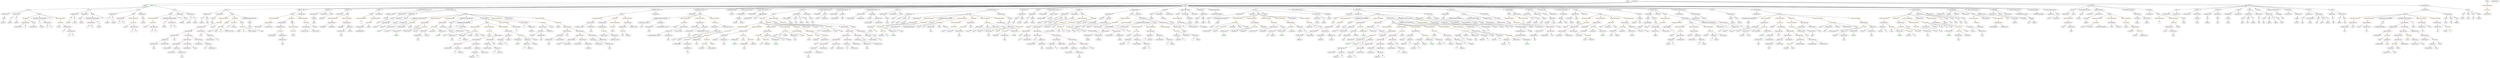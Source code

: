 strict digraph {
	graph [bb="0,0,35536,972"];
	node [label="\N"];
	Enter	[height=0.5,
		pos="23296,954",
		width=0.83628];
	VariableDeclarationStatement_Unnamed_12	[color=black,
		height=0.5,
		label=VariableDeclarationStatement,
		pos="5952.6,666",
		width=3.3174];
	VariableDeclaration_totalAmount	[color=black,
		height=0.5,
		label=totalAmount,
		pos="5756.6,594",
		width=1.5709];
	VariableDeclarationStatement_Unnamed_12 -> VariableDeclaration_totalAmount	[pos="e,5793.2,608.06 5907.6,648.94 5876.6,637.86 5835.4,623.14 5803.9,611.88"];
	FunctionCall_Unnamed_81	[color=orange,
		height=0.5,
		label=FunctionCall,
		pos="5889.6,594",
		width=1.6125];
	VariableDeclarationStatement_Unnamed_12 -> FunctionCall_Unnamed_81	[pos="e,5904.6,611.62 5937,647.7 5929.5,639.35 5920.4,629.18 5912.1,620.02"];
	ExpressionStatement_Unnamed_43	[color=orange,
		height=0.5,
		label=ExpressionStatement,
		pos="16159,594",
		width=2.458];
	UnaryOperation_Unnamed_1	[color=black,
		height=0.5,
		label=UnaryOperation,
		pos="15857,522",
		width=1.9452];
	ExpressionStatement_Unnamed_43 -> UnaryOperation_Unnamed_1	[pos="e,15907,534.71 16102,579.83 16049,567.71 15972,549.76 15918,537.29"];
	IndexAccess_Unnamed_11	[color=black,
		height=0.5,
		label=IndexAccess,
		pos="12211,306",
		width=1.6402];
	MemberAccess_Unnamed_15	[color=black,
		height=0.5,
		label=MemberAccess,
		pos="12346,234",
		width=1.9174];
	IndexAccess_Unnamed_11 -> MemberAccess_Unnamed_15	[pos="e,12316,250.48 12240,289.98 12259,279.97 12284,266.68 12306,255.67"];
	Identifier_unlockUnixTime	[color=black,
		height=0.5,
		label=unlockUnixTime,
		pos="12505,234",
		width=2.0006];
	IndexAccess_Unnamed_11 -> Identifier_unlockUnixTime	[pos="e,12453,246.89 12255,293.75 12263,291.81 12271,289.83 12279,288 12334,274.66 12396,259.99 12442,249.47"];
	IndexAccess_Unnamed_51	[color=black,
		height=0.5,
		label=IndexAccess,
		pos="7249.6,378",
		width=1.6402];
	IndexAccess_Unnamed_52	[color=black,
		height=0.5,
		label=IndexAccess,
		pos="7129.6,306",
		width=1.6402];
	IndexAccess_Unnamed_51 -> IndexAccess_Unnamed_52	[pos="e,7156.1,322.49 7223,361.46 7206.2,351.68 7184.3,338.91 7165.9,328.2"];
	Identifier_balances_13	[color=black,
		height=0.5,
		label=balances,
		pos="7249.6,306",
		width=1.1828];
	IndexAccess_Unnamed_51 -> Identifier_balances_13	[pos="e,7249.6,324.1 7249.6,359.7 7249.6,352.41 7249.6,343.73 7249.6,335.54"];
	ElementaryTypeName_uint_4	[color=black,
		height=0.5,
		label=uint,
		pos="33374,594",
		width=0.75];
	FunctionCall_Unnamed_32	[color=orange,
		height=0.5,
		label=FunctionCall,
		pos="15155,522",
		width=1.6125];
	Identifier_transferToContract	[color=black,
		height=0.5,
		label=transferToContract,
		pos="14978,450",
		width=2.2778];
	FunctionCall_Unnamed_32 -> Identifier_transferToContract	[pos="e,15016,466.26 15120,507.17 15093,496.67 15056,482.09 15027,470.42"];
	Identifier__data_8	[color=black,
		height=0.5,
		label=_data,
		pos="15109,450",
		width=0.864];
	FunctionCall_Unnamed_32 -> Identifier__data_8	[pos="e,15119,467.31 15143,504.05 15138,495.85 15131,485.83 15125,476.71"];
	Identifier__to_11	[color=black,
		height=0.5,
		label=_to,
		pos="15185,450",
		width=0.75];
	FunctionCall_Unnamed_32 -> Identifier__to_11	[pos="e,15177,467.62 15162,503.7 15165,495.95 15169,486.64 15173,478.02"];
	Identifier__value_9	[color=black,
		height=0.5,
		label=_value,
		pos="15265,450",
		width=0.96103];
	FunctionCall_Unnamed_32 -> Identifier__value_9	[pos="e,15243,464.53 15179,505.29 15195,495.05 15217,481.6 15234,470.65"];
	Parameter_data	[color=black,
		height=0.5,
		label=data,
		pos="31934,666",
		width=0.75];
	ElementaryTypeName_bytes_2	[color=black,
		height=0.5,
		label=bytes,
		pos="31931,594",
		width=0.85014];
	Parameter_data -> ElementaryTypeName_bytes_2	[pos="e,31931,612.1 31933,647.7 31933,640.41 31932,631.73 31932,623.54"];
	ElementaryTypeName_bytes_7	[color=black,
		height=0.5,
		label=bytes,
		pos="3590.6,522",
		width=0.85014];
	Identifier_msg_7	[color=black,
		height=0.5,
		label=msg,
		pos="21973,306",
		width=0.75];
	Identifier_length_1	[color=black,
		height=0.5,
		label=length,
		pos="21894,522",
		width=0.90558];
	ElementaryTypeName_bytes_4	[color=black,
		height=0.5,
		label=bytes,
		pos="32520,594",
		width=0.85014];
	ElementaryTypeName_uint256_10	[color=black,
		height=0.5,
		label=uint256,
		pos="2036.6,594",
		width=1.0442];
	Identifier_SafeMath_3	[color=green,
		height=0.5,
		label=SafeMath,
		pos="27175,378",
		width=1.2798];
	ParameterList_Unnamed_58	[color=black,
		height=0.5,
		label=ParameterList,
		pos="13057,738",
		width=1.7095];
	Parameter__value_5	[color=black,
		height=0.5,
		label=_value,
		pos="12897,666",
		width=0.96103];
	ParameterList_Unnamed_58 -> Parameter__value_5	[pos="e,12923,678.37 13023,722.5 12997,710.94 12960,694.77 12933,682.87"];
	Parameter__data_4	[color=black,
		height=0.5,
		label=_data,
		pos="12981,666",
		width=0.864];
	ParameterList_Unnamed_58 -> Parameter__data_4	[pos="e,12997,681.8 13039,720.41 13029,711.16 13016,699.51 13005,689.45"];
	Parameter__to_4	[color=black,
		height=0.5,
		label=_to,
		pos="13057,666",
		width=0.75];
	ParameterList_Unnamed_58 -> Parameter__to_4	[pos="e,13057,684.1 13057,719.7 13057,712.41 13057,703.73 13057,695.54"];
	ExpressionStatement_Unnamed_1	[color=orange,
		height=0.5,
		label=ExpressionStatement,
		pos="33508,666",
		width=2.458];
	BinaryOperation_Unnamed_1	[color=brown,
		height=0.5,
		label=BinaryOperation,
		pos="33491,594",
		width=1.9867];
	ExpressionStatement_Unnamed_1 -> BinaryOperation_Unnamed_1	[pos="e,33495,612.1 33503,647.7 33502,640.32 33499,631.52 33497,623.25"];
	Identifier__value_1	[color=black,
		height=0.5,
		label=_value,
		pos="11837,162",
		width=0.96103];
	Mapping_Unnamed	[color=black,
		height=0.5,
		label=Mapping,
		pos="23366,666",
		width=1.2105];
	ElementaryTypeName_address_13	[color=black,
		height=0.5,
		label=address,
		pos="23307,594",
		width=1.0996];
	Mapping_Unnamed -> ElementaryTypeName_address_13	[pos="e,23320,611.15 23352,648.76 23345,640.19 23336,629.49 23328,619.9"];
	ElementaryTypeName_uint_8	[color=black,
		height=0.5,
		label=uint,
		pos="23392,594",
		width=0.75];
	Mapping_Unnamed -> ElementaryTypeName_uint_8	[pos="e,23385,611.79 23372,648.05 23375,640.4 23378,631.16 23381,622.56"];
	Identifier_msg_23	[color=black,
		height=0.5,
		label=msg,
		pos="13678,378",
		width=0.75];
	NumberLiteral_Unnamed_4	[color=black,
		height=0.5,
		label=NumberLiteral,
		pos="34488,306",
		width=1.765];
	Identifier_a_5	[color=black,
		height=0.5,
		label=a,
		pos="1709.6,594",
		width=0.75];
	Mapping_Unnamed_2	[color=black,
		height=0.5,
		label=Mapping,
		pos="10613,666",
		width=1.2105];
	ElementaryTypeName_uint256_20	[color=black,
		height=0.5,
		label=uint256,
		pos="10565,594",
		width=1.0442];
	Mapping_Unnamed_2 -> ElementaryTypeName_uint256_20	[pos="e,10576,611.47 10601,648.41 10596,640.22 10589,630.14 10582,620.95"];
	ElementaryTypeName_address_15	[color=black,
		height=0.5,
		label=address,
		pos="10660,594",
		width=1.0996];
	Mapping_Unnamed_2 -> ElementaryTypeName_address_15	[pos="e,10649,611.47 10624,648.41 10629,640.22 10636,630.14 10642,620.95"];
	Identifier__to	[color=black,
		height=0.5,
		label=_to,
		pos="12062,162",
		width=0.75];
	Identifier__from_3	[color=black,
		height=0.5,
		label=_from,
		pos="23024,378",
		width=0.93331];
	BooleanLiteral_Unnamed_10	[color=black,
		height=0.5,
		label=BooleanLiteral,
		pos="13166,666",
		width=1.7788];
	FunctionDefinition_transfer_5	[color=black,
		height=0.5,
		label=transfer,
		pos="3232.6,810",
		width=1.0719];
	ParameterList_Unnamed_52	[color=black,
		height=0.5,
		label=ParameterList,
		pos="2962.6,738",
		width=1.7095];
	FunctionDefinition_transfer_5 -> ParameterList_Unnamed_52	[pos="e,3007.7,750.69 3199.5,800.42 3154.4,788.74 3073.2,767.67 3018.6,753.51"];
	ParameterList_Unnamed_53	[color=black,
		height=0.5,
		label=ParameterList,
		pos="3176.6,738",
		width=1.7095];
	FunctionDefinition_transfer_5 -> ParameterList_Unnamed_53	[pos="e,3189.9,755.63 3219.6,792.76 3212.9,784.4 3204.6,774.02 3197.1,764.61"];
	Block_Unnamed_23	[color=black,
		height=0.5,
		label=Block,
		pos="3325.6,738",
		width=0.90558];
	FunctionDefinition_transfer_5 -> Block_Unnamed_23	[pos="e,3306.8,753.11 3252.3,794.15 3265.5,784.21 3283.1,770.98 3297.7,759.97"];
	ExpressionStatement_Unnamed_64	[color=orange,
		height=0.5,
		label=ExpressionStatement,
		pos="8519.6,666",
		width=2.458];
	BinaryOperation_Unnamed_89	[color=brown,
		height=0.5,
		label=BinaryOperation,
		pos="8430.6,594",
		width=1.9867];
	ExpressionStatement_Unnamed_64 -> BinaryOperation_Unnamed_89	[pos="e,8451.6,611.55 8498,648.05 8486.8,639.22 8472.9,628.27 8460.6,618.62"];
	Identifier_balanceOf_7	[color=black,
		height=0.5,
		label=balanceOf,
		pos="14205,378",
		width=1.3491];
	MemberAccess_Unnamed_81	[color=black,
		height=0.5,
		label=MemberAccess,
		pos="19276,378",
		width=1.9174];
	Identifier_msg_38	[color=black,
		height=0.5,
		label=msg,
		pos="19147,306",
		width=0.75];
	MemberAccess_Unnamed_81 -> Identifier_msg_38	[pos="e,19167,318.09 19247,361.29 19226,350.05 19198,334.95 19177,323.52"];
	MemberAccess_Unnamed_57	[color=black,
		height=0.5,
		label=MemberAccess,
		pos="8886.6,522",
		width=1.9174];
	FunctionCall_Unnamed_78	[color=orange,
		height=0.5,
		label=FunctionCall,
		pos="8886.6,450",
		width=1.6125];
	MemberAccess_Unnamed_57 -> FunctionCall_Unnamed_78	[pos="e,8886.6,468.1 8886.6,503.7 8886.6,496.41 8886.6,487.73 8886.6,479.54"];
	MemberAccess_Unnamed_14	[color=black,
		height=0.5,
		label=MemberAccess,
		pos="11502,90",
		width=1.9174];
	Identifier_msg_8	[color=black,
		height=0.5,
		label=msg,
		pos="11502,18",
		width=0.75];
	MemberAccess_Unnamed_14 -> Identifier_msg_8	[pos="e,11502,36.104 11502,71.697 11502,64.407 11502,55.726 11502,47.536"];
	Block_Unnamed_8	[color=black,
		height=0.5,
		label=Block,
		pos="2415.6,738",
		width=0.90558];
	ExpressionStatement_Unnamed_12	[color=orange,
		height=0.5,
		label=ExpressionStatement,
		pos="2173.6,666",
		width=2.458];
	Block_Unnamed_8 -> ExpressionStatement_Unnamed_12	[pos="e,2223,681.29 2387.4,728.83 2349.9,718 2282.9,698.61 2233.8,684.42"];
	VariableDeclarationStatement_Unnamed_4	[color=black,
		height=0.5,
		label=VariableDeclarationStatement,
		pos="2399.6,666",
		width=3.3174];
	Block_Unnamed_8 -> VariableDeclarationStatement_Unnamed_4	[pos="e,2403.5,684.1 2411.6,719.7 2410,712.32 2407.9,703.52 2406,695.25"];
	Identifier_c_4	[color=black,
		height=0.5,
		label=c,
		pos="2563.6,666",
		width=0.75];
	Block_Unnamed_8 -> Identifier_c_4	[pos="e,2541.9,677.26 2439.7,725.6 2464.7,713.76 2504,695.19 2531.6,682.14"];
	FunctionCall_Unnamed_11	[color=orange,
		height=0.5,
		label=FunctionCall,
		pos="2173.6,594",
		width=1.6125];
	ExpressionStatement_Unnamed_12 -> FunctionCall_Unnamed_11	[pos="e,2173.6,612.1 2173.6,647.7 2173.6,640.41 2173.6,631.73 2173.6,623.54"];
	ElementaryTypeName_uint	[color=black,
		height=0.5,
		label=uint,
		pos="35164,666",
		width=0.75];
	Identifier_i_26	[color=black,
		height=0.5,
		label=i,
		pos="19949,90",
		width=0.75];
	FunctionCall_Unnamed_96	[color=orange,
		height=0.5,
		label=FunctionCall,
		pos="25569,234",
		width=1.6125];
	Identifier_balanceOf_10	[color=black,
		height=0.5,
		label=balanceOf,
		pos="25519,162",
		width=1.3491];
	FunctionCall_Unnamed_96 -> Identifier_balanceOf_10	[pos="e,25531,179.79 25556,216.05 25551,207.97 25544,198.12 25537,189.11"];
	Identifier_owner_4	[color=black,
		height=0.5,
		label=owner,
		pos="25619,162",
		width=0.93331];
	FunctionCall_Unnamed_96 -> Identifier_owner_4	[pos="e,25607,179.31 25581,216.05 25587,207.77 25594,197.62 25600,188.42"];
	NumberLiteral_Unnamed_5	[color=black,
		height=0.5,
		label=NumberLiteral,
		pos="33842,234",
		width=1.765];
	MemberAccess_Unnamed_9	[color=black,
		height=0.5,
		label=MemberAccess,
		pos="10200,522",
		width=1.9174];
	MemberAccess_Unnamed_10	[color=black,
		height=0.5,
		label=MemberAccess,
		pos="10200,450",
		width=1.9174];
	MemberAccess_Unnamed_9 -> MemberAccess_Unnamed_10	[pos="e,10200,468.1 10200,503.7 10200,496.41 10200,487.73 10200,479.54"];
	IndexAccess_Unnamed_42	[color=black,
		height=0.5,
		label=IndexAccess,
		pos="18181,450",
		width=1.6402];
	Identifier__to_26	[color=black,
		height=0.5,
		label=_to,
		pos="18112,378",
		width=0.75];
	IndexAccess_Unnamed_42 -> Identifier__to_26	[pos="e,18126,393.57 18164,432.41 18155,423.19 18144,411.58 18134,401.54"];
	Identifier_balances_11	[color=black,
		height=0.5,
		label=balances,
		pos="18200,378",
		width=1.1828];
	IndexAccess_Unnamed_42 -> Identifier_balances_11	[pos="e,18195,396.1 18185,431.7 18187,424.24 18190,415.32 18192,406.97"];
	ParameterList_Unnamed_45	[color=black,
		height=0.5,
		label=ParameterList,
		pos="21768,738",
		width=1.7095];
	Parameter__owner	[color=black,
		height=0.5,
		label=_owner,
		pos="21927,666",
		width=1.0719];
	ParameterList_Unnamed_45 -> Parameter__owner	[pos="e,21899,679.04 21801,722.5 21826,711.15 21862,695.36 21889,683.53"];
	Identifier_i_13	[color=black,
		height=0.5,
		label=i,
		pos="7481.6,522",
		width=0.75];
	TupleExpression_Unnamed_4	[color=black,
		height=0.5,
		label=TupleExpression,
		pos="4018.6,522",
		width=2.0422];
	FunctionCall_Unnamed_61	[color=orange,
		height=0.5,
		label=FunctionCall,
		pos="4018.6,450",
		width=1.6125];
	TupleExpression_Unnamed_4 -> FunctionCall_Unnamed_61	[pos="e,4018.6,468.1 4018.6,503.7 4018.6,496.41 4018.6,487.73 4018.6,479.54"];
	Identifier_targets_2	[color=black,
		height=0.5,
		label=targets,
		pos="23861,234",
		width=0.97489];
	Identifier_balances_22	[color=black,
		height=0.5,
		label=balances,
		pos="24737,450",
		width=1.1828];
	NumberLiteral_Unnamed_51	[color=black,
		height=0.5,
		label=NumberLiteral,
		pos="25750,522",
		width=1.765];
	VariableDeclaration_empty_2	[color=black,
		height=0.5,
		label=empty,
		pos="6459.6,594",
		width=0.93331];
	ElementaryTypeName_bytes_11	[color=black,
		height=0.5,
		label=bytes,
		pos="6444.6,522",
		width=0.85014];
	VariableDeclaration_empty_2 -> ElementaryTypeName_bytes_11	[pos="e,6448.3,540.1 6455.9,575.7 6454.3,568.32 6452.4,559.52 6450.6,551.25"];
	ArrayTypeName_Unnamed	[color=black,
		height=0.5,
		label=ArrayTypeName,
		pos="23510,594",
		width=2.0145];
	ElementaryTypeName_address_28	[color=black,
		height=0.5,
		label=address,
		pos="23451,522",
		width=1.0996];
	ArrayTypeName_Unnamed -> ElementaryTypeName_address_28	[pos="e,23464,539.31 23495,576.05 23488,567.59 23479,557.19 23472,547.84"];
	Identifier_now_3	[color=black,
		height=0.5,
		label=now,
		pos="14565,378",
		width=0.75];
	Identifier__data_9	[color=black,
		height=0.5,
		label=_data,
		pos="15349,450",
		width=0.864];
	Identifier_require_20	[color=black,
		height=0.5,
		label=require,
		pos="25336,522",
		width=1.0026];
	Identifier__data_6	[color=black,
		height=0.5,
		label=_data,
		pos="11019,378",
		width=0.864];
	VariableDeclaration_frozen	[color=black,
		height=0.5,
		label=frozen,
		pos="14543,666",
		width=0.94717];
	ElementaryTypeName_bool_5	[color=black,
		height=0.5,
		label=bool,
		pos="14520,594",
		width=0.76697];
	VariableDeclaration_frozen -> ElementaryTypeName_bool_5	[pos="e,14525,611.79 14537,648.05 14535,640.4 14531,631.16 14529,622.56"];
	NumberLiteral_Unnamed_11	[color=black,
		height=0.5,
		label=NumberLiteral,
		pos="11980,738",
		width=1.765];
	Identifier_assert_1	[color=black,
		height=0.5,
		label=assert,
		pos="1799.6,522",
		width=0.89172];
	Identifier_unlockUnixTime_7	[color=black,
		height=0.5,
		label=unlockUnixTime,
		pos="16595,306",
		width=2.0006];
	FunctionCall_Unnamed_21	[color=orange,
		height=0.5,
		label=FunctionCall,
		pos="10776,378",
		width=1.6125];
	Identifier__value_4	[color=black,
		height=0.5,
		label=_value,
		pos="10788,306",
		width=0.96103];
	FunctionCall_Unnamed_21 -> Identifier__value_4	[pos="e,10785,324.1 10779,359.7 10780,352.32 10781,343.52 10783,335.25"];
	FunctionCall_Unnamed_22	[color=orange,
		height=0.5,
		label=FunctionCall,
		pos="10899,306",
		width=1.6125];
	FunctionCall_Unnamed_21 -> FunctionCall_Unnamed_22	[pos="e,10872,322.33 10803,361.64 10820,351.75 10843,338.76 10862,327.93"];
	MemberAccess_Unnamed_20	[color=black,
		height=0.5,
		label=MemberAccess,
		pos="11044,306",
		width=1.9174];
	FunctionCall_Unnamed_21 -> MemberAccess_Unnamed_20	[pos="e,10996,319.37 10819,365.68 10864,353.88 10935,335.32 10985,322.24"];
	MemberAccess_Unnamed_34	[color=black,
		height=0.5,
		label=MemberAccess,
		pos="27551,522",
		width=1.9174];
	Identifier_msg_22	[color=black,
		height=0.5,
		label=msg,
		pos="27777,450",
		width=0.75];
	MemberAccess_Unnamed_34 -> Identifier_msg_22	[pos="e,27756,461.67 27601,509.43 27640,499.93 27694,485.27 27741,468 27742,467.43 27744,466.81 27745,466.17"];
	NumberLiteral_Unnamed_16	[color=black,
		height=0.5,
		label=NumberLiteral,
		pos="24200,666",
		width=1.765];
	Identifier_addresses_17	[color=black,
		height=0.5,
		label=addresses,
		pos="20178,162",
		width=1.3214];
	ModifierInvocation_onlyOwner	[color=black,
		height=0.5,
		label=onlyOwner,
		pos="29850,738",
		width=1.4323];
	ElementaryTypeName_uint_7	[color=black,
		height=0.5,
		label=uint,
		pos="32250,594",
		width=0.75];
	Identifier_SafeMath_11	[color=green,
		height=0.5,
		label=SafeMath,
		pos="5408.6,450",
		width=1.2798];
	ElementaryTypeName_uint256_7	[color=black,
		height=0.5,
		label=uint256,
		pos="1400.6,522",
		width=1.0442];
	Identifier_now_5	[color=black,
		height=0.5,
		label=now,
		pos="2872.6,378",
		width=0.75];
	Parameter_success_3	[color=black,
		height=0.5,
		label=success,
		pos="28003,666",
		width=1.1135];
	ElementaryTypeName_bool_10	[color=black,
		height=0.5,
		label=bool,
		pos="28059,594",
		width=0.76697];
	Parameter_success_3 -> ElementaryTypeName_bool_10	[pos="e,28046,610.19 28016,648.76 28023,639.95 28031,628.88 28039,619.08"];
	VariableDeclaration_frozenAccount	[color=black,
		height=0.5,
		label=frozenAccount,
		pos="22279,738",
		width=1.8343];
	Mapping_Unnamed_1	[color=black,
		height=0.5,
		label=Mapping,
		pos="22259,666",
		width=1.2105];
	VariableDeclaration_frozenAccount -> Mapping_Unnamed_1	[pos="e,22263,684.1 22274,719.7 22272,712.24 22269,703.32 22267,694.97"];
	Identifier_isFrozen	[color=black,
		height=0.5,
		label=isFrozen,
		pos="24170,378",
		width=1.1828];
	Identifier_Burn	[color=black,
		height=0.5,
		label=Burn,
		pos="22872,522",
		width=0.7947];
	Identifier_i_20	[color=black,
		height=0.5,
		label=i,
		pos="6529.6,306",
		width=0.75];
	IndexAccess_Unnamed_81	[color=black,
		height=0.5,
		label=IndexAccess,
		pos="25089,522",
		width=1.6402];
	IndexAccess_Unnamed_81 -> Identifier_balances_22	[pos="e,24768,462.45 25045,509.52 25037,507.55 25029,505.61 25021,504 24918,483.27 24889,492.66 24788,468 24785,467.33 24782,466.57 24779,\
465.76"];
	Identifier_owner_6	[color=black,
		height=0.5,
		label=owner,
		pos="24831,450",
		width=0.93331];
	IndexAccess_Unnamed_81 -> Identifier_owner_6	[pos="e,24856,461.83 25044,509.81 25036,507.87 25028,505.87 25021,504 24955,487.84 24938,488.41 24874,468 24871,467.3 24869,466.53 24867,\
465.74"];
	Block_Unnamed_12	[color=black,
		height=0.5,
		label=Block,
		pos="16534,738",
		width=0.90558];
	Identifier_symbol	[color=black,
		height=0.5,
		label=symbol,
		pos="16534,666",
		width=1.0581];
	Block_Unnamed_12 -> Identifier_symbol	[pos="e,16534,684.1 16534,719.7 16534,712.41 16534,703.73 16534,695.54"];
	ElementaryTypeName_address_18	[color=black,
		height=0.5,
		label=address,
		pos="24787,594",
		width=1.0996];
	IndexAccess_Unnamed_69	[color=black,
		height=0.5,
		label=IndexAccess,
		pos="20171,378",
		width=1.6402];
	Identifier_balances_18	[color=black,
		height=0.5,
		label=balances,
		pos="20005,306",
		width=1.1828];
	IndexAccess_Unnamed_69 -> Identifier_balances_18	[pos="e,20034,319.39 20137,362.83 20110,351.53 20073,335.68 20044,323.75"];
	IndexAccess_Unnamed_70	[color=black,
		height=0.5,
		label=IndexAccess,
		pos="20125,306",
		width=1.6402];
	IndexAccess_Unnamed_69 -> IndexAccess_Unnamed_70	[pos="e,20136,323.79 20159,360.05 20154,352.06 20148,342.33 20142,333.4"];
	FunctionDefinition_mul	[color=black,
		height=0.5,
		label=mul,
		pos="387.59,810",
		width=0.75];
	ParameterList_Unnamed_6	[color=black,
		height=0.5,
		label=ParameterList,
		pos="68.591,738",
		width=1.7095];
	FunctionDefinition_mul -> ParameterList_Unnamed_6	[pos="e,116.75,749.57 362.03,803.39 311.5,792.3 197.71,767.33 127.61,751.95"];
	ParameterList_Unnamed_5	[color=black,
		height=0.5,
		label=ParameterList,
		pos="223.59,738",
		width=1.7095];
	FunctionDefinition_mul -> ParameterList_Unnamed_5	[pos="e,257.44,753.45 365.13,799.41 340.15,788.75 299.16,771.26 267.71,757.83"];
	Block_Unnamed_4	[color=black,
		height=0.5,
		label=Block,
		pos="545.59,738",
		width=0.90558];
	FunctionDefinition_mul -> Block_Unnamed_4	[pos="e,520.69,750.03 409.56,799.27 435.65,787.71 479.52,768.27 510.37,754.61"];
	FunctionCall_Unnamed_71	[color=orange,
		height=0.5,
		label=FunctionCall,
		pos="18458,522",
		width=1.6125];
	FunctionCall_Unnamed_71 -> IndexAccess_Unnamed_42	[pos="e,18225,462.15 18414,509.84 18406,507.89 18398,505.88 18391,504 18338,490.71 18278,475.58 18236,464.9"];
	MemberAccess_Unnamed_54	[color=black,
		height=0.5,
		label=MemberAccess,
		pos="18327,450",
		width=1.9174];
	FunctionCall_Unnamed_71 -> MemberAccess_Unnamed_54	[pos="e,18356,466.72 18429,505.98 18411,496.09 18386,482.98 18366,472.05"];
	Identifier__unitAmount_7	[color=black,
		height=0.5,
		label=_unitAmount,
		pos="18473,450",
		width=1.6402];
	FunctionCall_Unnamed_71 -> Identifier__unitAmount_7	[pos="e,18469,468.1 18461,503.7 18463,496.32 18465,487.52 18467,479.25"];
	ParameterList_Unnamed_7	[color=black,
		height=0.5,
		label=ParameterList,
		pos="1046.6,738",
		width=1.7095];
	Parameter_a_1	[color=black,
		height=0.5,
		label=a,
		pos="976.59,666",
		width=0.75];
	ParameterList_Unnamed_7 -> Parameter_a_1	[pos="e,991.16,681.57 1030,720.41 1020.8,711.19 1009.2,699.58 999.14,689.54"];
	Parameter_b_1	[color=black,
		height=0.5,
		label=b,
		pos="1048.6,666",
		width=0.75];
	ParameterList_Unnamed_7 -> Parameter_b_1	[pos="e,1048.1,684.1 1047.1,719.7 1047.3,712.41 1047.5,703.73 1047.8,695.54"];
	IndexAccess_Unnamed_18	[color=black,
		height=0.5,
		label=IndexAccess,
		pos="14669,378",
		width=1.6402];
	Identifier__to_9	[color=black,
		height=0.5,
		label=_to,
		pos="14552,306",
		width=0.75];
	IndexAccess_Unnamed_18 -> Identifier__to_9	[pos="e,14571,318.8 14643,361.46 14624,350.54 14600,335.9 14581,324.55"];
	Identifier_unlockUnixTime_3	[color=black,
		height=0.5,
		label=unlockUnixTime,
		pos="14669,306",
		width=2.0006];
	IndexAccess_Unnamed_18 -> Identifier_unlockUnixTime_3	[pos="e,14669,324.1 14669,359.7 14669,352.41 14669,343.73 14669,335.54"];
	BinaryOperation_Unnamed_8	[color=brown,
		height=0.5,
		label=BinaryOperation,
		pos="33955,450",
		width=1.9867];
	NumberLiteral_Unnamed_6	[color=black,
		height=0.5,
		label=NumberLiteral,
		pos="33815,378",
		width=1.765];
	BinaryOperation_Unnamed_8 -> NumberLiteral_Unnamed_6	[pos="e,33845,394.25 33924,433.46 33903,423.43 33877,410.26 33855,399.38"];
	FunctionCall_Unnamed_3	[color=orange,
		height=0.5,
		label=FunctionCall,
		pos="33955,378",
		width=1.6125];
	BinaryOperation_Unnamed_8 -> FunctionCall_Unnamed_3	[pos="e,33955,396.1 33955,431.7 33955,424.41 33955,415.73 33955,407.54"];
	Block_Unnamed_27	[color=black,
		height=0.5,
		label=Block,
		pos="27318,738",
		width=0.90558];
	ExpressionStatement_Unnamed_30	[color=orange,
		height=0.5,
		label=ExpressionStatement,
		pos="26955,666",
		width=2.458];
	Block_Unnamed_27 -> ExpressionStatement_Unnamed_30	[pos="e,27017,679.05 27287,731.09 27230,720.15 27107,696.46 27028,681.15"];
	IfStatement_Unnamed_5	[color=orange,
		height=0.5,
		label=IfStatement,
		pos="27115,666",
		width=1.4739];
	Block_Unnamed_27 -> IfStatement_Unnamed_5	[pos="e,27151,679.53 27291,727.7 27258,716.38 27202,697.07 27162,683.27"];
	ExpressionStatement_Unnamed_31	[color=orange,
		height=0.5,
		label=ExpressionStatement,
		pos="27275,666",
		width=2.458];
	Block_Unnamed_27 -> ExpressionStatement_Unnamed_31	[pos="e,27285,683.96 27307,720.41 27302,712.42 27296,702.64 27291,693.64"];
	BooleanLiteral_Unnamed_9	[color=black,
		height=0.5,
		label=BooleanLiteral,
		pos="27446,666",
		width=1.7788];
	Block_Unnamed_27 -> BooleanLiteral_Unnamed_9	[pos="e,27417,682.41 27340,724.65 27359,714.48 27386,699.85 27407,687.87"];
	ExpressionStatement_Unnamed_29	[color=orange,
		height=0.5,
		label=ExpressionStatement,
		pos="27617,666",
		width=2.458];
	Block_Unnamed_27 -> ExpressionStatement_Unnamed_29	[pos="e,27560,680.24 27347,730.03 27394,719.1 27486,697.65 27549,682.83"];
	FunctionCall_Unnamed_65	[color=orange,
		height=0.5,
		label=FunctionCall,
		pos="23199,522",
		width=1.6125];
	IndexAccess_Unnamed_40	[color=black,
		height=0.5,
		label=IndexAccess,
		pos="23048,450",
		width=1.6402];
	FunctionCall_Unnamed_65 -> IndexAccess_Unnamed_40	[pos="e,23079,465.61 23167,506.5 23145,496.02 23114,481.76 23089,470.32"];
	Identifier__unitAmount_2	[color=black,
		height=0.5,
		label=_unitAmount,
		pos="23184,450",
		width=1.6402];
	FunctionCall_Unnamed_65 -> Identifier__unitAmount_2	[pos="e,23187,468.1 23195,503.7 23193,496.32 23191,487.52 23190,479.25"];
	MemberAccess_Unnamed_51	[color=black,
		height=0.5,
		label=MemberAccess,
		pos="23330,450",
		width=1.9174];
	FunctionCall_Unnamed_65 -> MemberAccess_Unnamed_51	[pos="e,23300,466.72 23227,505.98 23245,496.09 23270,482.98 23290,472.05"];
	Identifier_frozenAccount_7	[color=black,
		height=0.5,
		label=frozenAccount,
		pos="8548.6,234",
		width=1.8343];
	BinaryOperation_Unnamed_129	[color=brown,
		height=0.5,
		label=BinaryOperation,
		pos="25720,306",
		width=1.9867];
	BinaryOperation_Unnamed_129 -> FunctionCall_Unnamed_96	[pos="e,25600,249.49 25686,289.64 25664,279.23 25634,265.39 25610,254.24"];
	Identifier_distributeAmount_2	[color=black,
		height=0.5,
		label=distributeAmount,
		pos="25720,234",
		width=2.0838];
	BinaryOperation_Unnamed_129 -> Identifier_distributeAmount_2	[pos="e,25720,252.1 25720,287.7 25720,280.41 25720,271.73 25720,263.54"];
	Identifier__to_7	[color=black,
		height=0.5,
		label=_to,
		pos="11629,450",
		width=0.75];
	BinaryOperation_Unnamed_64	[color=brown,
		height=0.5,
		label=BinaryOperation,
		pos="26955,594",
		width=1.9867];
	IndexAccess_Unnamed_24	[color=black,
		height=0.5,
		label=IndexAccess,
		pos="26915,522",
		width=1.6402];
	BinaryOperation_Unnamed_64 -> IndexAccess_Unnamed_24	[pos="e,26924,540.1 26945,575.7 26940,567.9 26935,558.51 26930,549.83"];
	FunctionCall_Unnamed_42	[color=orange,
		height=0.5,
		label=FunctionCall,
		pos="27050,522",
		width=1.6125];
	BinaryOperation_Unnamed_64 -> FunctionCall_Unnamed_42	[pos="e,27028,539.15 26977,576.76 26989,567.58 27005,555.94 27019,545.84"];
	VariableDeclarationStatement_Unnamed_11	[color=black,
		height=0.5,
		label=VariableDeclarationStatement,
		pos="17520,666",
		width=3.3174];
	VariableDeclaration_empty_1	[color=black,
		height=0.5,
		label=empty,
		pos="17473,594",
		width=0.93331];
	VariableDeclarationStatement_Unnamed_11 -> VariableDeclaration_empty_1	[pos="e,17483,611.14 17508,647.7 17502,639.49 17496,629.52 17490,620.48"];
	NumberLiteral_Unnamed_24	[color=black,
		height=0.5,
		label=NumberLiteral,
		pos="2681.6,162",
		width=1.765];
	NumberLiteral_Unnamed_45	[color=black,
		height=0.5,
		label=NumberLiteral,
		pos="20439,594",
		width=1.765];
	MemberAccess_Unnamed_62	[color=black,
		height=0.5,
		label=MemberAccess,
		pos="5578.6,522",
		width=1.9174];
	MemberAccess_Unnamed_62 -> Identifier_SafeMath_11	[pos="e,5439.6,463.77 5543,506.33 5515.8,495.16 5478.5,479.78 5450,468.07"];
	Identifier_distributeAmount_1	[color=black,
		height=0.5,
		label=distributeAmount,
		pos="25888,234",
		width=2.0838];
	Parameter__custom_fallback	[color=black,
		height=0.5,
		label=_custom_fallback,
		pos="11292,666",
		width=2.1392];
	ElementaryTypeName_string_7	[color=black,
		height=0.5,
		label=string,
		pos="11364,594",
		width=0.864];
	Parameter__custom_fallback -> ElementaryTypeName_string_7	[pos="e,11348,609.89 11309,648.05 11318,638.95 11330,627.6 11340,617.74"];
	ElementaryTypeName_string_1	[color=black,
		height=0.5,
		label=string,
		pos="31768,594",
		width=0.864];
	Parameter__to_3	[color=black,
		height=0.5,
		label=_to,
		pos="27750,666",
		width=0.75];
	ElementaryTypeName_address_26	[color=black,
		height=0.5,
		label=address,
		pos="27822,594",
		width=1.0996];
	Parameter__to_3 -> ElementaryTypeName_address_26	[pos="e,27805,610.7 27765,650.5 27774,641.24 27787,629.04 27797,618.43"];
	UnaryOperation_Unnamed_3	[color=black,
		height=0.5,
		label=UnaryOperation,
		pos="5140.6,522",
		width=1.9452];
	Identifier_mintingFinished	[color=black,
		height=0.5,
		label=mintingFinished,
		pos="5140.6,450",
		width=1.9174];
	UnaryOperation_Unnamed_3 -> Identifier_mintingFinished	[pos="e,5140.6,468.1 5140.6,503.7 5140.6,496.41 5140.6,487.73 5140.6,479.54"];
	Parameter_None_7	[color=black,
		height=0.5,
		label=None,
		pos="5576.6,666",
		width=0.85014];
	ElementaryTypeName_bool_15	[color=black,
		height=0.5,
		label=bool,
		pos="5398.6,594",
		width=0.76697];
	Parameter_None_7 -> ElementaryTypeName_bool_15	[pos="e,5420.1,605.62 5552.8,654.29 5547.8,652.14 5542.5,649.94 5537.6,648 5492.4,630.3 5479.5,630.38 5434.6,612 5433.3,611.45 5431.9,\
610.89 5430.5,610.3"];
	NumberLiteral_Unnamed_21	[color=black,
		height=0.5,
		label=NumberLiteral,
		pos="11953,162",
		width=1.765];
	BinaryOperation_Unnamed_83	[color=brown,
		height=0.5,
		label=BinaryOperation,
		pos="23178,594",
		width=1.9867];
	BinaryOperation_Unnamed_83 -> FunctionCall_Unnamed_65	[pos="e,23193,540.1 23183,575.7 23185,568.24 23188,559.32 23190,550.97"];
	IndexAccess_Unnamed_39	[color=black,
		height=0.5,
		label=IndexAccess,
		pos="23334,522",
		width=1.6402];
	BinaryOperation_Unnamed_83 -> IndexAccess_Unnamed_39	[pos="e,23301,537.44 23211,577.81 23235,567.33 23266,553.3 23291,542.07"];
	IndexAccess_Unnamed_38	[color=black,
		height=0.5,
		label=IndexAccess,
		pos="16833,378",
		width=1.6402];
	Identifier_unixTimes_3	[color=black,
		height=0.5,
		label=unixTimes,
		pos="16870,306",
		width=1.363];
	IndexAccess_Unnamed_38 -> Identifier_unixTimes_3	[pos="e,16861,323.79 16842,360.05 16846,352.14 16851,342.54 16855,333.69"];
	Identifier_i_12	[color=black,
		height=0.5,
		label=i,
		pos="16964,306",
		width=0.75];
	IndexAccess_Unnamed_38 -> Identifier_i_12	[pos="e,16943,318.04 16861,361.81 16882,350.48 16911,335.01 16933,323.4"];
	Identifier__value_2	[color=black,
		height=0.5,
		label=_value,
		pos="11655,378",
		width=0.96103];
	IndexAccess_Unnamed_64	[color=black,
		height=0.5,
		label=IndexAccess,
		pos="21447,378",
		width=1.6402];
	Identifier_amounts_2	[color=black,
		height=0.5,
		label=amounts,
		pos="21376,306",
		width=1.1689];
	IndexAccess_Unnamed_64 -> Identifier_amounts_2	[pos="e,21392,322.99 21430,360.41 21421,351.57 21410,340.53 21400,330.79"];
	Identifier_i_27	[color=black,
		height=0.5,
		label=i,
		pos="21463,306",
		width=0.75];
	IndexAccess_Unnamed_64 -> Identifier_i_27	[pos="e,21459,324.1 21451,359.7 21452,352.32 21454,343.52 21456,335.25"];
	ElementaryTypeName_bool_11	[color=black,
		height=0.5,
		label=bool,
		pos="14447,594",
		width=0.76697];
	ParameterList_Unnamed_17	[color=black,
		height=0.5,
		label=ParameterList,
		pos="31204,738",
		width=1.7095];
	Identifier_msg_9	[color=black,
		height=0.5,
		label=msg,
		pos="12346,162",
		width=0.75];
	MemberAccess_Unnamed_15 -> Identifier_msg_9	[pos="e,12346,180.1 12346,215.7 12346,208.41 12346,199.73 12346,191.54"];
	NumberLiteral_Unnamed_23	[color=black,
		height=0.5,
		label=NumberLiteral,
		pos="15501,162",
		width=1.765];
	Parameter__unitAmount	[color=black,
		height=0.5,
		label=_unitAmount,
		pos="22380,666",
		width=1.6402];
	ElementaryTypeName_uint256_27	[color=black,
		height=0.5,
		label=uint256,
		pos="22424,594",
		width=1.0442];
	Parameter__unitAmount -> ElementaryTypeName_uint256_27	[pos="e,22413,611.31 22390,648.05 22395,639.94 22402,630.04 22407,621.01"];
	ElementaryTypeName_uint_15	[color=black,
		height=0.5,
		label=uint,
		pos="21616,522",
		width=0.75];
	UnaryOperation_Unnamed_6	[color=black,
		height=0.5,
		label=UnaryOperation,
		pos="21238,522",
		width=1.9452];
	Identifier_i_22	[color=black,
		height=0.5,
		label=i,
		pos="21287,450",
		width=0.75];
	UnaryOperation_Unnamed_6 -> Identifier_i_22	[pos="e,21276,466.83 21249,504.05 21255,495.65 21263,485.32 21269,476.02"];
	Identifier_balances_24	[color=black,
		height=0.5,
		label=balances,
		pos="26625,450",
		width=1.1828];
	BinaryOperation_Unnamed_97	[color=brown,
		height=0.5,
		label=BinaryOperation,
		pos="8096.6,450",
		width=1.9867];
	IndexAccess_Unnamed_44	[color=black,
		height=0.5,
		label=IndexAccess,
		pos="7994.6,378",
		width=1.6402];
	BinaryOperation_Unnamed_97 -> IndexAccess_Unnamed_44	[pos="e,8017.7,394.83 8072.7,432.59 8059.1,423.24 8041.8,411.4 8027,401.23"];
	Identifier_now_6	[color=black,
		height=0.5,
		label=now,
		pos="8098.6,378",
		width=0.75];
	BinaryOperation_Unnamed_97 -> Identifier_now_6	[pos="e,8098.1,396.1 8097.1,431.7 8097.3,424.41 8097.5,415.73 8097.8,407.54"];
	Identifier_empty	[color=black,
		height=0.5,
		label=empty,
		pos="2995.6,450",
		width=0.93331];
	IndexAccess_Unnamed_54	[color=black,
		height=0.5,
		label=IndexAccess,
		pos="7513.6,234",
		width=1.6402];
	Identifier_i_19	[color=black,
		height=0.5,
		label=i,
		pos="7466.6,162",
		width=0.75];
	IndexAccess_Unnamed_54 -> Identifier_i_19	[pos="e,7477.2,178.83 7502.2,216.05 7496.6,207.73 7489.8,197.54 7483.6,188.32"];
	Identifier_addresses_7	[color=black,
		height=0.5,
		label=addresses,
		pos="7559.6,162",
		width=1.3214];
	IndexAccess_Unnamed_54 -> Identifier_addresses_7	[pos="e,7548.6,179.79 7524.7,216.05 7530,208.06 7536.4,198.33 7542.2,189.4"];
	IndexAccess_Unnamed_71	[color=black,
		height=0.5,
		label=IndexAccess,
		pos="20261,306",
		width=1.6402];
	IndexAccess_Unnamed_72	[color=black,
		height=0.5,
		label=IndexAccess,
		pos="20225,234",
		width=1.6402];
	IndexAccess_Unnamed_71 -> IndexAccess_Unnamed_72	[pos="e,20233,252.28 20252,288.05 20248,280.35 20243,271.03 20239,262.36"];
	Identifier_balances_19	[color=black,
		height=0.5,
		label=balances,
		pos="20345,234",
		width=1.1828];
	IndexAccess_Unnamed_71 -> Identifier_balances_19	[pos="e,20326,250.43 20280,288.76 20291,279.56 20305,267.9 20317,257.79"];
	Identifier_redeemableEther_re_ent11	[color=black,
		height=0.5,
		label=redeemableEther_re_ent11,
		pos="9300.6,378",
		width=3.0263];
	Identifier_unlockUnixTime_9	[color=black,
		height=0.5,
		label=unlockUnixTime,
		pos="6932.6,162",
		width=2.0006];
	ParameterList_Unnamed_37	[color=black,
		height=0.5,
		label=ParameterList,
		pos="12692,738",
		width=1.7095];
	Parameter__name_1	[color=black,
		height=0.5,
		label=_name,
		pos="12731,666",
		width=0.97489];
	ParameterList_Unnamed_37 -> Parameter__name_1	[pos="e,12721,683.79 12701,720.05 12705,712.14 12711,702.54 12716,693.69"];
	ParameterList_Unnamed_24	[color=black,
		height=0.5,
		label=ParameterList,
		pos="33179,738",
		width=1.7095];
	Parameter_ok	[color=black,
		height=0.5,
		label=ok,
		pos="33197,666",
		width=0.75];
	ParameterList_Unnamed_24 -> Parameter_ok	[pos="e,33192,684.1 33183,719.7 33185,712.32 33187,703.52 33189,695.25"];
	BinaryOperation_Unnamed_78	[color=brown,
		height=0.5,
		label=BinaryOperation,
		pos="4376.6,522",
		width=1.9867];
	Identifier_counter_re_ent7	[color=black,
		height=0.5,
		label=counter_re_ent7,
		pos="4360.6,450",
		width=1.9729];
	BinaryOperation_Unnamed_78 -> Identifier_counter_re_ent7	[pos="e,4364.5,468.1 4372.6,503.7 4371,496.32 4368.9,487.52 4367,479.25"];
	NumberLiteral_Unnamed_33	[color=black,
		height=0.5,
		label=NumberLiteral,
		pos="4513.6,450",
		width=1.765];
	BinaryOperation_Unnamed_78 -> NumberLiteral_Unnamed_33	[pos="e,4483.9,466.18 4407.3,505.29 4427,495.24 4452.7,482.12 4473.9,471.28"];
	VariableDeclaration_c	[color=black,
		height=0.5,
		label=c,
		pos="550.59,594",
		width=0.75];
	ElementaryTypeName_uint256_3	[color=black,
		height=0.5,
		label=uint256,
		pos="580.59,522",
		width=1.0442];
	VariableDeclaration_c -> ElementaryTypeName_uint256_3	[pos="e,573.32,539.96 557.7,576.41 561.01,568.68 565.05,559.27 568.8,550.52"];
	Identifier_require_7	[color=black,
		height=0.5,
		label=require,
		pos="23912,378",
		width=1.0026];
	MemberAccess_Unnamed_67	[color=black,
		height=0.5,
		label=MemberAccess,
		pos="6433.6,378",
		width=1.9174];
	Identifier_msg_33	[color=black,
		height=0.5,
		label=msg,
		pos="6433.6,306",
		width=0.75];
	MemberAccess_Unnamed_67 -> Identifier_msg_33	[pos="e,6433.6,324.1 6433.6,359.7 6433.6,352.41 6433.6,343.73 6433.6,335.54"];
	ElementaryTypeName_uint256_14	[color=black,
		height=0.5,
		label=uint256,
		pos="2343.6,522",
		width=1.0442];
	ElementaryTypeName_address_4	[color=black,
		height=0.5,
		label=address,
		pos="30515,594",
		width=1.0996];
	VariableDeclaration_i_2	[color=black,
		height=0.5,
		label=i,
		pos="6520.6,522",
		width=0.75];
	ElementaryTypeName_uint_22	[color=black,
		height=0.5,
		label=uint,
		pos="6693.6,450",
		width=0.75];
	VariableDeclaration_i_2 -> ElementaryTypeName_uint_22	[pos="e,6672.4,461.42 6541.8,510.58 6546.6,508.32 6551.7,506.01 6556.6,504 6600.6,485.8 6613.5,486.2 6657.6,468 6659.1,467.37 6660.7,466.72 \
6662.2,466.04"];
	IndexAccess_Unnamed_65	[color=black,
		height=0.5,
		label=IndexAccess,
		pos="21567,306",
		width=1.6402];
	Identifier_amounts_3	[color=black,
		height=0.5,
		label=amounts,
		pos="21523,234",
		width=1.1689];
	IndexAccess_Unnamed_65 -> Identifier_amounts_3	[pos="e,21533,251.79 21556,288.05 21551,280.06 21545,270.33 21539,261.4"];
	Identifier_i_28	[color=black,
		height=0.5,
		label=i,
		pos="21610,234",
		width=0.75];
	IndexAccess_Unnamed_65 -> Identifier_i_28	[pos="e,21600,250.83 21577,288.05 21582,279.82 21588,269.76 21594,260.61"];
	VariableDeclaration_value_1	[color=black,
		height=0.5,
		label=value,
		pos="32254,666",
		width=0.82242];
	VariableDeclaration_value_1 -> ElementaryTypeName_uint_7	[pos="e,32251,612.1 32253,647.7 32252,640.41 32252,631.73 32251,623.54"];
	MemberAccess_Unnamed_44	[color=black,
		height=0.5,
		label=MemberAccess,
		pos="24791,522",
		width=1.9174];
	Identifier_targets_1	[color=black,
		height=0.5,
		label=targets,
		pos="24641,450",
		width=0.97489];
	MemberAccess_Unnamed_44 -> Identifier_targets_1	[pos="e,24666,462.69 24758,505.81 24734,494.48 24701,479.02 24676,467.41"];
	FunctionCall_Unnamed_56	[color=orange,
		height=0.5,
		label=FunctionCall,
		pos="24435,450",
		width=1.6125];
	Identifier_isFrozen_1	[color=black,
		height=0.5,
		label=isFrozen,
		pos="24410,378",
		width=1.1828];
	FunctionCall_Unnamed_56 -> Identifier_isFrozen_1	[pos="e,24416,396.1 24428,431.7 24426,424.15 24422,415.12 24419,406.68"];
	IndexAccess_Unnamed_30	[color=black,
		height=0.5,
		label=IndexAccess,
		pos="24530,378",
		width=1.6402];
	FunctionCall_Unnamed_56 -> IndexAccess_Unnamed_30	[pos="e,24508,395.06 24456,433.12 24469,423.87 24485,412.07 24499,401.84"];
	Identifier_FrozenFunds	[color=black,
		height=0.5,
		label=FrozenFunds,
		pos="24667,378",
		width=1.6679];
	FunctionCall_Unnamed_56 -> Identifier_FrozenFunds	[pos="e,24625,391.5 24475,436.73 24514,425.06 24572,407.47 24614,394.77"];
	Identifier_balanceOf_8	[color=black,
		height=0.5,
		label=balanceOf,
		pos="12558,378",
		width=1.3491];
	Identifier__to_5	[color=black,
		height=0.5,
		label=_to,
		pos="9763.6,90",
		width=0.75];
	PragmaDirective_solidity	[color=black,
		height=0.5,
		label=solidity,
		pos="2048.6,882",
		width=1.0442];
	ParameterList_Unnamed_28	[color=black,
		height=0.5,
		label=ParameterList,
		pos="32880,738",
		width=1.7095];
	Parameter_ok_2	[color=black,
		height=0.5,
		label=ok,
		pos="32735,666",
		width=0.75];
	ParameterList_Unnamed_28 -> Parameter_ok_2	[pos="e,32756,677.29 32849,722.15 32825,710.41 32791,694.07 32766,682.22"];
	NumberLiteral_Unnamed_38	[color=black,
		height=0.5,
		label=NumberLiteral,
		pos="17245,450",
		width=1.765];
	Identifier_empty_1	[color=black,
		height=0.5,
		label=empty,
		pos="3422.6,450",
		width=0.93331];
	ExpressionStatement_Unnamed_34	[color=orange,
		height=0.5,
		label=ExpressionStatement,
		pos="13337,666",
		width=2.458];
	BinaryOperation_Unnamed_67	[color=brown,
		height=0.5,
		label=BinaryOperation,
		pos="13097,594",
		width=1.9867];
	ExpressionStatement_Unnamed_34 -> BinaryOperation_Unnamed_67	[pos="e,13142,608.25 13287,650.67 13248,639.27 13194,623.32 13153,611.42"];
	Identifier__to_3	[color=black,
		height=0.5,
		label=_to,
		pos="11158,306",
		width=0.75];
	MemberAccess_Unnamed_12	[color=black,
		height=0.5,
		label=MemberAccess,
		pos="22002,450",
		width=1.9174];
	MemberAccess_Unnamed_13	[color=black,
		height=0.5,
		label=MemberAccess,
		pos="21941,378",
		width=1.9174];
	MemberAccess_Unnamed_12 -> MemberAccess_Unnamed_13	[pos="e,21955,395.79 21987,432.05 21980,423.71 21971,413.49 21963,404.25"];
	Identifier_require_8	[color=black,
		height=0.5,
		label=require,
		pos="15571,522",
		width=1.0026];
	VariableDeclaration_to_1	[color=black,
		height=0.5,
		label=to,
		pos="14702,666",
		width=0.75];
	ElementaryTypeName_address_19	[color=black,
		height=0.5,
		label=address,
		pos="14702,594",
		width=1.0996];
	VariableDeclaration_to_1 -> ElementaryTypeName_address_19	[pos="e,14702,612.1 14702,647.7 14702,640.41 14702,631.73 14702,623.54"];
	BinaryOperation_Unnamed_107	[color=brown,
		height=0.5,
		label=BinaryOperation,
		pos="6336.6,594",
		width=1.9867];
	FunctionCall_Unnamed_86	[color=orange,
		height=0.5,
		label=FunctionCall,
		pos="6201.6,522",
		width=1.6125];
	BinaryOperation_Unnamed_107 -> FunctionCall_Unnamed_86	[pos="e,6230.4,537.94 6306.3,577.29 6286.9,567.22 6261.5,554.05 6240.6,543.21"];
	IndexAccess_Unnamed_56	[color=black,
		height=0.5,
		label=IndexAccess,
		pos="6336.6,522",
		width=1.6402];
	BinaryOperation_Unnamed_107 -> IndexAccess_Unnamed_56	[pos="e,6336.6,540.1 6336.6,575.7 6336.6,568.41 6336.6,559.73 6336.6,551.54"];
	ModifierInvocation_onlyOwner_6	[color=black,
		height=0.5,
		label=onlyOwner,
		pos="19290,738",
		width=1.4323];
	Identifier_balances_6	[color=black,
		height=0.5,
		label=balances,
		pos="13978,450",
		width=1.1828];
	Identifier__to_6	[color=black,
		height=0.5,
		label=_to,
		pos="11095,378",
		width=0.75];
	NumberLiteral_Unnamed_48	[color=black,
		height=0.5,
		label=NumberLiteral,
		pos="18986,90",
		width=1.765];
	ElementaryTypeName_string_5	[color=black,
		height=0.5,
		label=string,
		pos="12728,594",
		width=0.864];
	Parameter__name_1 -> ElementaryTypeName_string_5	[pos="e,12728,612.1 12730,647.7 12730,640.41 12729,631.73 12729,623.54"];
	ParameterList_Unnamed_66	[color=black,
		height=0.5,
		label=ParameterList,
		pos="17668,738",
		width=1.7095];
	Parameter_None_5	[color=black,
		height=0.5,
		label=None,
		pos="17352,666",
		width=0.85014];
	ParameterList_Unnamed_66 -> Parameter_None_5	[pos="e,17375,677.92 17615,728.28 17547,716.76 17433,696.48 17392,684 17390,683.4 17388,682.73 17386,682.02"];
	Identifier_c_3	[color=black,
		height=0.5,
		label=c,
		pos="2152.6,450",
		width=0.75];
	NumberLiteral_Unnamed_13	[color=black,
		height=0.5,
		label=NumberLiteral,
		pos="12464,594",
		width=1.765];
	ElementaryTypeName_address_24	[color=black,
		height=0.5,
		label=address,
		pos="2882.6,594",
		width=1.0996];
	Identifier_balances_9	[color=black,
		height=0.5,
		label=balances,
		pos="23118,378",
		width=1.1828];
	Identifier_assert_4	[color=black,
		height=0.5,
		label=assert,
		pos="9930.6,378",
		width=0.89172];
	BinaryOperation_Unnamed_99	[color=brown,
		height=0.5,
		label=BinaryOperation,
		pos="7754.6,522",
		width=1.9867];
	IndexAccess_Unnamed_45	[color=black,
		height=0.5,
		label=IndexAccess,
		pos="7721.6,450",
		width=1.6402];
	BinaryOperation_Unnamed_99 -> IndexAccess_Unnamed_45	[pos="e,7729.7,468.1 7746.4,503.7 7742.8,496.07 7738.5,486.92 7734.5,478.4"];
	Identifier_totalAmount	[color=black,
		height=0.5,
		label=totalAmount,
		pos="7855.6,450",
		width=1.5709];
	BinaryOperation_Unnamed_99 -> Identifier_totalAmount	[pos="e,7832.8,466.83 7778.3,504.59 7791.8,495.24 7808.8,483.4 7823.5,473.23"];
	ExpressionStatement_Unnamed_30 -> BinaryOperation_Unnamed_64	[pos="e,26955,612.1 26955,647.7 26955,640.41 26955,631.73 26955,623.54"];
	BinaryOperation_Unnamed_93	[color=brown,
		height=0.5,
		label=BinaryOperation,
		pos="8274.6,378",
		width=1.9867];
	BinaryOperation_Unnamed_94	[color=brown,
		height=0.5,
		label=BinaryOperation,
		pos="8158.6,306",
		width=1.9867];
	BinaryOperation_Unnamed_93 -> BinaryOperation_Unnamed_94	[pos="e,8185.1,322.98 8248,360.94 8232.2,351.43 8212,339.24 8194.8,328.86"];
	BinaryOperation_Unnamed_95	[color=brown,
		height=0.5,
		label=BinaryOperation,
		pos="8319.6,306",
		width=1.9867];
	BinaryOperation_Unnamed_93 -> BinaryOperation_Unnamed_95	[pos="e,8308.5,324.28 8285.5,360.05 8290.5,352.18 8296.7,342.62 8302.4,333.79"];
	ExpressionStatement_Unnamed_62	[color=orange,
		height=0.5,
		label=ExpressionStatement,
		pos="28229,666",
		width=2.458];
	FunctionCall_Unnamed_75	[color=orange,
		height=0.5,
		label=FunctionCall,
		pos="28308,594",
		width=1.6125];
	ExpressionStatement_Unnamed_62 -> FunctionCall_Unnamed_75	[pos="e,28289,611.31 28248,648.05 28258,639.24 28270,628.33 28281,618.69"];
	FunctionDefinition_name	[color=black,
		height=0.5,
		label=name,
		pos="31063,810",
		width=0.83628];
	ParameterList_Unnamed_14	[color=black,
		height=0.5,
		label=ParameterList,
		pos="30922,738",
		width=1.7095];
	FunctionDefinition_name -> ParameterList_Unnamed_14	[pos="e,30952,754.01 31040,797.75 31019,787.33 30987,771.57 30962,759"];
	ParameterList_Unnamed_13	[color=black,
		height=0.5,
		label=ParameterList,
		pos="31063,738",
		width=1.7095];
	FunctionDefinition_name -> ParameterList_Unnamed_13	[pos="e,31063,756.1 31063,791.7 31063,784.41 31063,775.73 31063,767.54"];
	FunctionCall_Unnamed_92	[color=orange,
		height=0.5,
		label=FunctionCall,
		pos="19635,378",
		width=1.6125];
	Identifier_totalAmount_3	[color=black,
		height=0.5,
		label=totalAmount,
		pos="19249,306",
		width=1.5709];
	FunctionCall_Unnamed_92 -> Identifier_totalAmount_3	[pos="e,19290,318.49 19592,365.43 19584,363.46 19575,361.56 19568,360 19456,338 19426,346.2 19315,324 19310,323.14 19306,322.17 19301,\
321.14"];
	MemberAccess_Unnamed_77	[color=black,
		height=0.5,
		label=MemberAccess,
		pos="19393,306",
		width=1.9174];
	FunctionCall_Unnamed_92 -> MemberAccess_Unnamed_77	[pos="e,19437,319.97 19593,365.05 19553,353.49 19493,335.9 19448,323.11"];
	IndexAccess_Unnamed_74	[color=black,
		height=0.5,
		label=IndexAccess,
		pos="19539,306",
		width=1.6402];
	FunctionCall_Unnamed_92 -> IndexAccess_Unnamed_74	[pos="e,19561,323.06 19613,361.12 19600,351.87 19584,340.07 19570,329.84"];
	Identifier_Transfer_1	[color=black,
		height=0.5,
		label=Transfer,
		pos="27680,522",
		width=1.1689];
	AssemblyBlock_Unnamed	[color=black,
		height=0.5,
		label=AssemblyBlock,
		pos="21227,594",
		width=1.9313];
	AssemblyAssignment_Unnamed	[color=black,
		height=0.5,
		label=AssemblyAssignment,
		pos="21752,522",
		width=2.5273];
	AssemblyBlock_Unnamed -> AssemblyAssignment_Unnamed	[pos="e,21686,534.81 21277,581.2 21286,579.28 21296,577.45 21305,576 21458,551.45 21498,561 21652,540 21659,538.98 21667,537.83 21675,\
536.62"];
	VariableDeclarationStatement_Unnamed_14	[color=black,
		height=0.5,
		label=VariableDeclarationStatement,
		pos="6630.6,594",
		width=3.3174];
	VariableDeclarationStatement_Unnamed_14 -> VariableDeclaration_i_2	[pos="e,6539.7,535.18 6604,576.05 6587.4,565.5 6566.1,551.93 6549.1,541.16"];
	NumberLiteral_Unnamed_42	[color=black,
		height=0.5,
		label=NumberLiteral,
		pos="6629.6,522",
		width=1.765];
	VariableDeclarationStatement_Unnamed_14 -> NumberLiteral_Unnamed_42	[pos="e,6629.8,540.1 6630.3,575.7 6630.2,568.41 6630.1,559.73 6630,551.54"];
	Identifier_a_7	[color=black,
		height=0.5,
		label=a,
		pos="2224.6,450",
		width=0.75];
	ExpressionStatement_Unnamed_67	[color=orange,
		height=0.5,
		label=ExpressionStatement,
		pos="6178.6,666",
		width=2.458];
	BinaryOperation_Unnamed_98	[color=brown,
		height=0.5,
		label=BinaryOperation,
		pos="6067.6,594",
		width=1.9867];
	ExpressionStatement_Unnamed_67 -> BinaryOperation_Unnamed_98	[pos="e,6093.3,611.23 6152.3,648.41 6137.5,639.1 6118.9,627.37 6102.9,617.27"];
	IndexAccess_Unnamed_80	[color=black,
		height=0.5,
		label=IndexAccess,
		pos="25302,378",
		width=1.6402];
	MemberAccess_Unnamed_83	[color=black,
		height=0.5,
		label=MemberAccess,
		pos="25117,306",
		width=1.9174];
	IndexAccess_Unnamed_80 -> MemberAccess_Unnamed_83	[pos="e,25155,321.35 25265,363.34 25237,352.52 25197,337.3 25165,325.41"];
	Identifier_unlockUnixTime_11	[color=black,
		height=0.5,
		label=unlockUnixTime,
		pos="25276,306",
		width=2.0006];
	IndexAccess_Unnamed_80 -> Identifier_unlockUnixTime_11	[pos="e,25282,324.1 25295,359.7 25292,352.15 25289,343.12 25286,334.68"];
	ElementaryTypeName_bool_7	[color=black,
		height=0.5,
		label=bool,
		pos="15129,594",
		width=0.76697];
	ExpressionStatement_Unnamed_50	[color=orange,
		height=0.5,
		label=ExpressionStatement,
		pos="22631,666",
		width=2.458];
	FunctionCall_Unnamed_63	[color=orange,
		height=0.5,
		label=FunctionCall,
		pos="22635,594",
		width=1.6125];
	ExpressionStatement_Unnamed_50 -> FunctionCall_Unnamed_63	[pos="e,22634,612.1 22632,647.7 22632,640.41 22632,631.73 22633,623.54"];
	Identifier_owner	[color=black,
		height=0.5,
		label=owner,
		pos="29467,522",
		width=0.93331];
	BinaryOperation_Unnamed_14	[color=brown,
		height=0.5,
		label=BinaryOperation,
		pos="350.59,594",
		width=1.9867];
	NumberLiteral_Unnamed_8	[color=black,
		height=0.5,
		label=NumberLiteral,
		pos="242.59,522",
		width=1.765];
	BinaryOperation_Unnamed_14 -> NumberLiteral_Unnamed_8	[pos="e,267.13,538.91 325.54,576.76 310.99,567.33 292.46,555.32 276.6,545.04"];
	Identifier_a	[color=black,
		height=0.5,
		label=a,
		pos="351.59,522",
		width=0.75];
	BinaryOperation_Unnamed_14 -> Identifier_a	[pos="e,351.35,540.1 350.84,575.7 350.94,568.41 351.07,559.73 351.18,551.54"];
	ElementaryTypeName_bool_1	[color=black,
		height=0.5,
		label=bool,
		pos="32177,594",
		width=0.76697];
	BinaryOperation_Unnamed_134	[color=brown,
		height=0.5,
		label=BinaryOperation,
		pos="26644,594",
		width=1.9867];
	FunctionCall_Unnamed_99	[color=orange,
		height=0.5,
		label=FunctionCall,
		pos="26644,522",
		width=1.6125];
	BinaryOperation_Unnamed_134 -> FunctionCall_Unnamed_99	[pos="e,26644,540.1 26644,575.7 26644,568.41 26644,559.73 26644,551.54"];
	IndexAccess_Unnamed_83	[color=black,
		height=0.5,
		label=IndexAccess,
		pos="26779,522",
		width=1.6402];
	BinaryOperation_Unnamed_134 -> IndexAccess_Unnamed_83	[pos="e,26750,537.94 26674,577.29 26693,567.22 26719,554.05 26740,543.21"];
	Identifier_unlockUnixTime_5	[color=black,
		height=0.5,
		label=unlockUnixTime,
		pos="3005.6,306",
		width=2.0006];
	FunctionDefinition_callme_re_ent7	[color=black,
		height=0.5,
		label=callme_re_ent7,
		pos="4311.6,810",
		width=1.8481];
	Block_Unnamed_33	[color=black,
		height=0.5,
		label=Block,
		pos="4184.6,738",
		width=0.90558];
	FunctionDefinition_callme_re_ent7 -> Block_Unnamed_33	[pos="e,4207.1,751.4 4283.1,793.29 4263.5,782.51 4237.5,768.18 4217.2,756.95"];
	ParameterList_Unnamed_62	[color=black,
		height=0.5,
		label=ParameterList,
		pos="4311.6,738",
		width=1.7095];
	FunctionDefinition_callme_re_ent7 -> ParameterList_Unnamed_62	[pos="e,4311.6,756.1 4311.6,791.7 4311.6,784.41 4311.6,775.73 4311.6,767.54"];
	ExpressionStatement_Unnamed_44	[color=orange,
		height=0.5,
		label=ExpressionStatement,
		pos="16251,522",
		width=2.458];
	FunctionCall_Unnamed_58	[color=orange,
		height=0.5,
		label=FunctionCall,
		pos="16263,450",
		width=1.6125];
	ExpressionStatement_Unnamed_44 -> FunctionCall_Unnamed_58	[pos="e,16260,468.1 16254,503.7 16255,496.32 16256,487.52 16258,479.25"];
	FunctionCall_Unnamed_5	[color=orange,
		height=0.5,
		label=FunctionCall,
		pos="31020,594",
		width=1.6125];
	BinaryOperation_Unnamed_11	[color=brown,
		height=0.5,
		label=BinaryOperation,
		pos="30957,522",
		width=1.9867];
	FunctionCall_Unnamed_5 -> BinaryOperation_Unnamed_11	[pos="e,30972,539.96 31005,576.41 30997,568.08 30988,557.8 30980,548.49"];
	Identifier_require	[color=black,
		height=0.5,
		label=require,
		pos="31083,522",
		width=1.0026];
	FunctionCall_Unnamed_5 -> Identifier_require	[pos="e,31068,538.99 31035,576.41 31042,567.74 31052,556.97 31061,547.38"];
	IndexAccess_Unnamed_13	[color=black,
		height=0.5,
		label=IndexAccess,
		pos="10288,378",
		width=1.6402];
	Identifier_balances_2	[color=black,
		height=0.5,
		label=balances,
		pos="10158,306",
		width=1.1828];
	IndexAccess_Unnamed_13 -> Identifier_balances_2	[pos="e,10183,320.74 10259,361.81 10240,351.35 10214,337.38 10193,326.16"];
	MemberAccess_Unnamed_17	[color=black,
		height=0.5,
		label=MemberAccess,
		pos="10288,306",
		width=1.9174];
	IndexAccess_Unnamed_13 -> MemberAccess_Unnamed_17	[pos="e,10288,324.1 10288,359.7 10288,352.41 10288,343.73 10288,335.54"];
	BinaryOperation_Unnamed_62	[color=brown,
		height=0.5,
		label=BinaryOperation,
		pos="27184,594",
		width=1.9867];
	IfStatement_Unnamed_5 -> BinaryOperation_Unnamed_62	[pos="e,27167,611.96 27131,648.41 27139,639.91 27150,629.37 27159,619.91"];
	ExpressionStatement_Unnamed_28	[color=orange,
		height=0.5,
		label=ExpressionStatement,
		pos="27374,594",
		width=2.458];
	IfStatement_Unnamed_5 -> ExpressionStatement_Unnamed_28	[pos="e,27322,609 27155,654.06 27197,642.79 27262,625.06 27311,611.97"];
	NumberLiteral_Unnamed_40	[color=black,
		height=0.5,
		label=NumberLiteral,
		pos="8244.6,234",
		width=1.765];
	FunctionDefinition_Ownable	[color=black,
		height=0.5,
		label=Ownable,
		pos="29620,810",
		width=1.2105];
	ParameterList_Unnamed_2	[color=black,
		height=0.5,
		label=ParameterList,
		pos="29519,738",
		width=1.7095];
	FunctionDefinition_Ownable -> ParameterList_Unnamed_2	[pos="e,29542,755.04 29598,794.15 29584,784.65 29566,772.14 29551,761.43"];
	Block_Unnamed_1	[color=black,
		height=0.5,
		label=Block,
		pos="29631,738",
		width=0.90558];
	FunctionDefinition_Ownable -> Block_Unnamed_1	[pos="e,29628,756.1 29622,791.7 29623,784.32 29625,775.52 29626,767.25"];
	ExpressionStatement_Unnamed_24	[color=orange,
		height=0.5,
		label=ExpressionStatement,
		pos="10587,522",
		width=2.458];
	FunctionCall_Unnamed_23	[color=orange,
		height=0.5,
		label=FunctionCall,
		pos="10345,450",
		width=1.6125];
	ExpressionStatement_Unnamed_24 -> FunctionCall_Unnamed_23	[pos="e,10386,462.99 10537,506.67 10496,494.87 10439,478.19 10397,466.17"];
	Parameter_is_contract	[color=black,
		height=0.5,
		label=is_contract,
		pos="21356,666",
		width=1.4462];
	ElementaryTypeName_bool_9	[color=black,
		height=0.5,
		label=bool,
		pos="21503,594",
		width=0.76697];
	Parameter_is_contract -> ElementaryTypeName_bool_9	[pos="e,21481,605.28 21385,650.83 21410,639.02 21445,622.22 21471,610.14"];
	ExpressionStatement_Unnamed_80	[color=orange,
		height=0.5,
		label=ExpressionStatement,
		pos="19869,522",
		width=2.458];
	BinaryOperation_Unnamed_122	[color=brown,
		height=0.5,
		label=BinaryOperation,
		pos="19916,450",
		width=1.9867];
	ExpressionStatement_Unnamed_80 -> BinaryOperation_Unnamed_122	[pos="e,19904,468.1 19880,503.7 19886,495.81 19892,486.3 19898,477.55"];
	FunctionDefinition_decimals_1	[color=black,
		height=0.5,
		label=decimals,
		pos="4680.6,810",
		width=1.1967];
	ParameterList_Unnamed_42	[color=black,
		height=0.5,
		label=ParameterList,
		pos="4483.6,738",
		width=1.7095];
	FunctionDefinition_decimals_1 -> ParameterList_Unnamed_42	[pos="e,4521.7,752.56 4648.5,797.6 4617.1,786.43 4568.8,769.27 4532.6,756.4"];
	ParameterList_Unnamed_41	[color=black,
		height=0.5,
		label=ParameterList,
		pos="4624.6,738",
		width=1.7095];
	FunctionDefinition_decimals_1 -> ParameterList_Unnamed_41	[pos="e,4638.2,755.96 4667.3,792.41 4660.7,784.16 4652.6,774.01 4645.2,764.78"];
	Block_Unnamed_13	[color=black,
		height=0.5,
		label=Block,
		pos="4736.6,738",
		width=0.90558];
	FunctionDefinition_decimals_1 -> Block_Unnamed_13	[pos="e,4723.8,754.99 4693.9,792.41 4700.7,783.92 4709.1,773.41 4716.6,763.96"];
	Identifier_balanceOf	[color=black,
		height=0.5,
		label=balanceOf,
		pos="11606,306",
		width=1.3491];
	ParameterList_Unnamed_34	[color=black,
		height=0.5,
		label=ParameterList,
		pos="22133,738",
		width=1.7095];
	ExpressionStatement_Unnamed_85	[color=orange,
		height=0.5,
		label=ExpressionStatement,
		pos="25610,594",
		width=2.458];
	FunctionCall_Unnamed_97	[color=orange,
		height=0.5,
		label=FunctionCall,
		pos="25610,522",
		width=1.6125];
	ExpressionStatement_Unnamed_85 -> FunctionCall_Unnamed_97	[pos="e,25610,540.1 25610,575.7 25610,568.41 25610,559.73 25610,551.54"];
	ParameterList_Unnamed_27	[color=black,
		height=0.5,
		label=ParameterList,
		pos="33021,738",
		width=1.7095];
	Parameter_custom_fallback	[color=black,
		height=0.5,
		label=custom_fallback,
		pos="32852,666",
		width=2.0006];
	ParameterList_Unnamed_27 -> Parameter_custom_fallback	[pos="e,32888,681.92 32986,722.67 32961,712.13 32926,697.71 32898,686.18"];
	Parameter_value_2	[color=black,
		height=0.5,
		label=value,
		pos="32972,666",
		width=0.82242];
	ParameterList_Unnamed_27 -> Parameter_value_2	[pos="e,32983,682.83 33009,720.05 33003,711.65 32996,701.32 32989,692.02"];
	Parameter_data_1	[color=black,
		height=0.5,
		label=data,
		pos="33047,666",
		width=0.75];
	ParameterList_Unnamed_27 -> Parameter_data_1	[pos="e,33040,683.62 33027,719.7 33030,712.04 33033,702.85 33036,694.3"];
	Parameter_to_2	[color=black,
		height=0.5,
		label=to,
		pos="33119,666",
		width=0.75];
	ParameterList_Unnamed_27 -> Parameter_to_2	[pos="e,33101,679.78 33043,721.12 33057,710.76 33076,697.18 33092,686.22"];
	Identifier_require_6	[color=black,
		height=0.5,
		label=require,
		pos="23545,522",
		width=1.0026];
	ParameterList_Unnamed_54	[color=black,
		height=0.5,
		label=ParameterList,
		pos="20746,738",
		width=1.7095];
	Parameter__addr	[color=black,
		height=0.5,
		label=_addr,
		pos="20598,666",
		width=0.90558];
	ParameterList_Unnamed_54 -> Parameter__addr	[pos="e,20622,678.37 20714,722.15 20690,710.71 20657,694.9 20632,683.14"];
	Parameter__value_1	[color=black,
		height=0.5,
		label=_value,
		pos="11422,666",
		width=0.96103];
	ElementaryTypeName_uint_12	[color=black,
		height=0.5,
		label=uint,
		pos="11440,594",
		width=0.75];
	Parameter__value_1 -> ElementaryTypeName_uint_12	[pos="e,11435,612.1 11426,647.7 11428,640.32 11430,631.52 11432,623.25"];
	ParameterList_Unnamed_8	[color=black,
		height=0.5,
		label=ParameterList,
		pos="1187.6,738",
		width=1.7095];
	Parameter_None_1	[color=black,
		height=0.5,
		label=None,
		pos="1128.6,666",
		width=0.85014];
	ParameterList_Unnamed_8 -> Parameter_None_1	[pos="e,1141.5,682.36 1173.3,720.05 1166,711.35 1156.9,700.59 1148.8,691.03"];
	ParameterList_Unnamed_1	[color=black,
		height=0.5,
		label=ParameterList,
		pos="30515,738",
		width=1.7095];
	VariableDeclaration_newOwner	[color=black,
		height=0.5,
		label=newOwner,
		pos="30515,666",
		width=1.4046];
	ParameterList_Unnamed_1 -> VariableDeclaration_newOwner	[pos="e,30515,684.1 30515,719.7 30515,712.41 30515,703.73 30515,695.54"];
	VariableDeclaration_previousOwner	[color=black,
		height=0.5,
		label=previousOwner,
		pos="30651,666",
		width=1.8759];
	ParameterList_Unnamed_1 -> VariableDeclaration_previousOwner	[pos="e,30621,682.4 30544,721.81 30564,711.79 30589,698.54 30611,687.57"];
	FunctionDefinition_Excalibur	[color=black,
		height=0.5,
		label=Excalibur,
		pos="4960.6,810",
		width=1.266];
	ParameterList_Unnamed_35	[color=black,
		height=0.5,
		label=ParameterList,
		pos="4848.6,738",
		width=1.7095];
	FunctionDefinition_Excalibur -> ParameterList_Unnamed_35	[pos="e,4873.9,754.8 4936.8,794.15 4921.2,784.4 4900.6,771.48 4883.2,760.6"];
	Block_Unnamed_9	[color=black,
		height=0.5,
		label=Block,
		pos="4960.6,738",
		width=0.90558];
	FunctionDefinition_Excalibur -> Block_Unnamed_9	[pos="e,4960.6,756.1 4960.6,791.7 4960.6,784.41 4960.6,775.73 4960.6,767.54"];
	IfStatement_Unnamed_8	[color=orange,
		height=0.5,
		label=IfStatement,
		pos="8768.6,666",
		width=1.4739];
	UnaryOperation_Unnamed_4	[color=black,
		height=0.5,
		label=UnaryOperation,
		pos="8591.6,594",
		width=1.9452];
	IfStatement_Unnamed_8 -> UnaryOperation_Unnamed_4	[pos="e,8628.5,609.61 8734.9,651.67 8707.7,640.92 8669.1,625.67 8638.9,613.7"];
	ExpressionStatement_Unnamed_63	[color=orange,
		height=0.5,
		label=ExpressionStatement,
		pos="8768.6,594",
		width=2.458];
	IfStatement_Unnamed_8 -> ExpressionStatement_Unnamed_63	[pos="e,8768.6,612.1 8768.6,647.7 8768.6,640.41 8768.6,631.73 8768.6,623.54"];
	MemberAccess_Unnamed_82	[color=black,
		height=0.5,
		label=MemberAccess,
		pos="25273,234",
		width=1.9174];
	Identifier_msg_39	[color=black,
		height=0.5,
		label=msg,
		pos="25273,162",
		width=0.75];
	MemberAccess_Unnamed_82 -> Identifier_msg_39	[pos="e,25273,180.1 25273,215.7 25273,208.41 25273,199.73 25273,191.54"];
	Identifier_assert	[color=black,
		height=0.5,
		label=assert,
		pos="832.59,522",
		width=0.89172];
	Parameter__to_2	[color=black,
		height=0.5,
		label=_to,
		pos="2882.6,666",
		width=0.75];
	ParameterList_Unnamed_52 -> Parameter__to_2	[pos="e,2898.5,680.88 2943.6,720.41 2932.7,710.81 2918.7,698.63 2907,688.32"];
	Parameter__value_3	[color=black,
		height=0.5,
		label=_value,
		pos="2962.6,666",
		width=0.96103];
	ParameterList_Unnamed_52 -> Parameter__value_3	[pos="e,2962.6,684.1 2962.6,719.7 2962.6,712.41 2962.6,703.73 2962.6,695.54"];
	IndexAccess_Unnamed_2	[color=black,
		height=0.5,
		label=IndexAccess,
		pos="34598,234",
		width=1.6402];
	NumberLiteral_Unnamed_3	[color=black,
		height=0.5,
		label=NumberLiteral,
		pos="34541,162",
		width=1.765];
	IndexAccess_Unnamed_2 -> NumberLiteral_Unnamed_3	[pos="e,34554,179.79 34584,216.05 34577,207.8 34569,197.7 34561,188.54"];
	Identifier__data_3	[color=black,
		height=0.5,
		label=_data,
		pos="34654,162",
		width=0.864];
	IndexAccess_Unnamed_2 -> Identifier__data_3	[pos="e,34641,178.83 34611,216.05 34618,207.56 34626,197.11 34634,187.73"];
	ElementaryTypeName_bytes_10	[color=black,
		height=0.5,
		label=bytes,
		pos="17311,522",
		width=0.85014];
	FunctionCall_Unnamed_53	[color=orange,
		height=0.5,
		label=FunctionCall,
		pos="13477,594",
		width=1.6125];
	Identifier__data_12	[color=black,
		height=0.5,
		label=_data,
		pos="13084,522",
		width=0.864];
	FunctionCall_Unnamed_53 -> Identifier__data_12	[pos="e,13107,534.18 13434,581.41 13426,579.43 13418,577.52 13410,576 13284,552.2 13247,573.37 13124,540 13122,539.46 13120,538.85 13118,\
538.18"];
	Identifier__to_24	[color=black,
		height=0.5,
		label=_to,
		pos="13160,522",
		width=0.75];
	FunctionCall_Unnamed_53 -> Identifier__to_24	[pos="e,13180,533.89 13433,581.5 13426,579.55 13417,577.63 13410,576 13315,556.12 13288,568.86 13196,540 13194,539.5 13192,538.93 13191,\
538.33"];
	MemberAccess_Unnamed_42	[color=black,
		height=0.5,
		label=MemberAccess,
		pos="13274,522",
		width=1.9174];
	FunctionCall_Unnamed_53 -> MemberAccess_Unnamed_42	[pos="e,13314,536.89 13439,580 13407,568.89 13360,552.81 13325,540.56"];
	Identifier__value_22	[color=black,
		height=0.5,
		label=_value,
		pos="13396,522",
		width=0.96103];
	FunctionCall_Unnamed_53 -> Identifier__value_22	[pos="e,13413,537.95 13458,576.76 13447,567.43 13433,555.57 13421,545.36"];
	Identifier_Transfer_2	[color=black,
		height=0.5,
		label=Transfer,
		pos="13491,522",
		width=1.1689];
	FunctionCall_Unnamed_53 -> Identifier_Transfer_2	[pos="e,13487,540.1 13480,575.7 13482,568.32 13483,559.52 13485,551.25"];
	ModifierDefinition_canMint	[color=black,
		height=0.5,
		label=canMint,
		pos="5392.6,810",
		width=1.1274];
	Block_Unnamed_36	[color=black,
		height=0.5,
		label=Block,
		pos="5280.6,738",
		width=0.90558];
	ModifierDefinition_canMint -> Block_Unnamed_36	[pos="e,5301.6,752.13 5369.7,794.67 5352.8,784.14 5329.7,769.72 5311.3,758.19"];
	ParameterList_Unnamed_64	[color=black,
		height=0.5,
		label=ParameterList,
		pos="5392.6,738",
		width=1.7095];
	ModifierDefinition_canMint -> ParameterList_Unnamed_64	[pos="e,5392.6,756.1 5392.6,791.7 5392.6,784.41 5392.6,775.73 5392.6,767.54"];
	StateVariableDeclaration_Unnamed_14	[color=black,
		height=0.5,
		label=StateVariableDeclaration,
		pos="5807.6,810",
		width=2.8184];
	VariableDeclaration_lastPlayer_re_ent2	[color=black,
		height=0.5,
		label=lastPlayer_re_ent2,
		pos="5550.6,738",
		width=2.1808];
	StateVariableDeclaration_Unnamed_14 -> VariableDeclaration_lastPlayer_re_ent2	[pos="e,5599.6,752.35 5753.7,794.33 5711.9,782.93 5653.9,767.13 5610.6,755.34"];
	BinaryOperation_Unnamed_123	[color=brown,
		height=0.5,
		label=BinaryOperation,
		pos="19477,594",
		width=1.9867];
	IndexAccess_Unnamed_77	[color=black,
		height=0.5,
		label=IndexAccess,
		pos="19342,522",
		width=1.6402];
	BinaryOperation_Unnamed_123 -> IndexAccess_Unnamed_77	[pos="e,19370,537.94 19446,577.29 19427,567.22 19401,554.05 19381,543.21"];
	FunctionCall_Unnamed_94	[color=orange,
		height=0.5,
		label=FunctionCall,
		pos="19477,522",
		width=1.6125];
	BinaryOperation_Unnamed_123 -> FunctionCall_Unnamed_94	[pos="e,19477,540.1 19477,575.7 19477,568.41 19477,559.73 19477,551.54"];
	ExpressionStatement_Unnamed_4	[color=orange,
		height=0.5,
		label=ExpressionStatement,
		pos="29557,666",
		width=2.458];
	BinaryOperation_Unnamed_10	[color=brown,
		height=0.5,
		label=BinaryOperation,
		pos="29557,594",
		width=1.9867];
	ExpressionStatement_Unnamed_4 -> BinaryOperation_Unnamed_10	[pos="e,29557,612.1 29557,647.7 29557,640.41 29557,631.73 29557,623.54"];
	Identifier_frozenAccount_1	[color=black,
		height=0.5,
		label=frozenAccount,
		pos="12173,162",
		width=1.8343];
	Identifier__data_5	[color=black,
		height=0.5,
		label=_data,
		pos="9553.6,306",
		width=0.864];
	ModifierInvocation_onlyOwner_4	[color=black,
		height=0.5,
		label=onlyOwner,
		pos="17936,738",
		width=1.4323];
	Identifier_balances_3	[color=black,
		height=0.5,
		label=balances,
		pos="11246,306",
		width=1.1828];
	FunctionDefinition_distributeTokens	[color=black,
		height=0.5,
		label=distributeTokens,
		pos="6193.6,810",
		width=2.0283];
	ParameterList_Unnamed_71	[color=black,
		height=0.5,
		label=ParameterList,
		pos="5708.6,738",
		width=1.7095];
	FunctionDefinition_distributeTokens -> ParameterList_Unnamed_71	[pos="e,5753.6,750.72 6126.4,802.74 6044,794.53 5900.4,778.49 5778.6,756 5774,755.16 5769.3,754.2 5764.6,753.18"];
	ParameterList_Unnamed_70	[color=black,
		height=0.5,
		label=ParameterList,
		pos="5849.6,738",
		width=1.7095];
	FunctionDefinition_distributeTokens -> ParameterList_Unnamed_70	[pos="e,5899,749.05 6138.7,797.83 6076.3,785.14 5974.9,764.49 5910.2,751.34"];
	Block_Unnamed_40	[color=black,
		height=0.5,
		label=Block,
		pos="6599.6,738",
		width=0.90558];
	FunctionDefinition_distributeTokens -> Block_Unnamed_40	[pos="e,6568.6,744.34 6252.2,798.9 6335.2,784.59 6484.8,758.79 6557.6,746.24"];
	ElementaryTypeName_address_8	[color=black,
		height=0.5,
		label=address,
		pos="33289,594",
		width=1.0996];
	ElementaryTypeName_string_2	[color=black,
		height=0.5,
		label=string,
		pos="32852,594",
		width=0.864];
	ParameterList_Unnamed_73	[color=black,
		height=0.5,
		label=ParameterList,
		pos="19421,738",
		width=1.7095];
	Parameter_None_8	[color=black,
		height=0.5,
		label=None,
		pos="19112,666",
		width=0.85014];
	ParameterList_Unnamed_73 -> Parameter_None_8	[pos="e,19135,677.96 19375,725.54 19367,723.61 19359,721.68 19351,720 19263,701.39 19238,709.74 19152,684 19150,683.41 19148,682.75 19146,\
682.05"];
	BinaryOperation_Unnamed_132	[color=brown,
		height=0.5,
		label=BinaryOperation,
		pos="25788,594",
		width=1.9867];
	BinaryOperation_Unnamed_132 -> NumberLiteral_Unnamed_51	[pos="e,25759,540.1 25778,575.7 25774,567.98 25769,558.71 25764,550.11"];
	MemberAccess_Unnamed_84	[color=black,
		height=0.5,
		label=MemberAccess,
		pos="25901,522",
		width=1.9174];
	BinaryOperation_Unnamed_132 -> MemberAccess_Unnamed_84	[pos="e,25875,538.98 25814,576.94 25829,567.43 25849,555.24 25865,544.86"];
	Parameter__decimals_1	[color=black,
		height=0.5,
		label=_decimals,
		pos="4491.6,666",
		width=1.3353];
	ParameterList_Unnamed_42 -> Parameter__decimals_1	[pos="e,4489.6,684.1 4485.6,719.7 4486.4,712.41 4487.4,703.73 4488.3,695.54"];
	Identifier_distributeAmount_4	[color=black,
		height=0.5,
		label=distributeAmount,
		pos="26197,450",
		width=2.0838];
	Identifier_balances_5	[color=black,
		height=0.5,
		label=balances,
		pos="26885,450",
		width=1.1828];
	IndexAccess_Unnamed_24 -> Identifier_balances_5	[pos="e,26892,468.1 26907,503.7 26904,496.15 26900,487.12 26896,478.68"];
	Identifier__to_18	[color=black,
		height=0.5,
		label=_to,
		pos="26973,450",
		width=0.75];
	IndexAccess_Unnamed_24 -> Identifier__to_18	[pos="e,26960,466.36 26929,504.05 26936,495.35 26945,484.59 26953,475.03"];
	Identifier__value_19	[color=black,
		height=0.5,
		label=_value,
		pos="14230,450",
		width=0.96103];
	Parameter_addresses_1	[color=black,
		height=0.5,
		label=addresses,
		pos="20397,666",
		width=1.3214];
	ArrayTypeName_Unnamed_4	[color=black,
		height=0.5,
		label=ArrayTypeName,
		pos="20724,594",
		width=2.0145];
	Parameter_addresses_1 -> ArrayTypeName_Unnamed_4	[pos="e,20670,606.39 20432,653.74 20439,651.7 20447,649.69 20454,648 20537,627.75 20559,628.78 20643,612 20648,610.95 20653,609.84 20659,\
608.71"];
	ParameterList_Unnamed_71 -> Parameter_None_7	[pos="e,5598.6,678.69 5679.9,721.81 5659,710.68 5630.5,695.57 5608.7,684.04"];
	Identifier_SafeMath_4	[color=green,
		height=0.5,
		label=SafeMath,
		pos="14474,378",
		width=1.2798];
	Identifier_msg_5	[color=black,
		height=0.5,
		label=msg,
		pos="9853.6,378",
		width=0.75];
	Identifier_SafeMath_5	[color=green,
		height=0.5,
		label=SafeMath,
		pos="12743,378",
		width=1.2798];
	Identifier__value_17	[color=black,
		height=0.5,
		label=_value,
		pos="27775,522",
		width=0.96103];
	FunctionCall_Unnamed_69	[color=orange,
		height=0.5,
		label=FunctionCall,
		pos="18220,594",
		width=1.6125];
	BinaryOperation_Unnamed_85	[color=brown,
		height=0.5,
		label=BinaryOperation,
		pos="18220,522",
		width=1.9867];
	FunctionCall_Unnamed_69 -> BinaryOperation_Unnamed_85	[pos="e,18220,540.1 18220,575.7 18220,568.41 18220,559.73 18220,551.54"];
	Identifier_require_13	[color=black,
		height=0.5,
		label=require,
		pos="18346,522",
		width=1.0026];
	FunctionCall_Unnamed_69 -> Identifier_require_13	[pos="e,18322,536.04 18247,577.81 18266,567.15 18292,552.83 18312,541.5"];
	ParameterList_Unnamed_21	[color=black,
		height=0.5,
		label=ParameterList,
		pos="31486,738",
		width=1.7095];
	Parameter_who	[color=black,
		height=0.5,
		label=who,
		pos="31486,666",
		width=0.75];
	ParameterList_Unnamed_21 -> Parameter_who	[pos="e,31486,684.1 31486,719.7 31486,712.41 31486,703.73 31486,695.54"];
	IndexAccess_Unnamed_33	[color=black,
		height=0.5,
		label=IndexAccess,
		pos="16122,306",
		width=1.6402];
	Identifier_unixTimes_1	[color=black,
		height=0.5,
		label=unixTimes,
		pos="16033,234",
		width=1.363];
	IndexAccess_Unnamed_33 -> Identifier_unixTimes_1	[pos="e,16053,250.67 16101,288.76 16089,279.53 16074,267.83 16061,257.7"];
	Identifier_i_8	[color=black,
		height=0.5,
		label=i,
		pos="16127,234",
		width=0.75];
	IndexAccess_Unnamed_33 -> Identifier_i_8	[pos="e,16125,252.1 16123,287.7 16123,280.41 16124,271.73 16125,263.54"];
	IndexAccess_Unnamed_66	[color=black,
		height=0.5,
		label=IndexAccess,
		pos="20689,306",
		width=1.6402];
	Identifier_balances_17	[color=black,
		height=0.5,
		label=balances,
		pos="20733,234",
		width=1.1828];
	IndexAccess_Unnamed_66 -> Identifier_balances_17	[pos="e,20722,251.79 20699,288.05 20704,280.06 20710,270.33 20716,261.4"];
	IndexAccess_Unnamed_67	[color=black,
		height=0.5,
		label=IndexAccess,
		pos="20853,234",
		width=1.6402];
	IndexAccess_Unnamed_66 -> IndexAccess_Unnamed_67	[pos="e,20819,249.26 20722,290.83 20747,280.15 20781,265.39 20809,253.73"];
	ElementaryTypeName_uint256_9	[color=black,
		height=0.5,
		label=uint256,
		pos="1614.6,594",
		width=1.0442];
	FunctionCall_Unnamed_36	[color=orange,
		height=0.5,
		label=FunctionCall,
		pos="3161.6,522",
		width=1.6125];
	FunctionCall_Unnamed_36 -> Identifier_empty	[pos="e,3021.4,461.88 3128.4,507 3100.5,495.22 3060.6,478.4 3031.8,466.28"];
	Identifier__value_12	[color=black,
		height=0.5,
		label=_value,
		pos="3081.6,450",
		width=0.96103];
	FunctionCall_Unnamed_36 -> Identifier__value_12	[pos="e,3098.7,465.95 3143,504.76 3132.4,495.43 3118.8,483.57 3107.2,473.36"];
	Identifier__to_16	[color=black,
		height=0.5,
		label=_to,
		pos="3161.6,450",
		width=0.75];
	FunctionCall_Unnamed_36 -> Identifier__to_16	[pos="e,3161.6,468.1 3161.6,503.7 3161.6,496.41 3161.6,487.73 3161.6,479.54"];
	Identifier_transferToContract_1	[color=black,
		height=0.5,
		label=transferToContract,
		pos="3288.6,450",
		width=2.2778];
	FunctionCall_Unnamed_36 -> Identifier_transferToContract_1	[pos="e,3259.3,467.13 3189.1,505.81 3206.8,496.09 3230,483.32 3249.5,472.55"];
	ExpressionStatement_Unnamed_37	[color=orange,
		height=0.5,
		label=ExpressionStatement,
		pos="23755,666",
		width=2.458];
	FunctionCall_Unnamed_54	[color=orange,
		height=0.5,
		label=FunctionCall,
		pos="23732,594",
		width=1.6125];
	ExpressionStatement_Unnamed_37 -> FunctionCall_Unnamed_54	[pos="e,23737,612.1 23749,647.7 23746,640.24 23744,631.32 23741,622.97"];
	Identifier_isContract	[color=black,
		height=0.5,
		label=isContract,
		pos="11598,522",
		width=1.363];
	IndexAccess_Unnamed_48	[color=black,
		height=0.5,
		label=IndexAccess,
		pos="6687.6,90",
		width=1.6402];
	Identifier_addresses_4	[color=black,
		height=0.5,
		label=addresses,
		pos="6640.6,18",
		width=1.3214];
	IndexAccess_Unnamed_48 -> Identifier_addresses_4	[pos="e,6651.9,35.789 6676.2,72.055 6670.8,63.973 6664.2,54.121 6658.1,45.112"];
	Identifier_i_16	[color=black,
		height=0.5,
		label=i,
		pos="6733.6,18",
		width=0.75];
	IndexAccess_Unnamed_48 -> Identifier_i_16	[pos="e,6723.2,34.829 6698.7,72.055 6704.2,63.735 6710.9,53.54 6717,44.319"];
	IndexAccess_Unnamed_57	[color=black,
		height=0.5,
		label=IndexAccess,
		pos="6041.6,450",
		width=1.6402];
	MemberAccess_Unnamed_70	[color=black,
		height=0.5,
		label=MemberAccess,
		pos="5951.6,378",
		width=1.9174];
	IndexAccess_Unnamed_57 -> MemberAccess_Unnamed_70	[pos="e,5972.7,395.39 6020.7,432.76 6009.1,423.73 5994.4,412.33 5981.6,402.35"];
	Identifier_balances_16	[color=black,
		height=0.5,
		label=balances,
		pos="6081.6,378",
		width=1.1828];
	IndexAccess_Unnamed_57 -> Identifier_balances_16	[pos="e,6072,395.79 6051.3,432.05 6055.8,424.14 6061.3,414.54 6066.3,405.69"];
	ParameterList_Unnamed_63	[color=black,
		height=0.5,
		label=ParameterList,
		pos="22458,738",
		width=1.7095];
	ParameterList_Unnamed_63 -> Parameter__unitAmount	[pos="e,22398,683.47 22439,720.41 22429,711.61 22417,700.63 22406,690.92"];
	Parameter__from_1	[color=black,
		height=0.5,
		label=_from,
		pos="22491,666",
		width=0.93331];
	ParameterList_Unnamed_63 -> Parameter__from_1	[pos="e,22483,683.62 22466,719.7 22469,711.95 22474,702.64 22478,694.02"];
	ParameterList_Unnamed_50	[color=black,
		height=0.5,
		label=ParameterList,
		pos="15217,738",
		width=1.7095];
	Parameter__to_1	[color=black,
		height=0.5,
		label=_to,
		pos="15107,666",
		width=0.75];
	ParameterList_Unnamed_50 -> Parameter__to_1	[pos="e,15126,679.12 15192,721.12 15175,710.46 15153,696.4 15135,685.27"];
	Parameter__value_2	[color=black,
		height=0.5,
		label=_value,
		pos="15187,666",
		width=0.96103];
	ParameterList_Unnamed_50 -> Parameter__value_2	[pos="e,15194,683.62 15209,719.7 15206,711.95 15202,702.64 15198,694.02"];
	Parameter__data_2	[color=black,
		height=0.5,
		label=_data,
		pos="15271,666",
		width=0.864];
	ParameterList_Unnamed_50 -> Parameter__data_2	[pos="e,15258,682.83 15230,720.05 15236,711.56 15244,701.11 15252,691.73"];
	Identifier_owner_1	[color=black,
		height=0.5,
		label=owner,
		pos="30897,450",
		width=0.93331];
	NumberLiteral_Unnamed_20	[color=black,
		height=0.5,
		label=NumberLiteral,
		pos="22092,378",
		width=1.765];
	ExpressionStatement_Unnamed_74	[color=orange,
		height=0.5,
		label=ExpressionStatement,
		pos="19249,666",
		width=2.458];
	FunctionCall_Unnamed_87	[color=orange,
		height=0.5,
		label=FunctionCall,
		pos="19173,594",
		width=1.6125];
	ExpressionStatement_Unnamed_74 -> FunctionCall_Unnamed_87	[pos="e,19191,611.55 19230,648.05 19221,639.39 19209,628.7 19199,619.19"];
	Identifier_keccak256	[color=black,
		height=0.5,
		label=keccak256,
		pos="9964.6,162",
		width=1.3907];
	MemberAccess_Unnamed_53	[color=black,
		height=0.5,
		label=MemberAccess,
		pos="17493,450",
		width=1.9174];
	Identifier_SafeMath_8	[color=green,
		height=0.5,
		label=SafeMath,
		pos="17493,378",
		width=1.2798];
	MemberAccess_Unnamed_53 -> Identifier_SafeMath_8	[pos="e,17493,396.1 17493,431.7 17493,424.41 17493,415.73 17493,407.54"];
	ElementaryTypeName_uint_5	[color=black,
		height=0.5,
		label=uint,
		pos="32007,594",
		width=0.75];
	Identifier_addresses_18	[color=black,
		height=0.5,
		label=addresses,
		pos="21196,306",
		width=1.3214];
	ElementaryTypeName_uint256_4	[color=black,
		height=0.5,
		label=uint256,
		pos="956.59,594",
		width=1.0442];
	Parameter_a_1 -> ElementaryTypeName_uint256_4	[pos="e,961.53,612.28 971.75,648.05 969.62,640.6 967.06,631.64 964.65,623.22"];
	ParameterList_Unnamed_68	[color=black,
		height=0.5,
		label=ParameterList,
		pos="27756,738",
		width=1.7095];
	Parameter_None_6	[color=black,
		height=0.5,
		label=None,
		pos="28092,666",
		width=0.85014];
	ParameterList_Unnamed_68 -> Parameter_None_6	[pos="e,28068,678.04 27801,725.49 27809,723.54 27817,721.62 27826,720 27925,699.98 27954,712.1 28052,684 28054,683.43 28056,682.79 28058,\
682.1"];
	Parameter_to	[color=black,
		height=0.5,
		label=to,
		pos="33289,666",
		width=0.75];
	Parameter_to -> ElementaryTypeName_address_8	[pos="e,33289,612.1 33289,647.7 33289,640.41 33289,631.73 33289,623.54"];
	BinaryOperation_Unnamed_130	[color=brown,
		height=0.5,
		label=BinaryOperation,
		pos="25555,378",
		width=1.9867];
	IndexAccess_Unnamed_79	[color=black,
		height=0.5,
		label=IndexAccess,
		pos="25425,306",
		width=1.6402];
	BinaryOperation_Unnamed_130 -> IndexAccess_Unnamed_79	[pos="e,25453,322.18 25525,361.29 25507,351.34 25483,338.35 25463,327.58"];
	BooleanLiteral_Unnamed_19	[color=black,
		height=0.5,
		label=BooleanLiteral,
		pos="25566,306",
		width=1.7788];
	BinaryOperation_Unnamed_130 -> BooleanLiteral_Unnamed_19	[pos="e,25563,324.1 25557,359.7 25558,352.32 25560,343.52 25561,335.25"];
	Parameter__name	[color=black,
		height=0.5,
		label=_name,
		pos="31162,666",
		width=0.97489];
	ParameterList_Unnamed_14 -> Parameter__name	[pos="e,31135,677.67 30968,725.81 31007,715.83 31066,700.33 31117,684 31119,683.23 31121,682.4 31124,681.54"];
	FunctionDefinition_decimals	[color=black,
		height=0.5,
		label=decimals,
		pos="31345,810",
		width=1.1967];
	FunctionDefinition_decimals -> ParameterList_Unnamed_17	[pos="e,31234,753.98 31318,795.67 31297,785.3 31268,770.76 31244,759"];
	ParameterList_Unnamed_18	[color=black,
		height=0.5,
		label=ParameterList,
		pos="31345,738",
		width=1.7095];
	FunctionDefinition_decimals -> ParameterList_Unnamed_18	[pos="e,31345,756.1 31345,791.7 31345,784.41 31345,775.73 31345,767.54"];
	BinaryOperation_Unnamed_25	[color=brown,
		height=0.5,
		label=BinaryOperation,
		pos="4736.6,594",
		width=1.9867];
	Identifier_totalSupply	[color=black,
		height=0.5,
		label=totalSupply,
		pos="4609.6,522",
		width=1.4739];
	BinaryOperation_Unnamed_25 -> Identifier_totalSupply	[pos="e,4636.6,537.86 4707.8,577.12 4689.7,567.13 4666.1,554.15 4646.6,543.41"];
	Identifier_initialSupply	[color=black,
		height=0.5,
		label=initialSupply,
		pos="4736.6,522",
		width=1.5571];
	BinaryOperation_Unnamed_25 -> Identifier_initialSupply	[pos="e,4736.6,540.1 4736.6,575.7 4736.6,568.41 4736.6,559.73 4736.6,551.54"];
	Parameter_b	[color=black,
		height=0.5,
		label=b,
		pos="140.59,666",
		width=0.75];
	ElementaryTypeName_uint256_1	[color=black,
		height=0.5,
		label=uint256,
		pos="130.59,594",
		width=1.0442];
	Parameter_b -> ElementaryTypeName_uint256_1	[pos="e,133.03,612.1 138.12,647.7 137.07,640.32 135.81,631.52 134.63,623.25"];
	Identifier_balances_14	[color=black,
		height=0.5,
		label=balances,
		pos="7633.6,234",
		width=1.1828];
	NumberLiteral_Unnamed_29	[color=black,
		height=0.5,
		label=NumberLiteral,
		pos="15863,378",
		width=1.765];
	VariableDeclaration_c_2	[color=black,
		height=0.5,
		label=c,
		pos="2343.6,594",
		width=0.75];
	VariableDeclaration_c_2 -> ElementaryTypeName_uint256_14	[pos="e,2343.6,540.1 2343.6,575.7 2343.6,568.41 2343.6,559.73 2343.6,551.54"];
	Identifier__unitAmount_4	[color=black,
		height=0.5,
		label=_unitAmount,
		pos="22978,522",
		width=1.6402];
	Identifier_i_36	[color=black,
		height=0.5,
		label=i,
		pos="20929,306",
		width=0.75];
	VariableDeclaration_empty_1 -> ElementaryTypeName_bytes_10	[pos="e,17335,533.47 17447,581.91 17419,570.01 17376,551.05 17345,537.87"];
	VariableDeclarationStatement_Unnamed_18	[color=black,
		height=0.5,
		label=VariableDeclarationStatement,
		pos="25027,666",
		width=3.3174];
	VariableDeclaration_empty_4	[color=black,
		height=0.5,
		label=empty,
		pos="25004,594",
		width=0.93331];
	VariableDeclarationStatement_Unnamed_18 -> VariableDeclaration_empty_4	[pos="e,25009,612.1 25021,647.7 25018,640.24 25016,631.32 25013,622.97"];
	VariableDeclaration_empty_3	[color=black,
		height=0.5,
		label=empty,
		pos="19330,594",
		width=0.93331];
	ElementaryTypeName_bytes_12	[color=black,
		height=0.5,
		label=bytes,
		pos="19234,522",
		width=0.85014];
	VariableDeclaration_empty_3 -> ElementaryTypeName_bytes_12	[pos="e,19252,536.67 19310,578.83 19296,568.64 19277,554.75 19262,543.37"];
	Block_Unnamed_44	[color=black,
		height=0.5,
		label=Block,
		pos="16899,738",
		width=0.90558];
	ExpressionStatement_Unnamed_83	[color=orange,
		height=0.5,
		label=ExpressionStatement,
		pos="16900,666",
		width=2.458];
	Block_Unnamed_44 -> ExpressionStatement_Unnamed_83	[pos="e,16899,684.1 16899,719.7 16899,712.41 16899,703.73 16899,695.54"];
	UnaryOperation_Unnamed_5	[color=black,
		height=0.5,
		label=UnaryOperation,
		pos="7366.6,522",
		width=1.9452];
	Identifier_i_14	[color=black,
		height=0.5,
		label=i,
		pos="7366.6,450",
		width=0.75];
	UnaryOperation_Unnamed_5 -> Identifier_i_14	[pos="e,7366.6,468.1 7366.6,503.7 7366.6,496.41 7366.6,487.73 7366.6,479.54"];
	Identifier_balances_1	[color=black,
		height=0.5,
		label=balances,
		pos="22061,594",
		width=1.1828];
	Parameter_addresses	[color=black,
		height=0.5,
		label=addresses,
		pos="5672.6,666",
		width=1.3214];
	ParameterList_Unnamed_70 -> Parameter_addresses	[pos="e,5704.6,679.68 5814.2,723 5785.7,711.74 5745.6,695.87 5715.3,683.9"];
	Parameter_amount	[color=black,
		height=0.5,
		label=amount,
		pos="5776.6,666",
		width=1.0581];
	ParameterList_Unnamed_70 -> Parameter_amount	[pos="e,5792.8,682.51 5832.3,720.41 5822.9,711.44 5811.2,700.21 5801,690.37"];
	IndexAccess_Unnamed_55	[color=black,
		height=0.5,
		label=IndexAccess,
		pos="6579.6,378",
		width=1.6402];
	IndexAccess_Unnamed_55 -> Identifier_i_20	[pos="e,6540.9,322.83 6567.5,360.05 6561.5,351.65 6554.1,341.32 6547.5,332.02"];
	Identifier_addresses_8	[color=black,
		height=0.5,
		label=addresses,
		pos="6622.6,306",
		width=1.3214];
	IndexAccess_Unnamed_55 -> Identifier_addresses_8	[pos="e,6612.3,323.79 6590,360.05 6594.9,352.06 6600.9,342.33 6606.4,333.4"];
	Identifier_addresses_16	[color=black,
		height=0.5,
		label=addresses,
		pos="20028,234",
		width=1.3214];
	ElementaryTypeName_uint256_13	[color=black,
		height=0.5,
		label=uint256,
		pos="2601.6,594",
		width=1.0442];
	ParameterList_Unnamed_25	[color=black,
		height=0.5,
		label=ParameterList,
		pos="32050,738",
		width=1.7095];
	ParameterList_Unnamed_25 -> Parameter_data	[pos="e,31953,678.74 32024,721.29 32006,710.41 31981,695.9 31963,684.63"];
	Parameter_value_1	[color=black,
		height=0.5,
		label=value,
		pos="32009,666",
		width=0.82242];
	ParameterList_Unnamed_25 -> Parameter_value_1	[pos="e,32018,683.31 32040,720.05 32035,711.94 32029,702.04 32024,693.01"];
	Parameter_to_1	[color=black,
		height=0.5,
		label=to,
		pos="32089,666",
		width=0.75];
	ParameterList_Unnamed_25 -> Parameter_to_1	[pos="e,32080,683.31 32059,720.05 32064,712.03 32069,702.26 32074,693.3"];
	ExpressionStatement_Unnamed_13	[color=orange,
		height=0.5,
		label=ExpressionStatement,
		pos="4757.6,666",
		width=2.458];
	ExpressionStatement_Unnamed_13 -> BinaryOperation_Unnamed_25	[pos="e,4741.7,612.1 4752.4,647.7 4750.2,640.24 4747.5,631.32 4745,622.97"];
	NumberLiteral_Unnamed_37	[color=black,
		height=0.5,
		label=NumberLiteral,
		pos="17904,450",
		width=1.765];
	Identifier_tkn_2	[color=black,
		height=0.5,
		label=tkn,
		pos="34468,450",
		width=0.75];
	ElementaryTypeName_bool_13	[color=black,
		height=0.5,
		label=bool,
		pos="17357,594",
		width=0.76697];
	Parameter_None_5 -> ElementaryTypeName_bool_13	[pos="e,17355,612.1 17353,647.7 17353,640.41 17354,631.73 17355,623.54"];
	MemberAccess_Unnamed_2	[color=black,
		height=0.5,
		label=MemberAccess,
		pos="34449,522",
		width=1.9174];
	MemberAccess_Unnamed_2 -> Identifier_tkn_2	[pos="e,34463,468.1 34453,503.7 34455,496.24 34458,487.32 34460,478.97"];
	MemberAccess_Unnamed_8	[color=black,
		height=0.5,
		label=MemberAccess,
		pos="9274.6,522",
		width=1.9174];
	Identifier_msg_4	[color=black,
		height=0.5,
		label=msg,
		pos="9274.6,450",
		width=0.75];
	MemberAccess_Unnamed_8 -> Identifier_msg_4	[pos="e,9274.6,468.1 9274.6,503.7 9274.6,496.41 9274.6,487.73 9274.6,479.54"];
	ParameterList_Unnamed_38	[color=black,
		height=0.5,
		label=ParameterList,
		pos="9879.6,738",
		width=1.7095];
	MemberAccess_Unnamed_31	[color=black,
		height=0.5,
		label=MemberAccess,
		pos="27891,450",
		width=1.9174];
	Identifier_SafeMath_2	[color=green,
		height=0.5,
		label=SafeMath,
		pos="27891,378",
		width=1.2798];
	MemberAccess_Unnamed_31 -> Identifier_SafeMath_2	[pos="e,27891,396.1 27891,431.7 27891,424.41 27891,415.73 27891,407.54"];
	Identifier__to_15	[color=black,
		height=0.5,
		label=_to,
		pos="3264.6,522",
		width=0.75];
	BooleanLiteral_Unnamed	[color=black,
		height=0.5,
		label=BooleanLiteral,
		pos="10739,666",
		width=1.7788];
	Identifier_addresses_2	[color=black,
		height=0.5,
		label=addresses,
		pos="7595.6,450",
		width=1.3214];
	Identifier_b_5	[color=black,
		height=0.5,
		label=b,
		pos="2443.6,522",
		width=0.75];
	ElementaryTypeName_address_32	[color=black,
		height=0.5,
		label=address,
		pos="17366,450",
		width=1.0996];
	NumberLiteral_Unnamed_32	[color=black,
		height=0.5,
		label=NumberLiteral,
		pos="14911,738",
		width=1.765];
	MemberAccess_Unnamed_1	[color=black,
		height=0.5,
		label=MemberAccess,
		pos="33340,522",
		width=1.9174];
	Identifier_tkn_1	[color=black,
		height=0.5,
		label=tkn,
		pos="33340,450",
		width=0.75];
	MemberAccess_Unnamed_1 -> Identifier_tkn_1	[pos="e,33340,468.1 33340,503.7 33340,496.41 33340,487.73 33340,479.54"];
	FunctionCall_Unnamed_44	[color=orange,
		height=0.5,
		label=FunctionCall,
		pos="27545,594",
		width=1.6125];
	FunctionCall_Unnamed_44 -> MemberAccess_Unnamed_34	[pos="e,27549,540.1 27546,575.7 27547,568.41 27547,559.73 27548,551.54"];
	FunctionCall_Unnamed_44 -> Identifier_Transfer_1	[pos="e,27653,536.57 27574,577.98 27594,567.37 27622,553.07 27643,541.72"];
	FunctionCall_Unnamed_44 -> Identifier__value_17	[pos="e,27748,533.82 27588,581.79 27626,571.75 27682,556.15 27731,540 27733,539.3 27735,538.55 27737,537.79"];
	Identifier__to_20	[color=black,
		height=0.5,
		label=_to,
		pos="27855,522",
		width=0.75];
	FunctionCall_Unnamed_44 -> Identifier__to_20	[pos="e,27834,533.87 27588,581.54 27596,579.58 27604,577.65 27612,576 27703,556.5 27730,568.19 27819,540 27820,539.49 27822,538.93 27823,\
538.32"];
	Identifier__data_10	[color=black,
		height=0.5,
		label=_data,
		pos="27931,522",
		width=0.864];
	FunctionCall_Unnamed_44 -> Identifier__data_10	[pos="e,27907,534.17 27587,581.43 27595,579.44 27604,577.53 27612,576 27734,552.58 27770,572.76 27891,540 27893,539.46 27895,538.84 27897,\
538.17"];
	NumberLiteral_Unnamed_31	[color=black,
		height=0.5,
		label=NumberLiteral,
		pos="14905,666",
		width=1.765];
	Identifier_msg_45	[color=black,
		height=0.5,
		label=msg,
		pos="26077,450",
		width=0.75];
	ExpressionStatement_Unnamed_72	[color=orange,
		height=0.5,
		label=ExpressionStatement,
		pos="6799.6,522",
		width=2.458];
	FunctionCall_Unnamed_85	[color=orange,
		height=0.5,
		label=FunctionCall,
		pos="6796.6,450",
		width=1.6125];
	ExpressionStatement_Unnamed_72 -> FunctionCall_Unnamed_85	[pos="e,6797.3,468.1 6798.8,503.7 6798.5,496.41 6798.2,487.73 6797.8,479.54"];
	FunctionCall_Unnamed_31	[color=orange,
		height=0.5,
		label=FunctionCall,
		pos="15367,594",
		width=1.6125];
	Identifier_isContract_1	[color=black,
		height=0.5,
		label=isContract,
		pos="14958,522",
		width=1.363];
	FunctionCall_Unnamed_31 -> Identifier_isContract_1	[pos="e,14994,534.59 15324,581.42 15316,579.43 15308,577.52 15300,576 15175,552.31 15140,565.98 15016,540 15012,539.26 15008,538.41 15005,\
537.5"];
	Identifier__to_10	[color=black,
		height=0.5,
		label=_to,
		pos="15052,522",
		width=0.75];
	FunctionCall_Unnamed_31 -> Identifier__to_10	[pos="e,15072,533.88 15323,581.51 15316,579.56 15307,577.64 15300,576 15206,556.23 15179,568.67 15088,540 15086,539.49 15084,538.93 15083,\
538.33"];
	AssemblyExpression_Unnamed	[color=black,
		height=0.5,
		label=AssemblyExpression,
		pos="21742,450",
		width=2.4719];
	AssemblyExpression_Unnamed_1	[color=black,
		height=0.5,
		label=AssemblyExpression,
		pos="21747,378",
		width=2.4719];
	AssemblyExpression_Unnamed -> AssemblyExpression_Unnamed_1	[pos="e,21745,396.1 21743,431.7 21743,424.41 21744,415.73 21745,407.54"];
	Identifier_msg_16	[color=black,
		height=0.5,
		label=msg,
		pos="14888,162",
		width=0.75];
	ParameterList_Unnamed_4	[color=black,
		height=0.5,
		label=ParameterList,
		pos="29981,738",
		width=1.7095];
	Parameter_newOwner	[color=black,
		height=0.5,
		label=newOwner,
		pos="29811,666",
		width=1.4046];
	ParameterList_Unnamed_4 -> Parameter_newOwner	[pos="e,29843,680.31 29946,722.83 29919,711.82 29882,696.47 29853,684.65"];
	Identifier__to_28	[color=black,
		height=0.5,
		label=_to,
		pos="17387,522",
		width=0.75];
	ElementaryTypeName_address_35	[color=black,
		height=0.5,
		label=address,
		pos="5358.6,522",
		width=1.0996];
	ElementaryTypeName_uint32	[color=black,
		height=0.5,
		label=uint32,
		pos="34329,522",
		width=0.91945];
	ElementaryTypeName_address_27	[color=black,
		height=0.5,
		label=address,
		pos="12968,594",
		width=1.0996];
	Parameter_targets_1	[color=black,
		height=0.5,
		label=targets,
		pos="15773,666",
		width=0.97489];
	ArrayTypeName_Unnamed_1	[color=black,
		height=0.5,
		label=ArrayTypeName,
		pos="15682,594",
		width=2.0145];
	Parameter_targets_1 -> ArrayTypeName_Unnamed_1	[pos="e,15703,611.45 15754,650.5 15742,641.17 15726,628.84 15712,618.17"];
	VariableDeclarationStatement_Unnamed_8	[color=black,
		height=0.5,
		label=VariableDeclarationStatement,
		pos="13563,666",
		width=3.3174];
	FunctionCall_Unnamed_51	[color=orange,
		height=0.5,
		label=FunctionCall,
		pos="13245,594",
		width=1.6125];
	VariableDeclarationStatement_Unnamed_8 -> FunctionCall_Unnamed_51	[pos="e,13288,606.32 13493,651.02 13442,640.74 13373,626.16 13312,612 13308,611.06 13303,610.07 13299,609.05"];
	VariableDeclaration_receiver	[color=black,
		height=0.5,
		label=receiver,
		pos="13361,594",
		width=1.0996];
	VariableDeclarationStatement_Unnamed_8 -> VariableDeclaration_receiver	[pos="e,13391,605.7 13516,649 13486,638.49 13445,624.43 13410,612 13407,611.17 13405,610.32 13402,609.47"];
	Identifier_addresses	[color=black,
		height=0.5,
		label=addresses,
		pos="8395.6,162",
		width=1.3214];
	ExpressionStatement_Unnamed_8	[color=orange,
		height=0.5,
		label=ExpressionStatement,
		pos="29968,666",
		width=2.458];
	FunctionCall_Unnamed_8	[color=orange,
		height=0.5,
		label=FunctionCall,
		pos="29948,594",
		width=1.6125];
	ExpressionStatement_Unnamed_8 -> FunctionCall_Unnamed_8	[pos="e,29952,612.1 29963,647.7 29961,640.24 29958,631.32 29956,622.97"];
	FunctionCall_Unnamed_82	[color=orange,
		height=0.5,
		label=FunctionCall,
		pos="7754.6,594",
		width=1.6125];
	FunctionCall_Unnamed_82 -> BinaryOperation_Unnamed_99	[pos="e,7754.6,540.1 7754.6,575.7 7754.6,568.41 7754.6,559.73 7754.6,551.54"];
	Identifier_require_15	[color=black,
		height=0.5,
		label=require,
		pos="7880.6,522",
		width=1.0026];
	FunctionCall_Unnamed_82 -> Identifier_require_15	[pos="e,7857.1,536.04 7781.9,577.81 7801.1,567.15 7826.9,552.83 7847.3,541.5"];
	Identifier_assert_2	[color=black,
		height=0.5,
		label=assert,
		pos="2066.6,522",
		width=0.89172];
	FunctionCall_Unnamed_11 -> Identifier_assert_2	[pos="e,2086.9,536.3 2149.6,577.29 2133.8,566.98 2113.1,553.42 2096.3,542.43"];
	BinaryOperation_Unnamed_22	[color=brown,
		height=0.5,
		label=BinaryOperation,
		pos="2188.6,522",
		width=1.9867];
	FunctionCall_Unnamed_11 -> BinaryOperation_Unnamed_22	[pos="e,2184.9,540.1 2177.3,575.7 2178.9,568.32 2180.8,559.52 2182.5,551.25"];
	Identifier_i_11	[color=black,
		height=0.5,
		label=i,
		pos="17073,306",
		width=0.75];
	Identifier_addresses_13	[color=black,
		height=0.5,
		label=addresses,
		pos="19648,18",
		width=1.3214];
	Identifier_totalAmount_2	[color=black,
		height=0.5,
		label=totalAmount,
		pos="19780,378",
		width=1.5709];
	MemberAccess_Unnamed_16	[color=black,
		height=0.5,
		label=MemberAccess,
		pos="11742,306",
		width=1.9174];
	Identifier_msg_10	[color=black,
		height=0.5,
		label=msg,
		pos="11607,234",
		width=0.75];
	MemberAccess_Unnamed_16 -> Identifier_msg_10	[pos="e,11627,245.71 11712,289.46 11690,277.99 11659,262.42 11637,250.87"];
	MemberAccess_Unnamed_58	[color=black,
		height=0.5,
		label=MemberAccess,
		pos="8395.6,234",
		width=1.9174];
	MemberAccess_Unnamed_58 -> Identifier_addresses	[pos="e,8395.6,180.1 8395.6,215.7 8395.6,208.41 8395.6,199.73 8395.6,191.54"];
	FunctionCall_Unnamed_17	[color=orange,
		height=0.5,
		label=FunctionCall,
		pos="11766,378",
		width=1.6125];
	FunctionCall_Unnamed_17 -> Identifier_balanceOf	[pos="e,11636,320.31 11733,362.83 11708,351.87 11673,336.61 11646,324.81"];
	FunctionCall_Unnamed_17 -> MemberAccess_Unnamed_16	[pos="e,11747,324.1 11760,359.7 11757,352.24 11754,343.32 11751,334.97"];
	ContractDefinition_SafeMath	[color=green,
		height=0.5,
		label=SafeMath,
		pos="2150.6,882",
		width=1.2798];
	ContractDefinition_SafeMath -> FunctionDefinition_mul	[pos="e,414.98,811.64 2117.2,869.11 2110.1,867.05 2102.7,865.18 2095.6,864 2010.6,849.81 671.82,817.69 426.16,811.9"];
	FunctionDefinition_div	[color=black,
		height=0.5,
		label=div,
		pos="1243.6,810",
		width=0.75];
	ContractDefinition_SafeMath -> FunctionDefinition_div	[pos="e,1270.8,811.82 2117.2,869.28 2110.1,867.21 2102.7,865.3 2095.6,864 1936.1,834.82 1426.6,816.8 1282.1,812.18"];
	FunctionDefinition_sub	[color=black,
		height=0.5,
		label=sub,
		pos="1961.6,810",
		width=0.75];
	ContractDefinition_SafeMath -> FunctionDefinition_sub	[pos="e,1985,819.68 2118.1,868.97 2083.9,856.3 2030.3,836.46 1995.6,823.59"];
	FunctionDefinition_add	[color=black,
		height=0.5,
		label=add,
		pos="2487.6,810",
		width=0.75];
	ContractDefinition_SafeMath -> FunctionDefinition_add	[pos="e,2462.1,816.3 2190.6,872.7 2256.6,858.99 2387.3,831.84 2451,818.61"];
	FunctionCall_Unnamed_98	[color=orange,
		height=0.5,
		label=FunctionCall,
		pos="25224,522",
		width=1.6125];
	IndexAccess_Unnamed_82	[color=black,
		height=0.5,
		label=IndexAccess,
		pos="24942,450",
		width=1.6402];
	FunctionCall_Unnamed_98 -> IndexAccess_Unnamed_82	[pos="e,24986,462.19 25180,509.79 25172,507.85 25164,505.86 25157,504 25091,487.73 25075,484.16 25010,468 25006,467.01 25001,465.98 24997,\
464.94"];
	Identifier_distributeAmount_3	[color=black,
		height=0.5,
		label=distributeAmount,
		pos="25094,450",
		width=2.0838];
	FunctionCall_Unnamed_98 -> Identifier_distributeAmount_3	[pos="e,25123,466.89 25195,505.81 25177,496.02 25153,483.14 25133,472.33"];
	MemberAccess_Unnamed_87	[color=black,
		height=0.5,
		label=MemberAccess,
		pos="25256,450",
		width=1.9174];
	FunctionCall_Unnamed_98 -> MemberAccess_Unnamed_87	[pos="e,25248,468.1 25232,503.7 25235,496.07 25239,486.92 25243,478.4"];
	ElementaryTypeName_bool_14	[color=black,
		height=0.5,
		label=bool,
		pos="28132,594",
		width=0.76697];
	Parameter_None_6 -> ElementaryTypeName_bool_14	[pos="e,28122,610.99 28101,648.41 28106,640.19 28112,630.06 28117,620.85"];
	FunctionDefinition_buyTicket_re_ent2	[color=black,
		height=0.5,
		label=buyTicket_re_ent2,
		pos="9379.6,810",
		width=2.2362];
	Block_Unnamed_39	[color=black,
		height=0.5,
		label=Block,
		pos="8857.6,738",
		width=0.90558];
	FunctionDefinition_buyTicket_re_ent2 -> Block_Unnamed_39	[pos="e,8889.2,743.24 9311.9,799.92 9202.7,785.28 8991,756.89 8900.4,744.74"];
	ParameterList_Unnamed_69	[color=black,
		height=0.5,
		label=ParameterList,
		pos="9379.6,738",
		width=1.7095];
	FunctionDefinition_buyTicket_re_ent2 -> ParameterList_Unnamed_69	[pos="e,9379.6,756.1 9379.6,791.7 9379.6,784.41 9379.6,775.73 9379.6,767.54"];
	FunctionDefinition_balanceOf	[color=black,
		height=0.5,
		label=balanceOf,
		pos="31627,810",
		width=1.3491];
	FunctionDefinition_balanceOf -> ParameterList_Unnamed_21	[pos="e,31516,753.94 31598,795 31578,784.69 31549,770.52 31526,759.02"];
	ParameterList_Unnamed_22	[color=black,
		height=0.5,
		label=ParameterList,
		pos="31627,738",
		width=1.7095];
	FunctionDefinition_balanceOf -> ParameterList_Unnamed_22	[pos="e,31627,756.1 31627,791.7 31627,784.41 31627,775.73 31627,767.54"];
	VariableDeclaration_i_1	[color=black,
		height=0.5,
		label=i,
		pos="15972,522",
		width=0.75];
	ElementaryTypeName_uint_20	[color=black,
		height=0.5,
		label=uint,
		pos="16160,450",
		width=0.75];
	VariableDeclaration_i_1 -> ElementaryTypeName_uint_20	[pos="e,16138,461.57 15993,510.43 15998,508.18 16003,505.9 16008,504 16058,484.43 16073,487.57 16124,468 16125,467.4 16127,466.77 16128,\
466.12"];
	Parameter__value_4	[color=black,
		height=0.5,
		label=_value,
		pos="27830,666",
		width=0.96103];
	ElementaryTypeName_uint_16	[color=black,
		height=0.5,
		label=uint,
		pos="27907,594",
		width=0.75];
	Parameter__value_4 -> ElementaryTypeName_uint_16	[pos="e,27891,609.21 27846,649.81 27857,640.2 27871,627.61 27882,616.93"];
	ExpressionStatement_Unnamed_73	[color=orange,
		height=0.5,
		label=ExpressionStatement,
		pos="6373.6,666",
		width=2.458];
	ExpressionStatement_Unnamed_73 -> BinaryOperation_Unnamed_107	[pos="e,6345.6,612.1 6364.4,647.7 6360.4,639.98 6355.5,630.71 6350.9,622.11"];
	ExpressionStatement_Unnamed_6	[color=orange,
		height=0.5,
		label=ExpressionStatement,
		pos="30825,666",
		width=2.458];
	Identifier__	[color=black,
		height=0.5,
		label=_,
		pos="30825,594",
		width=0.75];
	ExpressionStatement_Unnamed_6 -> Identifier__	[pos="e,30825,612.1 30825,647.7 30825,640.41 30825,631.73 30825,623.54"];
	ElementaryTypeName_uint_6	[color=black,
		height=0.5,
		label=uint,
		pos="32955,594",
		width=0.75];
	Identifier_owner_2	[color=black,
		height=0.5,
		label=owner,
		pos="29746,522",
		width=0.93331];
	VariableDeclarationStatement_Unnamed_4 -> VariableDeclaration_c_2	[pos="e,2355.8,610.2 2385.7,647.7 2378.8,639.07 2370.4,628.5 2362.9,619.1"];
	BinaryOperation_Unnamed_21	[color=brown,
		height=0.5,
		label=BinaryOperation,
		pos="2460.6,594",
		width=1.9867];
	VariableDeclarationStatement_Unnamed_4 -> BinaryOperation_Unnamed_21	[pos="e,2446.1,611.62 2414.7,647.7 2421.9,639.44 2430.6,629.39 2438.5,620.3"];
	Parameter__to	[color=black,
		height=0.5,
		label=_to,
		pos="11502,666",
		width=0.75];
	ElementaryTypeName_address_22	[color=black,
		height=0.5,
		label=address,
		pos="11525,594",
		width=1.0996];
	Parameter__to -> ElementaryTypeName_address_22	[pos="e,11519,612.28 11507,648.05 11510,640.52 11513,631.44 11515,622.94"];
	ParameterList_Unnamed_40	[color=black,
		height=0.5,
		label=ParameterList,
		pos="16646,738",
		width=1.7095];
	Parameter__symbol_1	[color=black,
		height=0.5,
		label=_symbol,
		pos="16699,666",
		width=1.1967];
	ParameterList_Unnamed_40 -> Parameter__symbol_1	[pos="e,16686,683.31 16658,720.05 16665,711.77 16672,701.62 16679,692.42"];
	Identifier_balances_15	[color=black,
		height=0.5,
		label=balances,
		pos="6449.6,450",
		width=1.1828];
	Parameter_None	[color=black,
		height=0.5,
		label=None,
		pos="56.591,666",
		width=0.85014];
	ParameterList_Unnamed_6 -> Parameter_None	[pos="e,59.523,684.1 65.625,719.7 64.36,712.32 62.852,703.52 61.434,695.25"];
	FunctionCall_Unnamed_45	[color=orange,
		height=0.5,
		label=FunctionCall,
		pos="13743,522",
		width=1.6125];
	Identifier_balanceOf_6	[color=black,
		height=0.5,
		label=balanceOf,
		pos="13542,450",
		width=1.3491];
	FunctionCall_Unnamed_45 -> Identifier_balanceOf_6	[pos="e,13576,463 13705,508 13672,496.32 13622,479.14 13587,466.7"];
	MemberAccess_Unnamed_35	[color=black,
		height=0.5,
		label=MemberAccess,
		pos="13678,450",
		width=1.9174];
	FunctionCall_Unnamed_45 -> MemberAccess_Unnamed_35	[pos="e,13693,467.96 13727,504.41 13719,495.99 13710,485.58 13701,476.2"];
	Identifier_require_9	[color=black,
		height=0.5,
		label=require,
		pos="16137,378",
		width=1.0026];
	FunctionCall_Unnamed_58 -> Identifier_require_9	[pos="e,16160,392.04 16235,433.81 16216,423.15 16190,408.83 16170,397.5"];
	BinaryOperation_Unnamed_76	[color=brown,
		height=0.5,
		label=BinaryOperation,
		pos="16263,378",
		width=1.9867];
	FunctionCall_Unnamed_58 -> BinaryOperation_Unnamed_76	[pos="e,16263,396.1 16263,431.7 16263,424.41 16263,415.73 16263,407.54"];
	FunctionCall_Unnamed_10	[color=orange,
		height=0.5,
		label=FunctionCall,
		pos="1899.6,594",
		width=1.6125];
	FunctionCall_Unnamed_10 -> Identifier_assert_1	[pos="e,1819.2,536.7 1876.9,577.12 1862.5,567.03 1843.7,553.88 1828.3,543.07"];
	BinaryOperation_Unnamed_19	[color=brown,
		height=0.5,
		label=BinaryOperation,
		pos="1921.6,522",
		width=1.9867];
	FunctionCall_Unnamed_10 -> BinaryOperation_Unnamed_19	[pos="e,1916.2,540.1 1905,575.7 1907.4,568.24 1910.2,559.32 1912.8,550.97"];
	ExpressionStatement_Unnamed_39	[color=orange,
		height=0.5,
		label=ExpressionStatement,
		pos="24008,522",
		width=2.458];
	FunctionCall_Unnamed_55	[color=orange,
		height=0.5,
		label=FunctionCall,
		pos="24038,450",
		width=1.6125];
	ExpressionStatement_Unnamed_39 -> FunctionCall_Unnamed_55	[pos="e,24030,468.1 24015,503.7 24018,496.15 24022,487.12 24026,478.68"];
	ExpressionStatement_Unnamed_86	[color=orange,
		height=0.5,
		label=ExpressionStatement,
		pos="25253,666",
		width=2.458];
	BinaryOperation_Unnamed_133	[color=brown,
		height=0.5,
		label=BinaryOperation,
		pos="25224,594",
		width=1.9867];
	ExpressionStatement_Unnamed_86 -> BinaryOperation_Unnamed_133	[pos="e,25231,612.1 25245,647.7 25242,640.15 25239,631.12 25235,622.68"];
	Identifier__data	[color=black,
		height=0.5,
		label=_data,
		pos="34567,522",
		width=0.864];
	Block_Unnamed_5	[color=black,
		height=0.5,
		label=Block,
		pos="472.59,594",
		width=0.90558];
	NumberLiteral_Unnamed_9	[color=black,
		height=0.5,
		label=NumberLiteral,
		pos="461.59,522",
		width=1.765];
	Block_Unnamed_5 -> NumberLiteral_Unnamed_9	[pos="e,464.28,540.1 469.87,575.7 468.71,568.32 467.33,559.52 466.03,551.25"];
	Identifier_this	[color=black,
		height=0.5,
		label=this,
		pos="8886.6,378",
		width=0.75];
	FunctionCall_Unnamed_78 -> Identifier_this	[pos="e,8886.6,396.1 8886.6,431.7 8886.6,424.41 8886.6,415.73 8886.6,407.54"];
	ElementaryTypeName_address_34	[color=black,
		height=0.5,
		label=address,
		pos="8971.6,378",
		width=1.0996];
	FunctionCall_Unnamed_78 -> ElementaryTypeName_address_34	[pos="e,8953.1,394.19 8906.3,432.76 8917.7,423.4 8932.1,411.5 8944.5,401.28"];
	Identifier_SafeMath_15	[color=green,
		height=0.5,
		label=SafeMath,
		pos="20452,234",
		width=1.2798];
	MemberAccess_Unnamed_40	[color=black,
		height=0.5,
		label=MemberAccess,
		pos="13976,522",
		width=1.9174];
	Identifier_receiver	[color=black,
		height=0.5,
		label=receiver,
		pos="13805,450",
		width=1.0996];
	MemberAccess_Unnamed_40 -> Identifier_receiver	[pos="e,13833,462.76 13940,506.33 13912,494.84 13873,478.89 13844,467.07"];
	ElementaryTypeName_uint32_4	[color=black,
		height=0.5,
		label=uint32,
		pos="33845,306",
		width=0.91945];
	NumberLiteral_Unnamed_17	[color=black,
		height=0.5,
		label=NumberLiteral,
		pos="23945,738",
		width=1.765];
	Mapping_Unnamed_3	[color=black,
		height=0.5,
		label=Mapping,
		pos="29051,666",
		width=1.2105];
	ElementaryTypeName_uint_9	[color=black,
		height=0.5,
		label=uint,
		pos="29008,594",
		width=0.75];
	Mapping_Unnamed_3 -> ElementaryTypeName_uint_9	[pos="e,29017,610.83 29040,648.05 29035,639.82 29029,629.76 29023,620.61"];
	ElementaryTypeName_address_20	[color=black,
		height=0.5,
		label=address,
		pos="29093,594",
		width=1.0996];
	Mapping_Unnamed_3 -> ElementaryTypeName_address_20	[pos="e,29083,611.79 29061,648.05 29066,640.06 29071,630.33 29077,621.4"];
	MemberAccess_Unnamed_66	[color=black,
		height=0.5,
		label=MemberAccess,
		pos="7379.6,306",
		width=1.9174];
	Identifier_SafeMath_12	[color=green,
		height=0.5,
		label=SafeMath,
		pos="7379.6,234",
		width=1.2798];
	MemberAccess_Unnamed_66 -> Identifier_SafeMath_12	[pos="e,7379.6,252.1 7379.6,287.7 7379.6,280.41 7379.6,271.73 7379.6,263.54"];
	FunctionCall_Unnamed_34	[color=orange,
		height=0.5,
		label=FunctionCall,
		pos="3144.6,594",
		width=1.6125];
	BinaryOperation_Unnamed_52	[color=brown,
		height=0.5,
		label=BinaryOperation,
		pos="2872.6,522",
		width=1.9867];
	FunctionCall_Unnamed_34 -> BinaryOperation_Unnamed_52	[pos="e,2921.2,535.52 3100.9,581.75 3055.1,569.98 2983,551.42 2932.1,538.31"];
	Identifier_require_5	[color=black,
		height=0.5,
		label=require,
		pos="3049.6,522",
		width=1.0026];
	FunctionCall_Unnamed_34 -> Identifier_require_5	[pos="e,3069.1,537.39 3123,577.12 3109.7,567.32 3092.5,554.65 3078.1,544.02"];
	FunctionCall_Unnamed_38	[color=orange,
		height=0.5,
		label=FunctionCall,
		pos="27184,522",
		width=1.6125];
	Identifier_balanceOf_3	[color=black,
		height=0.5,
		label=balanceOf,
		pos="27445,450",
		width=1.3491];
	FunctionCall_Unnamed_38 -> Identifier_balanceOf_3	[pos="e,27408,462.05 27227,509.76 27277,496.8 27357,476.24 27387,468 27390,467.09 27393,466.14 27397,465.17"];
	MemberAccess_Unnamed_29	[color=black,
		height=0.5,
		label=MemberAccess,
		pos="27581,450",
		width=1.9174];
	FunctionCall_Unnamed_38 -> MemberAccess_Unnamed_29	[pos="e,27530,462.6 27226,509.43 27234,507.47 27243,505.56 27251,504 27362,482.06 27391,488.06 27503,468 27508,467.05 27513,466 27519,\
464.91"];
	ElementaryTypeName_bytes_8	[color=black,
		height=0.5,
		label=bytes,
		pos="27983,594",
		width=0.85014];
	Identifier_balances_8	[color=black,
		height=0.5,
		label=balances,
		pos="23460,450",
		width=1.1828];
	VariableDeclarationStatement_Unnamed_10	[color=black,
		height=0.5,
		label=VariableDeclarationStatement,
		pos="16385,594",
		width=3.3174];
	VariableDeclarationStatement_Unnamed_10 -> VariableDeclaration_i_1	[pos="e,15992,533.99 16297,581.38 16190,567.06 16021,544.11 16008,540 16006,539.52 16004,538.97 16003,538.38"];
	NumberLiteral_Unnamed_30	[color=black,
		height=0.5,
		label=NumberLiteral,
		pos="16081,522",
		width=1.765];
	VariableDeclarationStatement_Unnamed_10 -> NumberLiteral_Unnamed_30	[pos="e,16128,534.18 16321,578.43 16274,567.82 16210,553.07 16154,540 16149,538.94 16144,537.85 16140,536.75"];
	Identifier_jackpot_re_ent2	[color=black,
		height=0.5,
		label=jackpot_re_ent2,
		pos="8613.6,378",
		width=1.959];
	ParameterList_Unnamed_30	[color=black,
		height=0.5,
		label=ParameterList,
		pos="14626,738",
		width=1.7095];
	ParameterList_Unnamed_30 -> VariableDeclaration_frozen	[pos="e,14560,681.72 14606,720.76 14595,711.27 14581,699.17 14569,688.85"];
	VariableDeclaration_target	[color=black,
		height=0.5,
		label=target,
		pos="14626,666",
		width=0.864];
	ParameterList_Unnamed_30 -> VariableDeclaration_target	[pos="e,14626,684.1 14626,719.7 14626,712.41 14626,703.73 14626,695.54"];
	ParameterList_Unnamed_44	[color=black,
		height=0.5,
		label=ParameterList,
		pos="28500,738",
		width=1.7095];
	Parameter__totalSupply	[color=black,
		height=0.5,
		label=_totalSupply,
		pos="28807,666",
		width=1.6125];
	ParameterList_Unnamed_44 -> Parameter__totalSupply	[pos="e,28763,678.32 28545,725.65 28554,723.72 28562,721.77 28570,720 28645,702.88 28664,701.5 28740,684 28744,683.06 28748,682.07 28752,\
681.05"];
	Identifier__to_17	[color=black,
		height=0.5,
		label=_to,
		pos="3501.6,450",
		width=0.75];
	Identifier_lastPlayer_re_ent2_1	[color=black,
		height=0.5,
		label=lastPlayer_re_ent2,
		pos="8264.6,522",
		width=2.1808];
	IfStatement_Unnamed	[color=orange,
		height=0.5,
		label=IfStatement,
		pos="355.59,666",
		width=1.4739];
	IfStatement_Unnamed -> BinaryOperation_Unnamed_14	[pos="e,351.81,612.1 354.36,647.7 353.83,640.41 353.21,631.73 352.63,623.54"];
	IfStatement_Unnamed -> Block_Unnamed_5	[pos="e,451.17,607.81 380.98,649.81 398.75,639.18 422.61,624.9 441.52,613.59"];
	BinaryOperation_Unnamed_59	[color=brown,
		height=0.5,
		label=BinaryOperation,
		pos="2495.6,378",
		width=1.9867];
	IndexAccess_Unnamed_21	[color=black,
		height=0.5,
		label=IndexAccess,
		pos="2366.6,306",
		width=1.6402];
	BinaryOperation_Unnamed_59 -> IndexAccess_Unnamed_21	[pos="e,2394.4,322.1 2466.3,361.12 2448,351.15 2424.1,338.21 2404.3,327.48"];
	Identifier_now_4	[color=black,
		height=0.5,
		label=now,
		pos="2495.6,306",
		width=0.75];
	BinaryOperation_Unnamed_59 -> Identifier_now_4	[pos="e,2495.6,324.1 2495.6,359.7 2495.6,352.41 2495.6,343.73 2495.6,335.54"];
	FunctionCall_Unnamed_93	[color=orange,
		height=0.5,
		label=FunctionCall,
		pos="20950,450",
		width=1.6125];
	IndexAccess_Unnamed_76	[color=black,
		height=0.5,
		label=IndexAccess,
		pos="20831,378",
		width=1.6402];
	FunctionCall_Unnamed_93 -> IndexAccess_Unnamed_76	[pos="e,20857,394.57 20923,433.64 20907,423.86 20885,411.05 20867,400.3"];
	Identifier_Transfer_5	[color=black,
		height=0.5,
		label=Transfer,
		pos="20950,378",
		width=1.1689];
	FunctionCall_Unnamed_93 -> Identifier_Transfer_5	[pos="e,20950,396.1 20950,431.7 20950,424.41 20950,415.73 20950,407.54"];
	MemberAccess_Unnamed_78	[color=black,
		height=0.5,
		label=MemberAccess,
		pos="21079,378",
		width=1.9174];
	FunctionCall_Unnamed_93 -> MemberAccess_Unnamed_78	[pos="e,21050,394.64 20978,433.81 20996,423.95 21020,410.96 21040,400.1"];
	IndexAccess_Unnamed_75	[color=black,
		height=0.5,
		label=IndexAccess,
		pos="21225,378",
		width=1.6402];
	FunctionCall_Unnamed_93 -> IndexAccess_Unnamed_75	[pos="e,21180,390.25 20993,437.83 21041,425.68 21118,406.22 21169,393.04"];
	Identifier_empty_4	[color=black,
		height=0.5,
		label=empty,
		pos="21336,378",
		width=0.93331];
	FunctionCall_Unnamed_93 -> Identifier_empty_4	[pos="e,21310,390.13 20992,437.36 21000,435.4 21009,433.51 21017,432 21138,408.75 21173,426.98 21293,396 21295,395.38 21297,394.66 21300,\
393.88"];
	Identifier_frozenAccount_6	[color=black,
		height=0.5,
		label=frozenAccount,
		pos="24198,306",
		width=1.8343];
	BinaryOperation_Unnamed_63	[color=brown,
		height=0.5,
		label=BinaryOperation,
		pos="27693,594",
		width=1.9867];
	FunctionCall_Unnamed_40	[color=orange,
		height=0.5,
		label=FunctionCall,
		pos="28038,522",
		width=1.6125];
	BinaryOperation_Unnamed_63 -> FunctionCall_Unnamed_40	[pos="e,27994,534.41 27745,581.53 27755,579.64 27764,577.73 27773,576 27860,558.7 27883,559.01 27971,540 27975,539.08 27979,538.08 27984,\
537.04"];
	IndexAccess_Unnamed_23	[color=black,
		height=0.5,
		label=IndexAccess,
		pos="28208,522",
		width=1.6402];
	BinaryOperation_Unnamed_63 -> IndexAccess_Unnamed_23	[pos="e,28157,531.86 27744,581.25 27754,579.33 27763,577.48 27773,576 27919,552.54 27958,560.09 28105,540 28118,538.16 28132,535.94 28146,\
533.72"];
	Identifier_amounts_6	[color=black,
		height=0.5,
		label=amounts,
		pos="19317,234",
		width=1.1689];
	FunctionCall_Unnamed_76	[color=orange,
		height=0.5,
		label=FunctionCall,
		pos="8613.6,450",
		width=1.6125];
	FunctionCall_Unnamed_76 -> Identifier_jackpot_re_ent2	[pos="e,8613.6,396.1 8613.6,431.7 8613.6,424.41 8613.6,415.73 8613.6,407.54"];
	MemberAccess_Unnamed_55	[color=black,
		height=0.5,
		label=MemberAccess,
		pos="8771.6,378",
		width=1.9174];
	FunctionCall_Unnamed_76 -> MemberAccess_Unnamed_55	[pos="e,8737.6,394.04 8645.9,434.67 8669.4,424.26 8701.5,410.06 8727.3,398.6"];
	TupleExpression_Unnamed_5	[color=black,
		height=0.5,
		label=TupleExpression,
		pos="8591.6,522",
		width=2.0422];
	UnaryOperation_Unnamed_4 -> TupleExpression_Unnamed_5	[pos="e,8591.6,540.1 8591.6,575.7 8591.6,568.41 8591.6,559.73 8591.6,551.54"];
	Identifier_i_17	[color=black,
		height=0.5,
		label=i,
		pos="7034.6,90",
		width=0.75];
	VariableDeclarationStatement_Unnamed_13	[color=black,
		height=0.5,
		label=VariableDeclarationStatement,
		pos="6599.6,666",
		width=3.3174];
	VariableDeclarationStatement_Unnamed_13 -> VariableDeclaration_empty_2	[pos="e,6483.3,606.87 6566.4,648.41 6544.5,637.43 6515.7,623.07 6493.6,612.01"];
	MemberAccess_Unnamed_46	[color=black,
		height=0.5,
		label=MemberAccess,
		pos="15556,378",
		width=1.9174];
	Identifier_targets_6	[color=black,
		height=0.5,
		label=targets,
		pos="15556,306",
		width=0.97489];
	MemberAccess_Unnamed_46 -> Identifier_targets_6	[pos="e,15556,324.1 15556,359.7 15556,352.41 15556,343.73 15556,335.54"];
	Identifier_autoDistribute	[color=black,
		height=0.5,
		label=autoDistribute,
		pos="35363,738",
		width=1.7372];
	MemberAccess_Unnamed_74	[color=black,
		height=0.5,
		label=MemberAccess,
		pos="19622,522",
		width=1.9174];
	Identifier_addresses_11	[color=black,
		height=0.5,
		label=addresses,
		pos="19779,450",
		width=1.3214];
	MemberAccess_Unnamed_74 -> Identifier_addresses_11	[pos="e,19749,464.34 19655,505.98 19680,495.11 19713,480.36 19738,468.88"];
	Identifier_SafeMath_7	[color=green,
		height=0.5,
		label=SafeMath,
		pos="22902,378",
		width=1.2798];
	Identifier_frozenAccount_9	[color=black,
		height=0.5,
		label=frozenAccount,
		pos="19552,90",
		width=1.8343];
	ParameterList_Unnamed_74	[color=black,
		height=0.5,
		label=ParameterList,
		pos="17011,738",
		width=1.7095];
	Parameter__unitAmount_2	[color=black,
		height=0.5,
		label=_unitAmount,
		pos="17071,666",
		width=1.6402];
	ParameterList_Unnamed_74 -> Parameter__unitAmount_2	[pos="e,17056,683.79 17025,720.05 17032,711.71 17041,701.49 17049,692.25"];
	FunctionCall_Unnamed_29	[color=orange,
		height=0.5,
		label=FunctionCall,
		pos="11795,522",
		width=1.6125];
	FunctionCall_Unnamed_29 -> Identifier__to_7	[pos="e,11650,461.26 11760,507.34 11733,496.92 11696,482.03 11665,468 11663,467.34 11662,466.66 11660,465.96"];
	Identifier_transferToAddress	[color=black,
		height=0.5,
		label=transferToAddress,
		pos="11755,450",
		width=2.2501];
	FunctionCall_Unnamed_29 -> Identifier_transferToAddress	[pos="e,11764,468.28 11785,504.05 11780,496.26 11775,486.82 11770,478.08"];
	Identifier__value_7	[color=black,
		height=0.5,
		label=_value,
		pos="11889,450",
		width=0.96103];
	FunctionCall_Unnamed_29 -> Identifier__value_7	[pos="e,11869,465.39 11816,505.12 11829,495.32 11846,482.65 11860,472.02"];
	Identifier__data_7	[color=black,
		height=0.5,
		label=_data,
		pos="11973,450",
		width=0.864];
	FunctionCall_Unnamed_29 -> Identifier__data_7	[pos="e,11948,461.57 11831,507.51 11859,497 11898,481.9 11933,468 11934,467.3 11936,466.58 11938,465.84"];
	Identifier_revert_2	[color=black,
		height=0.5,
		label=revert,
		pos="13444,450",
		width=0.87786];
	Identifier_balanceOf_5	[color=black,
		height=0.5,
		label=balanceOf,
		pos="27304,378",
		width=1.3491];
	ForStatement_Unnamed_2	[color=black,
		height=0.5,
		label=ForStatement,
		pos="6888.6,666",
		width=1.6818];
	ForStatement_Unnamed_2 -> VariableDeclarationStatement_Unnamed_14	[pos="e,6686.8,610.24 6844.8,653.13 6804.5,642.18 6744.1,625.78 6697.6,613.19"];
	Block_Unnamed_41	[color=black,
		height=0.5,
		label=Block,
		pos="6941.6,594",
		width=0.90558];
	ForStatement_Unnamed_2 -> Block_Unnamed_41	[pos="e,6929.6,610.83 6901.4,648.05 6907.9,639.56 6915.8,629.11 6922.9,619.73"];
	ExpressionStatement_Unnamed_69	[color=orange,
		height=0.5,
		label=ExpressionStatement,
		pos="7165.6,594",
		width=2.458];
	ForStatement_Unnamed_2 -> ExpressionStatement_Unnamed_69	[pos="e,7111.5,608.68 6933.7,653.6 6979,642.16 7049.2,624.42 7100.5,611.45"];
	BinaryOperation_Unnamed_100	[color=brown,
		height=0.5,
		label=BinaryOperation,
		pos="7481.6,594",
		width=1.9867];
	ForStatement_Unnamed_2 -> BinaryOperation_Unnamed_100	[pos="e,7414.7,600.63 6932.8,653.28 6941.3,651.31 6950.2,649.44 6958.6,648 7042,633.71 7279,612.31 7403.3,601.6"];
	VariableDeclaration_newOwner -> ElementaryTypeName_address_4	[pos="e,30515,612.1 30515,647.7 30515,640.41 30515,631.73 30515,623.54"];
	VariableDeclaration_empty	[color=black,
		height=0.5,
		label=empty,
		pos="3581.6,594",
		width=0.93331];
	VariableDeclaration_empty -> ElementaryTypeName_bytes_7	[pos="e,3588.4,540.1 3583.8,575.7 3584.8,568.32 3585.9,559.52 3587,551.25"];
	Block_Unnamed_24	[color=black,
		height=0.5,
		label=Block,
		pos="3253.6,594",
		width=0.90558];
	Block_Unnamed_24 -> FunctionCall_Unnamed_36	[pos="e,3182.8,539.1 3235,578.83 3222.6,569.4 3206,556.78 3191.7,545.93"];
	BinaryOperation_Unnamed_112	[color=brown,
		height=0.5,
		label=BinaryOperation,
		pos="19926,378",
		width=1.9867];
	BinaryOperation_Unnamed_113	[color=brown,
		height=0.5,
		label=BinaryOperation,
		pos="19688,306",
		width=1.9867];
	BinaryOperation_Unnamed_112 -> BinaryOperation_Unnamed_113	[pos="e,19733,320.28 19880,363.67 19841,352.23 19785,335.71 19744,323.46"];
	BinaryOperation_Unnamed_118	[color=brown,
		height=0.5,
		label=BinaryOperation,
		pos="19873,306",
		width=1.9867];
	BinaryOperation_Unnamed_112 -> BinaryOperation_Unnamed_118	[pos="e,19885,323.79 19913,360.05 19907,351.89 19899,341.91 19892,332.82"];
	Identifier_i_6	[color=black,
		height=0.5,
		label=i,
		pos="16088,450",
		width=0.75];
	ExpressionStatement_Unnamed_70	[color=orange,
		height=0.5,
		label=ExpressionStatement,
		pos="6994.6,522",
		width=2.458];
	FunctionCall_Unnamed_83	[color=orange,
		height=0.5,
		label=FunctionCall,
		pos="6994.6,450",
		width=1.6125];
	ExpressionStatement_Unnamed_70 -> FunctionCall_Unnamed_83	[pos="e,6994.6,468.1 6994.6,503.7 6994.6,496.41 6994.6,487.73 6994.6,479.54"];
	Parameter_None_4	[color=black,
		height=0.5,
		label=None,
		pos="31627,666",
		width=0.85014];
	ElementaryTypeName_uint_3	[color=black,
		height=0.5,
		label=uint,
		pos="31627,594",
		width=0.75];
	Parameter_None_4 -> ElementaryTypeName_uint_3	[pos="e,31627,612.1 31627,647.7 31627,640.41 31627,631.73 31627,623.54"];
	Identifier_amount_1	[color=black,
		height=0.5,
		label=amount,
		pos="5953.6,522",
		width=1.0581];
	BinaryOperation_Unnamed_133 -> IndexAccess_Unnamed_81	[pos="e,25117,537.94 25193,577.29 25174,567.22 25148,554.05 25128,543.21"];
	BinaryOperation_Unnamed_133 -> FunctionCall_Unnamed_98	[pos="e,25224,540.1 25224,575.7 25224,568.41 25224,559.73 25224,551.54"];
	ElementaryTypeName_uint_21	[color=black,
		height=0.5,
		label=uint,
		pos="28704,666",
		width=0.75];
	TupleExpression_Unnamed	[color=black,
		height=0.5,
		label=TupleExpression,
		pos="34110,378",
		width=2.0422];
	BinaryOperation_Unnamed_6	[color=brown,
		height=0.5,
		label=BinaryOperation,
		pos="34110,306",
		width=1.9867];
	TupleExpression_Unnamed -> BinaryOperation_Unnamed_6	[pos="e,34110,324.1 34110,359.7 34110,352.41 34110,343.73 34110,335.54"];
	ContractDefinition_Excalibur	[color=black,
		height=0.5,
		label=Excalibur,
		pos="17011,882",
		width=1.266];
	ContractDefinition_Excalibur -> FunctionDefinition_transfer_5	[pos="e,3271.3,811.83 16965,881.04 16348,881.5 9647,885.08 4235.6,828 3869.8,824.14 3429,815.17 3282.6,812.07"];
	ContractDefinition_Excalibur -> FunctionDefinition_callme_re_ent7	[pos="e,4375.6,815.36 16965,880.94 16194,879.97 5951.9,866.29 4628.6,828 4545.8,825.61 4451,820.17 4386.8,816.08"];
	ContractDefinition_Excalibur -> FunctionDefinition_decimals_1	[pos="e,4722.4,815.05 16965,881 16202,880.97 6198.2,879.6 4905.6,828 4846.7,825.65 4779.4,820.19 4733.8,816.09"];
	ContractDefinition_Excalibur -> FunctionDefinition_Excalibur	[pos="e,5005.6,813.58 16965,881.05 16268,881.75 7827.1,888.9 5342.6,828 5226.8,825.16 5091.5,818.3 5017,814.21"];
	ContractDefinition_Excalibur -> ModifierDefinition_canMint	[pos="e,5432.5,813.88 16965,880.93 16231,879.78 6904.5,864.44 5697.6,828 5608.2,825.3 5504.2,818.78 5443.7,814.65"];
	ContractDefinition_Excalibur -> StateVariableDeclaration_Unnamed_14	[pos="e,5900.7,817.44 16965,880.92 16244,879.66 7273.3,863.28 6111.6,828 6045.1,825.98 5970.5,821.84 5911.8,818.14"];
	ContractDefinition_Excalibur -> FunctionDefinition_distributeTokens	[pos="e,6266.7,811.47 16965,880.7 16243,876.04 7247.5,817.82 6278.1,811.55"];
	ContractDefinition_Excalibur -> FunctionDefinition_buyTicket_re_ent2	[pos="e,9458.2,814.27 16965,881.12 16515,882.19 12853,888.75 9886.6,828 9740.6,825.01 9570.9,818.76 9469.6,814.73"];
	FunctionDefinition_claimReward_re_ent11	[color=black,
		height=0.5,
		label=claimReward_re_ent11,
		pos="9991.6,810",
		width=2.6659];
	ContractDefinition_Excalibur -> FunctionDefinition_claimReward_re_ent11	[pos="e,10083,815.43 16965,880.83 16454,878.9 11807,860.62 10426,828 10312,825.33 10183,819.94 10095,815.94"];
	UsingForDeclaration_Unnamed	[color=black,
		height=0.5,
		label=UsingForDeclaration,
		pos="10522,810",
		width=2.4303];
	ContractDefinition_Excalibur -> UsingForDeclaration_Unnamed	[pos="e,10583,823.2 16965,881.08 16425,881.94 11290,888.48 10620,828 10611,827.25 10603,826.18 10594,824.93"];
	StateVariableDeclaration_Unnamed_11	[color=black,
		height=0.5,
		label=StateVariableDeclaration,
		pos="10730,810",
		width=2.8184];
	ContractDefinition_Excalibur -> StateVariableDeclaration_Unnamed_11	[pos="e,10801,823.23 16965,881 16435,880.95 11489,879.15 10843,828 10833,827.21 10822,826.06 10812,824.74"];
	StateVariableDeclaration_Unnamed_8	[color=black,
		height=0.5,
		label=StateVariableDeclaration,
		pos="10953,810",
		width=2.8184];
	ContractDefinition_Excalibur -> StateVariableDeclaration_Unnamed_8	[pos="e,11051,814.73 16965,880.94 16575,880.35 13771,874.55 11496,828 11346,824.93 11172,819.11 11063,815.14"];
	FunctionDefinition_transfer_3	[color=black,
		height=0.5,
		label=transfer,
		pos="11544,810",
		width=1.0719];
	ContractDefinition_Excalibur -> FunctionDefinition_transfer_3	[pos="e,11581,814.92 16965,881 16512,880.94 12844,878.87 11749,828 11695,825.51 11634,820.1 11592,816.05"];
	StateVariableDeclaration_Unnamed_3	[color=black,
		height=0.5,
		label=StateVariableDeclaration,
		pos="11859,810",
		width=2.8184];
	ContractDefinition_Excalibur -> StateVariableDeclaration_Unnamed_3	[pos="e,11935,822.15 16965,880.83 16493,879.08 12518,863.33 11995,828 11979,826.94 11962,825.31 11946,823.46"];
	StateVariableDeclaration_Unnamed_4	[color=black,
		height=0.5,
		label=StateVariableDeclaration,
		pos="12105,810",
		width=2.8184];
	ContractDefinition_Excalibur -> StateVariableDeclaration_Unnamed_4	[pos="e,12199,817.1 16965,880.74 16546,878.31 13372,859.08 12421,828 12350,825.7 12271,821.45 12210,817.78"];
	StateVariableDeclaration_Unnamed_5	[color=black,
		height=0.5,
		label=StateVariableDeclaration,
		pos="12531,810",
		width=2.8184];
	ContractDefinition_Excalibur -> StateVariableDeclaration_Unnamed_5	[pos="e,12625,817.02 16965,881.12 16631,881.85 14545,883.95 12850,828 12778,825.65 12698,821.38 12636,817.7"];
	FunctionDefinition_name_1	[color=black,
		height=0.5,
		label=name,
		pos="12889,810",
		width=0.83628];
	ContractDefinition_Excalibur -> FunctionDefinition_name_1	[pos="e,12919,811.52 16965,880.23 16544,873.07 13334,818.57 12930,811.71"];
	FunctionDefinition_transferToContract	[color=black,
		height=0.5,
		label=transferToContract,
		pos="14200,810",
		width=2.2778];
	ContractDefinition_Excalibur -> FunctionDefinition_transferToContract	[pos="e,14279,814.74 16965,880.32 16722,876.62 15561,858.07 14612,828 14501,824.5 14374,819.05 14291,815.27"];
	EventDefinition_FrozenFunds	[color=black,
		height=0.5,
		label=FrozenFunds,
		pos="14681,810",
		width=1.6679];
	ContractDefinition_Excalibur -> EventDefinition_FrozenFunds	[pos="e,14732,819.37 16965,880.59 16689,878.04 15247,863.19 14806,828 14785,826.39 14764,823.73 14744,820.99"];
	EventDefinition_Mint	[color=black,
		height=0.5,
		label=Mint,
		pos="14843,810",
		width=0.76697];
	ContractDefinition_Excalibur -> EventDefinition_Mint	[pos="e,14869,816 16965,880.61 16700,878.22 15363,864.5 14954,828 14929,825.81 14902,821.63 14880,817.96"];
	StateVariableDeclaration_Unnamed_13	[color=black,
		height=0.5,
		label=StateVariableDeclaration,
		pos="15064,810",
		width=2.8184];
	ContractDefinition_Excalibur -> StateVariableDeclaration_Unnamed_13	[pos="e,15159,816.26 16965,879.79 16775,874.66 16021,853.77 15402,828 15324,824.78 15237,820.38 15171,816.86"];
	FunctionDefinition_transfer_4	[color=black,
		height=0.5,
		label=transfer,
		pos="15450,810",
		width=1.0719];
	ContractDefinition_Excalibur -> FunctionDefinition_transfer_4	[pos="e,15488,812.72 16966,878.98 16740,868.87 15735,823.8 15499,813.22"];
	FunctionDefinition_lockupAccounts	[color=black,
		height=0.5,
		label=lockupAccounts,
		pos="16234,810",
		width=2.0006];
	ContractDefinition_Excalibur -> FunctionDefinition_lockupAccounts	[pos="e,16301,817.04 16966,877.01 16839,865.58 16473,832.61 16312,818.05"];
	FunctionDefinition_symbol_1	[color=black,
		height=0.5,
		label=symbol,
		pos="16716,810",
		width=1.0581];
	ContractDefinition_Excalibur -> FunctionDefinition_symbol_1	[pos="e,16749,818.98 16972,871.92 16918,858.98 16818,835.3 16760,821.59"];
	FunctionDefinition_setDistributeAmount	[color=black,
		height=0.5,
		label=setDistributeAmount,
		pos="17011,810",
		width=2.4164];
	ContractDefinition_Excalibur -> FunctionDefinition_setDistributeAmount	[pos="e,17011,828.1 17011,863.7 17011,856.41 17011,847.73 17011,839.54"];
	EventDefinition_LockedFunds	[color=black,
		height=0.5,
		label=LockedFunds,
		pos="17226,810",
		width=1.7372];
	ContractDefinition_Excalibur -> EventDefinition_LockedFunds	[pos="e,17185,824.06 17045,869.91 17080,858.53 17134,840.68 17175,827.61"];
	InheritanceSpecifier_Unnamed_1	[color=black,
		height=0.5,
		label=InheritanceSpecifier,
		pos="17421,810",
		width=2.3333];
	ContractDefinition_Excalibur -> InheritanceSpecifier_Unnamed_1	[pos="e,17356,821.97 17052,873.97 17120,862.27 17259,838.65 17345,823.9"];
	FunctionDefinition_mint	[color=black,
		height=0.5,
		label=mint,
		pos="17987,810",
		width=0.75];
	ContractDefinition_Excalibur -> FunctionDefinition_mint	[pos="e,17960,812.94 17055,877.79 17221,865.93 17795,824.78 17948,813.74"];
	StateVariableDeclaration_Unnamed_6	[color=black,
		height=0.5,
		label=StateVariableDeclaration,
		pos="18566,810",
		width=2.8184];
	ContractDefinition_Excalibur -> StateVariableDeclaration_Unnamed_6	[pos="e,18468,815.38 17056,878.96 17266,869.51 18147,829.85 18457,815.89"];
	FunctionDefinition_collectTokens	[color=black,
		height=0.5,
		label=collectTokens,
		pos="19421,810",
		width=1.7511];
	ContractDefinition_Excalibur -> FunctionDefinition_collectTokens	[pos="e,19358,812.82 17056,879.68 17350,871.15 18979,823.84 19347,813.15"];
	FunctionDefinition_isContract	[color=black,
		height=0.5,
		label=isContract,
		pos="20816,810",
		width=1.363];
	ContractDefinition_Excalibur -> FunctionDefinition_isContract	[pos="e,20766,811.9 17056,880.16 17453,872.87 20302,820.45 20755,812.12"];
	ModifierDefinition_onlyPayloadSize	[color=black,
		height=0.5,
		label=onlyPayloadSize,
		pos="21515,810",
		width=2.0006];
	ContractDefinition_Excalibur -> ModifierDefinition_onlyPayloadSize	[pos="e,21443,813.18 17057,880.59 17376,877.71 19304,859.57 20874,828 21074,823.96 21310,817.19 21432,813.53"];
	FunctionDefinition_balanceOf_1	[color=black,
		height=0.5,
		label=balanceOf,
		pos="21794,810",
		width=1.3491];
	ContractDefinition_Excalibur -> FunctionDefinition_balanceOf_1	[pos="e,21747,815.96 17056,880.94 17475,880.33 20646,874.21 21596,828 21643,825.7 21697,820.97 21736,817.08"];
	EventDefinition_MintFinished	[color=black,
		height=0.5,
		label=MintFinished,
		pos="22023,810",
		width=1.6402];
	ContractDefinition_Excalibur -> EventDefinition_MintFinished	[pos="e,21968,817.62 17056,881.06 17488,881.52 20847,883.32 21852,828 21886,826.08 21925,822.36 21957,818.88"];
	StateVariableDeclaration_Unnamed_10	[color=black,
		height=0.5,
		label=StateVariableDeclaration,
		pos="22253,810",
		width=2.8184];
	ContractDefinition_Excalibur -> StateVariableDeclaration_Unnamed_10	[pos="e,22171,821.06 17056,881.12 17499,882.19 21035,888.77 22091,828 22113,826.71 22137,824.58 22160,822.25"];
	FunctionDefinition_burn	[color=black,
		height=0.5,
		label=burn,
		pos="22523,810",
		width=0.76697];
	ContractDefinition_Excalibur -> FunctionDefinition_burn	[pos="e,22495,814.68 17056,880.82 17545,878.8 21803,860.42 22363,828 22404,825.58 22452,820.18 22484,816.11"];
	StateVariableDeclaration_Unnamed_9	[color=black,
		height=0.5,
		label=StateVariableDeclaration,
		pos="23177,810",
		width=2.8184];
	ContractDefinition_Excalibur -> StateVariableDeclaration_Unnamed_9	[pos="e,23077,814.28 17057,880.88 17449,879.76 20270,870.47 22560,828 22737,824.71 22943,818.57 23066,814.64"];
	FunctionDefinition_freezeAccounts	[color=black,
		height=0.5,
		label=freezeAccounts,
		pos="23581,810",
		width=1.9036];
	ContractDefinition_Excalibur -> FunctionDefinition_freezeAccounts	[pos="e,23515,815.72 17056,880.93 17555,880.09 21972,871.53 23287,828 23360,825.56 23445,820.46 23504,816.48"];
	StateVariableDeclaration_Unnamed_7	[color=black,
		height=0.5,
		label=StateVariableDeclaration,
		pos="23945,810",
		width=2.8184];
	ContractDefinition_Excalibur -> StateVariableDeclaration_Unnamed_7	[pos="e,23852,817.7 17056,880.96 17570,880.5 22264,874.99 23659,828 23719,825.96 23787,822.03 23841,818.45"];
	EventDefinition_Burn	[color=black,
		height=0.5,
		label=Burn,
		pos="24407,810",
		width=0.7947];
	ContractDefinition_Excalibur -> EventDefinition_Burn	[pos="e,24378,812.78 17057,880.92 17588,879.9 22574,869.31 24055,828 24168,824.84 24301,817.37 24366,813.47"];
	FunctionDefinition_autoDistribute	[color=black,
		height=0.5,
		label=autoDistribute,
		pos="25128,810",
		width=1.7372];
	ContractDefinition_Excalibur -> FunctionDefinition_autoDistribute	[pos="e,25065,812.92 17056,880.99 17516,880.79 21344,877.63 24445,828 24667,824.45 24929,817 25054,813.26"];
	FunctionDefinition_transferToAddress	[color=black,
		height=0.5,
		label=transferToAddress,
		pos="27417,810",
		width=2.2501];
	ContractDefinition_Excalibur -> FunctionDefinition_transferToAddress	[pos="e,27336,811.66 17056,880.72 17541,877.81 21773,852.22 25200,828 26024,822.17 27020,814.2 27324,811.75"];
	FunctionDefinition_finishMinting	[color=black,
		height=0.5,
		label=finishMinting,
		pos="27931,810",
		width=1.6264];
	ContractDefinition_Excalibur -> FunctionDefinition_finishMinting	[pos="e,27873,813.95 17056,880.99 17715,880.87 25277,878.31 27507,828 27632,825.17 27778,818.6 27862,814.51"];
	StateVariableDeclaration_Unnamed_15	[color=black,
		height=0.5,
		label=StateVariableDeclaration,
		pos="28219,810",
		width=2.8184];
	ContractDefinition_Excalibur -> StateVariableDeclaration_Unnamed_15	[pos="e,28131,819.26 17056,880.98 17779,880.69 26828,876.01 27999,828 28038,826.38 28082,823.28 28120,820.18"];
	FunctionDefinition_totalSupply_1	[color=black,
		height=0.5,
		label=totalSupply,
		pos="28528,810",
		width=1.4739];
	ContractDefinition_Excalibur -> FunctionDefinition_totalSupply_1	[pos="e,28477,816.42 17056,881.01 17790,881.18 27122,882.28 28329,828 28375,825.92 28427,821.4 28466,817.54"];
	StateVariableDeclaration_Unnamed_12	[color=black,
		height=0.5,
		label=StateVariableDeclaration,
		pos="28730,810",
		width=2.8184];
	ContractDefinition_Excalibur -> StateVariableDeclaration_Unnamed_12	[pos="e,28652,822.01 17056,880.94 17824,880 27972,866.79 28590,828 28606,826.95 28624,825.24 28641,823.31"];
	InheritanceSpecifier_Unnamed	[color=black,
		height=0.5,
		label=InheritanceSpecifier,
		pos="29047,810",
		width=2.3333];
	ContractDefinition_Excalibur -> InheritanceSpecifier_Unnamed	[pos="e,28972,818.54 17056,881.01 17808,881.2 27577,882.59 28840,828 28879,826.28 28923,822.87 28961,819.56"];
	StateVariableDeclaration_Unnamed_2	[color=black,
		height=0.5,
		label=StateVariableDeclaration,
		pos="29307,810",
		width=2.8184];
	ContractDefinition_Excalibur -> StateVariableDeclaration_Unnamed_2	[pos="e,29225,820.93 17056,880.93 17843,879.69 28492,862.32 29140,828 29164,826.73 29189,824.51 29213,822.09"];
	Identifier_redeemableEther_re_ent11_1	[color=black,
		height=0.5,
		label=redeemableEther_re_ent11,
		pos="9470.6,522",
		width=3.0263];
	FunctionCall_Unnamed_79	[color=orange,
		height=0.5,
		label=FunctionCall,
		pos="7970.6,594",
		width=1.6125];
	Identifier_require_14	[color=black,
		height=0.5,
		label=require,
		pos="7970.6,522",
		width=1.0026];
	FunctionCall_Unnamed_79 -> Identifier_require_14	[pos="e,7970.6,540.1 7970.6,575.7 7970.6,568.41 7970.6,559.73 7970.6,551.54"];
	BinaryOperation_Unnamed_91	[color=brown,
		height=0.5,
		label=BinaryOperation,
		pos="8096.6,522",
		width=1.9867];
	FunctionCall_Unnamed_79 -> BinaryOperation_Unnamed_91	[pos="e,8068,538.89 7997.9,577.81 8015.5,568.06 8038.5,555.26 8057.9,544.48"];
	ElementaryTypeName_bool_2	[color=black,
		height=0.5,
		label=bool,
		pos="32735,594",
		width=0.76697];
	Parameter_ok_2 -> ElementaryTypeName_bool_2	[pos="e,32735,612.1 32735,647.7 32735,640.41 32735,631.73 32735,623.54"];
	ExpressionStatement_Unnamed_52	[color=orange,
		height=0.5,
		label=ExpressionStatement,
		pos="22826,666",
		width=2.458];
	BinaryOperation_Unnamed_84	[color=brown,
		height=0.5,
		label=BinaryOperation,
		pos="22783,594",
		width=1.9867];
	ExpressionStatement_Unnamed_52 -> BinaryOperation_Unnamed_84	[pos="e,22793,612.1 22815,647.7 22810,639.9 22804,630.51 22799,621.83"];
	Parameter__decimals	[color=black,
		height=0.5,
		label=_decimals,
		pos="31345,666",
		width=1.3353];
	ElementaryTypeName_uint8	[color=black,
		height=0.5,
		label=uint8,
		pos="31345,594",
		width=0.7947];
	Parameter__decimals -> ElementaryTypeName_uint8	[pos="e,31345,612.1 31345,647.7 31345,640.41 31345,631.73 31345,623.54"];
	IndexAccess_Unnamed_76 -> Identifier_i_36	[pos="e,20911,319.78 20853,361.12 20867,350.76 20886,337.18 20902,326.22"];
	Identifier_amounts_7	[color=black,
		height=0.5,
		label=amounts,
		pos="21016,306",
		width=1.1689];
	IndexAccess_Unnamed_76 -> Identifier_amounts_7	[pos="e,20985,318.65 20867,363.34 20898,351.65 20942,334.82 20974,322.61"];
	MemberAccess_Unnamed_19	[color=black,
		height=0.5,
		label=MemberAccess,
		pos="10592,234",
		width=1.9174];
	Identifier_msg_12	[color=black,
		height=0.5,
		label=msg,
		pos="10592,162",
		width=0.75];
	MemberAccess_Unnamed_19 -> Identifier_msg_12	[pos="e,10592,180.1 10592,215.7 10592,208.41 10592,199.73 10592,191.54"];
	NumberLiteral_Unnamed_49	[color=black,
		height=0.5,
		label=NumberLiteral,
		pos="21708,306",
		width=1.765];
	ParameterList_Unnamed_16	[color=black,
		height=0.5,
		label=ParameterList,
		pos="31768,738",
		width=1.7095];
	Parameter__symbol	[color=black,
		height=0.5,
		label=_symbol,
		pos="31768,666",
		width=1.1967];
	ParameterList_Unnamed_16 -> Parameter__symbol	[pos="e,31768,684.1 31768,719.7 31768,712.41 31768,703.73 31768,695.54"];
	FunctionDefinition_claimReward_re_ent11 -> ParameterList_Unnamed_38	[pos="e,9904.7,754.67 9964.8,792.23 9949.7,782.79 9930.6,770.88 9914.4,760.73"];
	Block_Unnamed_11	[color=black,
		height=0.5,
		label=Block,
		pos="9991.6,738",
		width=0.90558];
	FunctionDefinition_claimReward_re_ent11 -> Block_Unnamed_11	[pos="e,9991.6,756.1 9991.6,791.7 9991.6,784.41 9991.6,775.73 9991.6,767.54"];
	ElementaryTypeName_uint256_6	[color=black,
		height=0.5,
		label=uint256,
		pos="1142.6,594",
		width=1.0442];
	BinaryOperation_Unnamed_2	[color=brown,
		height=0.5,
		label=BinaryOperation,
		pos="34449,594",
		width=1.9867];
	BinaryOperation_Unnamed_2 -> MemberAccess_Unnamed_2	[pos="e,34449,540.1 34449,575.7 34449,568.41 34449,559.73 34449,551.54"];
	BinaryOperation_Unnamed_2 -> Identifier__data	[pos="e,34546,535.5 34476,576.94 34494,566.31 34517,552.36 34536,541.3"];
	Identifier__to_19	[color=black,
		height=0.5,
		label=_to,
		pos="27398,378",
		width=0.75];
	BinaryOperation_Unnamed_111	[color=brown,
		height=0.5,
		label=BinaryOperation,
		pos="19736,594",
		width=1.9867];
	BinaryOperation_Unnamed_111 -> MemberAccess_Unnamed_74	[pos="e,19648,538.98 19709,576.94 19694,567.43 19674,555.24 19657,544.86"];
	Identifier_i_21	[color=black,
		height=0.5,
		label=i,
		pos="19736,522",
		width=0.75];
	BinaryOperation_Unnamed_111 -> Identifier_i_21	[pos="e,19736,540.1 19736,575.7 19736,568.41 19736,559.73 19736,551.54"];
	VariableDeclaration_owner	[color=black,
		height=0.5,
		label=owner,
		pos="29726,738",
		width=0.93331];
	ElementaryTypeName_address_2	[color=black,
		height=0.5,
		label=address,
		pos="29703,666",
		width=1.0996];
	VariableDeclaration_owner -> ElementaryTypeName_address_2	[pos="e,29708,684.28 29720,720.05 29718,712.52 29715,703.44 29712,694.94"];
	NumberLiteral_Unnamed_19	[color=black,
		height=0.5,
		label=NumberLiteral,
		pos="9912.6,522",
		width=1.765];
	ElementaryTypeName_uint256_15	[color=black,
		height=0.5,
		label=uint256,
		pos="32649,594",
		width=1.0442];
	Identifier_msg_2	[color=black,
		height=0.5,
		label=msg,
		pos="4871.6,378",
		width=0.75];
	Identifier_totalAmount_1	[color=black,
		height=0.5,
		label=totalAmount,
		pos="6175.6,450",
		width=1.5709];
	NumberLiteral_Unnamed_12	[color=black,
		height=0.5,
		label=NumberLiteral,
		pos="12609,594",
		width=1.765];
	MemberAccess_Unnamed_75	[color=black,
		height=0.5,
		label=MemberAccess,
		pos="21859,306",
		width=1.9174];
	Identifier_SafeMath_14	[color=green,
		height=0.5,
		label=SafeMath,
		pos="21859,234",
		width=1.2798];
	MemberAccess_Unnamed_75 -> Identifier_SafeMath_14	[pos="e,21859,252.1 21859,287.7 21859,280.41 21859,271.73 21859,263.54"];
	Identifier__value_8	[color=black,
		height=0.5,
		label=_value,
		pos="15617,162",
		width=0.96103];
	ExpressionStatement_Unnamed_38	[color=orange,
		height=0.5,
		label=ExpressionStatement,
		pos="23970,594",
		width=2.458];
	UnaryOperation_Unnamed	[color=black,
		height=0.5,
		label=UnaryOperation,
		pos="23831,522",
		width=1.9452];
	ExpressionStatement_Unnamed_38 -> UnaryOperation_Unnamed	[pos="e,23861,538.43 23937,576.76 23918,566.88 23892,554.17 23871,543.58"];
	Identifier_i_2	[color=black,
		height=0.5,
		label=i,
		pos="23941,234",
		width=0.75];
	Identifier__from_1	[color=black,
		height=0.5,
		label=_from,
		pos="22672,306",
		width=0.93331];
	ParameterList_Unnamed_3	[color=black,
		height=0.5,
		label=ParameterList,
		pos="30684,738",
		width=1.7095];
	ElementaryTypeName_uint256_30	[color=black,
		height=0.5,
		label=uint256,
		pos="5453.6,522",
		width=1.0442];
	Identifier_require_10	[color=black,
		height=0.5,
		label=require,
		pos="4502.6,522",
		width=1.0026];
	FunctionCall_Unnamed_99 -> Identifier_distributeAmount_4	[pos="e,26251,462.69 26601,509.39 26593,507.4 26585,505.5 26577,504 26446,479.65 26411,489.16 26281,468 26275,467.03 26268,465.95 26262,\
464.8"];
	IndexAccess_Unnamed_84	[color=black,
		height=0.5,
		label=IndexAccess,
		pos="26349,450",
		width=1.6402];
	FunctionCall_Unnamed_99 -> IndexAccess_Unnamed_84	[pos="e,26393,462.22 26600,509.76 26592,507.81 26584,505.82 26577,504 26506,487.04 26488,484.84 26417,468 26412,467 26408,465.95 26404,\
464.88"];
	MemberAccess_Unnamed_89	[color=black,
		height=0.5,
		label=MemberAccess,
		pos="26495,450",
		width=1.9174];
	FunctionCall_Unnamed_99 -> MemberAccess_Unnamed_89	[pos="e,26527,466.33 26613,506.5 26591,496.28 26562,482.45 26538,471.16"];
	VariableDeclarationStatement_Unnamed_2	[color=black,
		height=0.5,
		label=VariableDeclarationStatement,
		pos="545.59,666",
		width=3.3174];
	VariableDeclarationStatement_Unnamed_2 -> VariableDeclaration_c	[pos="e,549.37,612.1 546.83,647.7 547.35,640.41 547.97,631.73 548.55,623.54"];
	BinaryOperation_Unnamed_15	[color=brown,
		height=0.5,
		label=BinaryOperation,
		pos="667.59,594",
		width=1.9867];
	VariableDeclarationStatement_Unnamed_2 -> BinaryOperation_Unnamed_15	[pos="e,639.86,610.91 574.81,648.23 591.47,638.68 612.51,626.61 630.34,616.38"];
	ElementaryTypeName_uint256_16	[color=black,
		height=0.5,
		label=uint256,
		pos="10520,738",
		width=1.0442];
	UsingForDeclaration_Unnamed -> ElementaryTypeName_uint256_16	[pos="e,10520,756.1 10521,791.7 10521,784.41 10521,775.73 10520,767.54"];
	Identifier_balances_12	[color=black,
		height=0.5,
		label=balances,
		pos="7593.6,378",
		width=1.1828];
	Block_Unnamed_40 -> VariableDeclarationStatement_Unnamed_12	[pos="e,6039.3,678.78 6567.4,734.04 6486,726.47 6265.2,705.49 6081.6,684 6071.5,682.82 6061.1,681.54 6050.6,680.22"];
	Block_Unnamed_40 -> ExpressionStatement_Unnamed_67	[pos="e,6244.2,678.47 6568.4,731.98 6510.7,722.68 6383.6,702.06 6276.6,684 6269.7,682.84 6262.6,681.62 6255.4,680.4"];
	Block_Unnamed_40 -> ExpressionStatement_Unnamed_73	[pos="e,6420.8,681.64 6571.9,728.42 6537.1,717.66 6476.7,698.94 6431.7,684.98"];
	Block_Unnamed_40 -> VariableDeclarationStatement_Unnamed_13	[pos="e,6599.6,684.1 6599.6,719.7 6599.6,712.41 6599.6,703.73 6599.6,695.54"];
	Block_Unnamed_40 -> ForStatement_Unnamed_2	[pos="e,6842.7,678.1 6629.2,729.84 6676.7,718.32 6770.9,695.5 6831.8,680.76"];
	ExpressionStatement_Unnamed_68	[color=orange,
		height=0.5,
		label=ExpressionStatement,
		pos="7055.6,666",
		width=2.458];
	Block_Unnamed_40 -> ExpressionStatement_Unnamed_68	[pos="e,6990.7,678.63 6630.8,732.67 6693.2,723.98 6837.6,703.53 6958.6,684 6965.4,682.9 6972.5,681.73 6979.6,680.53"];
	BooleanLiteral_Unnamed_16	[color=black,
		height=0.5,
		label=BooleanLiteral,
		pos="7226.6,666",
		width=1.7788];
	Block_Unnamed_40 -> BooleanLiteral_Unnamed_16	[pos="e,7179.8,678.72 6632.2,735.36 6717.9,730.74 6956.5,715.79 7152.6,684 7157.8,683.15 7163.3,682.14 7168.7,681.05"];
	ExpressionStatement_Unnamed_66	[color=orange,
		height=0.5,
		label=ExpressionStatement,
		pos="7684.6,666",
		width=2.458];
	Block_Unnamed_40 -> ExpressionStatement_Unnamed_66	[pos="e,7601.3,672.37 6632.1,734.91 6776,725.62 7359.2,687.99 7589.9,673.11"];
	MemberAccess_Unnamed_28	[color=black,
		height=0.5,
		label=MemberAccess,
		pos="2207.6,234",
		width=1.9174];
	IndexAccess_Unnamed_21 -> MemberAccess_Unnamed_28	[pos="e,2241.8,250.04 2334,290.67 2310.4,280.26 2278.1,266.06 2252.1,254.6"];
	Identifier_unlockUnixTime_4	[color=black,
		height=0.5,
		label=unlockUnixTime,
		pos="2366.6,234",
		width=2.0006];
	IndexAccess_Unnamed_21 -> Identifier_unlockUnixTime_4	[pos="e,2366.6,252.1 2366.6,287.7 2366.6,280.41 2366.6,271.73 2366.6,263.54"];
	Parameter_value	[color=black,
		height=0.5,
		label=value,
		pos="33369,666",
		width=0.82242];
	Parameter_value -> ElementaryTypeName_uint_4	[pos="e,33372,612.1 33370,647.7 33370,640.41 33371,631.73 33372,623.54"];
	IndexAccess_Unnamed_59	[color=black,
		height=0.5,
		label=IndexAccess,
		pos="19127,90",
		width=1.6402];
	Identifier_addresses_12	[color=black,
		height=0.5,
		label=addresses,
		pos="19046,18",
		width=1.3214];
	IndexAccess_Unnamed_59 -> Identifier_addresses_12	[pos="e,19064,34.906 19108,72.765 19097,63.689 19084,52.223 19072,42.213"];
	Identifier_i_24	[color=black,
		height=0.5,
		label=i,
		pos="19139,18",
		width=0.75];
	IndexAccess_Unnamed_59 -> Identifier_i_24	[pos="e,19136,36.104 19130,71.697 19131,64.322 19132,55.524 19134,47.25"];
	BinaryOperation_Unnamed_128	[color=brown,
		height=0.5,
		label=BinaryOperation,
		pos="25888,306",
		width=1.9867];
	BinaryOperation_Unnamed_128 -> Identifier_distributeAmount_1	[pos="e,25888,252.1 25888,287.7 25888,280.41 25888,271.73 25888,263.54"];
	NumberLiteral_Unnamed_50	[color=black,
		height=0.5,
		label=NumberLiteral,
		pos="26045,234",
		width=1.765];
	BinaryOperation_Unnamed_128 -> NumberLiteral_Unnamed_50	[pos="e,26011,249.8 25922,289.81 25945,279.43 25976,265.59 26001,254.41"];
	ElementaryTypeName_uint_14	[color=black,
		height=0.5,
		label=uint,
		pos="2967.6,594",
		width=0.75];
	Identifier_i_3	[color=black,
		height=0.5,
		label=i,
		pos="24301,234",
		width=0.75];
	Identifier_mintingFinished_1	[color=black,
		height=0.5,
		label=mintingFinished,
		pos="28492,522",
		width=1.9174];
	IndexAccess_Unnamed_31	[color=black,
		height=0.5,
		label=IndexAccess,
		pos="16258,306",
		width=1.6402];
	Identifier_unlockUnixTime_6	[color=black,
		height=0.5,
		label=unlockUnixTime,
		pos="16253,234",
		width=2.0006];
	IndexAccess_Unnamed_31 -> Identifier_unlockUnixTime_6	[pos="e,16254,252.1 16256,287.7 16256,280.41 16255,271.73 16255,263.54"];
	IndexAccess_Unnamed_32	[color=black,
		height=0.5,
		label=IndexAccess,
		pos="16402,234",
		width=1.6402];
	IndexAccess_Unnamed_31 -> IndexAccess_Unnamed_32	[pos="e,16371,249.82 16288,290.15 16309,279.85 16338,266.02 16361,254.78"];
	IndexAccess_Unnamed_7	[color=black,
		height=0.5,
		label=IndexAccess,
		pos="10054,522",
		width=1.6402];
	MemberAccess_Unnamed_11	[color=black,
		height=0.5,
		label=MemberAccess,
		pos="9807.6,450",
		width=1.9174];
	IndexAccess_Unnamed_7 -> MemberAccess_Unnamed_11	[pos="e,9852.8,463.85 10012,509.05 9970.8,497.45 9908.8,479.79 9863.8,467"];
	Identifier_redeemableEther_re_ent11_2	[color=black,
		height=0.5,
		label=redeemableEther_re_ent11,
		pos="10004,450",
		width=3.0263];
	IndexAccess_Unnamed_7 -> Identifier_redeemableEther_re_ent11_2	[pos="e,10016,468.28 10041,504.05 10036,496.09 10029,486.41 10023,477.51"];
	Block_Unnamed_21	[color=black,
		height=0.5,
		label=Block,
		pos="15476,594",
		width=0.90558];
	Block_Unnamed_21 -> FunctionCall_Unnamed_32	[pos="e,15198,534.49 15451,582.03 15445,579.79 15439,577.63 15434,576 15342,549.92 15315,559.77 15222,540 15217,539.1 15213,538.12 15209,\
537.1"];
	ForStatement_Unnamed	[color=black,
		height=0.5,
		label=ForStatement,
		pos="24058,666",
		width=1.6818];
	ForStatement_Unnamed -> ExpressionStatement_Unnamed_38	[pos="e,23991,611.88 24037,648.76 24026,639.86 24012,628.65 23999,618.78"];
	Block_Unnamed_30	[color=black,
		height=0.5,
		label=Block,
		pos="24145,594",
		width=0.90558];
	ForStatement_Unnamed -> Block_Unnamed_30	[pos="e,24127,609.48 24078,648.76 24090,639.21 24105,627.01 24118,616.64"];
	VariableDeclarationStatement_Unnamed_9	[color=black,
		height=0.5,
		label=VariableDeclarationStatement,
		pos="24449,594",
		width=3.3174];
	ForStatement_Unnamed -> VariableDeclarationStatement_Unnamed_9	[pos="e,24364,607.04 24102,653.51 24110,651.56 24119,649.64 24127,648 24202,632.48 24289,618.46 24353,608.74"];
	BinaryOperation_Unnamed_69	[color=brown,
		height=0.5,
		label=BinaryOperation,
		pos="24658,594",
		width=1.9867];
	ForStatement_Unnamed -> BinaryOperation_Unnamed_69	[pos="e,24606,606.87 24101,653.13 24110,651.17 24118,649.34 24127,648 24325,615.9 24378,640.66 24577,612 24583,611.14 24589,610.11 24595,\
608.98"];
	BinaryOperation_Unnamed_85 -> NumberLiteral_Unnamed_37	[pos="e,17951,462.25 18166,509.63 18117,499.05 18042,482.72 17977,468 17972,466.97 17967,465.89 17963,464.8"];
	Identifier__unitAmount_5	[color=black,
		height=0.5,
		label=_unitAmount,
		pos="18045,450",
		width=1.6402];
	BinaryOperation_Unnamed_85 -> Identifier__unitAmount_5	[pos="e,18079,464.87 18182,506.15 18155,495.34 18119,480.62 18090,469.11"];
	Parameter_a_3	[color=black,
		height=0.5,
		label=a,
		pos="2715.6,666",
		width=0.75];
	ElementaryTypeName_uint256_11	[color=black,
		height=0.5,
		label=uint256,
		pos="2694.6,594",
		width=1.0442];
	Parameter_a_3 -> ElementaryTypeName_uint256_11	[pos="e,2699.8,612.28 2710.5,648.05 2708.3,640.6 2705.6,631.64 2703.1,623.22"];
	MemberAccess_Unnamed_60	[color=black,
		height=0.5,
		label=MemberAccess,
		pos="7837.6,306",
		width=1.9174];
	IndexAccess_Unnamed_44 -> MemberAccess_Unnamed_60	[pos="e,7871.3,322.04 7962.4,362.67 7939.1,352.26 7907.2,338.06 7881.6,326.6"];
	Identifier_unlockUnixTime_8	[color=black,
		height=0.5,
		label=unlockUnixTime,
		pos="7996.6,306",
		width=2.0006];
	IndexAccess_Unnamed_44 -> Identifier_unlockUnixTime_8	[pos="e,7996.1,324.1 7995.1,359.7 7995.3,352.41 7995.5,343.73 7995.8,335.54"];
	Identifier_distributeAmount	[color=black,
		height=0.5,
		label=distributeAmount,
		pos="17051,522",
		width=2.0838];
	ElementaryTypeName_uint_24	[color=black,
		height=0.5,
		label=uint,
		pos="21215,450",
		width=0.75];
	ElementaryTypeName_address_11	[color=black,
		height=0.5,
		label=address,
		pos="32335,594",
		width=1.0996];
	ParameterList_Unnamed_18 -> Parameter__decimals	[pos="e,31345,684.1 31345,719.7 31345,712.41 31345,703.73 31345,695.54"];
	ElementaryTypeName_address	[color=black,
		height=0.5,
		label=address,
		pos="35249,666",
		width=1.0996];
	ElementaryTypeName_address_10	[color=black,
		height=0.5,
		label=address,
		pos="33119,594",
		width=1.0996];
	ExpressionStatement_Unnamed_49	[color=orange,
		height=0.5,
		label=ExpressionStatement,
		pos="3925.6,666",
		width=2.458];
	BinaryOperation_Unnamed_79	[color=brown,
		height=0.5,
		label=BinaryOperation,
		pos="3855.6,594",
		width=1.9867];
	ExpressionStatement_Unnamed_49 -> BinaryOperation_Unnamed_79	[pos="e,3872.4,611.79 3908.6,648.05 3900.1,639.54 3889.7,629.07 3880.3,619.68"];
	IndexAccess_Unnamed_78	[color=black,
		height=0.5,
		label=IndexAccess,
		pos="19367,450",
		width=1.6402];
	IndexAccess_Unnamed_78 -> MemberAccess_Unnamed_81	[pos="e,19297,395.39 19345,432.76 19334,423.73 19319,412.33 19306,402.35"];
	Identifier_balances_21	[color=black,
		height=0.5,
		label=balances,
		pos="19406,378",
		width=1.1828];
	IndexAccess_Unnamed_78 -> Identifier_balances_21	[pos="e,19396,395.79 19376,432.05 19380,424.14 19386,414.54 19391,405.69"];
	Identifier_revert	[color=black,
		height=0.5,
		label=revert,
		pos="11508,306",
		width=0.87786];
	Identifier_frozenAccount_4	[color=black,
		height=0.5,
		label=frozenAccount,
		pos="2453.6,90",
		width=1.8343];
	MemberAccess_Unnamed_59	[color=black,
		height=0.5,
		label=MemberAccess,
		pos="8701.6,234",
		width=1.9174];
	Identifier_msg_30	[color=black,
		height=0.5,
		label=msg,
		pos="8701.6,162",
		width=0.75];
	MemberAccess_Unnamed_59 -> Identifier_msg_30	[pos="e,8701.6,180.1 8701.6,215.7 8701.6,208.41 8701.6,199.73 8701.6,191.54"];
	ExpressionStatement_Unnamed_60	[color=orange,
		height=0.5,
		label=ExpressionStatement,
		pos="17746,666",
		width=2.458];
	FunctionCall_Unnamed_73	[color=orange,
		height=0.5,
		label=FunctionCall,
		pos="17680,594",
		width=1.6125];
	ExpressionStatement_Unnamed_60 -> FunctionCall_Unnamed_73	[pos="e,17695,611.79 17730,648.05 17722,639.63 17712,629.28 17703,619.97"];
	ExpressionStatement_Unnamed_45	[color=orange,
		height=0.5,
		label=ExpressionStatement,
		pos="16446,522",
		width=2.458];
	BinaryOperation_Unnamed_77	[color=brown,
		height=0.5,
		label=BinaryOperation,
		pos="16453,450",
		width=1.9867];
	ExpressionStatement_Unnamed_45 -> BinaryOperation_Unnamed_77	[pos="e,16451,468.1 16447,503.7 16448,496.41 16449,487.73 16450,479.54"];
	FunctionCall_Unnamed_23 -> Identifier_assert_4	[pos="e,9954.5,390.2 10302,437.36 10294,435.38 10286,433.48 10278,432 10143,407.11 10104,430.55 9971.6,396 9969.5,395.45 9967.3,394.8 \
9965.1,394.1"];
	FunctionCall_Unnamed_24	[color=orange,
		height=0.5,
		label=FunctionCall,
		pos="10039,378",
		width=1.6125];
	FunctionCall_Unnamed_23 -> FunctionCall_Unnamed_24	[pos="e,10085,388.94 10301,437.74 10293,435.79 10285,433.8 10278,432 10216,417.35 10145,401.79 10097,391.35"];
	Identifier__data_4	[color=black,
		height=0.5,
		label=_data,
		pos="33955,234",
		width=0.864];
	FunctionCall_Unnamed_55 -> Identifier_require_7	[pos="e,23935,392.04 24010,433.81 23991,423.15 23965,408.83 23945,397.5"];
	BinaryOperation_Unnamed_70	[color=brown,
		height=0.5,
		label=BinaryOperation,
		pos="24038,378",
		width=1.9867];
	FunctionCall_Unnamed_55 -> BinaryOperation_Unnamed_70	[pos="e,24038,396.1 24038,431.7 24038,424.41 24038,415.73 24038,407.54"];
	FunctionCall_Unnamed_27	[color=orange,
		height=0.5,
		label=FunctionCall,
		pos="10014,234",
		width=1.6125];
	FunctionCall_Unnamed_27 -> Identifier_keccak256	[pos="e,9976.3,179.79 10002,216.05 9996.1,207.97 9989.2,198.12 9982.9,189.11"];
	Identifier__custom_fallback	[color=black,
		height=0.5,
		label=_custom_fallback,
		pos="10110,162",
		width=2.1392];
	FunctionCall_Unnamed_27 -> Identifier__custom_fallback	[pos="e,10087,179.55 10035,217.12 10048,208 10064,196.4 10078,186.28"];
	Identifier_msg_18	[color=black,
		height=0.5,
		label=msg,
		pos="2207.6,162",
		width=0.75];
	MemberAccess_Unnamed_28 -> Identifier_msg_18	[pos="e,2207.6,180.1 2207.6,215.7 2207.6,208.41 2207.6,199.73 2207.6,191.54"];
	IndexAccess_Unnamed_12	[color=black,
		height=0.5,
		label=IndexAccess,
		pos="12360,378",
		width=1.6402];
	Identifier_unlockUnixTime_1	[color=black,
		height=0.5,
		label=unlockUnixTime,
		pos="12432,306",
		width=2.0006];
	IndexAccess_Unnamed_12 -> Identifier_unlockUnixTime_1	[pos="e,12414,323.96 12377,360.41 12385,351.91 12396,341.37 12406,331.91"];
	Identifier__to_1	[color=black,
		height=0.5,
		label=_to,
		pos="12549,306",
		width=0.75];
	IndexAccess_Unnamed_12 -> Identifier__to_1	[pos="e,12527,317.45 12400,364.43 12431,354.35 12475,339.4 12513,324 12514,323.38 12516,322.73 12517,322.06"];
	ParameterList_Unnamed_5 -> Parameter_b	[pos="e,156.94,680.79 204.34,720.76 192.78,711.01 177.95,698.51 165.5,688.01"];
	Parameter_a	[color=black,
		height=0.5,
		label=a,
		pos="223.59,666",
		width=0.75];
	ParameterList_Unnamed_5 -> Parameter_a	[pos="e,223.59,684.1 223.59,719.7 223.59,712.41 223.59,703.73 223.59,695.54"];
	Identifier_newOwner	[color=black,
		height=0.5,
		label=newOwner,
		pos="30427,450",
		width=1.4046];
	Identifier_newOwner_1	[color=black,
		height=0.5,
		label=newOwner,
		pos="29848,522",
		width=1.4046];
	ElementaryTypeName_string_3	[color=black,
		height=0.5,
		label=string,
		pos="29293,666",
		width=0.864];
	ElementaryTypeName_uint32_1	[color=black,
		height=0.5,
		label=uint32,
		pos="34237,306",
		width=0.91945];
	Identifier_require_1	[color=black,
		height=0.5,
		label=require,
		pos="30364,522",
		width=1.0026];
	BooleanLiteral_Unnamed_13	[color=black,
		height=0.5,
		label=BooleanLiteral,
		pos="28400,666",
		width=1.7788];
	ParameterList_Unnamed_31	[color=black,
		height=0.5,
		label=ParameterList,
		pos="17273,738",
		width=1.7095];
	VariableDeclaration_locked	[color=black,
		height=0.5,
		label=locked,
		pos="17186,666",
		width=0.98875];
	ParameterList_Unnamed_31 -> VariableDeclaration_locked	[pos="e,17204,681.72 17252,720.76 17241,711.27 17226,699.17 17213,688.85"];
	VariableDeclaration_target_1	[color=black,
		height=0.5,
		label=target,
		pos="17272,666",
		width=0.864];
	ParameterList_Unnamed_31 -> VariableDeclaration_target_1	[pos="e,17272,684.1 17272,719.7 17272,712.41 17272,703.73 17272,695.54"];
	FunctionCall_Unnamed_70	[color=orange,
		height=0.5,
		label=FunctionCall,
		pos="17948,522",
		width=1.6125];
	FunctionCall_Unnamed_70 -> MemberAccess_Unnamed_53	[pos="e,17543,462.71 17905,509.35 17897,507.37 17889,505.48 17881,504 17744,478.89 17707,490.8 17571,468 17565,467.08 17559,466.04 17554,\
464.92"];
	Identifier__unitAmount_6	[color=black,
		height=0.5,
		label=_unitAmount,
		pos="17639,450",
		width=1.6402];
	FunctionCall_Unnamed_70 -> Identifier__unitAmount_6	[pos="e,17683,462.33 17904,509.65 17896,507.71 17888,505.75 17881,504 17804,486.28 17784,485.58 17707,468 17702,467.04 17698,466.01 17694,\
464.97"];
	Identifier_totalSupply_6	[color=black,
		height=0.5,
		label=totalSupply,
		pos="17769,450",
		width=1.4739];
	FunctionCall_Unnamed_70 -> Identifier_totalSupply_6	[pos="e,17803,464.27 17913,507.34 17884,496.2 17844,480.39 17813,468.36"];
	VariableDeclaration_unlockUnixTime	[color=black,
		height=0.5,
		label=unlockUnixTime,
		pos="10648,738",
		width=2.0006];
	StateVariableDeclaration_Unnamed_11 -> VariableDeclaration_unlockUnixTime	[pos="e,10667,755.79 10710,792.05 10700,783.37 10687,772.64 10676,763.11"];
	BinaryOperation_Unnamed_114	[color=brown,
		height=0.5,
		label=BinaryOperation,
		pos="19521,234",
		width=1.9867];
	BinaryOperation_Unnamed_113 -> BinaryOperation_Unnamed_114	[pos="e,19556,249.99 19652,289.98 19627,279.56 19594,265.57 19567,254.32"];
	BinaryOperation_Unnamed_117	[color=brown,
		height=0.5,
		label=BinaryOperation,
		pos="19682,234",
		width=1.9867];
	BinaryOperation_Unnamed_113 -> BinaryOperation_Unnamed_117	[pos="e,19683,252.1 19686,287.7 19685,280.41 19685,271.73 19684,263.54"];
	ElementaryTypeName_uint_1	[color=black,
		height=0.5,
		label=uint,
		pos="34831,594",
		width=0.75];
	BinaryOperation_Unnamed_41	[color=brown,
		height=0.5,
		label=BinaryOperation,
		pos="10566,450",
		width=1.9867];
	BinaryOperation_Unnamed_41 -> IndexAccess_Unnamed_13	[pos="e,10332,390.16 10516,436.57 10468,424.33 10394,405.68 10343,392.95"];
	FunctionCall_Unnamed_19	[color=orange,
		height=0.5,
		label=FunctionCall,
		pos="10566,378",
		width=1.6125];
	BinaryOperation_Unnamed_41 -> FunctionCall_Unnamed_19	[pos="e,10566,396.1 10566,431.7 10566,424.41 10566,415.73 10566,407.54"];
	Identifier_totalSupply_4	[color=black,
		height=0.5,
		label=totalSupply,
		pos="22626,450",
		width=1.4739];
	VariableDeclaration_totalAmount_1	[color=black,
		height=0.5,
		label=totalAmount,
		pos="20577,594",
		width=1.5709];
	ElementaryTypeName_uint256_31	[color=black,
		height=0.5,
		label=uint256,
		pos="21364,522",
		width=1.0442];
	VariableDeclaration_totalAmount_1 -> ElementaryTypeName_uint256_31	[pos="e,21336,534.54 20617,581.02 20625,579.04 20634,577.24 20642,576 20938,529.75 21022,599.74 21317,540 21319,539.43 21322,538.73 21325,\
537.94"];
	ElementaryTypeName_bytes4	[color=black,
		height=0.5,
		label=bytes4,
		pos="35004,666",
		width=0.97489];
	FunctionCall_Unnamed_91	[color=orange,
		height=0.5,
		label=FunctionCall,
		pos="20361,378",
		width=1.6125];
	FunctionCall_Unnamed_91 -> IndexAccess_Unnamed_71	[pos="e,20284,323.06 20338,361.12 20325,351.78 20308,339.84 20293,329.55"];
	MemberAccess_Unnamed_76	[color=black,
		height=0.5,
		label=MemberAccess,
		pos="20407,306",
		width=1.9174];
	FunctionCall_Unnamed_91 -> MemberAccess_Unnamed_76	[pos="e,20396,323.79 20372,360.05 20377,352.06 20383,342.33 20389,333.4"];
	IndexAccess_Unnamed_73	[color=black,
		height=0.5,
		label=IndexAccess,
		pos="20553,306",
		width=1.6402];
	FunctionCall_Unnamed_91 -> IndexAccess_Unnamed_73	[pos="e,20516,320.4 20397,363.67 20428,352.47 20472,336.38 20505,324.2"];
	IndexAccess_Unnamed_1	[color=black,
		height=0.5,
		label=IndexAccess,
		pos="34007,162",
		width=1.6402];
	NumberLiteral_Unnamed_1	[color=black,
		height=0.5,
		label=NumberLiteral,
		pos="33950,90",
		width=1.765];
	IndexAccess_Unnamed_1 -> NumberLiteral_Unnamed_1	[pos="e,33963,107.79 33993,144.05 33986,135.8 33978,125.7 33970,116.54"];
	Identifier__data_2	[color=black,
		height=0.5,
		label=_data,
		pos="34063,90",
		width=0.864];
	IndexAccess_Unnamed_1 -> Identifier__data_2	[pos="e,34050,106.83 34020,144.05 34027,135.56 34035,125.11 34043,115.73"];
	BinaryOperation_Unnamed_29	[color=brown,
		height=0.5,
		label=BinaryOperation,
		pos="22161,522",
		width=1.9867];
	BinaryOperation_Unnamed_29 -> MemberAccess_Unnamed_12	[pos="e,22036,466.04 22126,505.81 22103,495.5 22071,481.77 22046,470.64"];
	BinaryOperation_Unnamed_30	[color=brown,
		height=0.5,
		label=BinaryOperation,
		pos="22161,450",
		width=1.9867];
	BinaryOperation_Unnamed_29 -> BinaryOperation_Unnamed_30	[pos="e,22161,468.1 22161,503.7 22161,496.41 22161,487.73 22161,479.54"];
	VariableDeclarationStatement_Unnamed_16	[color=black,
		height=0.5,
		label=VariableDeclarationStatement,
		pos="19475,666",
		width=3.3174];
	VariableDeclarationStatement_Unnamed_16 -> VariableDeclaration_empty_3	[pos="e,19354,606.66 19440,648.41 19417,637.31 19387,622.76 19364,611.65"];
	ElementaryTypeName_address_16	[color=black,
		height=0.5,
		label=address,
		pos="14605,594",
		width=1.0996];
	VariableDeclaration_target -> ElementaryTypeName_address_16	[pos="e,14610,612.28 14621,648.05 14618,640.6 14616,631.64 14613,623.22"];
	BinaryOperation_Unnamed_109	[color=brown,
		height=0.5,
		label=BinaryOperation,
		pos="18798,450",
		width=1.9867];
	MemberAccess_Unnamed_71	[color=black,
		height=0.5,
		label=MemberAccess,
		pos="18590,378",
		width=1.9174];
	BinaryOperation_Unnamed_109 -> MemberAccess_Unnamed_71	[pos="e,18631,392.85 18756,435 18723,423.9 18677,408.33 18641,396.42"];
	NumberLiteral_Unnamed_44	[color=black,
		height=0.5,
		label=NumberLiteral,
		pos="18741,378",
		width=1.765];
	BinaryOperation_Unnamed_109 -> NumberLiteral_Unnamed_44	[pos="e,18754,395.79 18784,432.05 18777,423.8 18769,413.7 18761,404.54"];
	ElementaryTypeName_address_23	[color=black,
		height=0.5,
		label=address,
		pos="14892,594",
		width=1.0996];
	TupleExpression_Unnamed_2	[color=black,
		height=0.5,
		label=TupleExpression,
		pos="34043,522",
		width=2.0422];
	TupleExpression_Unnamed_2 -> BinaryOperation_Unnamed_8	[pos="e,33975,467.47 34022,504.41 34011,495.52 33997,484.41 33984,474.63"];
	ElementaryTypeName_address_6	[color=black,
		height=0.5,
		label=address,
		pos="30493,378",
		width=1.0996];
	FunctionCall_Unnamed_41	[color=orange,
		height=0.5,
		label=FunctionCall,
		pos="28036,450",
		width=1.6125];
	MemberAccess_Unnamed_32	[color=black,
		height=0.5,
		label=MemberAccess,
		pos="28030,378",
		width=1.9174];
	FunctionCall_Unnamed_41 -> MemberAccess_Unnamed_32	[pos="e,28031,396.1 28034,431.7 28033,424.41 28033,415.73 28032,407.54"];
	Identifier_balanceOf_4	[color=black,
		height=0.5,
		label=balanceOf,
		pos="28166,378",
		width=1.3491];
	FunctionCall_Unnamed_41 -> Identifier_balanceOf_4	[pos="e,28139,393.44 28064,433.81 28083,423.56 28108,409.93 28129,398.82"];
	ExpressionStatement_Unnamed_22	[color=orange,
		height=0.5,
		label=ExpressionStatement,
		pos="10782,522",
		width=2.458];
	ExpressionStatement_Unnamed_22 -> BinaryOperation_Unnamed_41	[pos="e,10608,464.87 10736,506.15 10702,495.1 10655,479.97 10619,468.36"];
	Identifier__value_5	[color=black,
		height=0.5,
		label=_value,
		pos="9637.6,306",
		width=0.96103];
	ExpressionStatement_Unnamed_65	[color=orange,
		height=0.5,
		label=ExpressionStatement,
		pos="8937.6,666",
		width=2.458];
	BinaryOperation_Unnamed_90	[color=brown,
		height=0.5,
		label=BinaryOperation,
		pos="8946.6,594",
		width=1.9867];
	ExpressionStatement_Unnamed_65 -> BinaryOperation_Unnamed_90	[pos="e,8944.4,612.1 8939.8,647.7 8940.8,640.32 8941.9,631.52 8943,623.25"];
	NumberLiteral_Unnamed_35	[color=black,
		height=0.5,
		label=NumberLiteral,
		pos="3702.6,522",
		width=1.765];
	BooleanLiteral_Unnamed_1	[color=black,
		height=0.5,
		label=BooleanLiteral,
		pos="10802,738",
		width=1.7788];
	StateVariableDeclaration_Unnamed_8 -> BooleanLiteral_Unnamed_1	[pos="e,10834,753.95 10918,792.76 10896,782.61 10867,769.46 10844,758.7"];
	VariableDeclaration_mintingFinished	[color=black,
		height=0.5,
		label=mintingFinished,
		pos="10953,738",
		width=1.9174];
	StateVariableDeclaration_Unnamed_8 -> VariableDeclaration_mintingFinished	[pos="e,10953,756.1 10953,791.7 10953,784.41 10953,775.73 10953,767.54"];
	StateVariableDeclaration_Unnamed	[color=black,
		height=0.5,
		label=StateVariableDeclaration,
		pos="29783,810",
		width=2.8184];
	StateVariableDeclaration_Unnamed -> VariableDeclaration_owner	[pos="e,29738,754.67 29769,791.7 29762,783.19 29753,772.8 29746,763.5"];
	Block_Unnamed_43	[color=black,
		height=0.5,
		label=Block,
		pos="19873,594",
		width=0.90558];
	Block_Unnamed_43 -> ExpressionStatement_Unnamed_80	[pos="e,19870,540.1 19872,575.7 19871,568.41 19871,559.73 19870,551.54"];
	ExpressionStatement_Unnamed_76	[color=orange,
		height=0.5,
		label=ExpressionStatement,
		pos="20064,522",
		width=2.458];
	Block_Unnamed_43 -> ExpressionStatement_Unnamed_76	[pos="e,20020,538.05 19898,582.4 19904,580.24 19909,578.01 19915,576 19946,564.15 19981,551.61 20009,541.71"];
	ExpressionStatement_Unnamed_79	[color=orange,
		height=0.5,
		label=ExpressionStatement,
		pos="20259,522",
		width=2.458];
	Block_Unnamed_43 -> ExpressionStatement_Unnamed_79	[pos="e,20194,534.53 19897,581.93 19903,579.7 19909,577.57 19915,576 20021,547.06 20051,557.44 20161,540 20168,538.87 20175,537.66 20182,\
536.42"];
	ExpressionStatement_Unnamed_78	[color=orange,
		height=0.5,
		label=ExpressionStatement,
		pos="20454,522",
		width=2.458];
	Block_Unnamed_43 -> ExpressionStatement_Unnamed_78	[pos="e,20390,534.9 19897,581.65 19903,579.44 19909,577.38 19915,576 20106,530.59 20161,564.83 20356,540 20363,539.05 20371,537.93 20379,\
536.72"];
	ExpressionStatement_Unnamed_81	[color=orange,
		height=0.5,
		label=ExpressionStatement,
		pos="20649,522",
		width=2.458];
	Block_Unnamed_43 -> ExpressionStatement_Unnamed_81	[pos="e,20586,535 19897,581.55 19903,579.34 19909,577.31 19915,576 20191,514.06 20269,572.25 20551,540 20558,539.11 20566,538.01 20574,\
536.79"];
	ExpressionStatement_Unnamed_77	[color=orange,
		height=0.5,
		label=ExpressionStatement,
		pos="20844,522",
		width=2.458];
	Block_Unnamed_43 -> ExpressionStatement_Unnamed_77	[pos="e,20781,535.09 19897,581.66 19902,579.39 19909,577.3 19915,576 20276,497.51 20378,579.67 20746,540 20753,539.15 20762,538.05 20770,\
536.82"];
	Identifier_totalSupply_2	[color=black,
		height=0.5,
		label=totalSupply,
		pos="28936,666",
		width=1.4739];
	Identifier_targets_3	[color=black,
		height=0.5,
		label=targets,
		pos="24381,234",
		width=0.97489];
	ExpressionStatement_Unnamed_32	[color=orange,
		height=0.5,
		label=ExpressionStatement,
		pos="13664,594",
		width=2.458];
	FunctionCall_Unnamed_46	[color=orange,
		height=0.5,
		label=FunctionCall,
		pos="13609,522",
		width=1.6125];
	ExpressionStatement_Unnamed_32 -> FunctionCall_Unnamed_46	[pos="e,13622,539.79 13650,576.05 13644,567.89 13636,557.91 13629,548.82"];
	FunctionCall_Unnamed_8 -> Identifier_owner_2	[pos="e,29772,533.87 29908,580.53 29875,570.22 29828,554.89 29788,540 29786,539.35 29784,538.67 29782,537.97"];
	FunctionCall_Unnamed_8 -> Identifier_newOwner_1	[pos="e,29870,538.58 29925,577.12 29911,567.65 29894,555.5 29879,545.11"];
	Identifier_OwnershipTransferred	[color=black,
		height=0.5,
		label=OwnershipTransferred,
		pos="30011,522",
		width=2.6243];
	FunctionCall_Unnamed_8 -> Identifier_OwnershipTransferred	[pos="e,29995,539.96 29963,576.41 29970,568.08 29979,557.8 29988,548.49"];
	ExpressionStatement_Unnamed_36	[color=orange,
		height=0.5,
		label=ExpressionStatement,
		pos="13789,666",
		width=2.458];
	ExpressionStatement_Unnamed_36 -> FunctionCall_Unnamed_53	[pos="e,13523,605.31 13731,652 13674,639.38 13590,620.36 13534,607.81"];
	Identifier_targets_8	[color=black,
		height=0.5,
		label=targets,
		pos="16362,162",
		width=0.97489];
	Identifier_msg_31	[color=black,
		height=0.5,
		label=msg,
		pos="7837.6,234",
		width=0.75];
	MemberAccess_Unnamed_60 -> Identifier_msg_31	[pos="e,7837.6,252.1 7837.6,287.7 7837.6,280.41 7837.6,271.73 7837.6,263.54"];
	ElementaryTypeName_uint_17	[color=black,
		height=0.5,
		label=uint,
		pos="12804,594",
		width=0.75];
	Parameter__value_5 -> ElementaryTypeName_uint_17	[pos="e,12821,608.2 12878,650.83 12864,640.51 12845,626.39 12830,614.93"];
	ElementaryTypeName_uint256_5	[color=black,
		height=0.5,
		label=uint256,
		pos="1049.6,594",
		width=1.0442];
	Parameter_b_1 -> ElementaryTypeName_uint256_5	[pos="e,1049.3,612.1 1048.8,647.7 1048.9,640.41 1049.1,631.73 1049.2,623.54"];
	ElementaryTypeName_bool	[color=black,
		height=0.5,
		label=bool,
		pos="33204,594",
		width=0.76697];
	Parameter_ok -> ElementaryTypeName_bool	[pos="e,33202,612.1 33198,647.7 33199,640.41 33200,631.73 33201,623.54"];
	ParameterList_Unnamed_39	[color=black,
		height=0.5,
		label=ParameterList,
		pos="16787,738",
		width=1.7095];
	Block_Unnamed_17	[color=black,
		height=0.5,
		label=Block,
		pos="11108,738",
		width=0.90558];
	FunctionDefinition_transfer_3 -> Block_Unnamed_17	[pos="e,11139,743.98 11508,803.21 11428,790.37 11236,759.54 11150,745.81"];
	ParameterList_Unnamed_48	[color=black,
		height=0.5,
		label=ParameterList,
		pos="11474,738",
		width=1.7095];
	FunctionDefinition_transfer_3 -> ParameterList_Unnamed_48	[pos="e,11490,755.8 11528,793.12 11519,784.42 11508,773.45 11498,763.66"];
	ParameterList_Unnamed_49	[color=black,
		height=0.5,
		label=ParameterList,
		pos="11615,738",
		width=1.7095];
	FunctionDefinition_transfer_3 -> ParameterList_Unnamed_49	[pos="e,11598,755.71 11559,793.46 11568,784.72 11580,773.59 11590,763.68"];
	ElementaryTypeName_address_14	[color=black,
		height=0.5,
		label=address,
		pos="22256,594",
		width=1.0996];
	Mapping_Unnamed_1 -> ElementaryTypeName_address_14	[pos="e,22256,612.1 22258,647.7 22258,640.41 22257,631.73 22257,623.54"];
	ElementaryTypeName_bool_4	[color=black,
		height=0.5,
		label=bool,
		pos="22341,594",
		width=0.76697];
	Mapping_Unnamed_1 -> ElementaryTypeName_bool_4	[pos="e,22324,608.83 22277,649.46 22288,639.68 22303,626.91 22316,616.2"];
	Identifier_decimals	[color=black,
		height=0.5,
		label=decimals,
		pos="4607.6,666",
		width=1.1967];
	ContractDefinition_Ownable	[color=black,
		height=0.5,
		label=Ownable,
		pos="29882,882",
		width=1.2105];
	ContractDefinition_Ownable -> FunctionDefinition_Ownable	[pos="e,29653,822.02 29844,872.31 29802,862.33 29732,845.13 29673,828 29670,827.17 29667,826.28 29664,825.38"];
	ContractDefinition_Ownable -> StateVariableDeclaration_Unnamed	[pos="e,29806,827.79 29861,866.15 29848,856.94 29831,844.89 29816,834.41"];
	FunctionDefinition_transferOwnership	[color=black,
		height=0.5,
		label=transferOwnership,
		pos="29981,810",
		width=2.1947];
	ContractDefinition_Ownable -> FunctionDefinition_transferOwnership	[pos="e,29957,827.54 29903,866.15 29916,856.87 29933,844.72 29948,834.18"];
	EventDefinition_OwnershipTransferred	[color=black,
		height=0.5,
		label=OwnershipTransferred,
		pos="30395,810",
		width=2.6243];
	ContractDefinition_Ownable -> EventDefinition_OwnershipTransferred	[pos="e,30319,821.26 29923,875.39 30006,864.02 30196,838.05 30308,822.79"];
	ModifierDefinition_onlyOwner	[color=black,
		height=0.5,
		label=onlyOwner,
		pos="30684,810",
		width=1.4323];
	ContractDefinition_Ownable -> ModifierDefinition_onlyOwner	[pos="e,30634,815.58 29924,877.42 30024,868.97 30282,847.11 30498,828 30539,824.29 30587,819.98 30623,816.63"];
	FunctionCall_Unnamed_90	[color=orange,
		height=0.5,
		label=FunctionCall,
		pos="20488,450",
		width=1.6125];
	Identifier_require_19	[color=black,
		height=0.5,
		label=require,
		pos="20488,378",
		width=1.0026];
	FunctionCall_Unnamed_90 -> Identifier_require_19	[pos="e,20488,396.1 20488,431.7 20488,424.41 20488,415.73 20488,407.54"];
	BinaryOperation_Unnamed_120	[color=brown,
		height=0.5,
		label=BinaryOperation,
		pos="20682,378",
		width=1.9867];
	FunctionCall_Unnamed_90 -> BinaryOperation_Unnamed_120	[pos="e,20642,393.37 20525,435.67 20555,424.75 20598,409.2 20631,397.15"];
	MemberAccess_Unnamed_3	[color=black,
		height=0.5,
		label=MemberAccess,
		pos="34685,522",
		width=1.9174];
	Identifier_tkn_3	[color=black,
		height=0.5,
		label=tkn,
		pos="34685,450",
		width=0.75];
	MemberAccess_Unnamed_3 -> Identifier_tkn_3	[pos="e,34685,468.1 34685,503.7 34685,496.41 34685,487.73 34685,479.54"];
	NumberLiteral_Unnamed_43	[color=black,
		height=0.5,
		label=NumberLiteral,
		pos="6360.6,162",
		width=1.765];
	NumberLiteral_Unnamed	[color=black,
		height=0.5,
		label=NumberLiteral,
		pos="34347,234",
		width=1.765];
	Identifier_MintFinished	[color=black,
		height=0.5,
		label=MintFinished,
		pos="28344,522",
		width=1.6402];
	ExpressionStatement_Unnamed_82	[color=orange,
		height=0.5,
		label=ExpressionStatement,
		pos="19701,666",
		width=2.458];
	ExpressionStatement_Unnamed_82 -> BinaryOperation_Unnamed_123	[pos="e,19520,608.59 19654,650.33 19618,639.12 19568,623.67 19531,611.94"];
	Identifier_b_1	[color=black,
		height=0.5,
		label=b,
		pos="895.59,450",
		width=0.75];
	VariableDeclaration_amount	[color=black,
		height=0.5,
		label=amount,
		pos="14785,666",
		width=1.0581];
	ElementaryTypeName_uint256_23	[color=black,
		height=0.5,
		label=uint256,
		pos="14797,594",
		width=1.0442];
	VariableDeclaration_amount -> ElementaryTypeName_uint256_23	[pos="e,14794,612.1 14788,647.7 14789,640.32 14790,631.52 14792,623.25"];
	Identifier_i_1	[color=black,
		height=0.5,
		label=i,
		pos="23935,450",
		width=0.75];
	Parameter_success_2	[color=black,
		height=0.5,
		label=success,
		pos="3055.6,666",
		width=1.1135];
	ElementaryTypeName_bool_8	[color=black,
		height=0.5,
		label=bool,
		pos="3040.6,594",
		width=0.76697];
	Parameter_success_2 -> ElementaryTypeName_bool_8	[pos="e,3044.3,612.1 3051.9,647.7 3050.3,640.32 3048.4,631.52 3046.6,623.25"];
	Identifier_i_10	[color=black,
		height=0.5,
		label=i,
		pos="16362,306",
		width=0.75];
	FunctionCall_Unnamed_7	[color=orange,
		height=0.5,
		label=FunctionCall,
		pos="30554,450",
		width=1.6125];
	FunctionCall_Unnamed_7 -> ElementaryTypeName_address_6	[pos="e,30507,394.99 30539,432.41 30532,423.74 30522,412.97 30514,403.38"];
	NumberLiteral_Unnamed_7	[color=black,
		height=0.5,
		label=NumberLiteral,
		pos="30614,378",
		width=1.765];
	FunctionCall_Unnamed_7 -> NumberLiteral_Unnamed_7	[pos="e,30599,395.96 30568,432.41 30575,424.08 30584,413.8 30592,404.49"];
	Identifier_addresses_1	[color=black,
		height=0.5,
		label=addresses,
		pos="5520.6,450",
		width=1.3214];
	Parameter_success	[color=black,
		height=0.5,
		label=success,
		pos="11667,666",
		width=1.1135];
	ElementaryTypeName_bool_6	[color=black,
		height=0.5,
		label=bool,
		pos="11689,594",
		width=0.76697];
	Parameter_success -> ElementaryTypeName_bool_6	[pos="e,11683,612.1 11672,647.7 11674,640.24 11677,631.32 11680,622.97"];
	BinaryOperation_Unnamed_103	[color=brown,
		height=0.5,
		label=BinaryOperation,
		pos="6501.6,234",
		width=1.9867];
	BinaryOperation_Unnamed_103 -> NumberLiteral_Unnamed_43	[pos="e,6390.8,178.01 6470.3,217.46 6449.8,207.31 6422.9,193.95 6400.9,183.01"];
	IndexAccess_Unnamed_46	[color=black,
		height=0.5,
		label=IndexAccess,
		pos="6501.6,162",
		width=1.6402];
	BinaryOperation_Unnamed_103 -> IndexAccess_Unnamed_46	[pos="e,6501.6,180.1 6501.6,215.7 6501.6,208.41 6501.6,199.73 6501.6,191.54"];
	BinaryOperation_Unnamed_33	[color=brown,
		height=0.5,
		label=BinaryOperation,
		pos="12050,378",
		width=1.9867];
	BinaryOperation_Unnamed_34	[color=brown,
		height=0.5,
		label=BinaryOperation,
		pos="11901,306",
		width=1.9867];
	BinaryOperation_Unnamed_33 -> BinaryOperation_Unnamed_34	[pos="e,11933,322.45 12017,361.64 11995,351.55 11967,338.25 11944,327.29"];
	BinaryOperation_Unnamed_37	[color=brown,
		height=0.5,
		label=BinaryOperation,
		pos="12062,306",
		width=1.9867];
	BinaryOperation_Unnamed_33 -> BinaryOperation_Unnamed_37	[pos="e,12059,324.1 12053,359.7 12054,352.32 12055,343.52 12057,335.25"];
	ExpressionStatement_Unnamed_18	[color=orange,
		height=0.5,
		label=ExpressionStatement,
		pos="21515,666",
		width=2.458];
	FunctionCall_Unnamed_14	[color=orange,
		height=0.5,
		label=FunctionCall,
		pos="21607,594",
		width=1.6125];
	ExpressionStatement_Unnamed_18 -> FunctionCall_Unnamed_14	[pos="e,21585,611.23 21536,648.41 21548,639.37 21563,628.03 21576,618.13"];
	IndexAccess_Unnamed_40 -> Identifier__from_3	[pos="e,23029,396.1 23042,431.7 23039,424.24 23036,415.32 23033,406.97"];
	IndexAccess_Unnamed_40 -> Identifier_balances_9	[pos="e,23102,394.99 23064,432.41 23073,423.66 23084,412.75 23094,403.08"];
	BinaryOperation_Unnamed_76 -> IndexAccess_Unnamed_33	[pos="e,16151,321.77 16231,361.46 16211,351.24 16184,337.77 16161,326.78"];
	BinaryOperation_Unnamed_76 -> IndexAccess_Unnamed_31	[pos="e,16259,324.1 16261,359.7 16261,352.41 16260,343.73 16260,335.54"];
	IndexAccess_Unnamed_72 -> Identifier_addresses_17	[pos="e,20189,179.79 20213,216.05 20208,207.97 20201,198.12 20195,189.11"];
	Identifier_i_32	[color=black,
		height=0.5,
		label=i,
		pos="20271,162",
		width=0.75];
	IndexAccess_Unnamed_72 -> Identifier_i_32	[pos="e,20260,178.83 20236,216.05 20241,207.73 20248,197.54 20254,188.32"];
	ParameterList_Unnamed_15	[color=black,
		height=0.5,
		label=ParameterList,
		pos="31909,738",
		width=1.7095];
	Identifier_transferValue_re_ent11	[color=black,
		height=0.5,
		label=transferValue_re_ent11,
		pos="10384,522",
		width=2.6798];
	BinaryOperation_Unnamed_51	[color=brown,
		height=0.5,
		label=BinaryOperation,
		pos="14645,450",
		width=1.9867];
	BinaryOperation_Unnamed_51 -> Identifier_now_3	[pos="e,14580,392.88 14626,432.41 14615,422.81 14601,410.63 14589,400.32"];
	BinaryOperation_Unnamed_51 -> IndexAccess_Unnamed_18	[pos="e,14663,396.1 14651,431.7 14653,424.24 14656,415.32 14659,406.97"];
	Identifier_unlockUnixTime_2	[color=black,
		height=0.5,
		label=unlockUnixTime,
		pos="14731,234",
		width=2.0006];
	VariableDeclaration_counter_re_ent7	[color=black,
		height=0.5,
		label=counter_re_ent7,
		pos="15064,738",
		width=1.9729];
	VariableDeclaration_counter_re_ent7 -> NumberLiteral_Unnamed_31	[pos="e,14938,681.68 15029,721.81 15005,711.4 14974,697.49 14948,686.29"];
	ElementaryTypeName_uint256_26	[color=black,
		height=0.5,
		label=uint256,
		pos="15024,666",
		width=1.0442];
	VariableDeclaration_counter_re_ent7 -> ElementaryTypeName_uint256_26	[pos="e,15033,683.62 15054,719.7 15049,711.78 15044,702.23 15039,693.44"];
	MemberAccess_Unnamed_26	[color=black,
		height=0.5,
		label=MemberAccess,
		pos="14890,234",
		width=1.9174];
	MemberAccess_Unnamed_26 -> Identifier_msg_16	[pos="e,14888,180.1 14889,215.7 14889,208.41 14889,199.73 14888,191.54"];
	IfStatement_Unnamed_1	[color=orange,
		height=0.5,
		label=IfStatement,
		pos="10948,666",
		width=1.4739];
	Block_Unnamed_17 -> IfStatement_Unnamed_1	[pos="e,10979,680.87 11083,726.06 11058,715.21 11019,698.36 10990,685.44"];
	ExpressionStatement_Unnamed_20	[color=orange,
		height=0.5,
		label=ExpressionStatement,
		pos="11108,666",
		width=2.458];
	Block_Unnamed_17 -> ExpressionStatement_Unnamed_20	[pos="e,11108,684.1 11108,719.7 11108,712.41 11108,703.73 11108,695.54"];
	Identifier__to_23	[color=black,
		height=0.5,
		label=_to,
		pos="12625,522",
		width=0.75];
	ArrayTypeName_Unnamed_3	[color=black,
		height=0.5,
		label=ArrayTypeName,
		pos="5516.6,594",
		width=2.0145];
	Parameter_addresses -> ArrayTypeName_Unnamed_3	[pos="e,5550.5,610.23 5642.9,651.67 5619.7,641.28 5587.2,626.69 5561,614.92"];
	Identifier_jackpot_re_ent2_1	[color=black,
		height=0.5,
		label=jackpot_re_ent2,
		pos="9044.6,522",
		width=1.959];
	FunctionCall_Unnamed_4	[color=orange,
		height=0.5,
		label=FunctionCall,
		pos="34830,522",
		width=1.6125];
	ElementaryTypeName_bytes4_1	[color=black,
		height=0.5,
		label=bytes4,
		pos="34797,450",
		width=0.97489];
	FunctionCall_Unnamed_4 -> ElementaryTypeName_bytes4_1	[pos="e,34804,467.62 34821,503.7 34818,495.95 34813,486.64 34809,478.02"];
	Identifier_u	[color=black,
		height=0.5,
		label=u,
		pos="34877,450",
		width=0.75];
	FunctionCall_Unnamed_4 -> Identifier_u	[pos="e,34866,466.83 34841,504.05 34847,495.73 34853,485.54 34860,476.32"];
	Identifier_msg_21	[color=black,
		height=0.5,
		label=msg,
		pos="28030,306",
		width=0.75];
	MemberAccess_Unnamed_32 -> Identifier_msg_21	[pos="e,28030,324.1 28030,359.7 28030,352.41 28030,343.73 28030,335.54"];
	Identifier_a_6	[color=black,
		height=0.5,
		label=a,
		pos="2515.6,522",
		width=0.75];
	ElementaryTypeName_bytes_13	[color=black,
		height=0.5,
		label=bytes,
		pos="24981,522",
		width=0.85014];
	VariableDeclaration_empty_4 -> ElementaryTypeName_bytes_13	[pos="e,24986,539.79 24998,576.05 24996,568.4 24992,559.16 24990,550.56"];
	Identifier__to_22	[color=black,
		height=0.5,
		label=_to,
		pos="12652,378",
		width=0.75];
	Identifier_i_30	[color=black,
		height=0.5,
		label=i,
		pos="20957,234",
		width=0.75];
	stringLiteral_Unnamed_3	[color=black,
		height=0.5,
		label=stringLiteral,
		pos="11749,738",
		width=1.5016];
	StateVariableDeclaration_Unnamed_3 -> stringLiteral_Unnamed_3	[pos="e,11773,754.43 11832,792.23 11817,782.72 11798,770.71 11782,760.51"];
	VariableDeclaration_symbol	[color=black,
		height=0.5,
		label=symbol,
		pos="11859,738",
		width=1.0581];
	StateVariableDeclaration_Unnamed_3 -> VariableDeclaration_symbol	[pos="e,11859,756.1 11859,791.7 11859,784.41 11859,775.73 11859,767.54"];
	IfStatement_Unnamed_7	[color=orange,
		height=0.5,
		label=IfStatement,
		pos="4176.6,666",
		width=1.4739];
	UnaryOperation_Unnamed_2	[color=black,
		height=0.5,
		label=UnaryOperation,
		pos="4033.6,594",
		width=1.9452];
	IfStatement_Unnamed_7 -> UnaryOperation_Unnamed_2	[pos="e,4065.1,610.41 4147.3,650.67 4126.5,640.5 4098.4,626.72 4075.3,615.41"];
	Block_Unnamed_34	[color=black,
		height=0.5,
		label=Block,
		pos="4183.6,594",
		width=0.90558];
	IfStatement_Unnamed_7 -> Block_Unnamed_34	[pos="e,4181.9,612.1 4178.3,647.7 4179.1,640.41 4179.9,631.73 4180.7,623.54"];
	IndexAccess_Unnamed_26	[color=black,
		height=0.5,
		label=IndexAccess,
		pos="12387,522",
		width=1.6402];
	Identifier_balances_7	[color=black,
		height=0.5,
		label=balances,
		pos="12387,450",
		width=1.1828];
	IndexAccess_Unnamed_26 -> Identifier_balances_7	[pos="e,12387,468.1 12387,503.7 12387,496.41 12387,487.73 12387,479.54"];
	Identifier__to_21	[color=black,
		height=0.5,
		label=_to,
		pos="12475,450",
		width=0.75];
	IndexAccess_Unnamed_26 -> Identifier__to_21	[pos="e,12458,464.33 12407,504.76 12420,494.79 12436,481.93 12449,471.28"];
	Identifier_i_4	[color=black,
		height=0.5,
		label=i,
		pos="24490,306",
		width=0.75];
	Parameter_None_1 -> ElementaryTypeName_uint256_6	[pos="e,1139.2,612.1 1132.1,647.7 1133.5,640.32 1135.3,631.52 1136.9,623.25"];
	FunctionCall_Unnamed_73 -> Identifier__to_28	[pos="e,17408,533.93 17627,585.97 17575,578.02 17492,563.09 17423,540 17421,539.48 17419,538.91 17418,538.3"];
	FunctionCall_Unnamed_74	[color=orange,
		height=0.5,
		label=FunctionCall,
		pos="17490,522",
		width=1.6125];
	FunctionCall_Unnamed_73 -> FunctionCall_Unnamed_74	[pos="e,17526,536.4 17643,579.67 17613,568.51 17570,552.52 17537,540.36"];
	Identifier__unitAmount_9	[color=black,
		height=0.5,
		label=_unitAmount,
		pos="17625,522",
		width=1.6402];
	FunctionCall_Unnamed_73 -> Identifier__unitAmount_9	[pos="e,17638,539.79 17666,576.05 17660,567.89 17652,557.91 17645,548.82"];
	Identifier_empty_2	[color=black,
		height=0.5,
		label=empty,
		pos="17736,522",
		width=0.93331];
	FunctionCall_Unnamed_73 -> Identifier_empty_2	[pos="e,17723,538.83 17693,576.05 17700,567.56 17708,557.11 17716,547.73"];
	Identifier_Transfer_3	[color=black,
		height=0.5,
		label=Transfer,
		pos="17830,522",
		width=1.1689];
	FunctionCall_Unnamed_73 -> Identifier_Transfer_3	[pos="e,17802,535.84 17711,578.5 17734,567.49 17767,552.32 17792,540.62"];
	FunctionDefinition_symbol	[color=black,
		height=0.5,
		label=symbol,
		pos="31909,810",
		width=1.0581];
	FunctionDefinition_symbol -> ParameterList_Unnamed_16	[pos="e,31798,754.01 31883,796.32 31862,785.96 31832,771.11 31808,759.12"];
	FunctionDefinition_symbol -> ParameterList_Unnamed_15	[pos="e,31909,756.1 31909,791.7 31909,784.41 31909,775.73 31909,767.54"];
	Identifier_totalSupply_1	[color=black,
		height=0.5,
		label=totalSupply,
		pos="4863.6,522",
		width=1.4739];
	ElementaryTypeName_address_31	[color=black,
		height=0.5,
		label=address,
		pos="18943,594",
		width=1.0996];
	MemberAccess_Unnamed_61	[color=black,
		height=0.5,
		label=MemberAccess,
		pos="5655.6,450",
		width=1.9174];
	Identifier_SafeMath_10	[color=green,
		height=0.5,
		label=SafeMath,
		pos="5655.6,378",
		width=1.2798];
	MemberAccess_Unnamed_61 -> Identifier_SafeMath_10	[pos="e,5655.6,396.1 5655.6,431.7 5655.6,424.41 5655.6,415.73 5655.6,407.54"];
	Block_Unnamed_28	[color=black,
		height=0.5,
		label=Block,
		pos="13869,738",
		width=0.90558];
	Block_Unnamed_28 -> BooleanLiteral_Unnamed_10	[pos="e,13212,678.71 13836,735.88 13743,732.33 13466,719.39 13240,684 13234,683.17 13229,682.16 13223,681.07"];
	Block_Unnamed_28 -> ExpressionStatement_Unnamed_34	[pos="e,13401,678.66 13837,733.66 13765,726 13585,706.15 13435,684 13427,682.94 13420,681.76 13412,680.54"];
	Block_Unnamed_28 -> VariableDeclarationStatement_Unnamed_8	[pos="e,13626,681.58 13839,730.16 13792,719.58 13702,698.9 13637,684.09"];
	Block_Unnamed_28 -> ExpressionStatement_Unnamed_36	[pos="e,13808,684.04 13852,722.15 13841,713.26 13828,701.74 13817,691.53"];
	IfStatement_Unnamed_6	[color=orange,
		height=0.5,
		label=IfStatement,
		pos="13949,666",
		width=1.4739];
	Block_Unnamed_28 -> IfStatement_Unnamed_6	[pos="e,13930,683.29 13886,722.15 13896,713.07 13909,701.24 13921,690.87"];
	ExpressionStatement_Unnamed_35	[color=orange,
		height=0.5,
		label=ExpressionStatement,
		pos="14109,666",
		width=2.458];
	Block_Unnamed_28 -> ExpressionStatement_Unnamed_35	[pos="e,14059,681.36 13897,728.7 13934,717.88 14000,698.68 14048,684.56"];
	ExpressionStatement_Unnamed_33	[color=orange,
		height=0.5,
		label=ExpressionStatement,
		pos="14304,666",
		width=2.458];
	Block_Unnamed_28 -> ExpressionStatement_Unnamed_33	[pos="e,14238,678.48 13900,732.27 13959,723.2 14093,702.6 14206,684 14213,682.85 14220,681.64 14227,680.42"];
	ElementaryTypeName_bytes	[color=black,
		height=0.5,
		label=bytes,
		pos="35088,666",
		width=0.85014];
	ExpressionStatement_Unnamed_9	[color=orange,
		height=0.5,
		label=ExpressionStatement,
		pos="30163,666",
		width=2.458];
	BinaryOperation_Unnamed_13	[color=brown,
		height=0.5,
		label=BinaryOperation,
		pos="30163,594",
		width=1.9867];
	ExpressionStatement_Unnamed_9 -> BinaryOperation_Unnamed_13	[pos="e,30163,612.1 30163,647.7 30163,640.41 30163,631.73 30163,623.54"];
	IfStatement_Unnamed_6 -> ExpressionStatement_Unnamed_32	[pos="e,13721,608.16 13908,653.94 13901,651.93 13893,649.87 13886,648 13834,634.93 13776,621.04 13732,610.76"];
	BinaryOperation_Unnamed_65	[color=brown,
		height=0.5,
		label=BinaryOperation,
		pos="13854,594",
		width=1.9867];
	IfStatement_Unnamed_6 -> BinaryOperation_Unnamed_65	[pos="e,13876,611.55 13927,649.12 13915,640 13899,628.4 13885,618.28"];
	ParameterList_Unnamed_26	[color=black,
		height=0.5,
		label=ParameterList,
		pos="32191,738",
		width=1.7095];
	Parameter_ok_1	[color=black,
		height=0.5,
		label=ok,
		pos="32178,666",
		width=0.75];
	ParameterList_Unnamed_26 -> Parameter_ok_1	[pos="e,32181,684.1 32187,719.7 32186,712.32 32184,703.52 32183,695.25"];
	ElementaryTypeName_uint256_24	[color=black,
		height=0.5,
		label=uint256,
		pos="28807,594",
		width=1.0442];
	Parameter__totalSupply -> ElementaryTypeName_uint256_24	[pos="e,28807,612.1 28807,647.7 28807,640.41 28807,631.73 28807,623.54"];
	Identifier__value_21	[color=black,
		height=0.5,
		label=_value,
		pos="14098,522",
		width=0.96103];
	Parameter__to_1 -> ElementaryTypeName_address_23	[pos="e,14922,605.91 15086,654.32 15081,652.07 15076,649.83 15071,648 15014,627.12 14998,629.83 14941,612 14938,611.21 14935,610.37 14933,\
609.52"];
	ElementaryTypeName_uint256_18	[color=black,
		height=0.5,
		label=uint256,
		pos="19026,666",
		width=1.0442];
	Identifier_c_1	[color=black,
		height=0.5,
		label=c,
		pos="709.59,666",
		width=0.75];
	IndexAccess_Unnamed_3	[color=black,
		height=0.5,
		label=IndexAccess,
		pos="33955,306",
		width=1.6402];
	IndexAccess_Unnamed_3 -> NumberLiteral_Unnamed_5	[pos="e,33867,250.9 33929,289.29 33914,279.72 33894,267.35 33877,256.84"];
	IndexAccess_Unnamed_3 -> Identifier__data_4	[pos="e,33955,252.1 33955,287.7 33955,280.41 33955,271.73 33955,263.54"];
	Identifier_msg_27	[color=black,
		height=0.5,
		label=msg,
		pos="13274,450",
		width=0.75];
	Identifier_addresses_5	[color=black,
		height=0.5,
		label=addresses,
		pos="7127.6,90",
		width=1.3214];
	NumberLiteral_Unnamed_10	[color=black,
		height=0.5,
		label=NumberLiteral,
		pos="11995,666",
		width=1.765];
	ExpressionStatement_Unnamed_89	[color=orange,
		height=0.5,
		label=ExpressionStatement,
		pos="35363,882",
		width=2.458];
	FunctionCall_Unnamed_101	[color=orange,
		height=0.5,
		label=FunctionCall,
		pos="35363,810",
		width=1.6125];
	ExpressionStatement_Unnamed_89 -> FunctionCall_Unnamed_101	[pos="e,35363,828.1 35363,863.7 35363,856.41 35363,847.73 35363,839.54"];
	StateVariableDeclaration_Unnamed_4 -> NumberLiteral_Unnamed_11	[pos="e,12007,754.51 12075,792.41 12058,782.72 12036,770.4 12017,760.04"];
	VariableDeclaration_decimals	[color=black,
		height=0.5,
		label=decimals,
		pos="12105,738",
		width=1.1967];
	StateVariableDeclaration_Unnamed_4 -> VariableDeclaration_decimals	[pos="e,12105,756.1 12105,791.7 12105,784.41 12105,775.73 12105,767.54"];
	BinaryOperation_Unnamed_48	[color=brown,
		height=0.5,
		label=BinaryOperation,
		pos="15339,234",
		width=1.9867];
	BooleanLiteral_Unnamed_5	[color=black,
		height=0.5,
		label=BooleanLiteral,
		pos="15219,162",
		width=1.7788];
	BinaryOperation_Unnamed_48 -> BooleanLiteral_Unnamed_5	[pos="e,15246,178.74 15311,216.94 15295,207.31 15273,194.95 15255,184.49"];
	IndexAccess_Unnamed_15	[color=black,
		height=0.5,
		label=IndexAccess,
		pos="15360,162",
		width=1.6402];
	BinaryOperation_Unnamed_48 -> IndexAccess_Unnamed_15	[pos="e,15354,180.1 15344,215.7 15346,208.24 15349,199.32 15351,190.97"];
	BinaryOperation_Unnamed_1 -> MemberAccess_Unnamed_1	[pos="e,33372,538.21 33457,577.64 33435,567.44 33406,553.94 33383,542.92"];
	Identifier__value	[color=black,
		height=0.5,
		label=_value,
		pos="33462,522",
		width=0.96103];
	BinaryOperation_Unnamed_1 -> Identifier__value	[pos="e,33469,540.1 33483,575.7 33480,568.15 33477,559.12 33473,550.68"];
	ParameterList_Unnamed_36	[color=black,
		height=0.5,
		label=ParameterList,
		pos="12833,738",
		width=1.7095];
	BinaryOperation_Unnamed_24	[color=brown,
		height=0.5,
		label=BinaryOperation,
		pos="12360,738",
		width=1.9867];
	StateVariableDeclaration_Unnamed_5 -> BinaryOperation_Unnamed_24	[pos="e,12396,753.91 12491,792.94 12466,782.62 12433,769.15 12407,758.25"];
	VariableDeclaration_initialSupply	[color=black,
		height=0.5,
		label=initialSupply,
		pos="12531,738",
		width=1.5571];
	StateVariableDeclaration_Unnamed_5 -> VariableDeclaration_initialSupply	[pos="e,12531,756.1 12531,791.7 12531,784.41 12531,775.73 12531,767.54"];
	BinaryOperation_Unnamed_121	[color=brown,
		height=0.5,
		label=BinaryOperation,
		pos="20259,450",
		width=1.9867];
	BinaryOperation_Unnamed_121 -> IndexAccess_Unnamed_69	[pos="e,20191,395.23 20238,432.41 20226,423.37 20212,412.03 20200,402.13"];
	BinaryOperation_Unnamed_121 -> FunctionCall_Unnamed_91	[pos="e,20338,394.83 20283,432.59 20296,423.24 20313,411.4 20328,401.23"];
	FunctionDefinition_transfer_1	[color=black,
		height=0.5,
		label=transfer,
		pos="32065,810",
		width=1.0719];
	FunctionDefinition_transfer_1 -> ParameterList_Unnamed_25	[pos="e,32053,756.1 32061,791.7 32059,784.32 32057,775.52 32056,767.25"];
	FunctionDefinition_transfer_1 -> ParameterList_Unnamed_26	[pos="e,32163,754.48 32089,795.67 32107,785.58 32132,771.53 32153,759.94"];
	ParameterList_Unnamed_56	[color=black,
		height=0.5,
		label=ParameterList,
		pos="27474,738",
		width=1.7095];
	ParameterList_Unnamed_56 -> Parameter__to_3	[pos="e,27729,677.91 27519,725.65 27528,723.72 27536,721.77 27544,720 27619,702.88 27640,708.66 27714,684 27715,683.48 27717,682.9 27718,\
682.29"];
	ParameterList_Unnamed_56 -> Parameter__value_4	[pos="e,27803,678.21 27519,725.42 27527,723.48 27535,721.58 27544,720 27650,699.15 27680,711.76 27786,684 27788,683.4 27790,682.71 27793,\
681.97"];
	Parameter__data_3	[color=black,
		height=0.5,
		label=_data,
		pos="27914,666",
		width=0.864];
	ParameterList_Unnamed_56 -> Parameter__data_3	[pos="e,27890,678.25 27518,725.25 27527,723.3 27535,721.45 27544,720 27689,694.54 27731,721.25 27874,684 27876,683.48 27878,682.88 27880,\
682.21"];
	FunctionCall_Unnamed_40 -> MemberAccess_Unnamed_31	[pos="e,27923,466.38 28007,506.33 27985,496.13 27957,482.41 27933,471.18"];
	FunctionCall_Unnamed_40 -> FunctionCall_Unnamed_41	[pos="e,28036,468.1 28037,503.7 28037,496.41 28037,487.73 28036,479.54"];
	Identifier__value_15	[color=black,
		height=0.5,
		label=_value,
		pos="28147,450",
		width=0.96103];
	FunctionCall_Unnamed_40 -> Identifier__value_15	[pos="e,28126,464.53 28062,505.29 28078,495.05 28099,481.6 28116,470.65"];
	Identifier_msg_6	[color=black,
		height=0.5,
		label=msg,
		pos="9781.6,378",
		width=0.75];
	IndexAccess_Unnamed_53	[color=black,
		height=0.5,
		label=IndexAccess,
		pos="7525.6,306",
		width=1.6402];
	IndexAccess_Unnamed_53 -> IndexAccess_Unnamed_54	[pos="e,7516.5,252.1 7522.6,287.7 7521.4,280.32 7519.9,271.52 7518.4,263.25"];
	IndexAccess_Unnamed_53 -> Identifier_balances_14	[pos="e,7610.9,249.7 7549.8,289.29 7565.1,279.38 7585,266.48 7601.6,255.74"];
	Identifier_Transfer_4	[color=black,
		height=0.5,
		label=Transfer,
		pos="6698.6,378",
		width=1.1689];
	ElementaryTypeName_uint256_17	[color=black,
		height=0.5,
		label=uint256,
		pos="12479,666",
		width=1.0442];
	FunctionDefinition_name_1 -> ParameterList_Unnamed_37	[pos="e,12730,752.53 12863,799.99 12832,789.01 12779,770.21 12741,756.38"];
	FunctionDefinition_name_1 -> ParameterList_Unnamed_36	[pos="e,12846,755.96 12876,793.46 12869,785.04 12861,774.41 12853,764.78"];
	Block_Unnamed_10	[color=black,
		height=0.5,
		label=Block,
		pos="12945,738",
		width=0.90558];
	FunctionDefinition_name_1 -> Block_Unnamed_10	[pos="e,12932,754.98 12901,793.46 12908,784.8 12917,773.79 12925,763.95"];
	BinaryOperation_Unnamed_53	[color=brown,
		height=0.5,
		label=BinaryOperation,
		pos="2696.6,450",
		width=1.9867];
	BinaryOperation_Unnamed_53 -> BinaryOperation_Unnamed_59	[pos="e,2536.2,393.14 2655.9,434.83 2624.4,423.88 2580.7,408.63 2546.8,396.84"];
	BinaryOperation_Unnamed_54	[color=brown,
		height=0.5,
		label=BinaryOperation,
		pos="2696.6,378",
		width=1.9867];
	BinaryOperation_Unnamed_53 -> BinaryOperation_Unnamed_54	[pos="e,2696.6,396.1 2696.6,431.7 2696.6,424.41 2696.6,415.73 2696.6,407.54"];
	ExpressionStatement_Unnamed_21	[color=orange,
		height=0.5,
		label=ExpressionStatement,
		pos="11334,450",
		width=2.458];
	FunctionCall_Unnamed_18	[color=orange,
		height=0.5,
		label=FunctionCall,
		pos="11544,378",
		width=1.6125];
	ExpressionStatement_Unnamed_21 -> FunctionCall_Unnamed_18	[pos="e,11505,391.79 11378,434.07 11413,422.68 11460,407.01 11495,395.29"];
	BinaryOperation_Unnamed_10 -> Identifier_owner	[pos="e,29485,537.34 29535,576.41 29523,566.75 29507,554.48 29494,544.14"];
	MemberAccess_Unnamed_4	[color=black,
		height=0.5,
		label=MemberAccess,
		pos="29588,522",
		width=1.9174];
	BinaryOperation_Unnamed_10 -> MemberAccess_Unnamed_4	[pos="e,29580,540.1 29564,575.7 29568,568.07 29572,558.92 29575,550.4"];
	Identifier_i_31	[color=black,
		height=0.5,
		label=i,
		pos="20121,234",
		width=0.75];
	NumberLiteral_Unnamed_22	[color=black,
		height=0.5,
		label=NumberLiteral,
		pos="9612.6,234",
		width=1.765];
	Identifier_frozenAccount_2	[color=black,
		height=0.5,
		label=frozenAccount,
		pos="15283,90",
		width=1.8343];
	ElementaryTypeName_address_5	[color=black,
		height=0.5,
		label=address,
		pos="29811,594",
		width=1.0996];
	Parameter_newOwner -> ElementaryTypeName_address_5	[pos="e,29811,612.1 29811,647.7 29811,640.41 29811,631.73 29811,623.54"];
	Block_Unnamed_14	[color=black,
		height=0.5,
		label=Block,
		pos="28612,738",
		width=0.90558];
	Block_Unnamed_14 -> Identifier_totalSupply_2	[pos="e,28896,678.42 28636,725.81 28641,723.64 28647,721.56 28653,720 28748,692.76 28776,705.19 28874,684 28877,683.17 28881,682.24 28885,\
681.27"];
	IndexAccess_Unnamed_5	[color=black,
		height=0.5,
		label=IndexAccess,
		pos="9496.6,450",
		width=1.6402];
	IndexAccess_Unnamed_5 -> Identifier_redeemableEther_re_ent11	[pos="e,9345,394.86 9459.3,435.67 9429.9,425.18 9388.6,410.41 9355.4,398.58"];
	MemberAccess_Unnamed_7	[color=black,
		height=0.5,
		label=MemberAccess,
		pos="9496.6,378",
		width=1.9174];
	IndexAccess_Unnamed_5 -> MemberAccess_Unnamed_7	[pos="e,9496.6,396.1 9496.6,431.7 9496.6,424.41 9496.6,415.73 9496.6,407.54"];
	FunctionDefinition_transferToContract -> ParameterList_Unnamed_58	[pos="e,13116,742.67 14121,804.22 13910,791.29 13331,755.79 13128,743.36"];
	FunctionDefinition_transferToContract -> Block_Unnamed_28	[pos="e,13899,745.39 14142,796.81 14076,782.78 13968,760.09 13910,747.72"];
	ParameterList_Unnamed_59	[color=black,
		height=0.5,
		label=ParameterList,
		pos="14326,738",
		width=1.7095];
	FunctionDefinition_transferToContract -> ParameterList_Unnamed_59	[pos="e,14298,754.43 14229,792.76 14246,782.97 14269,770.4 14288,759.88"];
	Parameter_targets	[color=black,
		height=0.5,
		label=targets,
		pos="23510,666",
		width=0.97489];
	Parameter_targets -> ArrayTypeName_Unnamed	[pos="e,23510,612.1 23510,647.7 23510,640.41 23510,631.73 23510,623.54"];
	VariableDeclaration_transferValue_re_ent11	[color=black,
		height=0.5,
		label=transferValue_re_ent11,
		pos="9194.6,594",
		width=2.6798];
	ElementaryTypeName_uint_10	[color=black,
		height=0.5,
		label=uint,
		pos="9160.6,522",
		width=0.75];
	VariableDeclaration_transferValue_re_ent11 -> ElementaryTypeName_uint_10	[pos="e,9168.7,539.62 9186.2,575.7 9182.4,567.87 9177.8,558.44 9173.6,549.73"];
	MemberAccess_Unnamed_38	[color=black,
		height=0.5,
		label=MemberAccess,
		pos="14341,378",
		width=1.9174];
	Identifier_msg_25	[color=black,
		height=0.5,
		label=msg,
		pos="14341,306",
		width=0.75];
	MemberAccess_Unnamed_38 -> Identifier_msg_25	[pos="e,14341,324.1 14341,359.7 14341,352.41 14341,343.73 14341,335.54"];
	VariableDeclaration_balances	[color=black,
		height=0.5,
		label=balances,
		pos="23292,738",
		width=1.1828];
	VariableDeclaration_balances -> Mapping_Unnamed	[pos="e,23349,683.06 23308,721.12 23318,712.14 23330,700.74 23341,690.73"];
	Block_Unnamed_41 -> ExpressionStatement_Unnamed_72	[pos="e,6832.2,539.09 6917.8,581.28 6897.3,571.17 6867.2,556.31 6842.4,544.12"];
	Block_Unnamed_41 -> ExpressionStatement_Unnamed_70	[pos="e,6981.5,540.29 6953.6,577.12 6959.8,568.89 6967.6,558.62 6974.7,549.26"];
	ExpressionStatement_Unnamed_71	[color=orange,
		height=0.5,
		label=ExpressionStatement,
		pos="7189.6,522",
		width=2.458];
	Block_Unnamed_41 -> ExpressionStatement_Unnamed_71	[pos="e,7139.2,537.22 6970,584.97 7008.4,574.13 7077.9,554.53 7128.4,540.27"];
	Identifier_owner_8	[color=black,
		height=0.5,
		label=owner,
		pos="26022,522",
		width=0.93331];
	ExpressionStatement_Unnamed_57	[color=orange,
		height=0.5,
		label=ExpressionStatement,
		pos="17941,666",
		width=2.458];
	BinaryOperation_Unnamed_86	[color=brown,
		height=0.5,
		label=BinaryOperation,
		pos="17948,594",
		width=1.9867];
	ExpressionStatement_Unnamed_57 -> BinaryOperation_Unnamed_86	[pos="e,17946,612.1 17942,647.7 17943,640.41 17944,631.73 17945,623.54"];
	ExpressionStatement_Unnamed_26	[color=orange,
		height=0.5,
		label=ExpressionStatement,
		pos="15507,666",
		width=2.458];
	FunctionCall_Unnamed_30	[color=orange,
		height=0.5,
		label=FunctionCall,
		pos="15233,594",
		width=1.6125];
	ExpressionStatement_Unnamed_26 -> FunctionCall_Unnamed_30	[pos="e,15276,606.21 15453,651.34 15405,639.14 15336,621.37 15288,609.06"];
	Identifier_msg_11	[color=black,
		height=0.5,
		label=msg,
		pos="10288,234",
		width=0.75];
	Identifier_msg_41	[color=black,
		height=0.5,
		label=msg,
		pos="26005,450",
		width=0.75];
	Parameter__symbol -> ElementaryTypeName_string_1	[pos="e,31768,612.1 31768,647.7 31768,640.41 31768,631.73 31768,623.54"];
	Parameter_isFrozen	[color=black,
		height=0.5,
		label=isFrozen,
		pos="23606,666",
		width=1.1828];
	ElementaryTypeName_bool_12	[color=black,
		height=0.5,
		label=bool,
		pos="23628,594",
		width=0.76697];
	Parameter_isFrozen -> ElementaryTypeName_bool_12	[pos="e,23622,612.1 23611,647.7 23613,640.24 23616,631.32 23619,622.97"];
	FunctionCall_Unnamed_25	[color=orange,
		height=0.5,
		label=FunctionCall,
		pos="9748.6,306",
		width=1.6125];
	FunctionCall_Unnamed_25 -> NumberLiteral_Unnamed_22	[pos="e,9642.2,250.23 9719.4,289.98 9699.8,279.9 9673.8,266.5 9652.3,255.44"];
	MemberAccess_Unnamed_21	[color=black,
		height=0.5,
		label=MemberAccess,
		pos="9763.6,234",
		width=1.9174];
	FunctionCall_Unnamed_25 -> MemberAccess_Unnamed_21	[pos="e,9759.9,252.1 9752.3,287.7 9753.9,280.32 9755.8,271.52 9757.5,263.25"];
	BinaryOperation_Unnamed_4	[color=brown,
		height=0.5,
		label=BinaryOperation,
		pos="34206,522",
		width=1.9867];
	BinaryOperation_Unnamed_5	[color=brown,
		height=0.5,
		label=BinaryOperation,
		pos="34186,450",
		width=1.9867];
	BinaryOperation_Unnamed_4 -> BinaryOperation_Unnamed_5	[pos="e,34190,468.1 34201,503.7 34199,496.24 34196,487.32 34194,478.97"];
	TupleExpression_Unnamed_1	[color=black,
		height=0.5,
		label=TupleExpression,
		pos="34349,450",
		width=2.0422];
	BinaryOperation_Unnamed_4 -> TupleExpression_Unnamed_1	[pos="e,34317,466.49 34237,505.46 34258,495.45 34285,482.32 34307,471.46"];
	IndexAccess_Unnamed_62	[color=black,
		height=0.5,
		label=IndexAccess,
		pos="19831,234",
		width=1.6402];
	BinaryOperation_Unnamed_118 -> IndexAccess_Unnamed_62	[pos="e,19841,252.1 19862,287.7 19858,279.9 19852,270.51 19847,261.83"];
	Identifier_now_8	[color=black,
		height=0.5,
		label=now,
		pos="19935,234",
		width=0.75];
	BinaryOperation_Unnamed_118 -> Identifier_now_8	[pos="e,19921,249.89 19888,288.05 19896,279.13 19905,268.06 19914,258.33"];
	ExpressionStatement_Unnamed_27	[color=orange,
		height=0.5,
		label=ExpressionStatement,
		pos="3202.6,666",
		width=2.458];
	ExpressionStatement_Unnamed_27 -> FunctionCall_Unnamed_34	[pos="e,3158.5,611.79 3188.6,648.05 3181.7,639.8 3173.3,629.7 3165.8,620.54"];
	ElementaryTypeName_address_12	[color=black,
		height=0.5,
		label=address,
		pos="32432,594",
		width=1.0996];
	FunctionCall_Unnamed_39	[color=orange,
		height=0.5,
		label=FunctionCall,
		pos="27406,522",
		width=1.6125];
	Identifier_revert_1	[color=black,
		height=0.5,
		label=revert,
		pos="27700,450",
		width=0.87786];
	FunctionCall_Unnamed_39 -> Identifier_revert_1	[pos="e,27676,461.89 27449,509.66 27457,507.69 27465,505.73 27473,504 27555,485.64 27578,492.25 27659,468 27661,467.37 27663,466.67 27665,\
465.92"];
	NumberLiteral_Unnamed_46	[color=black,
		height=0.5,
		label=NumberLiteral,
		pos="21014,522",
		width=1.765];
	ExpressionStatement_Unnamed_40	[color=orange,
		height=0.5,
		label=ExpressionStatement,
		pos="24203,522",
		width=2.458];
	BinaryOperation_Unnamed_71	[color=brown,
		height=0.5,
		label=BinaryOperation,
		pos="24203,450",
		width=1.9867];
	ExpressionStatement_Unnamed_40 -> BinaryOperation_Unnamed_71	[pos="e,24203,468.1 24203,503.7 24203,496.41 24203,487.73 24203,479.54"];
	VariableDeclarationStatement_Unnamed_7	[color=black,
		height=0.5,
		label=VariableDeclarationStatement,
		pos="20768,666",
		width=3.3174];
	VariableDeclaration_length	[color=black,
		height=0.5,
		label=length,
		pos="21107,594",
		width=0.90558];
	VariableDeclarationStatement_Unnamed_7 -> VariableDeclaration_length	[pos="e,21082,606.13 20849,652.49 20923,640.83 21026,623.56 21066,612 21068,611.42 21070,610.79 21072,610.1"];
	MemberAccess_Unnamed_43	[color=black,
		height=0.5,
		label=MemberAccess,
		pos="23675,450",
		width=1.9174];
	Identifier_targets	[color=black,
		height=0.5,
		label=targets,
		pos="23675,378",
		width=0.97489];
	MemberAccess_Unnamed_43 -> Identifier_targets	[pos="e,23675,396.1 23675,431.7 23675,424.41 23675,415.73 23675,407.54"];
	IndexAccess_Unnamed_16	[color=black,
		height=0.5,
		label=IndexAccess,
		pos="15041,234",
		width=1.6402];
	Identifier_frozenAccount_3	[color=black,
		height=0.5,
		label=frozenAccount,
		pos="14999,162",
		width=1.8343];
	IndexAccess_Unnamed_16 -> Identifier_frozenAccount_3	[pos="e,15009,179.79 15030,216.05 15026,208.06 15020,198.33 15014,189.4"];
	Identifier__to_8	[color=black,
		height=0.5,
		label=_to,
		pos="15110,162",
		width=0.75];
	IndexAccess_Unnamed_16 -> Identifier__to_8	[pos="e,15095,177.57 15057,216.41 15066,207.19 15077,195.58 15087,185.54"];
	IndexAccess_Unnamed_27	[color=black,
		height=0.5,
		label=IndexAccess,
		pos="23901,306",
		width=1.6402];
	IndexAccess_Unnamed_27 -> Identifier_targets_2	[pos="e,23870,251.79 23891,288.05 23886,280.14 23881,270.54 23876,261.69"];
	IndexAccess_Unnamed_27 -> Identifier_i_2	[pos="e,23931,251.31 23910,288.05 23915,280.03 23920,270.26 23926,261.3"];
	BinaryOperation_Unnamed_36	[color=brown,
		height=0.5,
		label=BinaryOperation,
		pos="11724,234",
		width=1.9867];
	BinaryOperation_Unnamed_34 -> BinaryOperation_Unnamed_36	[pos="e,11761,249.78 11863,290.33 11837,279.77 11801,265.43 11772,254"];
	BinaryOperation_Unnamed_35	[color=brown,
		height=0.5,
		label=BinaryOperation,
		pos="11901,234",
		width=1.9867];
	BinaryOperation_Unnamed_34 -> BinaryOperation_Unnamed_35	[pos="e,11901,252.1 11901,287.7 11901,280.41 11901,271.73 11901,263.54"];
	Identifier_msg_42	[color=black,
		height=0.5,
		label=msg,
		pos="25833,378",
		width=0.75];
	Identifier_b	[color=black,
		height=0.5,
		label=b,
		pos="666.59,522",
		width=0.75];
	FunctionCall_Unnamed_57	[color=orange,
		height=0.5,
		label=FunctionCall,
		pos="15994,594",
		width=1.6125];
	FunctionCall_Unnamed_57 -> Identifier_require_8	[pos="e,15597,534.35 15951,581.35 15943,579.37 15935,577.48 15927,576 15790,550.83 15751,572.83 15616,540 15613,539.41 15611,538.72 15608,\
537.97"];
	BinaryOperation_Unnamed_72	[color=brown,
		height=0.5,
		label=BinaryOperation,
		pos="15697,522",
		width=1.9867];
	FunctionCall_Unnamed_57 -> BinaryOperation_Unnamed_72	[pos="e,15749,534.67 15950,581.8 15942,579.83 15934,577.84 15927,576 15870,562.37 15806,547.64 15760,537.17"];
	Identifier__value_11	[color=black,
		height=0.5,
		label=_value,
		pos="2797.6,162",
		width=0.96103];
	Identifier__value_16	[color=black,
		height=0.5,
		label=_value,
		pos="27053,450",
		width=0.96103];
	IndexAccess_Unnamed_43	[color=black,
		height=0.5,
		label=IndexAccess,
		pos="8469.6,306",
		width=1.6402];
	IndexAccess_Unnamed_43 -> Identifier_frozenAccount_7	[pos="e,8529.8,251.63 8487.9,288.76 8497.8,279.97 8510.3,268.93 8521.3,259.14"];
	IndexAccess_Unnamed_43 -> MemberAccess_Unnamed_59	[pos="e,8657.5,248.3 8510.5,292.65 8548.4,281.23 8604.9,264.17 8646.7,251.57"];
	EventDefinition_FrozenFunds -> ParameterList_Unnamed_30	[pos="e,14639,755.79 14667,792.05 14661,783.89 14653,773.91 14646,764.82"];
	IndexAccess_Unnamed_61	[color=black,
		height=0.5,
		label=IndexAccess,
		pos="19695,90",
		width=1.6402];
	IndexAccess_Unnamed_61 -> Identifier_addresses_13	[pos="e,19659,35.789 19683,72.055 19678,63.973 19671,54.121 19665,45.112"];
	Identifier_i_25	[color=black,
		height=0.5,
		label=i,
		pos="19741,18",
		width=0.75];
	IndexAccess_Unnamed_61 -> Identifier_i_25	[pos="e,19730,34.829 19706,72.055 19711,63.735 19718,53.54 19724,44.319"];
	Identifier_msg_43	[color=black,
		height=0.5,
		label=msg,
		pos="26755,378",
		width=0.75];
	Block_Unnamed_39 -> ExpressionStatement_Unnamed_64	[pos="e,8579.9,679.48 8827.3,730.73 8774.4,719.78 8664,696.91 8590.8,681.75"];
	Block_Unnamed_39 -> IfStatement_Unnamed_8	[pos="e,8788.7,682.85 8839.6,722.83 8827.5,713.33 8811.3,700.6 8797.5,689.7"];
	Block_Unnamed_39 -> ExpressionStatement_Unnamed_65	[pos="e,8918.1,684.04 8874.6,722.15 8884.7,713.26 8897.9,701.74 8909.6,691.53"];
	Identifier_Transfer	[color=black,
		height=0.5,
		label=Transfer,
		pos="11182,378",
		width=1.1689];
	NumberLiteral_Unnamed_25	[color=black,
		height=0.5,
		label=NumberLiteral,
		pos="22008,522",
		width=1.765];
	Block_Unnamed_30 -> ExpressionStatement_Unnamed_39	[pos="e,24039,539.27 24121,581.13 24102,571.1 24073,556.5 24050,544.44"];
	Block_Unnamed_30 -> ExpressionStatement_Unnamed_40	[pos="e,24189,539.8 24158,577.12 24165,568.68 24174,558.1 24181,548.55"];
	ExpressionStatement_Unnamed_41	[color=orange,
		height=0.5,
		label=ExpressionStatement,
		pos="24398,522",
		width=2.458];
	Block_Unnamed_30 -> ExpressionStatement_Unnamed_41	[pos="e,24347,537.02 24173,585.11 24212,574.25 24284,554.42 24336,540.08"];
	VariableDeclaration_mintingFinished -> BooleanLiteral_Unnamed	[pos="e,10779,680.27 10911,723.34 10876,712 10827,695.84 10790,683.73"];
	ElementaryTypeName_bool_3	[color=black,
		height=0.5,
		label=bool,
		pos="10849,666",
		width=0.76697];
	VariableDeclaration_mintingFinished -> ElementaryTypeName_bool_3	[pos="e,10867,679.66 10928,720.76 10913,710.4 10893,696.91 10877,686.04"];
	BinaryOperation_Unnamed_60	[color=brown,
		height=0.5,
		label=BinaryOperation,
		pos="2872.6,450",
		width=1.9867];
	BinaryOperation_Unnamed_60 -> Identifier_now_5	[pos="e,2872.6,396.1 2872.6,431.7 2872.6,424.41 2872.6,415.73 2872.6,407.54"];
	IndexAccess_Unnamed_22	[color=black,
		height=0.5,
		label=IndexAccess,
		pos="3005.6,378",
		width=1.6402];
	BinaryOperation_Unnamed_60 -> IndexAccess_Unnamed_22	[pos="e,2976.8,394.18 2902.4,433.29 2921.4,423.29 2946.2,410.23 2966.8,399.43"];
	IndexAccess_Unnamed_39 -> Identifier_balances_8	[pos="e,23435,464.9 23361,505.64 23380,495.29 23405,481.55 23425,470.44"];
	Identifier__from_2	[color=black,
		height=0.5,
		label=_from,
		pos="23554,450",
		width=0.93331];
	IndexAccess_Unnamed_39 -> Identifier__from_2	[pos="e,23528,461.82 23377,509.39 23413,499.34 23466,483.94 23512,468 23514,467.33 23515,466.62 23517,465.88"];
	MemberAccess_Unnamed_24	[color=black,
		height=0.5,
		label=MemberAccess,
		pos="11311,378",
		width=1.9174];
	Identifier_msg_14	[color=black,
		height=0.5,
		label=msg,
		pos="11334,306",
		width=0.75];
	MemberAccess_Unnamed_24 -> Identifier_msg_14	[pos="e,11328,324.1 11316,359.7 11319,352.24 11322,343.32 11324,334.97"];
	Parameter_success_4	[color=black,
		height=0.5,
		label=success,
		pos="14451,666",
		width=1.1135];
	Parameter_success_4 -> ElementaryTypeName_bool_11	[pos="e,14448,612.1 14450,647.7 14449,640.41 14449,631.73 14448,623.54"];
	ExpressionStatement_Unnamed	[color=orange,
		height=0.5,
		label=ExpressionStatement,
		pos="33704,666",
		width=2.458];
	BinaryOperation_Unnamed	[color=brown,
		height=0.5,
		label=BinaryOperation,
		pos="33669,594",
		width=1.9867];
	ExpressionStatement_Unnamed -> BinaryOperation_Unnamed	[pos="e,33677,612.1 33695,647.7 33691,640.07 33687,630.92 33682,622.4"];
	BooleanLiteral_Unnamed_6	[color=black,
		height=0.5,
		label=BooleanLiteral,
		pos="15182,234",
		width=1.7788];
	InLineAssemblyStatement_Unnamed	[color=black,
		height=0.5,
		label=InLineAssemblyStatement,
		pos="21013,666",
		width=2.9847];
	InLineAssemblyStatement_Unnamed -> AssemblyBlock_Unnamed	[pos="e,21185,608.72 21060,649.46 21094,638.45 21139,623.67 21174,612.28"];
	FunctionCall_Unnamed_101 -> Identifier_autoDistribute	[pos="e,35363,756.1 35363,791.7 35363,784.41 35363,775.73 35363,767.54"];
	NumberLiteral_Unnamed_34	[color=black,
		height=0.5,
		label=NumberLiteral,
		pos="3897.6,378",
		width=1.765];
	Identifier_require_4	[color=black,
		height=0.5,
		label=require,
		pos="14693,522",
		width=1.0026];
	ExpressionStatement_Unnamed_5	[color=orange,
		height=0.5,
		label=ExpressionStatement,
		pos="31020,666",
		width=2.458];
	ExpressionStatement_Unnamed_5 -> FunctionCall_Unnamed_5	[pos="e,31020,612.1 31020,647.7 31020,640.41 31020,631.73 31020,623.54"];
	ParameterList_Unnamed_33	[color=black,
		height=0.5,
		label=ParameterList,
		pos="14768,738",
		width=1.7095];
	EventDefinition_Mint -> ParameterList_Unnamed_33	[pos="e,14785,755.61 14827,794.83 14818,785.79 14805,773.84 14794,763.31"];
	ExpressionStatement_Unnamed_84	[color=orange,
		height=0.5,
		label=ExpressionStatement,
		pos="25448,666",
		width=2.458];
	FunctionCall_Unnamed_95	[color=orange,
		height=0.5,
		label=FunctionCall,
		pos="25445,594",
		width=1.6125];
	ExpressionStatement_Unnamed_84 -> FunctionCall_Unnamed_95	[pos="e,25445,612.1 25447,647.7 25447,640.41 25446,631.73 25446,623.54"];
	Block_Unnamed_16	[color=black,
		height=0.5,
		label=Block,
		pos="21515,738",
		width=0.90558];
	Block_Unnamed_16 -> ExpressionStatement_Unnamed_18	[pos="e,21515,684.1 21515,719.7 21515,712.41 21515,703.73 21515,695.54"];
	ExpressionStatement_Unnamed_19	[color=orange,
		height=0.5,
		label=ExpressionStatement,
		pos="21710,666",
		width=2.458];
	Block_Unnamed_16 -> ExpressionStatement_Unnamed_19	[pos="e,21664,681.81 21540,726.32 21545,724.17 21550,721.97 21556,720 21588,707.83 21624,695.27 21653,685.44"];
	ArrayTypeName_Unnamed_5	[color=black,
		height=0.5,
		label=ArrayTypeName,
		pos="20887,594",
		width=2.0145];
	ElementaryTypeName_uint_23	[color=black,
		height=0.5,
		label=uint,
		pos="21544,522",
		width=0.75];
	ArrayTypeName_Unnamed_5 -> ElementaryTypeName_uint_23	[pos="e,21523,534.26 20938,581.03 20948,579.1 20958,577.31 20968,576 21206,543.22 21275,600.41 21508,540 21509,539.58 21511,539.08 21513,\
538.53"];
	Identifier__to_4	[color=black,
		height=0.5,
		label=_to,
		pos="10829,234",
		width=0.75];
	ParameterList_Unnamed_19	[color=black,
		height=0.5,
		label=ParameterList,
		pos="32598,738",
		width=1.7095];
	FunctionCall_Unnamed_86 -> IndexAccess_Unnamed_57	[pos="e,6074.5,465.38 6169.2,506.83 6145,496.23 6111.6,481.62 6085,470"];
	FunctionCall_Unnamed_86 -> Identifier_totalAmount_1	[pos="e,6181.9,468.1 6195.2,503.7 6192.4,496.15 6189,487.12 6185.9,478.68"];
	MemberAccess_Unnamed_69	[color=black,
		height=0.5,
		label=MemberAccess,
		pos="6319.6,450",
		width=1.9174];
	FunctionCall_Unnamed_86 -> MemberAccess_Unnamed_69	[pos="e,6292.7,466.98 6227.8,505.46 6244,495.81 6265.2,483.27 6283.1,472.65"];
	StateVariableDeclaration_Unnamed_13 -> NumberLiteral_Unnamed_32	[pos="e,14943,753.83 15028,792.76 15006,782.57 14977,769.37 14953,758.59"];
	StateVariableDeclaration_Unnamed_13 -> VariableDeclaration_counter_re_ent7	[pos="e,15064,756.1 15064,791.7 15064,784.41 15064,775.73 15064,767.54"];
	ElementaryTypeName_address_29	[color=black,
		height=0.5,
		label=address,
		pos="15405,522",
		width=1.0996];
	ArrayTypeName_Unnamed_1 -> ElementaryTypeName_address_29	[pos="e,15435,534.02 15629,581.37 15572,568.81 15486,549.35 15454,540 15451,539.25 15448,538.45 15446,537.61"];
	ElementaryTypeName_address_33	[color=black,
		height=0.5,
		label=address,
		pos="5488.6,666",
		width=1.0996];
	VariableDeclaration_lastPlayer_re_ent2 -> ElementaryTypeName_address_33	[pos="e,5502.6,682.83 5535.6,720.05 5528,711.47 5518.6,700.89 5510.2,691.44"];
	BinaryOperation_Unnamed_62 -> FunctionCall_Unnamed_38	[pos="e,27184,540.1 27184,575.7 27184,568.41 27184,559.73 27184,551.54"];
	Identifier__value_14	[color=black,
		height=0.5,
		label=_value,
		pos="27295,522",
		width=0.96103];
	BinaryOperation_Unnamed_62 -> Identifier__value_14	[pos="e,27273,536.56 27209,576.76 27226,566.57 27246,553.36 27264,542.58"];
	EventDefinition_Transfer	[color=black,
		height=0.5,
		label=Transfer,
		pos="32178,810",
		width=1.1689];
	ParameterList_Unnamed_29	[color=black,
		height=0.5,
		label=ParameterList,
		pos="32332,738",
		width=1.7095];
	EventDefinition_Transfer -> ParameterList_Unnamed_29	[pos="e,32299,753.7 32206,796.16 32229,785.57 32263,770.38 32289,758.31"];
	ExpressionStatement_Unnamed_46	[color=orange,
		height=0.5,
		label=ExpressionStatement,
		pos="16641,522",
		width=2.458];
	FunctionCall_Unnamed_59	[color=orange,
		height=0.5,
		label=FunctionCall,
		pos="16833,450",
		width=1.6125];
	ExpressionStatement_Unnamed_46 -> FunctionCall_Unnamed_59	[pos="e,16796,464.39 16682,505.81 16713,494.77 16754,479.8 16785,468.3"];
	Parameter__to_2 -> ElementaryTypeName_address_24	[pos="e,2882.6,612.1 2882.6,647.7 2882.6,640.41 2882.6,631.73 2882.6,623.54"];
	MemberAccess_Unnamed_64	[color=black,
		height=0.5,
		label=MemberAccess,
		pos="7723.6,378",
		width=1.9174];
	Identifier_msg_32	[color=black,
		height=0.5,
		label=msg,
		pos="7723.6,306",
		width=0.75];
	MemberAccess_Unnamed_64 -> Identifier_msg_32	[pos="e,7723.6,324.1 7723.6,359.7 7723.6,352.41 7723.6,343.73 7723.6,335.54"];
	ElementaryTypeName_address_3	[color=black,
		height=0.5,
		label=address,
		pos="30651,594",
		width=1.0996];
	VariableDeclaration_previousOwner -> ElementaryTypeName_address_3	[pos="e,30651,612.1 30651,647.7 30651,640.41 30651,631.73 30651,623.54"];
	MemberAccess_Unnamed_18	[color=black,
		height=0.5,
		label=MemberAccess,
		pos="10444,306",
		width=1.9174];
	Identifier_SafeMath	[color=green,
		height=0.5,
		label=SafeMath,
		pos="10444,234",
		width=1.2798];
	MemberAccess_Unnamed_18 -> Identifier_SafeMath	[pos="e,10444,252.1 10444,287.7 10444,280.41 10444,271.73 10444,263.54"];
	VariableDeclarationStatement_Unnamed_17	[color=black,
		height=0.5,
		label=VariableDeclarationStatement,
		pos="20043,594",
		width=3.3174];
	VariableDeclarationStatement_Unnamed_17 -> NumberLiteral_Unnamed_46	[pos="e,20968,534.9 20127,580.87 20142,579.01 20157,577.29 20172,576 20512,545.62 20602,587 20941,540 20946,539.26 20951,538.31 20957,\
537.24"];
	VariableDeclaration_i_3	[color=black,
		height=0.5,
		label=i,
		pos="21123,522",
		width=0.75];
	VariableDeclarationStatement_Unnamed_17 -> VariableDeclaration_i_3	[pos="e,21102,534.37 20126,580.82 20141,578.96 20157,577.25 20172,576 20374,558.69 20889,588.42 21087,540 21088,539.6 21090,539.12 21092,\
538.58"];
	FunctionDefinition_transfer_4 -> ParameterList_Unnamed_50	[pos="e,15258,751.54 15418,799.41 15379,787.93 15315,768.52 15269,754.81"];
	ParameterList_Unnamed_51	[color=black,
		height=0.5,
		label=ParameterList,
		pos="15377,738",
		width=1.7095];
	FunctionDefinition_transfer_4 -> ParameterList_Unnamed_51	[pos="e,15394,755.71 15433,793.46 15424,784.72 15413,773.59 15402,763.68"];
	Block_Unnamed_20	[color=black,
		height=0.5,
		label=Block,
		pos="15507,738",
		width=0.90558];
	FunctionDefinition_transfer_4 -> Block_Unnamed_20	[pos="e,15494,754.67 15463,792.76 15470,784.07 15479,773.19 15487,763.49"];
	Block_Unnamed	[color=black,
		height=0.5,
		label=Block,
		pos="34188,738",
		width=0.90558];
	Block_Unnamed -> ExpressionStatement_Unnamed_1	[pos="e,33572,678.76 34155,734.94 34067,729.14 33815,711.32 33607,684 33599,682.99 33591,681.82 33583,680.57"];
	Block_Unnamed -> ExpressionStatement_Unnamed	[pos="e,33769,678.51 34156,732.99 34090,724.59 33933,704.24 33803,684 33795,682.86 33788,681.63 33780,680.37"];
	VariableDeclarationStatement_Unnamed	[color=black,
		height=0.5,
		label=VariableDeclarationStatement,
		pos="33931,666",
		width=3.3174];
	Block_Unnamed -> VariableDeclarationStatement_Unnamed	[pos="e,33987,682.3 34159,729.11 34120,718.54 34050,699.49 33998,685.26"];
	VariableDeclarationStatement_Unnamed_1	[color=black,
		height=0.5,
		label=VariableDeclarationStatement,
		pos="34188,666",
		width=3.3174];
	Block_Unnamed -> VariableDeclarationStatement_Unnamed_1	[pos="e,34188,684.1 34188,719.7 34188,712.41 34188,703.73 34188,695.54"];
	ExpressionStatement_Unnamed_2	[color=orange,
		height=0.5,
		label=ExpressionStatement,
		pos="34414,666",
		width=2.458];
	Block_Unnamed -> ExpressionStatement_Unnamed_2	[pos="e,34366,681.64 34215,728.42 34250,717.66 34310,698.94 34356,684.98"];
	ExpressionStatement_Unnamed_3	[color=orange,
		height=0.5,
		label=ExpressionStatement,
		pos="34609,666",
		width=2.458];
	Block_Unnamed -> ExpressionStatement_Unnamed_3	[pos="e,34543,678.47 34219,731.98 34276,722.68 34404,702.06 34511,684 34517,682.84 34525,681.62 34532,680.4"];
	FunctionDefinition_transferOwnership -> ModifierInvocation_onlyOwner	[pos="e,29877,753.56 29951,792.94 29932,782.84 29907,769.71 29887,758.94"];
	FunctionDefinition_transferOwnership -> ParameterList_Unnamed_4	[pos="e,29981,756.1 29981,791.7 29981,784.41 29981,775.73 29981,767.54"];
	Block_Unnamed_3	[color=black,
		height=0.5,
		label=Block,
		pos="30150,738",
		width=0.90558];
	FunctionDefinition_transferOwnership -> Block_Unnamed_3	[pos="e,30124,749.56 30018,793.64 30046,781.84 30085,765.65 30113,753.95"];
	Identifier_targets_10	[color=black,
		height=0.5,
		label=targets,
		pos="17153,306",
		width=0.97489];
	BinaryOperation_Unnamed_52 -> BinaryOperation_Unnamed_53	[pos="e,2733.7,465.78 2835.7,506.33 2809.1,495.77 2773.1,481.43 2744.4,470"];
	BinaryOperation_Unnamed_52 -> BinaryOperation_Unnamed_60	[pos="e,2872.6,468.1 2872.6,503.7 2872.6,496.41 2872.6,487.73 2872.6,479.54"];
	FunctionCall_Unnamed_60	[color=orange,
		height=0.5,
		label=FunctionCall,
		pos="4376.6,594",
		width=1.6125];
	FunctionCall_Unnamed_60 -> BinaryOperation_Unnamed_78	[pos="e,4376.6,540.1 4376.6,575.7 4376.6,568.41 4376.6,559.73 4376.6,551.54"];
	FunctionCall_Unnamed_60 -> Identifier_require_10	[pos="e,4479.1,536.04 4403.9,577.81 4423.1,567.15 4448.9,552.83 4469.3,541.5"];
	ExpressionStatement_Unnamed_42	[color=orange,
		height=0.5,
		label=ExpressionStatement,
		pos="16125,666",
		width=2.458];
	ExpressionStatement_Unnamed_42 -> FunctionCall_Unnamed_57	[pos="e,16022,609.95 16094,648.76 16076,638.79 16051,625.93 16032,615.29"];
	ElementaryTypeName_uint256_28	[color=black,
		height=0.5,
		label=uint256,
		pos="18843,594",
		width=1.0442];
	VariableDeclaration_sig	[color=black,
		height=0.5,
		label=sig,
		pos="35010,738",
		width=0.75];
	VariableDeclaration_sig -> ElementaryTypeName_bytes4	[pos="e,35005,684.1 35008,719.7 35007,712.41 35007,703.73 35006,695.54"];
	BinaryOperation_Unnamed_5 -> TupleExpression_Unnamed	[pos="e,34128,395.71 34168,432.41 34158,423.76 34147,413 34136,403.42"];
	FunctionCall_Unnamed	[color=orange,
		height=0.5,
		label=FunctionCall,
		pos="34260,378",
		width=1.6125];
	BinaryOperation_Unnamed_5 -> FunctionCall_Unnamed	[pos="e,34242,395.47 34203,432.41 34212,423.69 34224,412.85 34234,403.21"];
	ElementaryTypeName_uint_13	[color=black,
		height=0.5,
		label=uint,
		pos="14977,594",
		width=0.75];
	MemberAccess_Unnamed_47	[color=black,
		height=0.5,
		label=MemberAccess,
		pos="15712,378",
		width=1.9174];
	Identifier_unixTimes	[color=black,
		height=0.5,
		label=unixTimes,
		pos="15712,306",
		width=1.363];
	MemberAccess_Unnamed_47 -> Identifier_unixTimes	[pos="e,15712,324.1 15712,359.7 15712,352.41 15712,343.73 15712,335.54"];
	Identifier_addresses_6	[color=black,
		height=0.5,
		label=addresses,
		pos="7129.6,234",
		width=1.3214];
	IndexAccess_Unnamed_52 -> Identifier_addresses_6	[pos="e,7129.6,252.1 7129.6,287.7 7129.6,280.41 7129.6,271.73 7129.6,263.54"];
	Identifier_i_18	[color=black,
		height=0.5,
		label=i,
		pos="7222.6,234",
		width=0.75];
	IndexAccess_Unnamed_52 -> Identifier_i_18	[pos="e,7205.2,248.1 7151.2,288.76 7164.6,278.63 7182.1,265.51 7196.3,254.76"];
	Identifier_balances_20	[color=black,
		height=0.5,
		label=balances,
		pos="19091,450",
		width=1.1828];
	Identifier_addresses_14	[color=black,
		height=0.5,
		label=addresses,
		pos="20042,90",
		width=1.3214];
	MemberAccess_Unnamed_80	[color=black,
		height=0.5,
		label=MemberAccess,
		pos="19513,450",
		width=1.9174];
	Identifier_SafeMath_17	[color=green,
		height=0.5,
		label=SafeMath,
		pos="19513,378",
		width=1.2798];
	MemberAccess_Unnamed_80 -> Identifier_SafeMath_17	[pos="e,19513,396.1 19513,431.7 19513,424.41 19513,415.73 19513,407.54"];
	ParameterList_Unnamed_61	[color=black,
		height=0.5,
		label=ParameterList,
		pos="15875,738",
		width=1.7095];
	FunctionDefinition_lockupAccounts -> ParameterList_Unnamed_61	[pos="e,15925,748.78 16178,798.22 16113,785.43 16004,764.18 15936,750.92"];
	Block_Unnamed_31	[color=black,
		height=0.5,
		label=Block,
		pos="16183,738",
		width=0.90558];
	FunctionDefinition_lockupAccounts -> Block_Unnamed_31	[pos="e,16194,754.83 16221,792.05 16215,783.65 16208,773.32 16201,764.02"];
	ModifierInvocation_onlyOwner_2	[color=black,
		height=0.5,
		label=onlyOwner,
		pos="16285,738",
		width=1.4323];
	FunctionDefinition_lockupAccounts -> ModifierInvocation_onlyOwner_2	[pos="e,16272,755.79 16246,792.05 16252,783.89 16259,773.91 16266,764.82"];
	Identifier_a_3	[color=black,
		height=0.5,
		label=a,
		pos="1228.6,522",
		width=0.75];
	Identifier_amounts_5	[color=black,
		height=0.5,
		label=amounts,
		pos="20558,234",
		width=1.1689];
	UserDefinedTypeName_Unnamed	[color=black,
		height=0.5,
		label=UserDefinedTypeName,
		pos="33854,522",
		width=2.7214];
	Identifier_a_4	[color=black,
		height=0.5,
		label=a,
		pos="1885.6,450",
		width=0.75];
	BinaryOperation_Unnamed_19 -> Identifier_a_4	[pos="e,1893.9,467.14 1912.7,503.7 1908.6,495.75 1903.7,486.16 1899.1,477.34"];
	Identifier_b_3	[color=black,
		height=0.5,
		label=b,
		pos="1957.6,450",
		width=0.75];
	BinaryOperation_Unnamed_19 -> Identifier_b_3	[pos="e,1949.3,467.14 1930.5,503.7 1934.6,495.75 1939.5,486.16 1944,477.34"];
	StateVariableDeclaration_Unnamed_1	[color=black,
		height=0.5,
		label=StateVariableDeclaration,
		pos="32397,810",
		width=2.8184];
	VariableDeclaration_totalSupply	[color=black,
		height=0.5,
		label=totalSupply,
		pos="32465,738",
		width=1.4739];
	StateVariableDeclaration_Unnamed_1 -> VariableDeclaration_totalSupply	[pos="e,32449,755.31 32413,792.05 32421,783.5 32432,772.97 32441,763.56"];
	BinaryOperation_Unnamed_32	[color=brown,
		height=0.5,
		label=BinaryOperation,
		pos="12094,450",
		width=1.9867];
	BinaryOperation_Unnamed_32 -> BinaryOperation_Unnamed_33	[pos="e,12060,396.28 12083,432.05 12078,424.18 12072,414.62 12066,405.79"];
	BinaryOperation_Unnamed_38	[color=brown,
		height=0.5,
		label=BinaryOperation,
		pos="12211,378",
		width=1.9867];
	BinaryOperation_Unnamed_32 -> BinaryOperation_Unnamed_38	[pos="e,12184,394.98 12120,432.94 12136,423.43 12157,411.24 12174,400.86"];
	FunctionCall_Unnamed_46 -> Identifier_revert_2	[pos="e,13469,461.61 13575,506.84 13550,496.17 13515,481.17 13484,468 13482,467.36 13481,466.7 13479,466.03"];
	NumberLiteral_Unnamed_41	[color=black,
		height=0.5,
		label=NumberLiteral,
		pos="5806.6,450",
		width=1.765];
	BinaryOperation_Unnamed_102	[color=brown,
		height=0.5,
		label=BinaryOperation,
		pos="6771.6,306",
		width=1.9867];
	BinaryOperation_Unnamed_102 -> BinaryOperation_Unnamed_103	[pos="e,6550.2,247.61 6723,292.4 6677.7,280.65 6609.8,263.07 6561.2,250.46"];
	BinaryOperation_Unnamed_104	[color=brown,
		height=0.5,
		label=BinaryOperation,
		pos="6771.6,234",
		width=1.9867];
	BinaryOperation_Unnamed_102 -> BinaryOperation_Unnamed_104	[pos="e,6771.6,252.1 6771.6,287.7 6771.6,280.41 6771.6,271.73 6771.6,263.54"];
	IndexAccess_Unnamed_25	[color=black,
		height=0.5,
		label=IndexAccess,
		pos="14446,522",
		width=1.6402];
	IndexAccess_Unnamed_25 -> Identifier_balances_6	[pos="e,14009,462.52 14403,509.28 14394,507.3 14386,505.43 14378,504 14224,477.08 14182,500.34 14030,468 14026,467.33 14023,466.55 14020,\
465.68"];
	MemberAccess_Unnamed_36	[color=black,
		height=0.5,
		label=MemberAccess,
		pos="14108,450",
		width=1.9174];
	IndexAccess_Unnamed_25 -> MemberAccess_Unnamed_36	[pos="e,14159,462.37 14402,509.64 14394,507.68 14385,505.71 14378,504 14293,485.46 14271,485.25 14186,468 14180,466.95 14175,465.84 14170,\
464.71"];
	BinaryOperation_Unnamed_122 -> FunctionCall_Unnamed_92	[pos="e,19679,389.96 19866,436.65 19817,424.32 19741,405.44 19689,392.67"];
	BinaryOperation_Unnamed_122 -> Identifier_totalAmount_2	[pos="e,19808,393.7 19885,433.29 19865,423.11 19839,409.75 19818,398.84"];
	ParameterList_Unnamed_59 -> Parameter_success_4	[pos="e,14426,680.6 14353,721.46 14372,711.04 14397,697.23 14416,686.13"];
	Identifier_require_16	[color=black,
		height=0.5,
		label=require,
		pos="6974.6,378",
		width=1.0026];
	ExpressionStatement_Unnamed_55	[color=orange,
		height=0.5,
		label=ExpressionStatement,
		pos="5147.6,666",
		width=2.458];
	Identifier___2	[color=black,
		height=0.5,
		label=_,
		pos="5147.6,594",
		width=0.75];
	ExpressionStatement_Unnamed_55 -> Identifier___2	[pos="e,5147.6,612.1 5147.6,647.7 5147.6,640.41 5147.6,631.73 5147.6,623.54"];
	ModifierInvocation_canMint_1	[color=black,
		height=0.5,
		label=canMint,
		pos="27876,738",
		width=1.1274];
	FunctionCall_Unnamed_88	[color=orange,
		height=0.5,
		label=FunctionCall,
		pos="20064,450",
		width=1.6125];
	ExpressionStatement_Unnamed_76 -> FunctionCall_Unnamed_88	[pos="e,20064,468.1 20064,503.7 20064,496.41 20064,487.73 20064,479.54"];
	NumberLiteral_Unnamed_14	[color=black,
		height=0.5,
		label=NumberLiteral,
		pos="12215,666",
		width=1.765];
	BinaryOperation_Unnamed_116	[color=brown,
		height=0.5,
		label=BinaryOperation,
		pos="19127,162",
		width=1.9867];
	BinaryOperation_Unnamed_114 -> BinaryOperation_Unnamed_116	[pos="e,19186,172.37 19467,221.55 19458,219.63 19449,217.71 19440,216 19357,200.27 19261,184.37 19197,174.15"];
	BinaryOperation_Unnamed_115	[color=brown,
		height=0.5,
		label=BinaryOperation,
		pos="19403,162",
		width=1.9867];
	BinaryOperation_Unnamed_114 -> BinaryOperation_Unnamed_115	[pos="e,19430,178.98 19494,216.94 19477,207.43 19457,195.24 19439,184.86"];
	Identifier_unlockUnixTime_10	[color=black,
		height=0.5,
		label=unlockUnixTime,
		pos="19847,162",
		width=2.0006];
	IndexAccess_Unnamed_62 -> Identifier_unlockUnixTime_10	[pos="e,19843,180.1 19835,215.7 19836,208.32 19838,199.52 19840,191.25"];
	IndexAccess_Unnamed_63	[color=black,
		height=0.5,
		label=IndexAccess,
		pos="19996,162",
		width=1.6402];
	IndexAccess_Unnamed_62 -> IndexAccess_Unnamed_63	[pos="e,19962,177.26 19864,218.83 19889,208.15 19924,193.39 19951,181.73"];
	ParameterList_Unnamed_48 -> Parameter__custom_fallback	[pos="e,11330,681.89 11438,723.17 11410,712.51 11371,697.66 11341,685.91"];
	ParameterList_Unnamed_48 -> Parameter__value_1	[pos="e,11434,683.31 11461,720.05 11455,711.77 11447,701.62 11440,692.42"];
	ParameterList_Unnamed_48 -> Parameter__to	[pos="e,11495,683.62 11481,719.7 11484,712.04 11487,702.85 11491,694.3"];
	Parameter__data_1	[color=black,
		height=0.5,
		label=_data,
		pos="11578,666",
		width=0.864];
	ParameterList_Unnamed_48 -> Parameter__data_1	[pos="e,11558,680.17 11497,720.94 11513,710.71 11532,697.4 11549,686.55"];
	Identifier__to_12	[color=black,
		height=0.5,
		label=_to,
		pos="15425,450",
		width=0.75];
	BinaryOperation_Unnamed_74	[color=brown,
		height=0.5,
		label=BinaryOperation,
		pos="15810,450",
		width=1.9867];
	BinaryOperation_Unnamed_74 -> MemberAccess_Unnamed_46	[pos="e,15602,391.73 15763,436.08 15720,424.4 15658,407.18 15613,394.71"];
	BinaryOperation_Unnamed_74 -> MemberAccess_Unnamed_47	[pos="e,15735,395.39 15787,432.76 15774,423.64 15758,412.1 15744,402.06"];
	Parameter_ok_1 -> ElementaryTypeName_bool_1	[pos="e,32177,612.1 32177,647.7 32177,640.41 32177,631.73 32177,623.54"];
	BinaryOperation_Unnamed_89 -> Identifier_lastPlayer_re_ent2_1	[pos="e,8301,538.35 8395,577.98 8370.6,567.71 8338.1,553.98 8311.6,542.81"];
	MemberAccess_Unnamed_56	[color=black,
		height=0.5,
		label=MemberAccess,
		pos="8430.6,522",
		width=1.9174];
	BinaryOperation_Unnamed_89 -> MemberAccess_Unnamed_56	[pos="e,8430.6,540.1 8430.6,575.7 8430.6,568.41 8430.6,559.73 8430.6,551.54"];
	FunctionCall_Unnamed_24 -> Identifier__data_5	[pos="e,9576.9,318.3 9996.3,365.22 9988.1,363.25 9979.6,361.39 9971.6,360 9805.3,331.16 9757.2,365.49 9593.6,324 9591.6,323.49 9589.6,\
322.9 9587.5,322.25"];
	FunctionCall_Unnamed_24 -> Identifier__value_5	[pos="e,9663.3,318.15 9996.2,365.4 9988.1,363.42 9979.6,361.51 9971.6,360 9844,335.98 9807.6,355.64 9681.6,324 9679.1,323.38 9676.6,322.67 \
9674.1,321.89"];
	FunctionCall_Unnamed_24 -> FunctionCall_Unnamed_25	[pos="e,9792.2,318.2 9995,365.8 9987.2,363.84 9979.2,361.84 9971.6,360 9902.4,343.25 9884.7,340.75 9815.6,324 9811.6,323.02 9807.4,322 \
9803.2,320.97"];
	MemberAccess_Unnamed_23	[color=black,
		height=0.5,
		label=MemberAccess,
		pos="9893.6,306",
		width=1.9174];
	FunctionCall_Unnamed_24 -> MemberAccess_Unnamed_23	[pos="e,9925.5,322.38 10008,362.33 9987.2,352.17 9958.9,338.53 9935.7,327.33"];
	FunctionCall_Unnamed_26	[color=orange,
		height=0.5,
		label=FunctionCall,
		pos="10039,306",
		width=1.6125];
	FunctionCall_Unnamed_24 -> FunctionCall_Unnamed_26	[pos="e,10039,324.1 10039,359.7 10039,352.41 10039,343.73 10039,335.54"];
	FunctionCall_Unnamed_30 -> Identifier_require_4	[pos="e,14719,534.49 15191,581.23 15182,579.24 15174,577.37 15166,576 14977,544.42 14924,582.14 14738,540 14735,539.45 14733,538.79 14730,\
538.06"];
	BinaryOperation_Unnamed_43	[color=brown,
		height=0.5,
		label=BinaryOperation,
		pos="14819,522",
		width=1.9867];
	FunctionCall_Unnamed_30 -> BinaryOperation_Unnamed_43	[pos="e,14871,534.62 15190,581.39 15182,579.42 15173,577.53 15166,576 15048,553.29 15017,560.27 14900,540 14894,539.03 14888,537.96 14882,\
536.83"];
	NumberLiteral_Unnamed_15	[color=black,
		height=0.5,
		label=NumberLiteral,
		pos="12360,666",
		width=1.765];
	ElementaryTypeName_address_21	[color=black,
		height=0.5,
		label=address,
		pos="21888,594",
		width=1.0996];
	Parameter__owner -> ElementaryTypeName_address_21	[pos="e,21897,611.79 21917,648.05 21913,640.14 21907,630.54 21902,621.69"];
	Block_Unnamed_18	[color=black,
		height=0.5,
		label=Block,
		pos="10930,594",
		width=0.90558];
	IfStatement_Unnamed_1 -> Block_Unnamed_18	[pos="e,10934,612.1 10943,647.7 10941,640.32 10939,631.52 10937,623.25"];
	FunctionCall_Unnamed_16	[color=orange,
		height=0.5,
		label=FunctionCall,
		pos="11039,594",
		width=1.6125];
	IfStatement_Unnamed_1 -> FunctionCall_Unnamed_16	[pos="e,11018,611.06 10968,649.12 10980,639.87 10996,628.07 11009,617.84"];
	Block_Unnamed_19	[color=black,
		height=0.5,
		label=Block,
		pos="11148,594",
		width=0.90558];
	IfStatement_Unnamed_1 -> Block_Unnamed_19	[pos="e,11122,605.68 10985,653.01 11018,642.66 11065,627.05 11106,612 11108,611.29 11109,610.56 11111,609.8"];
	IndexAccess_Unnamed_14	[color=black,
		height=0.5,
		label=IndexAccess,
		pos="10911,378",
		width=1.6402];
	IndexAccess_Unnamed_14 -> Identifier__to_3	[pos="e,11137,317.77 10955,365.82 11017,350.48 11120,324.71 11122,324 11123,323.45 11125,322.85 11126,322.22"];
	IndexAccess_Unnamed_14 -> Identifier_balances_3	[pos="e,11214,318.28 10954,365.51 10962,363.56 10971,361.64 10979,360 11073,340.24 11100,347.12 11194,324 11197,323.27 11200,322.46 11203,\
321.59"];
	ParameterList_Unnamed_53 -> Parameter_success_2	[pos="e,3079.5,680.83 3149.7,721.46 3131.9,711.15 3108.4,697.54 3089.3,686.5"];
	FunctionCall_Unnamed_13	[color=orange,
		height=0.5,
		label=FunctionCall,
		pos="10200,594",
		width=1.6125];
	FunctionCall_Unnamed_13 -> MemberAccess_Unnamed_9	[pos="e,10200,540.1 10200,575.7 10200,568.41 10200,559.73 10200,551.54"];
	FunctionCall_Unnamed_13 -> Identifier_transferValue_re_ent11	[pos="e,10342,538.65 10235,579.5 10263,569.05 10301,554.43 10332,542.68"];
	FunctionDefinition_symbol_1 -> Block_Unnamed_12	[pos="e,16559,749.74 16686,798.22 16657,787.71 16613,771.14 16575,756 16573,755.32 16571,754.62 16569,753.9"];
	FunctionDefinition_symbol_1 -> ParameterList_Unnamed_40	[pos="e,16662,755.47 16700,793.46 16691,784.65 16680,773.43 16670,763.46"];
	FunctionDefinition_symbol_1 -> ParameterList_Unnamed_39	[pos="e,16770,755.71 16731,793.46 16740,784.72 16752,773.59 16762,763.68"];
	FunctionCall_Unnamed_77	[color=orange,
		height=0.5,
		label=FunctionCall,
		pos="8741.6,522",
		width=1.6125];
	ExpressionStatement_Unnamed_63 -> FunctionCall_Unnamed_77	[pos="e,8748.2,540.1 8761.9,575.7 8759,568.15 8755.5,559.12 8752.3,550.68"];
	ModifierInvocation_onlyOwner_3	[color=black,
		height=0.5,
		label=onlyOwner,
		pos="22589,738",
		width=1.4323];
	ElementaryTypeName_bool_16	[color=black,
		height=0.5,
		label=bool,
		pos="19069,594",
		width=0.76697];
	Parameter_None_8 -> ElementaryTypeName_bool_16	[pos="e,19079,611.15 19102,648.76 19097,640.46 19090,630.15 19084,620.79"];
	Identifier_length	[color=black,
		height=0.5,
		label=length,
		pos="21882,450",
		width=0.90558];
	Identifier_msg_36	[color=black,
		height=0.5,
		label=msg,
		pos="21103,306",
		width=0.75];
	MemberAccess_Unnamed_78 -> Identifier_msg_36	[pos="e,21097,323.62 21085,359.7 21087,352.04 21090,342.85 21093,334.3"];
	ElementaryTypeName_uint256_21	[color=black,
		height=0.5,
		label=uint256,
		pos="17177,594",
		width=1.0442];
	Identifier_addresses_9	[color=black,
		height=0.5,
		label=addresses,
		pos="18590,306",
		width=1.3214];
	ElementaryTypeName_address_7	[color=black,
		height=0.5,
		label=address,
		pos="31486,594",
		width=1.0996];
	Parameter_who -> ElementaryTypeName_address_7	[pos="e,31486,612.1 31486,647.7 31486,640.41 31486,631.73 31486,623.54"];
	Block_Unnamed_18 -> ExpressionStatement_Unnamed_24	[pos="e,10648,535.44 10899,586.79 10846,575.86 10733,552.9 10659,537.72"];
	Block_Unnamed_18 -> ExpressionStatement_Unnamed_22	[pos="e,10815,538.97 10905,581.6 10884,571.37 10852,556.11 10825,543.73"];
	ExpressionStatement_Unnamed_23	[color=orange,
		height=0.5,
		label=ExpressionStatement,
		pos="10977,522",
		width=2.458];
	Block_Unnamed_18 -> ExpressionStatement_Unnamed_23	[pos="e,10965,540.12 10940,576.76 10946,568.7 10953,558.74 10959,549.6"];
	ExpressionStatement_Unnamed_25	[color=orange,
		height=0.5,
		label=ExpressionStatement,
		pos="11172,522",
		width=2.458];
	Block_Unnamed_18 -> ExpressionStatement_Unnamed_25	[pos="e,11115,536.09 10955,582.23 10960,580.04 10966,577.84 10972,576 11015,561.54 11065,548.36 11104,538.76"];
	IfStatement_Unnamed_2	[color=orange,
		height=0.5,
		label=IfStatement,
		pos="11332,522",
		width=1.4739];
	Block_Unnamed_18 -> IfStatement_Unnamed_2	[pos="e,11292,534.48 10954,581.82 10960,579.6 10966,577.49 10972,576 11100,542.77 11138,565.39 11269,540 11273,539.17 11277,538.21 11282,\
537.18"];
	BooleanLiteral_Unnamed_4	[color=black,
		height=0.5,
		label=BooleanLiteral,
		pos="11467,522",
		width=1.7788];
	Block_Unnamed_18 -> BooleanLiteral_Unnamed_4	[pos="e,11420,534.8 10954,581.67 10960,579.45 10966,577.39 10972,576 11155,532.2 11208,569.42 11394,540 11399,539.18 11404,538.19 11410,\
537.12"];
	FunctionDefinition_setDistributeAmount -> Block_Unnamed_44	[pos="e,16920,752.2 16984,792.41 16968,782.14 16946,768.9 16929,758.18"];
	FunctionDefinition_setDistributeAmount -> ParameterList_Unnamed_74	[pos="e,17011,756.1 17011,791.7 17011,784.41 17011,775.73 17011,767.54"];
	ModifierInvocation_onlyOwner_7	[color=black,
		height=0.5,
		label=onlyOwner,
		pos="17142,738",
		width=1.4323];
	FunctionDefinition_setDistributeAmount -> ModifierInvocation_onlyOwner_7	[pos="e,17114,753.48 17041,792.76 17060,782.65 17084,769.57 17104,758.85"];
	MemberAccess_Unnamed_71 -> Identifier_addresses_9	[pos="e,18590,324.1 18590,359.7 18590,352.41 18590,343.73 18590,335.54"];
	MemberAccess_Unnamed_63	[color=black,
		height=0.5,
		label=MemberAccess,
		pos="5734.6,522",
		width=1.9174];
	MemberAccess_Unnamed_63 -> Identifier_addresses_1	[pos="e,5555.9,462.54 5692.8,507.34 5656.5,495.46 5604,478.28 5566.5,466.02"];
	Identifier_now	[color=black,
		height=0.5,
		label=now,
		pos="12315,306",
		width=0.75];
	IndexAccess_Unnamed_9	[color=black,
		height=0.5,
		label=IndexAccess,
		pos="11579,162",
		width=1.6402];
	BinaryOperation_Unnamed_36 -> IndexAccess_Unnamed_9	[pos="e,11609,177.77 11691,217.46 11670,207.2 11642,193.65 11619,182.63"];
	BooleanLiteral_Unnamed_2	[color=black,
		height=0.5,
		label=BooleanLiteral,
		pos="11720,162",
		width=1.7788];
	BinaryOperation_Unnamed_36 -> BooleanLiteral_Unnamed_2	[pos="e,11721,180.1 11723,215.7 11722,208.41 11722,199.73 11721,191.54"];
	Identifier__to_13	[color=black,
		height=0.5,
		label=_to,
		pos="2881.6,162",
		width=0.75];
	BinaryOperation_Unnamed_50	[color=brown,
		height=0.5,
		label=BinaryOperation,
		pos="14818,378",
		width=1.9867];
	Identifier_now_2	[color=black,
		height=0.5,
		label=now,
		pos="14786,306",
		width=0.75];
	BinaryOperation_Unnamed_50 -> Identifier_now_2	[pos="e,14793,323.62 14810,359.7 14806,351.95 14802,342.64 14798,334.02"];
	IndexAccess_Unnamed_17	[color=black,
		height=0.5,
		label=IndexAccess,
		pos="14890,306",
		width=1.6402];
	BinaryOperation_Unnamed_50 -> IndexAccess_Unnamed_17	[pos="e,14873,323.31 14835,360.05 14844,351.42 14855,340.76 14865,331.27"];
	ElementaryTypeName_uint256_32	[color=black,
		height=0.5,
		label=uint256,
		pos="17078,594",
		width=1.0442];
	Block_Unnamed_23 -> ExpressionStatement_Unnamed_27	[pos="e,3231.2,683.28 3303.3,724.32 3286,714.48 3261.6,700.6 3241.2,688.96"];
	IfStatement_Unnamed_4	[color=orange,
		height=0.5,
		label=IfStatement,
		pos="3362.6,666",
		width=1.4739];
	Block_Unnamed_23 -> IfStatement_Unnamed_4	[pos="e,3353.6,683.96 3334.4,720.41 3338.5,712.51 3343.6,702.85 3348.4,693.94"];
	VariableDeclarationStatement_Unnamed_6	[color=black,
		height=0.5,
		label=VariableDeclarationStatement,
		pos="3562.6,666",
		width=3.3174];
	Block_Unnamed_23 -> VariableDeclarationStatement_Unnamed_6	[pos="e,3509.8,682.58 3353.7,728.7 3389.3,718.18 3451.7,699.75 3499.1,685.76"];
	ExpressionStatement_Unnamed_68 -> FunctionCall_Unnamed_82	[pos="e,7699.1,599.92 7119.3,653.16 7130.7,651.26 7142.5,649.45 7153.6,648 7334.5,624.38 7380.8,628.05 7562.6,612 7604.3,608.32 7651.1,\
604.18 7688,600.9"];
	FunctionCall_Unnamed_9	[color=orange,
		height=0.5,
		label=FunctionCall,
		pos="842.59,594",
		width=1.6125];
	FunctionCall_Unnamed_9 -> Identifier_assert	[pos="e,835.03,540.1 840.12,575.7 839.07,568.32 837.81,559.52 836.63,551.25"];
	BinaryOperation_Unnamed_16	[color=brown,
		height=0.5,
		label=BinaryOperation,
		pos="954.59,522",
		width=1.9867];
	FunctionCall_Unnamed_9 -> BinaryOperation_Unnamed_16	[pos="e,928.64,539.22 867.45,577.46 882.64,567.97 902.32,555.67 919.13,545.17"];
	UserDefinedTypeName_Unnamed_3	[color=black,
		height=0.5,
		label=UserDefinedTypeName,
		pos="12937,522",
		width=2.7214];
	TupleExpression_Unnamed_3	[color=black,
		height=0.5,
		label=TupleExpression,
		pos="21212,666",
		width=2.0422];
	BinaryOperation_Unnamed_61	[color=brown,
		height=0.5,
		label=BinaryOperation,
		pos="21386,594",
		width=1.9867];
	TupleExpression_Unnamed_3 -> BinaryOperation_Unnamed_61	[pos="e,21349,609.82 21248,650.15 21275,639.62 21310,625.39 21338,614.03"];
	Parameter_value_1 -> ElementaryTypeName_uint_5	[pos="e,32007,612.1 32008,647.7 32008,640.41 32008,631.73 32007,623.54"];
	ElementaryTypeName_address_25	[color=black,
		height=0.5,
		label=address,
		pos="21017,594",
		width=1.0996];
	Parameter__addr -> ElementaryTypeName_address_25	[pos="e,20987,606.52 20622,653.77 20628,651.55 20634,649.46 20640,648 20782,612.06 20825,644.77 20969,612 20971,611.4 20974,610.71 20977,\
609.94"];
	Identifier__unitAmount_3	[color=black,
		height=0.5,
		label=_unitAmount,
		pos="22756,450",
		width=1.6402];
	ParameterList_Unnamed_49 -> Parameter_success	[pos="e,11654,683.31 11627,720.05 11633,711.77 11641,701.62 11648,692.42"];
	IndexAccess_Unnamed_70 -> Identifier_addresses_16	[pos="e,20049,250.34 20103,289.12 20089,279.59 20072,267.33 20058,256.89"];
	IndexAccess_Unnamed_70 -> Identifier_i_31	[pos="e,20122,252.1 20124,287.7 20123,280.41 20123,271.73 20122,263.54"];
	IndexAccess_Unnamed_60	[color=black,
		height=0.5,
		label=IndexAccess,
		pos="19552,162",
		width=1.6402];
	IndexAccess_Unnamed_60 -> Identifier_frozenAccount_9	[pos="e,19552,108.1 19552,143.7 19552,136.41 19552,127.73 19552,119.54"];
	IndexAccess_Unnamed_60 -> IndexAccess_Unnamed_61	[pos="e,19664,105.82 19582,146.15 19603,135.85 19631,122.02 19654,110.78"];
	Identifier__to_2	[color=black,
		height=0.5,
		label=_to,
		pos="11692,522",
		width=0.75];
	EventDefinition_LockedFunds -> ParameterList_Unnamed_31	[pos="e,17261,755.79 17237,792.05 17242,783.97 17249,774.12 17255,765.11"];
	VariableDeclaration_totalAmount -> ElementaryTypeName_uint256_30	[pos="e,5482.2,534.17 5714.7,581.6 5707.1,579.64 5699.1,577.69 5691.6,576 5607.3,557.06 5583.9,562.76 5500.6,540 5498,539.31 5495.4,538.54 \
5492.8,537.72"];
	BinaryOperation_Unnamed_30 -> NumberLiteral_Unnamed_20	[pos="e,22108,395.79 22144,432.05 22136,423.63 22125,413.28 22116,403.97"];
	Identifier_size	[color=black,
		height=0.5,
		label=size,
		pos="22201,378",
		width=0.75];
	BinaryOperation_Unnamed_30 -> Identifier_size	[pos="e,22191,395.14 22170,431.7 22175,423.67 22181,413.95 22186,405.05"];
	BinaryOperation_Unnamed_88	[color=brown,
		height=0.5,
		label=BinaryOperation,
		pos="28571,594",
		width=1.9867];
	BinaryOperation_Unnamed_88 -> Identifier_mintingFinished_1	[pos="e,28510,539.71 28552,576.41 28542,567.67 28530,556.79 28519,547.13"];
	BooleanLiteral_Unnamed_12	[color=black,
		height=0.5,
		label=BooleanLiteral,
		pos="28643,522",
		width=1.7788];
	BinaryOperation_Unnamed_88 -> BooleanLiteral_Unnamed_12	[pos="e,28625,539.79 28588,576.05 28597,567.54 28608,557.07 28617,547.68"];
	VariableDeclarationStatement_Unnamed_5	[color=black,
		height=0.5,
		label=VariableDeclarationStatement,
		pos="9436.6,666",
		width=3.3174];
	VariableDeclarationStatement_Unnamed_5 -> VariableDeclaration_transferValue_re_ent11	[pos="e,9245.3,609.65 9382.9,649.46 9345.4,638.63 9295.3,624.14 9256.2,612.83"];
	IndexAccess_Unnamed_6	[color=black,
		height=0.5,
		label=IndexAccess,
		pos="9436.6,594",
		width=1.6402];
	VariableDeclarationStatement_Unnamed_5 -> IndexAccess_Unnamed_6	[pos="e,9436.6,612.1 9436.6,647.7 9436.6,640.41 9436.6,631.73 9436.6,623.54"];
	ElementaryTypeName_address_36	[color=black,
		height=0.5,
		label=address,
		pos="21459,522",
		width=1.0996];
	ArrayTypeName_Unnamed_4 -> ElementaryTypeName_address_36	[pos="e,21430,534.68 20775,580.97 20785,579.05 20795,577.28 20805,576 21072,540.19 21146,593.57 21411,540 21413,539.44 21416,538.75 21419,\
537.98"];
	FunctionCall_Unnamed_61 -> NumberLiteral_Unnamed_34	[pos="e,3924.5,394.57 3992,433.64 3975.1,423.86 3953,411.05 3934.4,400.3"];
	MemberAccess_Unnamed_49	[color=black,
		height=0.5,
		label=MemberAccess,
		pos="4048.6,378",
		width=1.9174];
	FunctionCall_Unnamed_61 -> MemberAccess_Unnamed_49	[pos="e,4041.3,396.1 4026,431.7 4029.2,424.15 4033.1,415.12 4036.7,406.68"];
	BinaryOperation_Unnamed_42	[color=brown,
		height=0.5,
		label=BinaryOperation,
		pos="10911,450",
		width=1.9867];
	ExpressionStatement_Unnamed_23 -> BinaryOperation_Unnamed_42	[pos="e,10926,467.79 10961,504.05 10953,495.63 10943,485.28 10934,475.97"];
	Identifier_amounts_4	[color=black,
		height=0.5,
		label=amounts,
		pos="21044,234",
		width=1.1689];
	Identifier_owner_3	[color=black,
		height=0.5,
		label=owner,
		pos="30157,522",
		width=0.93331];
	UserDefinedTypeName_Unnamed_2	[color=black,
		height=0.5,
		label=UserDefinedTypeName,
		pos="17451,738",
		width=2.7214];
	InheritanceSpecifier_Unnamed_1 -> UserDefinedTypeName_Unnamed_2	[pos="e,17443,756.1 17428,791.7 17431,784.15 17435,775.12 17439,766.68"];
	ElementaryTypeName_string_6	[color=black,
		height=0.5,
		label=string,
		pos="16812,594",
		width=0.864];
	BinaryOperation_Unnamed_67 -> IndexAccess_Unnamed_26	[pos="e,12429,534.89 13046,581 13036,579.08 13026,577.3 13017,576 12769,541.9 12702,578.51 12455,540 12450,539.27 12445,538.38 12440,537.38"];
	FunctionCall_Unnamed_49	[color=orange,
		height=0.5,
		label=FunctionCall,
		pos="12522,522",
		width=1.6125];
	BinaryOperation_Unnamed_67 -> FunctionCall_Unnamed_49	[pos="e,12564,534.77 13045,581.07 13036,579.16 13026,577.37 13017,576 12828,548.11 12777,571.58 12589,540 12584,539.23 12579,538.3 12575,\
537.28"];
	IfStatement_Unnamed_4 -> Block_Unnamed_24	[pos="e,3274.2,608.21 3338.7,649.64 3322.5,639.28 3301.1,625.52 3283.8,614.4"];
	FunctionCall_Unnamed_35	[color=orange,
		height=0.5,
		label=FunctionCall,
		pos="3362.6,594",
		width=1.6125];
	IfStatement_Unnamed_4 -> FunctionCall_Unnamed_35	[pos="e,3362.6,612.1 3362.6,647.7 3362.6,640.41 3362.6,631.73 3362.6,623.54"];
	Block_Unnamed_25	[color=black,
		height=0.5,
		label=Block,
		pos="3479.6,594",
		width=0.90558];
	IfStatement_Unnamed_4 -> Block_Unnamed_25	[pos="e,3458.2,607.81 3388,649.81 3405.8,639.18 3429.6,624.9 3448.5,613.59"];
	FunctionDefinition_mint -> ParameterList_Unnamed_66	[pos="e,17716,749.57 17961,803.39 17911,792.3 17797,767.33 17727,751.95"];
	FunctionDefinition_mint -> ModifierInvocation_onlyOwner_4	[pos="e,17948,755.96 17975,793.46 17969,785.13 17962,774.63 17955,765.08"];
	Block_Unnamed_37	[color=black,
		height=0.5,
		label=Block,
		pos="18038,738",
		width=0.90558];
	FunctionDefinition_mint -> Block_Unnamed_37	[pos="e,18026,754.98 17998,793.46 18004,784.89 18012,774.02 18019,764.25"];
	ModifierInvocation_canMint	[color=black,
		height=0.5,
		label=canMint,
		pos="18129,738",
		width=1.1274];
	FunctionDefinition_mint -> ModifierInvocation_canMint	[pos="e,18102,752.06 18008,798.52 18030,787.58 18065,770.21 18092,757.05"];
	ParameterList_Unnamed_65	[color=black,
		height=0.5,
		label=ParameterList,
		pos="18839,738",
		width=1.7095];
	FunctionDefinition_mint -> ParameterList_Unnamed_65	[pos="e,18780,743.83 18013,806.79 18130,797.24 18591,759.34 18768,744.76"];
	IndexAccess_Unnamed_9 -> MemberAccess_Unnamed_14	[pos="e,11520,107.71 11560,144.41 11551,135.76 11539,125 11528,115.42"];
	Identifier_frozenAccount	[color=black,
		height=0.5,
		label=frozenAccount,
		pos="11655,90",
		width=1.8343];
	IndexAccess_Unnamed_9 -> Identifier_frozenAccount	[pos="e,11636,107.71 11597,144.41 11606,135.76 11618,125 11628,115.42"];
	BinaryOperation_Unnamed_3	[color=brown,
		height=0.5,
		label=BinaryOperation,
		pos="34188,594",
		width=1.9867];
	BinaryOperation_Unnamed_3 -> TupleExpression_Unnamed_2	[pos="e,34075,538.61 34155,577.46 34135,567.49 34108,554.41 34085,543.57"];
	BinaryOperation_Unnamed_3 -> BinaryOperation_Unnamed_4	[pos="e,34201,540.1 34192,575.7 34194,568.32 34196,559.52 34198,551.25"];
	FunctionCall_Unnamed_15	[color=orange,
		height=0.5,
		label=FunctionCall,
		pos="11257,594",
		width=1.6125];
	BinaryOperation_Unnamed_31	[color=brown,
		height=0.5,
		label=BinaryOperation,
		pos="12019,522",
		width=1.9867];
	FunctionCall_Unnamed_15 -> BinaryOperation_Unnamed_31	[pos="e,11955,530.5 11299,581.12 11307,579.13 11315,577.3 11324,576 11560,538.38 11623,560.9 11862,540 11888,537.66 11918,534.62 11944,\
531.76"];
	Identifier_require_3	[color=black,
		height=0.5,
		label=require,
		pos="12145,522",
		width=1.0026];
	FunctionCall_Unnamed_15 -> Identifier_require_3	[pos="e,12118,534.49 11298,581.07 11307,579.06 11315,577.23 11324,576 11665,525.28 11761,609.87 12100,540 12102,539.46 12105,538.79 12108,\
538.02"];
	FunctionCall_Unnamed_14 -> BinaryOperation_Unnamed_29	[pos="e,22109,534.9 21649,581.26 21657,579.26 21665,577.39 21674,576 21853,545.57 21901,566.92 22081,540 22086,539.15 22092,538.15 22098,\
537.07"];
	Identifier_assert_3	[color=black,
		height=0.5,
		label=assert,
		pos="22283,522",
		width=0.89172];
	FunctionCall_Unnamed_14 -> Identifier_assert_3	[pos="e,22259,534.43 21649,581.1 21657,579.11 21665,577.29 21674,576 21923,536.73 21995,597.22 22242,540 22244,539.5 22246,538.91 22248,\
538.24"];
	BinaryOperation_Unnamed_55	[color=brown,
		height=0.5,
		label=BinaryOperation,
		pos="2682.6,306",
		width=1.9867];
	BinaryOperation_Unnamed_54 -> BinaryOperation_Unnamed_55	[pos="e,2686,324.1 2693.1,359.7 2691.7,352.32 2689.9,343.52 2688.2,335.25"];
	BinaryOperation_Unnamed_58	[color=brown,
		height=0.5,
		label=BinaryOperation,
		pos="2843.6,306",
		width=1.9867];
	BinaryOperation_Unnamed_54 -> BinaryOperation_Unnamed_58	[pos="e,2811.2,322.45 2728.9,361.64 2750,351.55 2778,338.25 2801,327.29"];
	ElementaryTypeName_bytes_5	[color=black,
		height=0.5,
		label=bytes,
		pos="11613,594",
		width=0.85014];
	Parameter__data_1 -> ElementaryTypeName_bytes_5	[pos="e,11604,611.47 11586,648.41 11590,640.39 11595,630.57 11599,621.54"];
	VariableDeclaration_from	[color=black,
		height=0.5,
		label=from,
		pos="32332,666",
		width=0.7947];
	VariableDeclaration_from -> ElementaryTypeName_address_11	[pos="e,32334,612.1 32332,647.7 32333,640.41 32333,631.73 32333,623.54"];
	Identifier_transferToAddress_2	[color=black,
		height=0.5,
		label=transferToAddress,
		pos="3627.6,450",
		width=2.2501];
	MemberAccess_Unnamed_33	[color=black,
		height=0.5,
		label=MemberAccess,
		pos="27175,450",
		width=1.9174];
	MemberAccess_Unnamed_33 -> Identifier_SafeMath_3	[pos="e,27175,396.1 27175,431.7 27175,424.41 27175,415.73 27175,407.54"];
	IndexAccess_Unnamed_68	[color=black,
		height=0.5,
		label=IndexAccess,
		pos="20825,306",
		width=1.6402];
	IndexAccess_Unnamed_68 -> Identifier_i_30	[pos="e,20936,246.04 20853,289.81 20875,278.48 20904,263.01 20926,251.4"];
	IndexAccess_Unnamed_68 -> Identifier_amounts_4	[pos="e,21011,245.87 20865,292.44 20899,281.81 20949,266.11 20993,252 20995,251.17 20998,250.32 21000,249.45"];
	FunctionCall_Unnamed_28	[color=orange,
		height=0.5,
		label=FunctionCall,
		pos="11169,450",
		width=1.6125];
	ExpressionStatement_Unnamed_25 -> FunctionCall_Unnamed_28	[pos="e,11169,468.1 11171,503.7 11171,496.41 11170,487.73 11170,479.54"];
	MemberAccess_Unnamed_72	[color=black,
		height=0.5,
		label=MemberAccess,
		pos="18892,378",
		width=1.9174];
	Identifier_addresses_10	[color=black,
		height=0.5,
		label=addresses,
		pos="18892,306",
		width=1.3214];
	MemberAccess_Unnamed_72 -> Identifier_addresses_10	[pos="e,18892,324.1 18892,359.7 18892,352.41 18892,343.73 18892,335.54"];
	ParameterList_Unnamed_75	[color=black,
		height=0.5,
		label=ParameterList,
		pos="25128,738",
		width=1.7095];
	Identifier_amount	[color=black,
		height=0.5,
		label=amount,
		pos="7979.6,234",
		width=1.0581];
	IfStatement_Unnamed_2 -> ExpressionStatement_Unnamed_21	[pos="e,11333,468.1 11332,503.7 11332,496.41 11333,487.73 11333,479.54"];
	BinaryOperation_Unnamed_40	[color=brown,
		height=0.5,
		label=BinaryOperation,
		pos="11512,450",
		width=1.9867];
	IfStatement_Unnamed_2 -> BinaryOperation_Unnamed_40	[pos="e,11474,465.68 11365,507.83 11393,497.1 11432,481.8 11463,469.78"];
	Identifier_balances_4	[color=black,
		height=0.5,
		label=balances,
		pos="28242,450",
		width=1.1828];
	BinaryOperation_Unnamed_12	[color=brown,
		height=0.5,
		label=BinaryOperation,
		pos="30490,522",
		width=1.9867];
	BinaryOperation_Unnamed_12 -> Identifier_newOwner	[pos="e,30441,467.31 30474,504.05 30467,495.59 30457,485.19 30449,475.84"];
	BinaryOperation_Unnamed_12 -> FunctionCall_Unnamed_7	[pos="e,30538,467.79 30505,504.05 30513,495.71 30522,485.49 30531,476.25"];
	FunctionCall_Unnamed_51 -> Identifier__to_23	[pos="e,12645,534.25 13203,581.14 13194,579.15 13186,577.31 13178,576 12950,539.53 12883,598.18 12661,540 12659,539.57 12657,539.08 12656,\
538.52"];
	Identifier_ContractReceiver	[color=black,
		height=0.5,
		label=ContractReceiver,
		pos="12746,522",
		width=2.0976];
	FunctionCall_Unnamed_51 -> Identifier_ContractReceiver	[pos="e,12800,534.83 13202,581.27 13194,579.3 13186,577.43 13178,576 13024,548.81 12983,563.45 12830,540 12824,539.09 12817,538.04 12811,\
536.92"];
	VariableDeclaration_totalSupply_1	[color=black,
		height=0.5,
		label=totalSupply,
		pos="18999,738",
		width=1.4739];
	StateVariableDeclaration_Unnamed_6 -> VariableDeclaration_totalSupply_1	[pos="e,18954,747.88 18643,797.95 18712,787.73 18818,771.79 18910,756 18920,754.15 18932,752.07 18943,750.01"];
	BinaryOperation_Unnamed_21 -> Identifier_b_5	[pos="e,2447.7,540.1 2456.4,575.7 2454.6,568.32 2452.5,559.52 2450.5,551.25"];
	BinaryOperation_Unnamed_21 -> Identifier_a_6	[pos="e,2503.5,538.36 2473.9,576.05 2480.7,567.44 2489,556.81 2496.5,547.33"];
	IndexAccess_Unnamed_56 -> Identifier_balances_15	[pos="e,6426.2,465.46 6362,505.29 6378.1,495.32 6399.1,482.3 6416.5,471.52"];
	MemberAccess_Unnamed_68	[color=black,
		height=0.5,
		label=MemberAccess,
		pos="6579.6,450",
		width=1.9174];
	IndexAccess_Unnamed_56 -> MemberAccess_Unnamed_68	[pos="e,6534.7,463.94 6378.4,508.97 6418.5,497.4 6479.5,479.84 6523.8,467.08"];
	EventDefinition_OwnershipTransferred -> ParameterList_Unnamed_1	[pos="e,30488,754.51 30423,792.41 30440,782.72 30461,770.4 30479,760.04"];
	MemberAccess_Unnamed_45	[color=black,
		height=0.5,
		label=MemberAccess,
		pos="16014,378",
		width=1.9174];
	Identifier_targets_5	[color=black,
		height=0.5,
		label=targets,
		pos="16010,306",
		width=0.97489];
	MemberAccess_Unnamed_45 -> Identifier_targets_5	[pos="e,16011,324.1 16013,359.7 16012,352.41 16012,343.73 16011,335.54"];
	Identifier__from	[color=black,
		height=0.5,
		label=_from,
		pos="33548,522",
		width=0.93331];
	BinaryOperation_Unnamed_42 -> FunctionCall_Unnamed_21	[pos="e,10804,393.94 10880,433.29 10861,423.22 10835,410.05 10815,399.21"];
	BinaryOperation_Unnamed_42 -> IndexAccess_Unnamed_14	[pos="e,10911,396.1 10911,431.7 10911,424.41 10911,415.73 10911,407.54"];
	Parameter_a_2	[color=black,
		height=0.5,
		label=a,
		pos="1532.6,666",
		width=0.75];
	ElementaryTypeName_uint256_8	[color=black,
		height=0.5,
		label=uint256,
		pos="1521.6,594",
		width=1.0442];
	Parameter_a_2 -> ElementaryTypeName_uint256_8	[pos="e,1524.3,612.1 1529.9,647.7 1528.7,640.32 1527.3,631.52 1526,623.25"];
	FunctionCall_Unnamed_16 -> Identifier_isContract	[pos="e,11562,534.67 11081,581.22 11089,579.23 11097,577.37 11106,576 11296,544.09 11349,575.4 11540,540 11543,539.3 11547,538.45 11551,\
537.51"];
	FunctionCall_Unnamed_16 -> Identifier__to_2	[pos="e,11671,534.27 11081,581.11 11089,579.13 11097,577.29 11106,576 11348,537.72 11418,601.38 11656,540 11657,539.58 11659,539.08 11661,\
538.53"];
	MemberAccess_Unnamed_50	[color=black,
		height=0.5,
		label=MemberAccess,
		pos="4048.6,306",
		width=1.9174];
	MemberAccess_Unnamed_49 -> MemberAccess_Unnamed_50	[pos="e,4048.6,324.1 4048.6,359.7 4048.6,352.41 4048.6,343.73 4048.6,335.54"];
	Parameter__value_3 -> ElementaryTypeName_uint_14	[pos="e,2966.4,612.1 2963.8,647.7 2964.3,640.41 2965,631.73 2965.6,623.54"];
	Parameter_balance	[color=black,
		height=0.5,
		label=balance,
		pos="22022,666",
		width=1.0719];
	ElementaryTypeName_uint_11	[color=black,
		height=0.5,
		label=uint,
		pos="21973,594",
		width=0.75];
	Parameter_balance -> ElementaryTypeName_uint_11	[pos="e,21983,610.51 22010,648.41 22004,639.89 21997,629.33 21990,619.86"];
	FunctionDefinition_collectTokens -> ModifierInvocation_onlyOwner_6	[pos="e,19317,753.61 19392,793.64 19373,783.45 19348,769.97 19327,758.95"];
	FunctionDefinition_collectTokens -> ParameterList_Unnamed_73	[pos="e,19421,756.1 19421,791.7 19421,784.41 19421,775.73 19421,767.54"];
	Block_Unnamed_42	[color=black,
		height=0.5,
		label=Block,
		pos="19701,738",
		width=0.90558];
	FunctionDefinition_collectTokens -> Block_Unnamed_42	[pos="e,19671,746.28 19467,797.44 19521,783.94 19609,761.82 19661,749.02"];
	ParameterList_Unnamed_72	[color=black,
		height=0.5,
		label=ParameterList,
		pos="20397,738",
		width=1.7095];
	FunctionDefinition_collectTokens -> ParameterList_Unnamed_72	[pos="e,20337,743.25 19481,804.65 19653,792.32 20143,757.22 20326,744.06"];
	Identifier_totalSupply_3	[color=black,
		height=0.5,
		label=totalSupply,
		pos="22638,522",
		width=1.4739];
	ExpressionStatement_Unnamed_15	[color=orange,
		height=0.5,
		label=ExpressionStatement,
		pos="9784.6,666",
		width=2.458];
	FunctionCall_Unnamed_12	[color=orange,
		height=0.5,
		label=FunctionCall,
		pos="9759.6,594",
		width=1.6125];
	ExpressionStatement_Unnamed_15 -> FunctionCall_Unnamed_12	[pos="e,9765.7,612.1 9778.4,647.7 9775.7,640.15 9772.5,631.12 9769.5,622.68"];
	BinaryOperation_Unnamed_116 -> NumberLiteral_Unnamed_48	[pos="e,19016,106.01 19095,145.46 19075,135.31 19048,121.95 19026,111.01"];
	BinaryOperation_Unnamed_116 -> IndexAccess_Unnamed_59	[pos="e,19127,108.1 19127,143.7 19127,136.41 19127,127.73 19127,119.54"];
	ParameterList_Unnamed_9	[color=black,
		height=0.5,
		label=ParameterList,
		pos="1604.6,738",
		width=1.7095];
	ParameterList_Unnamed_9 -> Parameter_a_2	[pos="e,1547.1,681.11 1587.5,720.41 1577.9,711.06 1565.8,699.26 1555.4,689.13"];
	Parameter_b_2	[color=black,
		height=0.5,
		label=b,
		pos="1604.6,666",
		width=0.75];
	ParameterList_Unnamed_9 -> Parameter_b_2	[pos="e,1604.6,684.1 1604.6,719.7 1604.6,712.41 1604.6,703.73 1604.6,695.54"];
	MemberAccess_Unnamed_91	[color=black,
		height=0.5,
		label=MemberAccess,
		pos="26143,522",
		width=1.9174];
	MemberAccess_Unnamed_91 -> Identifier_msg_45	[pos="e,26091,465.89 26127,504.05 26118,495.04 26108,483.83 26098,474.04"];
	Block_Unnamed_33 -> ExpressionStatement_Unnamed_49	[pos="e,3977.1,680.92 4155.6,729.17 4115.3,718.28 4041.3,698.27 3988.1,683.89"];
	Block_Unnamed_33 -> IfStatement_Unnamed_7	[pos="e,4178.5,684.1 4182.6,719.7 4181.8,712.41 4180.8,703.73 4179.9,695.54"];
	ExpressionStatement_Unnamed_47	[color=orange,
		height=0.5,
		label=ExpressionStatement,
		pos="4336.6,666",
		width=2.458];
	Block_Unnamed_33 -> ExpressionStatement_Unnamed_47	[pos="e,4302,682.91 4209,725.75 4231.2,715.52 4264.6,700.15 4291.6,687.7"];
	ElementaryTypeName_uint256_19	[color=black,
		height=0.5,
		label=uint256,
		pos="24319,666",
		width=1.0442];
	BinaryOperation_Unnamed_79 -> NumberLiteral_Unnamed_35	[pos="e,3735,537.85 3822,577.64 3799.5,567.33 3769.6,553.66 3745.4,542.58"];
	Identifier_counter_re_ent7_1	[color=black,
		height=0.5,
		label=counter_re_ent7,
		pos="3855.6,522",
		width=1.9729];
	BinaryOperation_Unnamed_79 -> Identifier_counter_re_ent7_1	[pos="e,3855.6,540.1 3855.6,575.7 3855.6,568.41 3855.6,559.73 3855.6,551.54"];
	ElementaryTypeName_address_30	[color=black,
		height=0.5,
		label=address,
		pos="22519,594",
		width=1.0996];
	Parameter__from_1 -> ElementaryTypeName_address_30	[pos="e,22512,611.79 22497,648.05 22500,640.32 22504,630.96 22508,622.27"];
	FunctionDefinition_div -> ParameterList_Unnamed_7	[pos="e,1084.8,752.57 1220.2,800.7 1189.7,789.84 1135.4,770.54 1095.6,756.41"];
	FunctionDefinition_div -> ParameterList_Unnamed_8	[pos="e,1200.9,755.63 1231.4,793.81 1224.6,785.28 1215.9,774.4 1208.1,764.6"];
	Block_Unnamed_6	[color=black,
		height=0.5,
		label=Block,
		pos="1299.6,738",
		width=0.90558];
	FunctionDefinition_div -> Block_Unnamed_6	[pos="e,1287.1,754.64 1255.7,793.81 1262.8,784.94 1272,773.55 1280,763.45"];
	FunctionDefinition_isContract -> ParameterList_Unnamed_54	[pos="e,20762,755.63 20799,792.76 20791,784.14 20780,773.36 20770,763.73"];
	Block_Unnamed_26	[color=black,
		height=0.5,
		label=Block,
		pos="20887,738",
		width=0.90558];
	FunctionDefinition_isContract -> Block_Unnamed_26	[pos="e,20871,754.19 20832,792.76 20841,783.68 20853,772.19 20863,762.18"];
	ParameterList_Unnamed_55	[color=black,
		height=0.5,
		label=ParameterList,
		pos="21118,738",
		width=1.7095];
	FunctionDefinition_isContract -> ParameterList_Unnamed_55	[pos="e,21070,749.96 20856,799.56 20909,787.45 21000,766.35 21059,752.53"];
	FunctionCall_Unnamed_2	[color=orange,
		height=0.5,
		label=FunctionCall,
		pos="34628,306",
		width=1.6125];
	FunctionCall_Unnamed_2 -> IndexAccess_Unnamed_2	[pos="e,34605,252.1 34620,287.7 34617,280.15 34613,271.12 34609,262.68"];
	ElementaryTypeName_uint32_3	[color=black,
		height=0.5,
		label=uint32,
		pos="34708,234",
		width=0.91945];
	FunctionCall_Unnamed_2 -> ElementaryTypeName_uint32_3	[pos="e,34691,249.72 34646,288.76 34657,279.37 34671,267.41 34682,257.15"];
	BinaryOperation_Unnamed_81	[color=brown,
		height=0.5,
		label=BinaryOperation,
		pos="22322,450",
		width=1.9867];
	Identifier__unitAmount	[color=black,
		height=0.5,
		label=_unitAmount,
		pos="22305,378",
		width=1.6402];
	BinaryOperation_Unnamed_81 -> Identifier__unitAmount	[pos="e,22309,396.1 22317,431.7 22316,424.32 22313,415.52 22311,407.25"];
	NumberLiteral_Unnamed_36	[color=black,
		height=0.5,
		label=NumberLiteral,
		pos="22446,378",
		width=1.765];
	BinaryOperation_Unnamed_81 -> NumberLiteral_Unnamed_36	[pos="e,22418,394.58 22350,433.12 22367,423.38 22389,410.8 22408,400.22"];
	Identifier_msg	[color=black,
		height=0.5,
		label=msg,
		pos="29588,450",
		width=0.75];
	MemberAccess_Unnamed_4 -> Identifier_msg	[pos="e,29588,468.1 29588,503.7 29588,496.41 29588,487.73 29588,479.54"];
	Identifier_msg_40	[color=black,
		height=0.5,
		label=msg,
		pos="25117,234",
		width=0.75];
	MemberAccess_Unnamed_83 -> Identifier_msg_40	[pos="e,25117,252.1 25117,287.7 25117,280.41 25117,271.73 25117,263.54"];
	Parameter__symbol_1 -> ElementaryTypeName_string_6	[pos="e,16791,607.84 16722,650.5 16739,639.89 16763,625.4 16781,613.88"];
	ModifierDefinition_onlyPayloadSize -> Block_Unnamed_16	[pos="e,21515,756.1 21515,791.7 21515,784.41 21515,775.73 21515,767.54"];
	ParameterList_Unnamed_47	[color=black,
		height=0.5,
		label=ParameterList,
		pos="21627,738",
		width=1.7095];
	ModifierDefinition_onlyPayloadSize -> ParameterList_Unnamed_47	[pos="e,21602,754.67 21541,792.76 21556,783.18 21576,770.92 21592,760.53"];
	ExpressionStatement_Unnamed_79 -> BinaryOperation_Unnamed_121	[pos="e,20259,468.1 20259,503.7 20259,496.41 20259,487.73 20259,479.54"];
	ParameterList_Unnamed_61 -> Parameter_targets_1	[pos="e,15793,681.09 15851,720.94 15837,710.98 15818,698.09 15802,687.41"];
	Parameter_unixTimes	[color=black,
		height=0.5,
		label=unixTimes,
		pos="15875,666",
		width=1.363];
	ParameterList_Unnamed_61 -> Parameter_unixTimes	[pos="e,15875,684.1 15875,719.7 15875,712.41 15875,703.73 15875,695.54"];
	FunctionCall_Unnamed_3 -> ElementaryTypeName_uint32_4	[pos="e,33865,320.3 33930,361.29 33914,350.98 33892,337.42 33875,326.43"];
	FunctionCall_Unnamed_3 -> IndexAccess_Unnamed_3	[pos="e,33955,324.1 33955,359.7 33955,352.41 33955,343.73 33955,335.54"];
	Identifier_i	[color=black,
		height=0.5,
		label=i,
		pos="24905,522",
		width=0.75];
	Identifier__value_18	[color=black,
		height=0.5,
		label=_value,
		pos="13854,522",
		width=0.96103];
	BinaryOperation_Unnamed_11 -> Identifier_owner_1	[pos="e,30910,466.83 30942,504.05 30935,495.47 30926,484.89 30918,475.44"];
	MemberAccess_Unnamed_5	[color=black,
		height=0.5,
		label=MemberAccess,
		pos="31018,450",
		width=1.9174];
	BinaryOperation_Unnamed_11 -> MemberAccess_Unnamed_5	[pos="e,31003,467.79 30971,504.05 30979,495.71 30988,485.49 30996,476.25"];
	Identifier_msg_35	[color=black,
		height=0.5,
		label=msg,
		pos="5951.6,306",
		width=0.75];
	MemberAccess_Unnamed_70 -> Identifier_msg_35	[pos="e,5951.6,324.1 5951.6,359.7 5951.6,352.41 5951.6,343.73 5951.6,335.54"];
	Identifier_require_12	[color=black,
		height=0.5,
		label=require,
		pos="5264.6,522",
		width=1.0026];
	ElementaryTypeName_uint8_2	[color=black,
		height=0.5,
		label=uint8,
		pos="4491.6,594",
		width=0.7947];
	Parameter__decimals_1 -> ElementaryTypeName_uint8_2	[pos="e,4491.6,612.1 4491.6,647.7 4491.6,640.41 4491.6,631.73 4491.6,623.54"];
	Parameter_custom_fallback -> ElementaryTypeName_string_2	[pos="e,32852,612.1 32852,647.7 32852,640.41 32852,631.73 32852,623.54"];
	ExpressionStatement_Unnamed_69 -> UnaryOperation_Unnamed_5	[pos="e,7326.3,537.04 7208.7,577.98 7240,567.08 7282.5,552.29 7315.5,540.8"];
	BinaryOperation_Unnamed_13 -> Identifier_owner_3	[pos="e,30158,540.1 30161,575.7 30160,568.41 30160,559.73 30159,551.54"];
	Identifier_newOwner_2	[color=black,
		height=0.5,
		label=newOwner,
		pos="30259,522",
		width=1.4046];
	BinaryOperation_Unnamed_13 -> Identifier_newOwner_2	[pos="e,30237,538.67 30185,576.76 30198,567.45 30214,555.61 30228,545.41"];
	ElementaryTypeName_bytes_9	[color=black,
		height=0.5,
		label=bytes,
		pos="12880,594",
		width=0.85014];
	UnaryOperation_Unnamed_2 -> TupleExpression_Unnamed_4	[pos="e,4022.3,540.1 4029.9,575.7 4028.3,568.32 4026.4,559.52 4024.6,551.25"];
	BinaryOperation_Unnamed_15 -> Identifier_b	[pos="e,666.84,540.1 667.34,575.7 667.24,568.41 667.12,559.73 667,551.54"];
	Identifier_a_1	[color=black,
		height=0.5,
		label=a,
		pos="738.59,522",
		width=0.75];
	BinaryOperation_Unnamed_15 -> Identifier_a_1	[pos="e,723.96,537.42 684.78,576.05 694.14,566.82 705.84,555.29 715.94,545.33"];
	Identifier_msg_13	[color=black,
		height=0.5,
		label=msg,
		pos="9893.6,234",
		width=0.75];
	Parameter__value_2 -> ElementaryTypeName_uint_13	[pos="e,14998,605.68 15160,654.15 15154,652.01 15148,649.85 15143,648 15086,629.17 15069,632.88 15013,612 15011,611.43 15009,610.82 15008,\
610.18"];
	FunctionCall_Unnamed_100	[color=orange,
		height=0.5,
		label=FunctionCall,
		pos="26208,594",
		width=1.6125];
	FunctionCall_Unnamed_100 -> Identifier_owner_8	[pos="e,26048,533.52 26171,579.71 26142,569.12 26101,553.82 26065,540 26063,539.22 26060,538.42 26058,537.61"];
	FunctionCall_Unnamed_100 -> MemberAccess_Unnamed_91	[pos="e,26158,539.96 26192,576.41 26184,567.99 26175,557.58 26166,548.2"];
	Identifier_Transfer_6	[color=black,
		height=0.5,
		label=Transfer,
		pos="26272,522",
		width=1.1689];
	FunctionCall_Unnamed_100 -> Identifier_Transfer_6	[pos="e,26257,538.99 26223,576.41 26231,567.74 26241,556.97 26249,547.38"];
	Identifier_distributeAmount_5	[color=black,
		height=0.5,
		label=distributeAmount,
		pos="26407,522",
		width=2.0838];
	FunctionCall_Unnamed_100 -> Identifier_distributeAmount_5	[pos="e,26366,537.43 26245,579.83 26276,568.93 26320,553.33 26355,541.23"];
	Identifier_empty_5	[color=black,
		height=0.5,
		label=empty,
		pos="26534,522",
		width=0.93331];
	FunctionCall_Unnamed_100 -> Identifier_empty_5	[pos="e,26508,534.06 26260,586.19 26318,578.08 26412,562.72 26491,540 26493,539.36 26495,538.64 26497,537.88"];
	VariableDeclaration_receiver -> UserDefinedTypeName_Unnamed_3	[pos="e,13008,534.62 13331,581.69 13325,579.56 13318,577.52 13312,576 13195,548.16 13163,557.43 13044,540 13036,538.85 13028,537.61 13019,\
536.35"];
	Identifier_LockedFunds	[color=black,
		height=0.5,
		label=LockedFunds,
		pos="16973,378",
		width=1.7372];
	FunctionDefinition_sub -> ParameterList_Unnamed_9	[pos="e,1654.7,748.83 1935.6,803.91 1879.4,792.89 1745.2,766.57 1666,751.04"];
	Block_Unnamed_7	[color=black,
		height=0.5,
		label=Block,
		pos="1899.6,738",
		width=0.90558];
	FunctionDefinition_sub -> Block_Unnamed_7	[pos="e,1913.1,754.31 1948.4,794.15 1940.3,785 1929.8,773.05 1920.5,762.62"];
	ParameterList_Unnamed_10	[color=black,
		height=0.5,
		label=ParameterList,
		pos="2024.6,738",
		width=1.7095];
	FunctionDefinition_sub -> ParameterList_Unnamed_10	[pos="e,2009.5,755.79 1975,794.15 1982.8,785.46 1992.9,774.26 2001.9,764.22"];
	Identifier__unitAmount_8	[color=black,
		height=0.5,
		label=_unitAmount,
		pos="18729,522",
		width=1.6402];
	Identifier_msg_37	[color=black,
		height=0.5,
		label=msg,
		pos="19162,378",
		width=0.75];
	ExpressionStatement_Unnamed_17	[color=orange,
		height=0.5,
		label=ExpressionStatement,
		pos="9991.6,666",
		width=2.458];
	BinaryOperation_Unnamed_28	[color=brown,
		height=0.5,
		label=BinaryOperation,
		pos="9991.6,594",
		width=1.9867];
	ExpressionStatement_Unnamed_17 -> BinaryOperation_Unnamed_28	[pos="e,9991.6,612.1 9991.6,647.7 9991.6,640.41 9991.6,631.73 9991.6,623.54"];
	BooleanLiteral_Unnamed_8	[color=black,
		height=0.5,
		label=BooleanLiteral,
		pos="2843.6,234",
		width=1.7788];
	IndexAccess_Unnamed_49	[color=black,
		height=0.5,
		label=IndexAccess,
		pos="6932.6,234",
		width=1.6402];
	IndexAccess_Unnamed_49 -> Identifier_unlockUnixTime_9	[pos="e,6932.6,180.1 6932.6,215.7 6932.6,208.41 6932.6,199.73 6932.6,191.54"];
	IndexAccess_Unnamed_50	[color=black,
		height=0.5,
		label=IndexAccess,
		pos="7081.6,162",
		width=1.6402];
	IndexAccess_Unnamed_49 -> IndexAccess_Unnamed_50	[pos="e,7050.4,177.65 6963.8,218.33 6986,207.92 7015.9,193.84 7040.1,182.49"];
	FunctionDefinition_balanceOf_1 -> ParameterList_Unnamed_45	[pos="e,21774,756.1 21787,791.7 21784,784.15 21781,775.12 21778,766.68"];
	ParameterList_Unnamed_46	[color=black,
		height=0.5,
		label=ParameterList,
		pos="21909,738",
		width=1.7095];
	FunctionDefinition_balanceOf_1 -> ParameterList_Unnamed_46	[pos="e,21883,754.8 21818,794.15 21834,784.4 21855,771.48 21873,760.6"];
	Block_Unnamed_15	[color=black,
		height=0.5,
		label=Block,
		pos="22021,738",
		width=0.90558];
	FunctionDefinition_balanceOf_1 -> Block_Unnamed_15	[pos="e,21996,749.89 21833,799.13 21871,789.35 21930,773.35 21980,756 21981,755.37 21983,754.71 21985,754.02"];
	BinaryOperation_Unnamed_49	[color=brown,
		height=0.5,
		label=BinaryOperation,
		pos="15113,306",
		width=1.9867];
	BinaryOperation_Unnamed_49 -> IndexAccess_Unnamed_16	[pos="e,15057,251.31 15095,288.05 15086,279.42 15075,268.76 15066,259.27"];
	BinaryOperation_Unnamed_49 -> BooleanLiteral_Unnamed_6	[pos="e,15165,251.79 15129,288.05 15138,279.63 15148,269.28 15157,259.97"];
	Parameter__data	[color=black,
		height=0.5,
		label=_data,
		pos="34747,666",
		width=0.864];
	ElementaryTypeName_bytes_1	[color=black,
		height=0.5,
		label=bytes,
		pos="34751,594",
		width=0.85014];
	Parameter__data -> ElementaryTypeName_bytes_1	[pos="e,34750,612.1 34748,647.7 34748,640.41 34748,631.73 34749,623.54"];
	ExpressionStatement_Unnamed_48	[color=orange,
		height=0.5,
		label=ExpressionStatement,
		pos="4198.6,522",
		width=2.458];
	Block_Unnamed_34 -> ExpressionStatement_Unnamed_48	[pos="e,4194.9,540.1 4187.3,575.7 4188.9,568.32 4190.8,559.52 4192.5,551.25"];
	MemberAccess_Unnamed_84 -> Identifier_msg_41	[pos="e,25986,463.43 25925,504.76 25940,494.33 25960,480.73 25977,469.83"];
	UserDefinedTypeName_Unnamed_1	[color=black,
		height=0.5,
		label=UserDefinedTypeName,
		pos="29137,738",
		width=2.7214];
	ElementaryTypeName_uint256_2	[color=black,
		height=0.5,
		label=uint256,
		pos="37.591,594",
		width=1.0442];
	FunctionCall_Unnamed_50	[color=orange,
		height=0.5,
		label=FunctionCall,
		pos="12578,450",
		width=1.6125];
	FunctionCall_Unnamed_50 -> Identifier_balanceOf_8	[pos="e,12562,396.1 12573,431.7 12571,424.24 12568,415.32 12566,406.97"];
	FunctionCall_Unnamed_50 -> Identifier__to_22	[pos="e,12637,393.11 12595,432.41 12605,422.97 12618,411.03 12629,400.83"];
	BinaryOperation_Unnamed_39	[color=brown,
		height=0.5,
		label=BinaryOperation,
		pos="12255,450",
		width=1.9867];
	BinaryOperation_Unnamed_39 -> IndexAccess_Unnamed_12	[pos="e,12336,394.91 12279,432.76 12293,423.33 12311,411.32 12327,401.04"];
	Identifier_now_1	[color=black,
		height=0.5,
		label=now,
		pos="12464,378",
		width=0.75];
	BinaryOperation_Unnamed_39 -> Identifier_now_1	[pos="e,12442,389.58 12303,436.3 12338,426.54 12386,412.04 12428,396 12429,395.41 12431,394.78 12432,394.13"];
	ForStatement_Unnamed_3	[color=black,
		height=0.5,
		label=ForStatement,
		pos="19868,666",
		width=1.6818];
	ForStatement_Unnamed_3 -> BinaryOperation_Unnamed_111	[pos="e,19765,610.64 19839,649.81 19820,639.9 19796,626.84 19775,615.95"];
	ForStatement_Unnamed_3 -> Block_Unnamed_43	[pos="e,19871,612.1 19869,647.7 19869,640.41 19870,631.73 19871,623.54"];
	ForStatement_Unnamed_3 -> VariableDeclarationStatement_Unnamed_17	[pos="e,20002,611.31 19903,651 19928,640.85 19963,626.95 19991,615.54"];
	ExpressionStatement_Unnamed_75	[color=orange,
		height=0.5,
		label=ExpressionStatement,
		pos="20269,594",
		width=2.458];
	ForStatement_Unnamed_3 -> ExpressionStatement_Unnamed_75	[pos="e,20203,606.51 19912,653.55 19921,651.57 19929,649.63 19938,648 20040,627.62 20067,628.96 20171,612 20178,610.86 20185,609.66 20192,\
608.44"];
	ArrayTypeName_Unnamed_2	[color=black,
		height=0.5,
		label=ArrayTypeName,
		pos="15845,594",
		width=2.0145];
	Parameter_unixTimes -> ArrayTypeName_Unnamed_2	[pos="e,15852,612.28 15867,648.05 15864,640.43 15860,631.23 15856,622.65"];
	FunctionCall_Unnamed_1	[color=orange,
		height=0.5,
		label=FunctionCall,
		pos="34062,234",
		width=1.6125];
	FunctionCall_Unnamed_1 -> IndexAccess_Unnamed_1	[pos="e,34020,179.79 34048,216.05 34042,207.89 34034,197.91 34027,188.82"];
	ElementaryTypeName_uint32_2	[color=black,
		height=0.5,
		label=uint32,
		pos="34117,162",
		width=0.91945];
	FunctionCall_Unnamed_1 -> ElementaryTypeName_uint32_2	[pos="e,34104,178.83 34075,216.05 34082,207.56 34090,197.11 34097,187.73"];
	Identifier_SafeMath_6	[color=green,
		height=0.5,
		label=SafeMath,
		pos="23330,378",
		width=1.2798];
	Block_Unnamed_26 -> VariableDeclarationStatement_Unnamed_7	[pos="e,20796,683.72 20865,724.16 20848,714.48 20825,700.96 20806,689.5"];
	Block_Unnamed_26 -> InLineAssemblyStatement_Unnamed	[pos="e,20983,683.62 20909,724.49 20927,714.68 20952,700.81 20973,689.14"];
	Block_Unnamed_26 -> TupleExpression_Unnamed_3	[pos="e,21158,678.63 20917,730.54 20969,719.33 21077,696.02 21147,680.97"];
	Identifier_i_15	[color=black,
		height=0.5,
		label=i,
		pos="6415.6,90",
		width=0.75];
	IndexAccess_Unnamed_23 -> Identifier_balances_4	[pos="e,28233,468.1 28216,503.7 28220,496.07 28224,486.92 28228,478.4"];
	MemberAccess_Unnamed_30	[color=black,
		height=0.5,
		label=MemberAccess,
		pos="28372,450",
		width=1.9174];
	IndexAccess_Unnamed_23 -> MemberAccess_Unnamed_30	[pos="e,28337,465.87 28241,506.83 28265,496.32 28299,481.87 28326,470.31"];
	FunctionCall_Unnamed_35 -> Identifier__to_15	[pos="e,3282.5,535.78 3340.4,577.12 3325.9,566.76 3306.8,553.18 3291.5,542.22"];
	Identifier_isContract_2	[color=black,
		height=0.5,
		label=isContract,
		pos="3358.6,522",
		width=1.363];
	FunctionCall_Unnamed_35 -> Identifier_isContract_2	[pos="e,3359.6,540.1 3361.6,575.7 3361.2,568.41 3360.7,559.73 3360.2,551.54"];
	stringLiteral_Unnamed_1	[color=black,
		height=0.5,
		label=stringLiteral,
		pos="29307,738",
		width=1.5016];
	BinaryOperation_Unnamed_73	[color=brown,
		height=0.5,
		label=BinaryOperation,
		pos="15971,450",
		width=1.9867];
	BinaryOperation_Unnamed_73 -> NumberLiteral_Unnamed_29	[pos="e,15887,394.91 15946,432.76 15931,423.33 15912,411.32 15897,401.04"];
	BinaryOperation_Unnamed_73 -> MemberAccess_Unnamed_45	[pos="e,16003,396.28 15981,432.05 15986,424.26 15992,414.82 15997,406.08"];
	BinaryOperation_Unnamed_31 -> BinaryOperation_Unnamed_32	[pos="e,12076,467.71 12036,504.41 12046,495.76 12057,485 12067,475.42"];
	BinaryOperation_Unnamed_31 -> BinaryOperation_Unnamed_39	[pos="e,12209,464.4 12064,507.67 12102,496.3 12157,479.89 12198,467.65"];
	BinaryOperation_Unnamed_105	[color=brown,
		height=0.5,
		label=BinaryOperation,
		pos="6980.6,306",
		width=1.9867];
	BinaryOperation_Unnamed_105 -> IndexAccess_Unnamed_49	[pos="e,6944.1,251.79 6969,288.05 6963.4,279.97 6956.7,270.12 6950.5,261.11"];
	Identifier_now_7	[color=black,
		height=0.5,
		label=now,
		pos="7036.6,234",
		width=0.75];
	BinaryOperation_Unnamed_105 -> Identifier_now_7	[pos="e,7024.3,250.36 6994.1,288.05 7001,279.44 7009.5,268.81 7017.1,259.33"];
	Parameter__unitAmount_1	[color=black,
		height=0.5,
		label=_unitAmount,
		pos="18839,666",
		width=1.6402];
	Parameter__unitAmount_1 -> ElementaryTypeName_uint256_28	[pos="e,18842,612.1 18840,647.7 18840,640.41 18840,631.73 18841,623.54"];
	Identifier_msg_20	[color=black,
		height=0.5,
		label=msg,
		pos="28372,378",
		width=0.75];
	BinaryOperation_Unnamed_125	[color=brown,
		height=0.5,
		label=BinaryOperation,
		pos="25462,522",
		width=1.9867];
	BinaryOperation_Unnamed_131	[color=brown,
		height=0.5,
		label=BinaryOperation,
		pos="25415,450",
		width=1.9867];
	BinaryOperation_Unnamed_125 -> BinaryOperation_Unnamed_131	[pos="e,25426,467.79 25450,504.05 25445,495.97 25438,486.12 25432,477.11"];
	BinaryOperation_Unnamed_126	[color=brown,
		height=0.5,
		label=BinaryOperation,
		pos="25576,450",
		width=1.9867];
	BinaryOperation_Unnamed_125 -> BinaryOperation_Unnamed_126	[pos="e,25550,466.98 25488,504.94 25503,495.43 25523,483.24 25540,472.86"];
	IndexAccess_Unnamed_20	[color=black,
		height=0.5,
		label=IndexAccess,
		pos="2984.6,234",
		width=1.6402];
	IndexAccess_Unnamed_20 -> Identifier__to_13	[pos="e,2900.1,175.56 2961.2,217.12 2945.9,206.69 2925.7,193.01 2909.6,182.01"];
	Identifier_frozenAccount_5	[color=black,
		height=0.5,
		label=frozenAccount,
		pos="2992.6,162",
		width=1.8343];
	IndexAccess_Unnamed_20 -> Identifier_frozenAccount_5	[pos="e,2990.6,180.1 2986.6,215.7 2987.4,208.41 2988.4,199.73 2989.3,191.54"];
	ExpressionStatement_Unnamed_53	[color=orange,
		height=0.5,
		label=ExpressionStatement,
		pos="23021,666",
		width=2.458];
	FunctionCall_Unnamed_67	[color=orange,
		height=0.5,
		label=FunctionCall,
		pos="23001,594",
		width=1.6125];
	ExpressionStatement_Unnamed_53 -> FunctionCall_Unnamed_67	[pos="e,23005,612.1 23016,647.7 23014,640.24 23011,631.32 23009,622.97"];
	Identifier_frozenAccount_10	[color=black,
		height=0.5,
		label=frozenAccount,
		pos="25426,234",
		width=1.8343];
	FunctionCall_Unnamed_62	[color=orange,
		height=0.5,
		label=FunctionCall,
		pos="4198.6,450",
		width=1.6125];
	ExpressionStatement_Unnamed_48 -> FunctionCall_Unnamed_62	[pos="e,4198.6,468.1 4198.6,503.7 4198.6,496.41 4198.6,487.73 4198.6,479.54"];
	Parameter_success_1	[color=black,
		height=0.5,
		label=success,
		pos="15360,666",
		width=1.1135];
	ParameterList_Unnamed_51 -> Parameter_success_1	[pos="e,15364,684.1 15372,719.7 15371,712.32 15368,703.52 15366,695.25"];
	Identifier_i_7	[color=black,
		height=0.5,
		label=i,
		pos="16442,162",
		width=0.75];
	BinaryOperation_Unnamed -> Identifier__from	[pos="e,33570,535.94 33641,576.94 33623,566.4 33599,552.59 33580,541.57"];
	MemberAccess_Unnamed	[color=black,
		height=0.5,
		label=MemberAccess,
		pos="33669,522",
		width=1.9174];
	BinaryOperation_Unnamed -> MemberAccess_Unnamed	[pos="e,33669,540.1 33669,575.7 33669,568.41 33669,559.73 33669,551.54"];
	FunctionDefinition_totalSupply	[color=black,
		height=0.5,
		label=totalSupply,
		pos="32598,810",
		width=1.4739];
	FunctionDefinition_totalSupply -> ParameterList_Unnamed_19	[pos="e,32598,756.1 32598,791.7 32598,784.41 32598,775.73 32598,767.54"];
	ParameterList_Unnamed_20	[color=black,
		height=0.5,
		label=ParameterList,
		pos="32739,738",
		width=1.7095];
	FunctionDefinition_totalSupply -> ParameterList_Unnamed_20	[pos="e,32708,753.97 32627,794.5 32648,784.22 32676,770.3 32698,758.97"];
	Identifier_msg_1	[color=black,
		height=0.5,
		label=msg,
		pos="31018,378",
		width=0.75];
	MemberAccess_Unnamed_5 -> Identifier_msg_1	[pos="e,31018,396.1 31018,431.7 31018,424.41 31018,415.73 31018,407.54"];
	FunctionCall_Unnamed_49 -> FunctionCall_Unnamed_50	[pos="e,12564,467.79 12535,504.05 12542,495.8 12550,485.7 12557,476.54"];
	MemberAccess_Unnamed_39	[color=black,
		height=0.5,
		label=MemberAccess,
		pos="12723,450",
		width=1.9174];
	FunctionCall_Unnamed_49 -> MemberAccess_Unnamed_39	[pos="e,12682,465.01 12559,508 12591,496.93 12637,480.91 12672,468.68"];
	Identifier__value_20	[color=black,
		height=0.5,
		label=_value,
		pos="12845,450",
		width=0.96103];
	FunctionCall_Unnamed_49 -> Identifier__value_20	[pos="e,12818,462.12 12565,509.51 12573,507.56 12581,505.64 12589,504 12682,484.23 12708,493.35 12801,468 12803,467.37 12805,466.67 12808,\
465.92"];
	Parameter_b_2 -> ElementaryTypeName_uint256_9	[pos="e,1612.1,612.1 1607.1,647.7 1608.1,640.32 1609.4,631.52 1610.6,623.25"];
	ElementaryTypeName_uint256	[color=black,
		height=0.5,
		label=uint256,
		pos="223.59,594",
		width=1.0442];
	Identifier_amount_3	[color=black,
		height=0.5,
		label=amount,
		pos="5859.6,522",
		width=1.0581];
	BinaryOperation_Unnamed_70 -> IndexAccess_Unnamed_27	[pos="e,23930,321.94 24007,361.29 23987,351.18 23961,337.93 23940,327.06"];
	NumberLiteral_Unnamed_28	[color=black,
		height=0.5,
		label=NumberLiteral,
		pos="24042,306",
		width=1.765];
	BinaryOperation_Unnamed_70 -> NumberLiteral_Unnamed_28	[pos="e,24041,324.1 24039,359.7 24039,352.41 24039,343.73 24040,335.54"];
	Identifier_balances_23	[color=black,
		height=0.5,
		label=balances,
		pos="24895,378",
		width=1.1828];
	IndexAccess_Unnamed_82 -> Identifier_balances_23	[pos="e,24906,395.79 24930,432.05 24925,423.97 24918,414.12 24912,405.11"];
	Identifier_owner_7	[color=black,
		height=0.5,
		label=owner,
		pos="24989,378",
		width=0.93331];
	IndexAccess_Unnamed_82 -> Identifier_owner_7	[pos="e,24978,395.31 24953,432.05 24958,423.85 24965,413.83 24971,404.71"];
	FunctionCall_Unnamed_74 -> NumberLiteral_Unnamed_38	[pos="e,17288,463.4 17448,509.13 17407,497.4 17344,479.42 17299,466.56"];
	FunctionCall_Unnamed_74 -> ElementaryTypeName_address_32	[pos="e,17390,464.67 17462,505.64 17444,495.22 17419,481.37 17400,470.22"];
	Parameter__value	[color=black,
		height=0.5,
		label=_value,
		pos="34831,666",
		width=0.96103];
	Parameter__value -> ElementaryTypeName_uint_1	[pos="e,34831,612.1 34831,647.7 34831,640.41 34831,631.73 34831,623.54"];
	Block_Unnamed_37 -> VariableDeclarationStatement_Unnamed_11	[pos="e,17606,678.76 18013,725.56 18008,723.41 18002,721.4 17997,720 17846,681.82 17803,702.16 17649,684 17639,682.82 17628,681.53 17618,\
680.21"];
	Block_Unnamed_37 -> ExpressionStatement_Unnamed_60	[pos="e,17809,678.98 18013,725.82 18007,723.71 18002,721.64 17997,720 17964,709.98 17882,693.16 17820,681.16"];
	Block_Unnamed_37 -> ExpressionStatement_Unnamed_57	[pos="e,17964,683.76 18018,723.17 18005,713.8 17988,701.19 17973,690.29"];
	ExpressionStatement_Unnamed_56	[color=orange,
		height=0.5,
		label=ExpressionStatement,
		pos="18136,666",
		width=2.458];
	Block_Unnamed_37 -> ExpressionStatement_Unnamed_56	[pos="e,18112,683.76 18057,723.17 18070,713.8 18088,701.19 18103,690.29"];
	ExpressionStatement_Unnamed_58	[color=orange,
		height=0.5,
		label=ExpressionStatement,
		pos="18331,666",
		width=2.458];
	Block_Unnamed_37 -> ExpressionStatement_Unnamed_58	[pos="e,18267,678.91 18062,725.82 18068,723.7 18073,721.64 18079,720 18111,709.94 18194,693.09 18256,681.1"];
	BooleanLiteral_Unnamed_11	[color=black,
		height=0.5,
		label=BooleanLiteral,
		pos="18502,666",
		width=1.7788];
	Block_Unnamed_37 -> BooleanLiteral_Unnamed_11	[pos="e,18455,678.67 18062,725.56 18067,723.41 18073,721.4 18079,720 18230,681.74 18274,709.5 18428,684 18433,683.13 18438,682.11 18444,\
681.01"];
	ExpressionStatement_Unnamed_59	[color=orange,
		height=0.5,
		label=ExpressionStatement,
		pos="18673,666",
		width=2.458];
	Block_Unnamed_37 -> ExpressionStatement_Unnamed_59	[pos="e,18609,678.94 18062,725.43 18067,723.29 18073,721.32 18079,720 18294,669.02 18355,710.92 18575,684 18582,683.06 18590,681.94 18598,\
680.72"];
	ElementaryTypeName_uint_18	[color=black,
		height=0.5,
		label=uint,
		pos="24561,450",
		width=0.75];
	Block_Unnamed_4 -> IfStatement_Unnamed	[pos="e,390.49,679.86 519.17,727.27 488.64,716.02 437.87,697.31 400.98,683.72"];
	Block_Unnamed_4 -> VariableDeclarationStatement_Unnamed_2	[pos="e,545.59,684.1 545.59,719.7 545.59,712.41 545.59,703.73 545.59,695.54"];
	Block_Unnamed_4 -> Identifier_c_1	[pos="e,687.97,677.42 571.25,726.8 597.2,716.39 638.4,699.58 673.59,684 674.91,683.42 676.25,682.82 677.6,682.21"];
	ExpressionStatement_Unnamed_10	[color=orange,
		height=0.5,
		label=ExpressionStatement,
		pos="842.59,666",
		width=2.458];
	Block_Unnamed_4 -> ExpressionStatement_Unnamed_10	[pos="e,786.43,680.24 575.15,730.03 621.52,719.1 712.54,697.65 775.42,682.83"];
	Identifier_msg_15	[color=black,
		height=0.5,
		label=msg,
		pos="15436,18",
		width=0.75];
	BinaryOperation_Unnamed_43 -> BinaryOperation_Unnamed_51	[pos="e,14681,465.82 14782,506.15 14756,495.62 14720,481.39 14692,470.03"];
	BinaryOperation_Unnamed_44	[color=brown,
		height=0.5,
		label=BinaryOperation,
		pos="14806,450",
		width=1.9867];
	BinaryOperation_Unnamed_43 -> BinaryOperation_Unnamed_44	[pos="e,14809,468.1 14815,503.7 14814,496.32 14812,487.52 14811,479.25"];
	BooleanLiteral_Unnamed_7	[color=black,
		height=0.5,
		label=BooleanLiteral,
		pos="2389.6,162",
		width=1.7788];
	Block_Unnamed_31 -> ExpressionStatement_Unnamed_42	[pos="e,16139,683.8 16169,721.12 16162,712.68 16154,702.1 16146,692.55"];
	ForStatement_Unnamed_1	[color=black,
		height=0.5,
		label=ForStatement,
		pos="16385,666",
		width=1.6818];
	Block_Unnamed_31 -> ForStatement_Unnamed_1	[pos="e,16344,679.56 16208,726.27 16213,724.12 16218,721.93 16224,720 16260,706.58 16301,693.01 16333,682.96"];
	IndexAccess_Unnamed_75 -> Identifier_addresses_18	[pos="e,21203,324.1 21217,359.7 21214,352.15 21211,343.12 21207,334.68"];
	Identifier_i_35	[color=black,
		height=0.5,
		label=i,
		pos="21289,306",
		width=0.75];
	IndexAccess_Unnamed_75 -> Identifier_i_35	[pos="e,21275,321.57 21240,360.41 21248,351.28 21259,339.81 21268,329.85"];
	ParameterList_Unnamed_65 -> Parameter__unitAmount_1	[pos="e,18839,684.1 18839,719.7 18839,712.41 18839,703.73 18839,695.54"];
	Parameter__to_5	[color=black,
		height=0.5,
		label=_to,
		pos="18943,666",
		width=0.75];
	ParameterList_Unnamed_65 -> Parameter__to_5	[pos="e,18924,679.5 18862,720.94 18878,710.51 18898,696.87 18914,685.92"];
	MemberAccess_Unnamed_11 -> Identifier_msg_6	[pos="e,9787.8,395.62 9801.2,431.7 9798.3,424.04 9794.9,414.85 9791.7,406.3"];
	Identifier_require_11	[color=black,
		height=0.5,
		label=require,
		pos="22369,522",
		width=1.0026];
	FunctionCall_Unnamed_63 -> Identifier_require_11	[pos="e,22396,534.01 22591,581.82 22583,579.85 22575,577.85 22568,576 22499,559.36 22481,560.46 22414,540 22411,539.32 22409,538.58 22407,\
537.8"];
	BinaryOperation_Unnamed_80	[color=brown,
		height=0.5,
		label=BinaryOperation,
		pos="22495,522",
		width=1.9867];
	FunctionCall_Unnamed_63 -> BinaryOperation_Unnamed_80	[pos="e,22526,538.55 22605,578.15 22585,568.11 22558,554.7 22536,543.62"];
	IndexAccess_Unnamed_50 -> Identifier_i_17	[pos="e,7045.2,106.83 7070.2,144.05 7064.6,135.73 7057.8,125.54 7051.6,116.32"];
	IndexAccess_Unnamed_50 -> Identifier_addresses_5	[pos="e,7116.6,107.79 7092.7,144.05 7098,136.06 7104.4,126.33 7110.2,117.4"];
	Identifier_SafeMath_13	[color=green,
		height=0.5,
		label=SafeMath,
		pos="6228.6,378",
		width=1.2798];
	MemberAccess_Unnamed_69 -> Identifier_SafeMath_13	[pos="e,6248.6,394.43 6298.5,432.76 6286.3,423.38 6270.8,411.44 6257.4,401.2"];
	Block_Unnamed_11 -> VariableDeclarationStatement_Unnamed_5	[pos="e,9543.5,674.36 9967.3,725.56 9961.9,723.41 9956.1,721.4 9950.6,720 9878.3,701.69 9682.9,684.8 9554.9,675.21"];
	Block_Unnamed_11 -> ExpressionStatement_Unnamed_15	[pos="e,9833.3,681.36 9966.6,726.23 9961.3,724.09 9955.8,721.91 9950.6,720 9915.7,707.2 9876,694.47 9844.2,684.69"];
	Block_Unnamed_11 -> ExpressionStatement_Unnamed_17	[pos="e,9991.6,684.1 9991.6,719.7 9991.6,712.41 9991.6,703.73 9991.6,695.54"];
	ExpressionStatement_Unnamed_16	[color=orange,
		height=0.5,
		label=ExpressionStatement,
		pos="10194,666",
		width=2.458];
	Block_Unnamed_11 -> ExpressionStatement_Unnamed_16	[pos="e,10150,682.04 10019,727.56 10050,716.88 10101,699.23 10140,685.73"];
	BinaryOperation_Unnamed_71 -> Identifier_isFrozen	[pos="e,24178,396.1 24194,431.7 24191,424.07 24187,414.92 24183,406.4"];
	IndexAccess_Unnamed_28	[color=black,
		height=0.5,
		label=IndexAccess,
		pos="24290,378",
		width=1.6402];
	BinaryOperation_Unnamed_71 -> IndexAccess_Unnamed_28	[pos="e,24269,395.23 24223,432.41 24234,423.45 24248,412.25 24260,402.42"];
	BooleanLiteral_Unnamed_17	[color=black,
		height=0.5,
		label=BooleanLiteral,
		pos="19693,162",
		width=1.7788];
	Parameter__data_4 -> ElementaryTypeName_bytes_9	[pos="e,12899,608.22 12961,651.5 12946,641.08 12925,626.49 12908,614.75"];
	FunctionCall_Unnamed_19 -> MemberAccess_Unnamed_18	[pos="e,10471,322.81 10539,361.64 10522,351.93 10500,339.23 10481,328.52"];
	Identifier__value_3	[color=black,
		height=0.5,
		label=_value,
		pos="10566,306",
		width=0.96103];
	FunctionCall_Unnamed_19 -> Identifier__value_3	[pos="e,10566,324.1 10566,359.7 10566,352.41 10566,343.73 10566,335.54"];
	FunctionCall_Unnamed_20	[color=orange,
		height=0.5,
		label=FunctionCall,
		pos="10677,306",
		width=1.6125];
	FunctionCall_Unnamed_19 -> FunctionCall_Unnamed_20	[pos="e,10652,322.66 10591,361.29 10606,351.65 10626,339.18 10642,328.62"];
	BinaryOperation_Unnamed_35 -> Identifier__value_1	[pos="e,11851,178.83 11885,216.05 11877,207.38 11867,196.67 11859,187.15"];
	BinaryOperation_Unnamed_35 -> NumberLiteral_Unnamed_21	[pos="e,11940,179.79 11913,216.05 11919,207.89 11927,197.91 11933,188.82"];
	IndexAccess_Unnamed_41	[color=black,
		height=0.5,
		label=IndexAccess,
		pos="18593,522",
		width=1.6402];
	Identifier_balances_10	[color=black,
		height=0.5,
		label=balances,
		pos="18593,450",
		width=1.1828];
	IndexAccess_Unnamed_41 -> Identifier_balances_10	[pos="e,18593,468.1 18593,503.7 18593,496.41 18593,487.73 18593,479.54"];
	Identifier__to_25	[color=black,
		height=0.5,
		label=_to,
		pos="18681,450",
		width=0.75];
	IndexAccess_Unnamed_41 -> Identifier__to_25	[pos="e,18664,464.33 18613,504.76 18626,494.79 18642,481.93 18655,471.28"];
	FunctionCall_Unnamed_95 -> Identifier_require_20	[pos="e,25357,536.76 25420,577.29 25404,567.11 25384,553.77 25367,542.86"];
	FunctionCall_Unnamed_95 -> BinaryOperation_Unnamed_125	[pos="e,25457,540.1 25449,575.7 25451,568.32 25453,559.52 25455,551.25"];
	BinaryOperation_Unnamed_90 -> MemberAccess_Unnamed_57	[pos="e,8901,539.79 8932.1,576.05 8924.9,567.71 8916.2,557.49 8908.2,548.25"];
	BinaryOperation_Unnamed_90 -> Identifier_jackpot_re_ent2_1	[pos="e,9021.6,539.39 8969.3,576.76 8982.1,567.64 8998.2,556.1 9012.3,546.06"];
	ExpressionStatement_Unnamed_47 -> FunctionCall_Unnamed_60	[pos="e,4366.8,612.1 4346.5,647.7 4350.9,639.9 4356.3,630.51 4361.3,621.83"];
	EventDefinition_MintFinished -> ParameterList_Unnamed_34	[pos="e,22108,754.9 22047,793.29 22062,783.72 22082,771.35 22098,760.84"];
	Identifier_name	[color=black,
		height=0.5,
		label=name,
		pos="12814,666",
		width=0.83628];
	FunctionCall_Unnamed -> ElementaryTypeName_uint32_1	[pos="e,34242,324.1 34254,359.7 34251,352.24 34249,343.32 34246,334.97"];
	IndexAccess_Unnamed	[color=black,
		height=0.5,
		label=IndexAccess,
		pos="34347,306",
		width=1.6402];
	FunctionCall_Unnamed -> IndexAccess_Unnamed	[pos="e,34327,323.15 34280,360.76 34291,351.66 34305,340.16 34318,330.13"];
	ElementaryTypeName_uint_19	[color=black,
		height=0.5,
		label=uint,
		pos="15490,522",
		width=0.75];
	ArrayTypeName_Unnamed_2 -> ElementaryTypeName_uint_19	[pos="e,15510,533.95 15792,581.41 15782,579.51 15773,577.63 15764,576 15658,557.01 15628,571.17 15526,540 15524,539.51 15522,538.96 15521,\
538.36"];
	VariableDeclarationStatement_Unnamed_6 -> VariableDeclaration_empty	[pos="e,3576.9,612.1 3567.3,647.7 3569.3,640.24 3571.7,631.32 3574,622.97"];
	BinaryOperation_Unnamed_82	[color=brown,
		height=0.5,
		label=BinaryOperation,
		pos="22483,450",
		width=1.9867];
	Identifier__unitAmount_1	[color=black,
		height=0.5,
		label=_unitAmount,
		pos="22587,378",
		width=1.6402];
	BinaryOperation_Unnamed_82 -> Identifier__unitAmount_1	[pos="e,22563,394.91 22507,432.76 22521,423.42 22538,411.55 22553,401.33"];
	FunctionCall_Unnamed_64	[color=orange,
		height=0.5,
		label=FunctionCall,
		pos="22722,378",
		width=1.6125];
	BinaryOperation_Unnamed_82 -> FunctionCall_Unnamed_64	[pos="e,22681,391 22528,435.67 22569,423.83 22628,406.55 22670,394.19"];
	Identifier_b_4	[color=black,
		height=0.5,
		label=b,
		pos="1781.6,594",
		width=0.75];
	Identifier_balanceOf_2	[color=black,
		height=0.5,
		label=balanceOf,
		pos="10923,234",
		width=1.3491];
	MemberAccess_Unnamed_76 -> Identifier_SafeMath_15	[pos="e,20441,251.79 20417,288.05 20423,280.06 20429,270.33 20435,261.4"];
	Identifier_amount_5	[color=black,
		height=0.5,
		label=amount,
		pos="6796.6,378",
		width=1.0581];
	Identifier_SafeMath_1	[color=green,
		height=0.5,
		label=SafeMath,
		pos="11044,234",
		width=1.2798];
	IndexAccess_Unnamed_45 -> Identifier_balances_12	[pos="e,7618.7,392.74 7693.8,433.81 7674.7,423.35 7649.1,409.38 7628.6,398.16"];
	IndexAccess_Unnamed_45 -> MemberAccess_Unnamed_64	[pos="e,7723.1,396.1 7722.1,431.7 7722.3,424.41 7722.5,415.73 7722.8,407.54"];
	Identifier_msg_26	[color=black,
		height=0.5,
		label=msg,
		pos="13890,450",
		width=0.75];
	Block_Unnamed_36 -> ExpressionStatement_Unnamed_55	[pos="e,5178.5,683.25 5257.4,724.81 5238.4,714.82 5211.1,700.45 5188.5,688.53"];
	ExpressionStatement_Unnamed_54	[color=orange,
		height=0.5,
		label=ExpressionStatement,
		pos="5342.6,666",
		width=2.458];
	Block_Unnamed_36 -> ExpressionStatement_Unnamed_54	[pos="e,5327.6,683.96 5294.4,721.46 5301.9,712.95 5311.4,702.19 5320,692.48"];
	ExpressionStatement_Unnamed_78 -> FunctionCall_Unnamed_90	[pos="e,20479,468.1 20462,503.7 20466,496.07 20470,486.92 20474,478.4"];
	FunctionDefinition_transfer_2	[color=black,
		height=0.5,
		label=transfer,
		pos="32880,810",
		width=1.0719];
	FunctionDefinition_transfer_2 -> ParameterList_Unnamed_28	[pos="e,32880,756.1 32880,791.7 32880,784.41 32880,775.73 32880,767.54"];
	FunctionDefinition_transfer_2 -> ParameterList_Unnamed_27	[pos="e,32990,754.07 32905,796.16 32926,785.81 32956,771.07 32980,759.15"];
	VariableDeclaration_name	[color=black,
		height=0.5,
		label=name,
		pos="29409,738",
		width=0.83628];
	VariableDeclaration_name -> ElementaryTypeName_string_3	[pos="e,29314,679.64 29388,724.49 29370,713.65 29344,697.84 29323,685.54"];
	stringLiteral_Unnamed	[color=black,
		height=0.5,
		label=stringLiteral,
		pos="29396,666",
		width=1.5016];
	VariableDeclaration_name -> stringLiteral_Unnamed	[pos="e,29399,684.1 29405,719.7 29404,712.32 29402,703.52 29401,695.25"];
	ElementaryTypeName_string_4	[color=black,
		height=0.5,
		label=string,
		pos="11756,666",
		width=0.864];
	Parameter__supply	[color=black,
		height=0.5,
		label=_supply,
		pos="32649,666",
		width=1.1274];
	ParameterList_Unnamed_20 -> Parameter__supply	[pos="e,32668,682.19 32718,720.76 32706,711.31 32690,699.27 32677,688.98"];
	ElementaryTypeName_uint256_12	[color=black,
		height=0.5,
		label=uint256,
		pos="2787.6,594",
		width=1.0442];
	BooleanLiteral_Unnamed_15	[color=black,
		height=0.5,
		label=BooleanLiteral,
		pos="6642.6,162",
		width=1.7788];
	BinaryOperation_Unnamed_57	[color=brown,
		height=0.5,
		label=BinaryOperation,
		pos="2528.6,234",
		width=1.9867];
	BinaryOperation_Unnamed_57 -> BooleanLiteral_Unnamed_7	[pos="e,2419.9,178.25 2497.7,217.46 2477.8,207.43 2451.7,194.26 2430.1,183.38"];
	IndexAccess_Unnamed_19	[color=black,
		height=0.5,
		label=IndexAccess,
		pos="2530.6,162",
		width=1.6402];
	BinaryOperation_Unnamed_57 -> IndexAccess_Unnamed_19	[pos="e,2530.1,180.1 2529.1,215.7 2529.3,208.41 2529.5,199.73 2529.8,191.54"];
	StateVariableDeclaration_Unnamed_10 -> VariableDeclaration_frozenAccount	[pos="e,22272,756.1 22259,791.7 22262,784.15 22265,775.12 22268,766.68"];
	BinaryOperation_Unnamed_91 -> BinaryOperation_Unnamed_97	[pos="e,8096.6,468.1 8096.6,503.7 8096.6,496.41 8096.6,487.73 8096.6,479.54"];
	BinaryOperation_Unnamed_92	[color=brown,
		height=0.5,
		label=BinaryOperation,
		pos="8274.6,450",
		width=1.9867];
	BinaryOperation_Unnamed_91 -> BinaryOperation_Unnamed_92	[pos="e,8237,465.78 8133.9,506.33 8160.9,495.72 8197.5,481.31 8226.7,469.85"];
	BinaryOperation_Unnamed_47	[color=brown,
		height=0.5,
		label=BinaryOperation,
		pos="15501,234",
		width=1.9867];
	BinaryOperation_Unnamed_47 -> NumberLiteral_Unnamed_23	[pos="e,15501,180.1 15501,215.7 15501,208.41 15501,199.73 15501,191.54"];
	BinaryOperation_Unnamed_47 -> Identifier__value_8	[pos="e,15595,176.17 15527,216.94 15544,206.57 15567,193.02 15585,182.09"];
	FunctionCall_Unnamed_33	[color=orange,
		height=0.5,
		label=FunctionCall,
		pos="15289,522",
		width=1.6125];
	FunctionCall_Unnamed_33 -> Identifier__data_9	[pos="e,15335,466.51 15303,504.41 15310,495.62 15320,484.66 15328,474.96"];
	FunctionCall_Unnamed_33 -> Identifier__to_12	[pos="e,15404,461.66 15318,505.98 15340,494.47 15371,478.62 15394,466.89"];
	Identifier__value_10	[color=black,
		height=0.5,
		label=_value,
		pos="15505,450",
		width=0.96103];
	FunctionCall_Unnamed_33 -> Identifier__value_10	[pos="e,15478,461.73 15330,509.06 15365,498.81 15416,483.31 15461,468 15463,467.28 15465,466.51 15467,465.73"];
	Identifier_transferToAddress_1	[color=black,
		height=0.5,
		label=transferToAddress,
		pos="15639,450",
		width=2.2501];
	FunctionCall_Unnamed_33 -> Identifier_transferToAddress_1	[pos="e,15579,462.36 15332,509.62 15340,507.65 15348,505.7 15356,504 15441,485.26 15463,484.1 15549,468 15555,466.83 15561,465.62 15568,\
464.4"];
	Identifier_SafeMath_9	[color=green,
		height=0.5,
		label=SafeMath,
		pos="18327,378",
		width=1.2798];
	MemberAccess_Unnamed_54 -> Identifier_SafeMath_9	[pos="e,18327,396.1 18327,431.7 18327,424.41 18327,415.73 18327,407.54"];
	MemberAccess_Unnamed_73	[color=black,
		height=0.5,
		label=MemberAccess,
		pos="19048,378",
		width=1.9174];
	Identifier_amounts	[color=black,
		height=0.5,
		label=amounts,
		pos="19048,306",
		width=1.1689];
	MemberAccess_Unnamed_73 -> Identifier_amounts	[pos="e,19048,324.1 19048,359.7 19048,352.41 19048,343.73 19048,335.54"];
	FunctionDefinition_burn -> ParameterList_Unnamed_63	[pos="e,22473,755.79 22509,794.15 22501,785.46 22490,774.26 22481,764.22"];
	FunctionDefinition_burn -> ModifierInvocation_onlyOwner_3	[pos="e,22573,755.29 22537,794.15 22545,785.25 22556,773.71 22566,763.48"];
	Block_Unnamed_35	[color=black,
		height=0.5,
		label=Block,
		pos="22826,738",
		width=0.90558];
	FunctionDefinition_burn -> Block_Unnamed_35	[pos="e,22796,745.87 22548,803.03 22601,790.86 22721,763.1 22785,748.45"];
	Identifier_b_2	[color=black,
		height=0.5,
		label=b,
		pos="1300.6,522",
		width=0.75];
	MemberAccess_Unnamed_13 -> Identifier_msg_7	[pos="e,21965,323.62 21949,359.7 21952,351.95 21956,342.64 21960,334.02"];
	ElementaryTypeName_string	[color=black,
		height=0.5,
		label=string,
		pos="31162,594",
		width=0.864];
	Parameter__name -> ElementaryTypeName_string	[pos="e,31162,612.1 31162,647.7 31162,640.41 31162,631.73 31162,623.54"];
	ExpressionStatement_Unnamed_56 -> FunctionCall_Unnamed_69	[pos="e,18200,611.31 18156,648.05 18167,639.16 18180,628.11 18192,618.41"];
	IndexAccess_Unnamed_28 -> Identifier_frozenAccount_6	[pos="e,24219,323.39 24268,360.76 24256,351.73 24241,340.33 24228,330.35"];
	IndexAccess_Unnamed_29	[color=black,
		height=0.5,
		label=IndexAccess,
		pos="24341,306",
		width=1.6402];
	IndexAccess_Unnamed_28 -> IndexAccess_Unnamed_29	[pos="e,24328,323.79 24302,360.05 24308,351.89 24315,341.91 24322,332.82"];
	BinaryOperation_Unnamed_84 -> Identifier_totalSupply_3	[pos="e,22667,537.3 22750,577.46 22729,567.06 22700,553.28 22677,542.19"];
	FunctionCall_Unnamed_66	[color=orange,
		height=0.5,
		label=FunctionCall,
		pos="22767,522",
		width=1.6125];
	BinaryOperation_Unnamed_84 -> FunctionCall_Unnamed_66	[pos="e,22771,540.1 22779,575.7 22777,568.32 22775,559.52 22773,551.25"];
	Identifier_i_9	[color=black,
		height=0.5,
		label=i,
		pos="16704,234",
		width=0.75];
	Identifier_i_29	[color=black,
		height=0.5,
		label=i,
		pos="20806,162",
		width=0.75];
	Identifier_SafeMath_16	[color=green,
		height=0.5,
		label=SafeMath,
		pos="19211,234",
		width=1.2798];
	MemberAccess_Unnamed_77 -> Identifier_SafeMath_16	[pos="e,19242,247.27 19355,290.5 19325,279.07 19284,263.14 19253,251.28"];
	Identifier__data_1	[color=black,
		height=0.5,
		label=_data,
		pos="34460,234",
		width=0.864];
	Identifier_lastPlayer_re_ent2	[color=black,
		height=0.5,
		label=lastPlayer_re_ent2,
		pos="8771.6,306",
		width=2.1808];
	MemberAccess_Unnamed_55 -> Identifier_lastPlayer_re_ent2	[pos="e,8771.6,324.1 8771.6,359.7 8771.6,352.41 8771.6,343.73 8771.6,335.54"];
	BinaryOperation_Unnamed_110	[color=brown,
		height=0.5,
		label=BinaryOperation,
		pos="18959,450",
		width=1.9867];
	BinaryOperation_Unnamed_110 -> MemberAccess_Unnamed_72	[pos="e,18908,395.79 18942,432.05 18934,423.63 18924,413.28 18915,403.97"];
	BinaryOperation_Unnamed_110 -> MemberAccess_Unnamed_73	[pos="e,19027,395.47 18980,432.41 18991,423.43 19005,412.19 19018,402.34"];
	ExpressionStatement_Unnamed_10 -> FunctionCall_Unnamed_9	[pos="e,842.59,612.1 842.59,647.7 842.59,640.41 842.59,631.73 842.59,623.54"];
	Parameter_value_2 -> ElementaryTypeName_uint_6	[pos="e,32959,612.1 32967,647.7 32966,640.32 32963,631.52 32961,623.25"];
	Identifier__unitAmount_10	[color=black,
		height=0.5,
		label=_unitAmount,
		pos="17203,522",
		width=1.6402];
	BooleanLiteral_Unnamed_14	[color=black,
		height=0.5,
		label=BooleanLiteral,
		pos="8610.6,306",
		width=1.7788];
	FunctionCall_Unnamed_52	[color=orange,
		height=0.5,
		label=FunctionCall,
		pos="14109,594",
		width=1.6125];
	ExpressionStatement_Unnamed_35 -> FunctionCall_Unnamed_52	[pos="e,14109,612.1 14109,647.7 14109,640.41 14109,631.73 14109,623.54"];
	ExpressionStatement_Unnamed_7	[color=orange,
		height=0.5,
		label=ExpressionStatement,
		pos="30358,666",
		width=2.458];
	FunctionCall_Unnamed_6	[color=orange,
		height=0.5,
		label=FunctionCall,
		pos="30364,594",
		width=1.6125];
	ExpressionStatement_Unnamed_7 -> FunctionCall_Unnamed_6	[pos="e,30362,612.1 30359,647.7 30360,640.41 30360,631.73 30361,623.54"];
	MemberAccess_Unnamed_42 -> Identifier_msg_27	[pos="e,13274,468.1 13274,503.7 13274,496.41 13274,487.73 13274,479.54"];
	BinaryOperation_Unnamed_66	[color=brown,
		height=0.5,
		label=BinaryOperation,
		pos="14330,594",
		width=1.9867];
	ExpressionStatement_Unnamed_33 -> BinaryOperation_Unnamed_66	[pos="e,14323,612.1 14310,647.7 14313,640.15 14316,631.12 14319,622.68"];
	Identifier_revert_4	[color=black,
		height=0.5,
		label=revert,
		pos="8741.6,450",
		width=0.87786];
	Identifier_balanceOf_1	[color=black,
		height=0.5,
		label=balanceOf,
		pos="10728,234",
		width=1.3491];
	VariableDeclarationStatement_Unnamed_3	[color=black,
		height=0.5,
		label=VariableDeclarationStatement,
		pos="1296.6,666",
		width=3.3174];
	BinaryOperation_Unnamed_18	[color=brown,
		height=0.5,
		label=BinaryOperation,
		pos="1283.6,594",
		width=1.9867];
	VariableDeclarationStatement_Unnamed_3 -> BinaryOperation_Unnamed_18	[pos="e,1286.8,612.1 1293.4,647.7 1292,640.32 1290.4,631.52 1288.8,623.25"];
	VariableDeclaration_c_1	[color=black,
		height=0.5,
		label=c,
		pos="1400.6,594",
		width=0.75];
	VariableDeclarationStatement_Unnamed_3 -> VariableDeclaration_c_1	[pos="e,1382.2,607.4 1321.8,648.05 1337.2,637.67 1357,624.36 1372.9,613.67"];
	Identifier_require_2	[color=black,
		height=0.5,
		label=require,
		pos="9633.6,522",
		width=1.0026];
	NumberLiteral_Unnamed_26	[color=black,
		height=0.5,
		label=NumberLiteral,
		pos="23826,450",
		width=1.765];
	Identifier_tkn	[color=black,
		height=0.5,
		label=tkn,
		pos="33669,450",
		width=0.75];
	ContractDefinition_ERC223	[color=black,
		height=0.5,
		label=ERC223,
		pos="32065,882",
		width=1.1828];
	ContractDefinition_ERC223 -> FunctionDefinition_name	[pos="e,31092,813.25 32023,878.2 31907,870.44 31571,847.87 31293,828 31226,823.29 31150,817.56 31104,814.1"];
	ContractDefinition_ERC223 -> FunctionDefinition_decimals	[pos="e,31386,815.04 32023,876.99 31900,865 31535,829.5 31398,816.15"];
	ContractDefinition_ERC223 -> FunctionDefinition_balanceOf	[pos="e,31670,818.01 32025,874.73 31947,862.22 31771,834.16 31682,819.81"];
	ContractDefinition_ERC223 -> FunctionDefinition_symbol	[pos="e,31936,823.11 32036,868.32 32011,856.98 31974,840.28 31946,827.83"];
	ContractDefinition_ERC223 -> FunctionDefinition_transfer_1	[pos="e,32065,828.1 32065,863.7 32065,856.41 32065,847.73 32065,839.54"];
	ContractDefinition_ERC223 -> EventDefinition_Transfer	[pos="e,32155,825.25 32088,866.5 32104,856.29 32127,842.5 32145,831.22"];
	ContractDefinition_ERC223 -> StateVariableDeclaration_Unnamed_1	[pos="e,32333,824.43 32102,873.11 32155,861.91 32253,841.19 32322,826.77"];
	ContractDefinition_ERC223 -> FunctionDefinition_totalSupply	[pos="e,32553,819.97 32106,876.96 32184,869.1 32360,850.5 32507,828 32518,826.27 32530,824.18 32542,822.07"];
	ContractDefinition_ERC223 -> FunctionDefinition_transfer_2	[pos="e,32842,814.23 32106,877.43 32244,865.63 32683,827.9 32831,815.21"];
	FunctionDefinition_transfer	[color=black,
		height=0.5,
		label=transfer,
		pos="33179,810",
		width=1.0719];
	ContractDefinition_ERC223 -> FunctionDefinition_transfer	[pos="e,33140,813.67 32107,878.5 32232,871.07 32612,848.36 32928,828 32998,823.48 33078,817.95 33129,814.45"];
	Block_Unnamed_35 -> ExpressionStatement_Unnamed_50	[pos="e,22673,682.24 22799,727.41 22769,716.81 22721,699.47 22684,686.08"];
	Block_Unnamed_35 -> ExpressionStatement_Unnamed_52	[pos="e,22826,684.1 22826,719.7 22826,712.41 22826,703.73 22826,695.54"];
	Block_Unnamed_35 -> ExpressionStatement_Unnamed_53	[pos="e,22978,682.24 22852,727.41 22882,716.81 22930,699.47 22967,686.08"];
	ExpressionStatement_Unnamed_51	[color=orange,
		height=0.5,
		label=ExpressionStatement,
		pos="23216,666",
		width=2.458];
	Block_Unnamed_35 -> ExpressionStatement_Unnamed_51	[pos="e,23151,678.61 22857,731.45 22917,720.56 23053,696.1 23140,680.64"];
	BinaryOperation_Unnamed_7	[color=brown,
		height=0.5,
		label=BinaryOperation,
		pos="34488,378",
		width=1.9867];
	BinaryOperation_Unnamed_7 -> NumberLiteral_Unnamed_4	[pos="e,34488,324.1 34488,359.7 34488,352.41 34488,343.73 34488,335.54"];
	BinaryOperation_Unnamed_7 -> FunctionCall_Unnamed_2	[pos="e,34598,321.77 34519,361.46 34539,351.24 34566,337.77 34588,326.78"];
	Identifier___1	[color=black,
		height=0.5,
		label=_,
		pos="21710,594",
		width=0.75];
	ExpressionStatement_Unnamed_19 -> Identifier___1	[pos="e,21710,612.1 21710,647.7 21710,640.41 21710,631.73 21710,623.54"];
	Identifier_require_18	[color=black,
		height=0.5,
		label=require,
		pos="20058,378",
		width=1.0026];
	IndexAccess_Unnamed_4	[color=black,
		height=0.5,
		label=IndexAccess,
		pos="4993.6,522",
		width=1.6402];
	MemberAccess_Unnamed_6	[color=black,
		height=0.5,
		label=MemberAccess,
		pos="4871.6,450",
		width=1.9174];
	IndexAccess_Unnamed_4 -> MemberAccess_Unnamed_6	[pos="e,4899.1,466.81 4966.8,505.64 4949.9,495.93 4927.8,483.23 4909.1,472.52"];
	Identifier_balances	[color=black,
		height=0.5,
		label=balances,
		pos="5001.6,450",
		width=1.1828];
	IndexAccess_Unnamed_4 -> Identifier_balances	[pos="e,4999.6,468.1 4995.6,503.7 4996.4,496.41 4997.4,487.73 4998.3,479.54"];
	ParameterList_Unnamed_12	[color=black,
		height=0.5,
		label=ParameterList,
		pos="2558.6,738",
		width=1.7095];
	Parameter_None_3	[color=black,
		height=0.5,
		label=None,
		pos="2639.6,666",
		width=0.85014];
	ParameterList_Unnamed_12 -> Parameter_None_3	[pos="e,2623,681.34 2577.8,720.41 2588.7,710.94 2602.6,698.95 2614.4,688.74"];
	IndexAccess_Unnamed_6 -> MemberAccess_Unnamed_8	[pos="e,9309.1,537.92 9403.4,578.67 9379.3,568.22 9346.2,553.96 9319.7,542.49"];
	IndexAccess_Unnamed_6 -> Identifier_redeemableEther_re_ent11_1	[pos="e,9462.3,540.1 9445,575.7 9448.7,568.07 9453.1,558.92 9457.3,550.4"];
	IndexAccess_Unnamed_79 -> MemberAccess_Unnamed_82	[pos="e,25306,250.21 25393,290.5 25371,280.19 25340,266.23 25316,254.89"];
	IndexAccess_Unnamed_79 -> Identifier_frozenAccount_10	[pos="e,25425,252.1 25425,287.7 25425,280.41 25425,271.73 25425,263.54"];
	BinaryOperation_Unnamed_87	[color=brown,
		height=0.5,
		label=BinaryOperation,
		pos="18458,594",
		width=1.9867];
	BinaryOperation_Unnamed_87 -> FunctionCall_Unnamed_71	[pos="e,18458,540.1 18458,575.7 18458,568.41 18458,559.73 18458,551.54"];
	BinaryOperation_Unnamed_87 -> IndexAccess_Unnamed_41	[pos="e,18564,537.94 18488,577.29 18507,567.22 18533,554.05 18554,543.21"];
	Identifier_a_2	[color=black,
		height=0.5,
		label=a,
		pos="976.59,378",
		width=0.75];
	BinaryOperation_Unnamed_56	[color=brown,
		height=0.5,
		label=BinaryOperation,
		pos="2689.6,234",
		width=1.9867];
	BinaryOperation_Unnamed_56 -> NumberLiteral_Unnamed_24	[pos="e,2683.5,180.1 2687.6,215.7 2686.8,208.41 2685.8,199.73 2684.9,191.54"];
	BinaryOperation_Unnamed_56 -> Identifier__value_11	[pos="e,2776.7,176.56 2714.6,216.76 2730.4,206.57 2750.8,193.36 2767.4,182.58"];
	BinaryOperation_Unnamed_101	[color=brown,
		height=0.5,
		label=BinaryOperation,
		pos="7100.6,378",
		width=1.9867];
	BinaryOperation_Unnamed_101 -> BinaryOperation_Unnamed_102	[pos="e,6825,318.37 7047.4,365.68 6989.8,353.42 6897.9,333.87 6836.2,320.74"];
	BinaryOperation_Unnamed_101 -> BinaryOperation_Unnamed_105	[pos="e,7008,322.98 7073.1,360.94 7056.6,351.34 7035.5,339.01 7017.6,328.56"];
	BinaryOperation_Unnamed_65 -> FunctionCall_Unnamed_45	[pos="e,13767,538.67 13828,576.76 13813,567.18 13793,554.92 13777,544.53"];
	BinaryOperation_Unnamed_65 -> Identifier__value_18	[pos="e,13854,540.1 13854,575.7 13854,568.41 13854,559.73 13854,551.54"];
	FunctionCall_Unnamed_89	[color=orange,
		height=0.5,
		label=FunctionCall,
		pos="21582,378",
		width=1.6125];
	FunctionCall_Unnamed_89 -> IndexAccess_Unnamed_65	[pos="e,21570,324.1 21578,359.7 21576,352.32 21574,343.52 21573,335.25"];
	FunctionCall_Unnamed_89 -> NumberLiteral_Unnamed_49	[pos="e,21680,322.4 21609,361.81 21627,351.88 21650,338.78 21670,327.87"];
	FunctionCall_Unnamed_89 -> MemberAccess_Unnamed_75	[pos="e,21810,319.19 21626,365.84 21633,363.89 21641,361.88 21649,360 21699,347.16 21757,332.61 21799,322"];
	BinaryOperation_Unnamed_55 -> BinaryOperation_Unnamed_57	[pos="e,2562.2,250.28 2649.2,289.81 2626.8,279.62 2597,266.08 2572.6,255.01"];
	BinaryOperation_Unnamed_55 -> BinaryOperation_Unnamed_56	[pos="e,2687.9,252.1 2684.3,287.7 2685.1,280.41 2685.9,271.73 2686.7,263.54"];
	ParameterList_Unnamed_57	[color=black,
		height=0.5,
		label=ParameterList,
		pos="27615,738",
		width=1.7095];
	ParameterList_Unnamed_57 -> Parameter_success_3	[pos="e,27973,678.4 27660,725.32 27668,723.39 27676,721.52 27685,720 27803,697.74 27836,711.91 27954,684 27956,683.34 27959,682.59 27962,\
681.78"];
	Identifier_msg_29	[color=black,
		height=0.5,
		label=msg,
		pos="8430.6,450",
		width=0.75];
	MemberAccess_Unnamed_56 -> Identifier_msg_29	[pos="e,8430.6,468.1 8430.6,503.7 8430.6,496.41 8430.6,487.73 8430.6,479.54"];
	Identifier_balances_25	[color=black,
		height=0.5,
		label=balances,
		pos="26225,378",
		width=1.1828];
	IndexAccess_Unnamed_84 -> Identifier_balances_25	[pos="e,26249,392.9 26321,433.64 26303,423.29 26279,409.55 26259,398.44"];
	MemberAccess_Unnamed_90	[color=black,
		height=0.5,
		label=MemberAccess,
		pos="26355,378",
		width=1.9174];
	IndexAccess_Unnamed_84 -> MemberAccess_Unnamed_90	[pos="e,26353,396.1 26350,431.7 26351,424.41 26351,415.73 26352,407.54"];
	Block_Unnamed_20 -> ExpressionStatement_Unnamed_26	[pos="e,15507,684.1 15507,719.7 15507,712.41 15507,703.73 15507,695.54"];
	IfStatement_Unnamed_3	[color=orange,
		height=0.5,
		label=IfStatement,
		pos="15667,666",
		width=1.4739];
	Block_Unnamed_20 -> IfStatement_Unnamed_3	[pos="e,15635,680.87 15532,726.06 15556,715.21 15595,698.36 15624,685.44"];
	UnaryOperation_Unnamed -> Identifier_i_1	[pos="e,23916,463.43 23855,504.76 23870,494.33 23890,480.73 23907,469.83"];
	BinaryOperation_Unnamed_92 -> BinaryOperation_Unnamed_93	[pos="e,8274.6,396.1 8274.6,431.7 8274.6,424.41 8274.6,415.73 8274.6,407.54"];
	BinaryOperation_Unnamed_96	[color=brown,
		height=0.5,
		label=BinaryOperation,
		pos="8453.6,378",
		width=1.9867];
	BinaryOperation_Unnamed_92 -> BinaryOperation_Unnamed_96	[pos="e,8416.1,393.65 8312.1,434.33 8339.3,423.69 8376.3,409.21 8405.7,397.73"];
	FunctionCall_Unnamed_28 -> Identifier__data_6	[pos="e,11042,390.04 11138,434.5 11113,422.93 11078,406.76 11053,394.86"];
	FunctionCall_Unnamed_28 -> Identifier__to_6	[pos="e,11110,393.11 11151,432.41 11141,422.97 11128,411.03 11118,400.83"];
	FunctionCall_Unnamed_28 -> Identifier_Transfer	[pos="e,11178,396.1 11172,431.7 11173,424.32 11175,415.52 11176,407.25"];
	FunctionCall_Unnamed_28 -> MemberAccess_Unnamed_24	[pos="e,11280,394.31 11199,434.15 11219,424.04 11247,410.51 11269,399.39"];
	Identifier__value_6	[color=black,
		height=0.5,
		label=_value,
		pos="11433,378",
		width=0.96103];
	FunctionCall_Unnamed_28 -> Identifier__value_6	[pos="e,11406,389.84 11212,437.95 11220,435.95 11229,433.9 11237,432 11304,415.58 11322,416.56 11389,396 11391,395.3 11393,394.54 11395,\
393.74"];
	ParameterList_Unnamed_29 -> VariableDeclaration_value_1	[pos="e,32270,681.57 32313,720.41 32303,711.1 32290,699.35 32278,689.24"];
	ParameterList_Unnamed_29 -> VariableDeclaration_from	[pos="e,32332,684.1 32332,719.7 32332,712.41 32332,703.73 32332,695.54"];
	VariableDeclaration_to	[color=black,
		height=0.5,
		label=to,
		pos="32406,666",
		width=0.75];
	ParameterList_Unnamed_29 -> VariableDeclaration_to	[pos="e,32391,681.11 32349,720.41 32359,710.97 32372,699.03 32383,688.83"];
	VariableDeclaration_data_1	[color=black,
		height=0.5,
		label=data,
		pos="32478,666",
		width=0.75];
	ParameterList_Unnamed_29 -> VariableDeclaration_data_1	[pos="e,32456,677.29 32363,722.15 32387,710.41 32421,694.07 32446,682.22"];
	MemberAccess_Unnamed_39 -> Identifier_SafeMath_5	[pos="e,12738,396.1 12728,431.7 12730,424.24 12732,415.32 12735,406.97"];
	Identifier_empty_3	[color=black,
		height=0.5,
		label=empty,
		pos="6886.6,378",
		width=0.93331];
	ModifierInvocation_onlyOwner_5	[color=black,
		height=0.5,
		label=onlyOwner,
		pos="27986,738",
		width=1.4323];
	BinaryOperation_Unnamed_108	[color=brown,
		height=0.5,
		label=BinaryOperation,
		pos="19023,522",
		width=1.9867];
	BinaryOperation_Unnamed_108 -> BinaryOperation_Unnamed_109	[pos="e,18842,464.66 18979,507.42 18943,496.15 18891,480.08 18852,467.97"];
	BinaryOperation_Unnamed_108 -> BinaryOperation_Unnamed_110	[pos="e,18974,467.79 19007,504.05 18999,495.71 18990,485.49 18982,476.25"];
	IndexAccess_Unnamed_58	[color=black,
		height=0.5,
		label=IndexAccess,
		pos="19263,90",
		width=1.6402];
	BinaryOperation_Unnamed_115 -> IndexAccess_Unnamed_58	[pos="e,19292,105.77 19372,145.46 19351,135.24 19324,121.77 19302,110.78"];
	NumberLiteral_Unnamed_47	[color=black,
		height=0.5,
		label=NumberLiteral,
		pos="19404,90",
		width=1.765];
	BinaryOperation_Unnamed_115 -> NumberLiteral_Unnamed_47	[pos="e,19403,108.1 19403,143.7 19403,136.41 19403,127.73 19403,119.54"];
	ElementaryTypeName_address_9	[color=black,
		height=0.5,
		label=address,
		pos="32092,594",
		width=1.0996];
	Parameter_to_1 -> ElementaryTypeName_address_9	[pos="e,32091,612.1 32089,647.7 32090,640.41 32090,631.73 32090,623.54"];
	IfStatement_Unnamed_9	[color=orange,
		height=0.5,
		label=IfStatement,
		pos="25610,666",
		width=1.4739];
	IfStatement_Unnamed_9 -> ExpressionStatement_Unnamed_85	[pos="e,25610,612.1 25610,647.7 25610,640.41 25610,631.73 25610,623.54"];
	IfStatement_Unnamed_9 -> BinaryOperation_Unnamed_132	[pos="e,25750,609.68 25643,651.83 25670,641.1 25709,625.8 25740,613.78"];
	Parameter_size	[color=black,
		height=0.5,
		label=size,
		pos="21843,666",
		width=0.75];
	ElementaryTypeName_uint256_25	[color=black,
		height=0.5,
		label=uint256,
		pos="21793,594",
		width=1.0442];
	Parameter_size -> ElementaryTypeName_uint256_25	[pos="e,21804,611.47 21831,649.46 21825,641.01 21818,630.32 21811,620.66"];
	VariableDeclaration_locked -> ElementaryTypeName_uint256_21	[pos="e,17179,612.1 17183,647.7 17182,640.32 17181,631.52 17180,623.25"];
	VariableDeclaration_distributeAmount	[color=black,
		height=0.5,
		label=distributeAmount,
		pos="24200,738",
		width=2.0838];
	VariableDeclaration_distributeAmount -> NumberLiteral_Unnamed_16	[pos="e,24200,684.1 24200,719.7 24200,712.41 24200,703.73 24200,695.54"];
	VariableDeclaration_distributeAmount -> ElementaryTypeName_uint256_19	[pos="e,24295,680.63 24227,720.94 24244,710.66 24267,697.25 24286,686.37"];
	FunctionDefinition_tokenFallback	[color=black,
		height=0.5,
		label=tokenFallback,
		pos="34468,810",
		width=1.7372];
	FunctionDefinition_tokenFallback -> Block_Unnamed	[pos="e,34217,746.28 34421,797.44 34367,783.94 34279,761.82 34228,749.02"];
	ParameterList_Unnamed	[color=black,
		height=0.5,
		label=ParameterList,
		pos="34789,738",
		width=1.7095];
	FunctionDefinition_tokenFallback -> ParameterList_Unnamed	[pos="e,34740,749.56 34516,798.37 34573,785.93 34668,765.34 34729,751.97"];
	MemberAccess_Unnamed_41	[color=black,
		height=0.5,
		label=MemberAccess,
		pos="14220,522",
		width=1.9174];
	MemberAccess_Unnamed_41 -> Identifier_msg_26	[pos="e,13910,461.89 14168,509.48 14160,507.57 14150,505.67 14142,504 14046,485.63 14018,497.06 13926,468 13924,467.5 13922,466.94 13921,\
466.33"];
	IndexAccess_Unnamed_29 -> Identifier_i_3	[pos="e,24310,251.31 24331,288.05 24326,280.03 24321,270.26 24316,261.3"];
	IndexAccess_Unnamed_29 -> Identifier_targets_3	[pos="e,24371,251.79 24350,288.05 24355,280.14 24360,270.54 24365,261.69"];
	ExpressionStatement_Unnamed_14	[color=orange,
		height=0.5,
		label=ExpressionStatement,
		pos="4952.6,666",
		width=2.458];
	BinaryOperation_Unnamed_26	[color=brown,
		height=0.5,
		label=BinaryOperation,
		pos="4952.6,594",
		width=1.9867];
	ExpressionStatement_Unnamed_14 -> BinaryOperation_Unnamed_26	[pos="e,4952.6,612.1 4952.6,647.7 4952.6,640.41 4952.6,631.73 4952.6,623.54"];
	IndexAccess_Unnamed_30 -> Identifier_i_4	[pos="e,24499,323.31 24520,360.05 24515,352.03 24510,342.26 24505,333.3"];
	Identifier_targets_4	[color=black,
		height=0.5,
		label=targets,
		pos="24570,306",
		width=0.97489];
	IndexAccess_Unnamed_30 -> Identifier_targets_4	[pos="e,24560,323.79 24539,360.05 24544,352.14 24549,342.54 24554,333.69"];
	VariableDeclaration_totalSupply_1 -> ElementaryTypeName_uint256_18	[pos="e,19019,684.1 19005,719.7 19008,712.15 19012,703.12 19015,694.68"];
	BinaryOperation_Unnamed_124	[color=brown,
		height=0.5,
		label=BinaryOperation,
		pos="16951,594",
		width=1.9867];
	ExpressionStatement_Unnamed_83 -> BinaryOperation_Unnamed_124	[pos="e,16938,612.1 16912,647.7 16918,639.73 16925,630.1 16931,621.26"];
	Identifier__from_4	[color=black,
		height=0.5,
		label=_from,
		pos="23089,522",
		width=0.93331];
	BinaryOperation_Unnamed_17	[color=brown,
		height=0.5,
		label=BinaryOperation,
		pos="1012.6,450",
		width=1.9867];
	BinaryOperation_Unnamed_17 -> Identifier_a_2	[pos="e,984.89,395.14 1003.7,431.7 999.61,423.75 994.67,414.16 990.14,405.34"];
	Identifier_c	[color=black,
		height=0.5,
		label=c,
		pos="1048.6,378",
		width=0.75];
	BinaryOperation_Unnamed_17 -> Identifier_c	[pos="e,1040.3,395.14 1021.5,431.7 1025.6,423.75 1030.5,414.16 1035,405.34"];
	IndexAccess_Unnamed_77 -> Identifier_balances_20	[pos="e,19123,461.98 19297,509.91 19257,499.65 19195,483.65 19143,468 19140,467.19 19137,466.33 19134,465.44"];
	MemberAccess_Unnamed_79	[color=black,
		height=0.5,
		label=MemberAccess,
		pos="19221,450",
		width=1.9174];
	IndexAccess_Unnamed_77 -> MemberAccess_Unnamed_79	[pos="e,19248,466.81 19315,505.64 19298,495.93 19276,483.23 19258,472.52"];
	ArrayTypeName_Unnamed_3 -> ElementaryTypeName_address_35	[pos="e,5386.2,535.25 5482.3,577.81 5457,566.61 5422.6,551.37 5396.5,539.8"];
	ContractDefinition_ContractReceiver	[color=black,
		height=0.5,
		label=ContractReceiver,
		pos="34468,882",
		width=2.0976];
	ContractDefinition_ContractReceiver -> FunctionDefinition_tokenFallback	[pos="e,34468,828.1 34468,863.7 34468,856.41 34468,847.73 34468,839.54"];
	StructDefinition_TKN	[color=black,
		height=0.5,
		label=TKN,
		pos="35088,810",
		width=0.82242];
	ContractDefinition_ContractReceiver -> StructDefinition_TKN	[pos="e,35058,814.3 34535,873.41 34664,858.84 34943,827.36 35047,815.57"];
	Identifier_msg_24	[color=black,
		height=0.5,
		label=msg,
		pos="14108,378",
		width=0.75];
	Identifier__to_14	[color=black,
		height=0.5,
		label=_to,
		pos="3122.6,306",
		width=0.75];
	BinaryOperation_Unnamed_44 -> BinaryOperation_Unnamed_50	[pos="e,14815,396.1 14809,431.7 14810,424.32 14811,415.52 14813,407.25"];
	BinaryOperation_Unnamed_45	[color=brown,
		height=0.5,
		label=BinaryOperation,
		pos="15113,378",
		width=1.9867];
	BinaryOperation_Unnamed_44 -> BinaryOperation_Unnamed_45	[pos="e,15061,390.79 14857,437.2 14910,425.1 14993,406.24 15050,393.29"];
	MemberAccess_Unnamed_17 -> Identifier_msg_11	[pos="e,10288,252.1 10288,287.7 10288,280.41 10288,271.73 10288,263.54"];
	Identifier_totalSupply_5	[color=black,
		height=0.5,
		label=totalSupply,
		pos="18077,522",
		width=1.4739];
	FunctionCall_Unnamed_88 -> BinaryOperation_Unnamed_112	[pos="e,19956,394.55 20034,434.15 20015,424.11 19988,410.7 19966,399.62"];
	FunctionCall_Unnamed_88 -> Identifier_require_18	[pos="e,20059,396.1 20062,431.7 20061,424.41 20061,415.73 20060,407.54"];
	BinaryOperation_Unnamed_98 -> Identifier_amount_1	[pos="e,5976.2,536.86 6041.4,576.94 6024.8,566.72 6003.1,553.42 5985.5,542.59"];
	FunctionCall_Unnamed_80	[color=orange,
		height=0.5,
		label=FunctionCall,
		pos="6067.6,522",
		width=1.6125];
	BinaryOperation_Unnamed_98 -> FunctionCall_Unnamed_80	[pos="e,6067.6,540.1 6067.6,575.7 6067.6,568.41 6067.6,559.73 6067.6,551.54"];
	MemberAccess_Unnamed_22	[color=black,
		height=0.5,
		label=MemberAccess,
		pos="9763.6,162",
		width=1.9174];
	MemberAccess_Unnamed_22 -> Identifier__to_5	[pos="e,9763.6,108.1 9763.6,143.7 9763.6,136.41 9763.6,127.73 9763.6,119.54"];
	ExpressionStatement_Unnamed_61	[color=orange,
		height=0.5,
		label=ExpressionStatement,
		pos="28571,666",
		width=2.458];
	ExpressionStatement_Unnamed_61 -> BinaryOperation_Unnamed_88	[pos="e,28571,612.1 28571,647.7 28571,640.41 28571,631.73 28571,623.54"];
	FunctionCall_Unnamed_48	[color=orange,
		height=0.5,
		label=FunctionCall,
		pos="14341,450",
		width=1.6125];
	FunctionCall_Unnamed_48 -> Identifier_balanceOf_7	[pos="e,14232,393.04 14311,433.98 14291,423.51 14264,409.45 14242,398.16"];
	FunctionCall_Unnamed_48 -> MemberAccess_Unnamed_38	[pos="e,14341,396.1 14341,431.7 14341,424.41 14341,415.73 14341,407.54"];
	StateVariableDeclaration_Unnamed_9 -> VariableDeclaration_balances	[pos="e,23268,753.27 23204,792.23 23220,782.29 23241,769.63 23258,759.15"];
	IndexAccess_Unnamed_19 -> Identifier_frozenAccount_4	[pos="e,2472,107.71 2512.3,144.41 2502.8,135.76 2491,125 2480.5,115.42"];
	MemberAccess_Unnamed_27	[color=black,
		height=0.5,
		label=MemberAccess,
		pos="2606.6,90",
		width=1.9174];
	IndexAccess_Unnamed_19 -> MemberAccess_Unnamed_27	[pos="e,2588.4,107.71 2548.6,144.41 2558,135.76 2569.7,125 2580.1,115.42"];
	Parameter_None -> ElementaryTypeName_uint256_2	[pos="e,42.28,612.28 51.992,648.05 49.968,640.6 47.536,631.64 45.252,623.22"];
	ParameterList_Unnamed_22 -> Parameter_None_4	[pos="e,31627,684.1 31627,719.7 31627,712.41 31627,703.73 31627,695.54"];
	Identifier_addresses_3	[color=black,
		height=0.5,
		label=addresses,
		pos="6508.6,90",
		width=1.3214];
	VariableDeclaration_redeemableEther_re_ent11	[color=black,
		height=0.5,
		label=redeemableEther_re_ent11,
		pos="28912,738",
		width=3.0263];
	VariableDeclaration_redeemableEther_re_ent11 -> Mapping_Unnamed_3	[pos="e,29024,680.42 28945,720.41 28965,709.92 28992,696.34 29014,685.5"];
	FunctionDefinition_add -> Block_Unnamed_8	[pos="e,2431.2,754.21 2472.7,794.5 2463,785.11 2450.3,772.7 2439.2,761.99"];
	FunctionDefinition_add -> ParameterList_Unnamed_12	[pos="e,2541.7,755.7 2502.3,794.5 2511.3,785.59 2523.2,773.94 2533.6,763.62"];
	ParameterList_Unnamed_11	[color=black,
		height=0.5,
		label=ParameterList,
		pos="2715.6,738",
		width=1.7095];
	FunctionDefinition_add -> ParameterList_Unnamed_11	[pos="e,2674.5,751.62 2512,801.51 2547.9,790.47 2616,769.58 2663.5,755"];
	Identifier_amounts_1	[color=black,
		height=0.5,
		label=amounts,
		pos="19250,18",
		width=1.1689];
	Identifier_require_17	[color=black,
		height=0.5,
		label=require,
		pos="19149,522",
		width=1.0026];
	MemberAccess_Unnamed_52	[color=black,
		height=0.5,
		label=MemberAccess,
		pos="22902,450",
		width=1.9174];
	MemberAccess_Unnamed_52 -> Identifier_SafeMath_7	[pos="e,22902,396.1 22902,431.7 22902,424.41 22902,415.73 22902,407.54"];
	MemberAccess_Unnamed_23 -> Identifier_msg_13	[pos="e,9893.6,252.1 9893.6,287.7 9893.6,280.41 9893.6,271.73 9893.6,263.54"];
	Identifier_msg_44	[color=black,
		height=0.5,
		label=msg,
		pos="26355,306",
		width=0.75];
	MemberAccess_Unnamed_90 -> Identifier_msg_44	[pos="e,26355,324.1 26355,359.7 26355,352.41 26355,343.73 26355,335.54"];
	VariableDeclaration_to -> ElementaryTypeName_address_12	[pos="e,32425,611.79 32412,648.05 32415,640.4 32418,631.16 32421,622.56"];
	BinaryOperation_Unnamed_61 -> Identifier_length_1	[pos="e,21869,534.3 21437,581.14 21447,579.23 21456,577.41 21466,576 21636,550.05 21684,580.76 21852,540 21854,539.45 21856,538.79 21858,\
538.07"];
	BinaryOperation_Unnamed_61 -> NumberLiteral_Unnamed_25	[pos="e,21962,534.87 21437,581.1 21446,579.17 21456,577.35 21466,576 21673,546.16 21729,572.17 21936,540 21941,539.22 21946,538.29 21951,\
537.25"];
	Parameter_None_2	[color=black,
		height=0.5,
		label=None,
		pos="2036.6,666",
		width=0.85014];
	Parameter_None_2 -> ElementaryTypeName_uint256_10	[pos="e,2036.6,612.1 2036.6,647.7 2036.6,640.41 2036.6,631.73 2036.6,623.54"];
	FunctionCall_Unnamed_83 -> Identifier_require_16	[pos="e,6979.5,396.1 6989.6,431.7 6987.5,424.24 6985,415.32 6982.6,406.97"];
	FunctionCall_Unnamed_83 -> BinaryOperation_Unnamed_101	[pos="e,7076.1,395.14 7018.4,433.29 7032.6,423.88 7051,411.76 7066.7,401.36"];
	ParameterList_Unnamed_23	[color=black,
		height=0.5,
		label=ParameterList,
		pos="33320,738",
		width=1.7095];
	ParameterList_Unnamed_23 -> Parameter_to	[pos="e,33296,683.62 33312,719.7 33308,711.95 33304,702.64 33301,694.02"];
	ParameterList_Unnamed_23 -> Parameter_value	[pos="e,33358,682.83 33331,720.05 33337,711.65 33345,701.32 33351,692.02"];
	VariableDeclaration_i_3 -> ElementaryTypeName_uint_24	[pos="e,21197,464.11 21140,507.83 21154,497.47 21173,482.85 21188,471.04"];
	Identifier_amount_2	[color=black,
		height=0.5,
		label=amount,
		pos="5926.6,450",
		width=1.0581];
	VariableDeclaration_decimals -> NumberLiteral_Unnamed_10	[pos="e,12020,682.87 12082,722.33 12066,712.67 12046,699.87 12029,689"];
	ElementaryTypeName_uint8_1	[color=black,
		height=0.5,
		label=uint8,
		pos="12105,666",
		width=0.7947];
	VariableDeclaration_decimals -> ElementaryTypeName_uint8_1	[pos="e,12105,684.1 12105,719.7 12105,712.41 12105,703.73 12105,695.54"];
	ElementaryTypeName_bytes_3	[color=black,
		height=0.5,
		label=bytes,
		pos="33031,594",
		width=0.85014];
	ExpressionStatement_Unnamed_75 -> UnaryOperation_Unnamed_6	[pos="e,21188,535.06 20331,580.84 20342,578.96 20354,577.23 20366,576 20716,537.47 20809,585.27 21159,540 21165,539.23 21171,538.26 21177,\
537.15"];
	MemberAccess_Unnamed_6 -> Identifier_msg_2	[pos="e,4871.6,396.1 4871.6,431.7 4871.6,424.41 4871.6,415.73 4871.6,407.54"];
	ExpressionStatement_Unnamed_66 -> FunctionCall_Unnamed_79	[pos="e,7925.9,605.93 7739.7,651.5 7790.1,639.17 7864.3,621.01 7914.9,608.63"];
	Identifier_balanceOf_9	[color=black,
		height=0.5,
		label=balanceOf,
		pos="22772,306",
		width=1.3491];
	BinaryOperation_Unnamed_20	[color=brown,
		height=0.5,
		label=BinaryOperation,
		pos="1721.6,666",
		width=1.9867];
	BinaryOperation_Unnamed_20 -> Identifier_a_5	[pos="e,1712.5,612.1 1718.6,647.7 1717.4,640.32 1715.9,631.52 1714.4,623.25"];
	BinaryOperation_Unnamed_20 -> Identifier_b_4	[pos="e,1768.8,609.89 1736.1,648.05 1743.8,639.13 1753.3,628.06 1761.6,618.33"];
	IndexAccess_Unnamed_8	[color=black,
		height=0.5,
		label=IndexAccess,
		pos="22138,666",
		width=1.6402];
	IndexAccess_Unnamed_8 -> Identifier_balances_1	[pos="e,22078,610.75 22119,648.41 22109,639.41 22097,628.15 22086,618.29"];
	Identifier__owner	[color=black,
		height=0.5,
		label=_owner,
		pos="22160,594",
		width=1.0719];
	IndexAccess_Unnamed_8 -> Identifier__owner	[pos="e,22154,612.1 22143,647.7 22145,640.24 22148,631.32 22151,622.97"];
	BinaryOperation_Unnamed_40 -> Identifier__value_2	[pos="e,11630,391.02 11543,433.46 11566,422.36 11597,407.41 11620,395.99"];
	BinaryOperation_Unnamed_40 -> FunctionCall_Unnamed_17	[pos="e,11723,390.68 11558,436.08 11602,424.07 11667,406.21 11712,393.67"];
	BinaryOperation_Unnamed_106	[color=brown,
		height=0.5,
		label=BinaryOperation,
		pos="7249.6,450",
		width=1.9867];
	ExpressionStatement_Unnamed_71 -> BinaryOperation_Unnamed_106	[pos="e,7235.2,467.79 7204.1,504.05 7211.3,495.71 7220,485.49 7227.9,476.25"];
	VariableDeclaration_tkn	[color=black,
		height=0.5,
		label=tkn,
		pos="33892,594",
		width=0.75];
	VariableDeclarationStatement_Unnamed -> VariableDeclaration_tkn	[pos="e,33901,611.14 33921,647.7 33916,639.67 33911,629.95 33906,621.05"];
	Block_Unnamed_6 -> VariableDeclarationStatement_Unnamed_3	[pos="e,1297.3,684.1 1298.8,719.7 1298.5,712.41 1298.2,703.73 1297.8,695.54"];
	Identifier_c_2	[color=black,
		height=0.5,
		label=c,
		pos="1460.6,666",
		width=0.75];
	Block_Unnamed_6 -> Identifier_c_2	[pos="e,1439,677.39 1325.1,726.54 1350.5,716.05 1390.4,699.32 1424.6,684 1425.9,683.41 1427.2,682.81 1428.6,682.19"];
	MemberAccess_Unnamed_86	[color=black,
		height=0.5,
		label=MemberAccess,
		pos="25735,450",
		width=1.9174];
	MemberAccess_Unnamed_86 -> Identifier_msg_42	[pos="e,25815,391.88 25757,432.76 25772,422.56 25790,409.33 25805,398.55"];
	FunctionCall_Unnamed_54 -> Identifier_require_6	[pos="e,23573,533.63 23695,579.53 23667,568.84 23626,553.51 23590,540 23588,539.23 23585,538.44 23583,537.64"];
	BinaryOperation_Unnamed_68	[color=brown,
		height=0.5,
		label=BinaryOperation,
		pos="23671,522",
		width=1.9867];
	FunctionCall_Unnamed_54 -> BinaryOperation_Unnamed_68	[pos="e,23685,539.96 23717,576.41 23710,568.08 23701,557.8 23693,548.49"];
	IndexAccess_Unnamed_73 -> Identifier_amounts_5	[pos="e,20556,252.1 20554,287.7 20554,280.41 20555,271.73 20556,263.54"];
	Identifier_i_33	[color=black,
		height=0.5,
		label=i,
		pos="20645,234",
		width=0.75];
	IndexAccess_Unnamed_73 -> Identifier_i_33	[pos="e,20627,248.1 20574,288.76 20587,278.72 20604,265.76 20618,255.07"];
	Identifier_revert_3	[color=black,
		height=0.5,
		label=revert,
		pos="4198.6,378",
		width=0.87786];
	FunctionCall_Unnamed_62 -> Identifier_revert_3	[pos="e,4198.6,396.1 4198.6,431.7 4198.6,424.41 4198.6,415.73 4198.6,407.54"];
	Identifier_addresses_15	[color=black,
		height=0.5,
		label=addresses,
		pos="20899,162",
		width=1.3214];
	FunctionCall_Unnamed_67 -> Identifier_Burn	[pos="e,22893,534.47 22973,577.81 22952,566.62 22924,551.39 22903,539.82"];
	FunctionCall_Unnamed_67 -> Identifier__unitAmount_4	[pos="e,22983,540.1 22995,575.7 22992,568.24 22990,559.32 22987,550.97"];
	FunctionCall_Unnamed_67 -> Identifier__from_4	[pos="e,23070,537.48 23021,576.76 23033,567.21 23048,555.01 23061,544.64"];
	MemberAccess_Unnamed_10 -> Identifier_msg_5	[pos="e,9874.1,389.93 10149,437.49 10140,435.56 10130,433.65 10122,432 10019,412.88 9989.4,426.59 9889.6,396 9888,395.51 9886.3,394.95 \
9884.7,394.35"];
	FunctionCall_Unnamed_42 -> Identifier__value_16	[pos="e,27052,468.1 27050,503.7 27051,496.41 27051,487.73 27051,479.54"];
	FunctionCall_Unnamed_42 -> MemberAccess_Unnamed_33	[pos="e,27146,466.89 27077,505.81 27094,496.06 27117,483.26 27136,472.48"];
	FunctionCall_Unnamed_43	[color=orange,
		height=0.5,
		label=FunctionCall,
		pos="27320,450",
		width=1.6125];
	FunctionCall_Unnamed_42 -> FunctionCall_Unnamed_43	[pos="e,27276,462.22 27093,509.75 27140,497.61 27215,478.24 27265,465.09"];
	ExpressionStatement_Unnamed_58 -> BinaryOperation_Unnamed_87	[pos="e,18429,610.83 18360,648.59 18378,638.97 18400,626.72 18419,616.36"];
	BinaryOperation_Unnamed_18 -> Identifier_a_3	[pos="e,1240.7,538.36 1270.3,576.05 1263.5,567.44 1255.2,556.81 1247.7,547.33"];
	BinaryOperation_Unnamed_18 -> Identifier_b_2	[pos="e,1296.4,540.1 1287.8,575.7 1289.6,568.32 1291.7,559.52 1293.7,551.25"];
	TupleExpression_Unnamed_5 -> FunctionCall_Unnamed_76	[pos="e,8608.2,468.1 8597,503.7 8599.4,496.24 8602.2,487.32 8604.8,478.97"];
	BinaryOperation_Unnamed_38 -> IndexAccess_Unnamed_11	[pos="e,12211,324.1 12211,359.7 12211,352.41 12211,343.73 12211,335.54"];
	BinaryOperation_Unnamed_38 -> Identifier_now	[pos="e,12296,319.43 12235,360.76 12250,350.33 12270,336.73 12287,325.83"];
	FunctionCall_Unnamed_72	[color=orange,
		height=0.5,
		label=FunctionCall,
		pos="18729,594",
		width=1.6125];
	FunctionCall_Unnamed_72 -> Identifier__unitAmount_8	[pos="e,18729,540.1 18729,575.7 18729,568.41 18729,559.73 18729,551.54"];
	Identifier__to_27	[color=black,
		height=0.5,
		label=_to,
		pos="18833,522",
		width=0.75];
	FunctionCall_Unnamed_72 -> Identifier__to_27	[pos="e,18814,535.56 18752,577.12 18768,566.6 18788,552.75 18805,541.7"];
	Identifier_Mint	[color=black,
		height=0.5,
		label=Mint,
		pos="18906,522",
		width=0.76697];
	FunctionCall_Unnamed_72 -> Identifier_Mint	[pos="e,18884,533.32 18766,579.74 18794,569.41 18834,554.45 18869,540 18870,539.35 18872,538.68 18873,537.99"];
	BinaryOperation_Unnamed_127	[color=brown,
		height=0.5,
		label=BinaryOperation,
		pos="25716,378",
		width=1.9867];
	BinaryOperation_Unnamed_127 -> BinaryOperation_Unnamed_129	[pos="e,25719,324.1 25717,359.7 25717,352.41 25717,343.73 25718,335.54"];
	BinaryOperation_Unnamed_127 -> BinaryOperation_Unnamed_128	[pos="e,25851,321.82 25752,362.15 25778,351.62 25813,337.39 25841,326.03"];
	Block_Unnamed_46	[color=black,
		height=0.5,
		label=Block,
		pos="35363,954",
		width=0.90558];
	Block_Unnamed_46 -> ExpressionStatement_Unnamed_89	[pos="e,35363,900.1 35363,935.7 35363,928.41 35363,919.73 35363,911.54"];
	Block_Unnamed_3 -> ExpressionStatement_Unnamed_8	[pos="e,30008,682.43 30124,726.97 30096,716.46 30053,699.69 30018,686.56"];
	Block_Unnamed_3 -> ExpressionStatement_Unnamed_9	[pos="e,30159,684.1 30153,719.7 30154,712.32 30156,703.52 30157,695.25"];
	Block_Unnamed_3 -> ExpressionStatement_Unnamed_7	[pos="e,30313,681.91 30177,727.85 30209,717.16 30262,699.19 30302,685.54"];
	BinaryOperation_Unnamed_16 -> Identifier_b_1	[pos="e,908.14,465.89 940.31,504.05 932.87,495.22 923.64,484.28 915.51,474.63"];
	BinaryOperation_Unnamed_16 -> BinaryOperation_Unnamed_17	[pos="e,998.68,467.79 968.63,504.05 975.47,495.8 983.84,485.7 991.43,476.54"];
	BinaryOperation_Unnamed_23	[color=brown,
		height=0.5,
		label=BinaryOperation,
		pos="12606,666",
		width=1.9867];
	BinaryOperation_Unnamed_23 -> NumberLiteral_Unnamed_13	[pos="e,12494,610.01 12574,649.46 12553,639.31 12526,625.95 12504,615.01"];
	BinaryOperation_Unnamed_23 -> NumberLiteral_Unnamed_12	[pos="e,12608,612.1 12606,647.7 12607,640.41 12607,631.73 12607,623.54"];
	BinaryOperation_Unnamed_124 -> Identifier_distributeAmount	[pos="e,17027,539.55 16974,576.59 16987,567.44 17004,555.9 17018,545.88"];
	BinaryOperation_Unnamed_124 -> Identifier__unitAmount_10	[pos="e,17160,534.77 16997,580 17040,568.04 17104,550.33 17149,537.83"];
	FunctionCall_Unnamed_47	[color=orange,
		height=0.5,
		label=FunctionCall,
		pos="14581,522",
		width=1.6125];
	FunctionCall_Unnamed_47 -> Identifier__value_19	[pos="e,14256,462.21 14538,509.48 14530,507.51 14521,505.59 14514,504 14408,482.71 14378,495.6 14274,468 14271,467.39 14269,466.71 14267,\
465.97"];
	FunctionCall_Unnamed_47 -> FunctionCall_Unnamed_48	[pos="e,14382,462.99 14539,508.97 14499,497.14 14437,479.04 14393,466.21"];
	MemberAccess_Unnamed_37	[color=black,
		height=0.5,
		label=MemberAccess,
		pos="14486,450",
		width=1.9174];
	FunctionCall_Unnamed_47 -> MemberAccess_Unnamed_37	[pos="e,14508,467.31 14559,505.12 14547,495.94 14531,484.23 14517,474.06"];
	Identifier_SafeMath_19	[color=green,
		height=0.5,
		label=SafeMath,
		pos="26495,378",
		width=1.2798];
	ParameterList_Unnamed_11 -> Parameter_a_3	[pos="e,2715.6,684.1 2715.6,719.7 2715.6,712.41 2715.6,703.73 2715.6,695.54"];
	Parameter_b_3	[color=black,
		height=0.5,
		label=b,
		pos="2787.6,666",
		width=0.75];
	ParameterList_Unnamed_11 -> Parameter_b_3	[pos="e,2773.1,681.11 2732.7,720.41 2742.3,711.06 2754.4,699.26 2764.8,689.13"];
	Parameter__data_3 -> ElementaryTypeName_bytes_8	[pos="e,27968,610.16 27929,649.81 27938,640.55 27950,628.52 27960,618.09"];
	ParameterList_Unnamed_60	[color=black,
		height=0.5,
		label=ParameterList,
		pos="23516,738",
		width=1.7095];
	ParameterList_Unnamed_60 -> Parameter_targets	[pos="e,23511,684.1 23514,719.7 23513,712.41 23513,703.73 23512,695.54"];
	ParameterList_Unnamed_60 -> Parameter_isFrozen	[pos="e,23586,682.19 23536,720.76 23549,711.31 23564,699.27 23577,688.98"];
	IndexAccess_Unnamed_58 -> Identifier_amounts_1	[pos="e,19253,36.104 19259,71.697 19258,64.322 19256,55.524 19255,47.25"];
	Identifier_i_23	[color=black,
		height=0.5,
		label=i,
		pos="19337,18",
		width=0.75];
	IndexAccess_Unnamed_58 -> Identifier_i_23	[pos="e,19322,33.108 19280,72.411 19290,62.968 19303,51.026 19314,40.829"];
	FunctionCall_Unnamed_94 -> IndexAccess_Unnamed_78	[pos="e,19391,466.66 19452,505.29 19437,495.65 19417,483.18 19401,472.62"];
	FunctionCall_Unnamed_94 -> MemberAccess_Unnamed_80	[pos="e,19504,468.28 19485,504.05 19489,496.35 19494,487.03 19499,478.36"];
	Identifier_totalAmount_4	[color=black,
		height=0.5,
		label=totalAmount,
		pos="19657,450",
		width=1.5709];
	FunctionCall_Unnamed_94 -> Identifier_totalAmount_4	[pos="e,19622,464.51 19512,507.34 19540,496.27 19580,480.6 19611,468.59"];
	MemberAccess_Unnamed_88	[color=black,
		height=0.5,
		label=MemberAccess,
		pos="26755,450",
		width=1.9174];
	MemberAccess_Unnamed_88 -> Identifier_msg_43	[pos="e,26755,396.1 26755,431.7 26755,424.41 26755,415.73 26755,407.54"];
	BinaryOperation_Unnamed_27	[color=brown,
		height=0.5,
		label=BinaryOperation,
		pos="9759.6,522",
		width=1.9867];
	BinaryOperation_Unnamed_27 -> IndexAccess_Unnamed_5	[pos="e,9539.8,462.51 9711.7,508.24 9666.3,496.16 9598.2,478.03 9550.8,465.43"];
	NumberLiteral_Unnamed_18	[color=black,
		height=0.5,
		label=NumberLiteral,
		pos="9656.6,450",
		width=1.765];
	BinaryOperation_Unnamed_27 -> NumberLiteral_Unnamed_18	[pos="e,9680.2,467.07 9735.4,504.59 9721.8,495.31 9704.5,483.57 9689.6,473.44"];
	ParameterList_Unnamed_46 -> Parameter_balance	[pos="e,21999,681 21934,721.29 21950,711.09 21972,697.7 21990,686.78"];
	MemberAccess_Unnamed_21 -> MemberAccess_Unnamed_22	[pos="e,9763.6,180.1 9763.6,215.7 9763.6,208.41 9763.6,199.73 9763.6,191.54"];
	Identifier_SafeMath_18	[color=green,
		height=0.5,
		label=SafeMath,
		pos="25179,378",
		width=1.2798];
	MemberAccess_Unnamed_87 -> Identifier_SafeMath_18	[pos="e,25196,394.99 25237,432.41 25228,423.48 25215,412.31 25204,402.5"];
	Block_Unnamed_32	[color=black,
		height=0.5,
		label=Block,
		pos="16555,594",
		width=0.90558];
	Block_Unnamed_32 -> ExpressionStatement_Unnamed_44	[pos="e,16315,534.64 16530,581.98 16524,579.8 16518,577.68 16513,576 16478,565.72 16391,548.65 16326,536.67"];
	Block_Unnamed_32 -> ExpressionStatement_Unnamed_45	[pos="e,16471,539.49 16534,579.67 16519,570.03 16498,556.78 16481,545.51"];
	Block_Unnamed_32 -> ExpressionStatement_Unnamed_46	[pos="e,16620,539.95 16572,578.5 16584,569.39 16598,557.41 16611,546.92"];
	VariableDeclarationStatement_Unnamed_1 -> BinaryOperation_Unnamed_3	[pos="e,34188,612.1 34188,647.7 34188,640.41 34188,631.73 34188,623.54"];
	VariableDeclaration_u	[color=black,
		height=0.5,
		label=u,
		pos="34308,594",
		width=0.75];
	VariableDeclarationStatement_Unnamed_1 -> VariableDeclaration_u	[pos="e,34288,606.54 34217,648.05 34235,637.2 34259,623.15 34278,612.24"];
	MemberAccess_Unnamed_85	[color=black,
		height=0.5,
		label=MemberAccess,
		pos="25891,450",
		width=1.9174];
	Identifier_owner_5	[color=black,
		height=0.5,
		label=owner,
		pos="25912,378",
		width=0.93331];
	MemberAccess_Unnamed_85 -> Identifier_owner_5	[pos="e,25906,396.1 25896,431.7 25898,424.24 25901,415.32 25903,406.97"];
	Block_Unnamed_15 -> IndexAccess_Unnamed_8	[pos="e,22112,682.45 22042,724.16 22059,714.14 22082,700.02 22102,688.31"];
	VariableDeclaration_tkn -> UserDefinedTypeName_Unnamed	[pos="e,33863,540.12 33883,576.76 33878,568.87 33873,559.16 33868,550.18"];
	Identifier_msg_19	[color=black,
		height=0.5,
		label=msg,
		pos="27581,378",
		width=0.75];
	IndexAccess_Unnamed_67 -> Identifier_i_29	[pos="e,20816,178.83 20841,216.05 20836,207.73 20829,197.54 20823,188.32"];
	IndexAccess_Unnamed_67 -> Identifier_addresses_15	[pos="e,20888,179.79 20864,216.05 20869,208.06 20875,198.33 20881,189.4"];
	ElementaryTypeName_address_1	[color=black,
		height=0.5,
		label=address,
		pos="34917,594",
		width=1.0996];
	NumberLiteral_Unnamed_27	[color=black,
		height=0.5,
		label=NumberLiteral,
		pos="24568,522",
		width=1.765];
	VariableDeclarationStatement_Unnamed_9 -> NumberLiteral_Unnamed_27	[pos="e,24541,538.59 24477,576.05 24494,566.52 24514,554.51 24531,544.34"];
	VariableDeclaration_i	[color=black,
		height=0.5,
		label=i,
		pos="24677,522",
		width=0.75];
	VariableDeclarationStatement_Unnamed_9 -> VariableDeclaration_i	[pos="e,24656,533.68 24512,578.38 24550,568.96 24599,555.58 24641,540 24642,539.43 24644,538.82 24645,538.18"];
	ElementaryTypeName_bytes_6	[color=black,
		height=0.5,
		label=bytes,
		pos="15053,594",
		width=0.85014];
	Parameter__data_2 -> ElementaryTypeName_bytes_6	[pos="e,15076,605.86 15247,654.16 15241,651.98 15236,649.8 15231,648 15170,627.46 15152,632.81 15092,612 15090,611.39 15088,610.73 15086,\
610.04"];
	IndexAccess_Unnamed_35	[color=black,
		height=0.5,
		label=IndexAccess,
		pos="16744,306",
		width=1.6402];
	IndexAccess_Unnamed_35 -> Identifier_i_9	[pos="e,16713,251.31 16734,288.05 16729,280.03 16724,270.26 16719,261.3"];
	Identifier_targets_9	[color=black,
		height=0.5,
		label=targets,
		pos="16784,234",
		width=0.97489];
	IndexAccess_Unnamed_35 -> Identifier_targets_9	[pos="e,16774,251.79 16753,288.05 16758,280.14 16763,270.54 16768,261.69"];
	ParameterList_Unnamed_55 -> Parameter_is_contract	[pos="e,21317,678.39 21160,724.57 21201,712.53 21263,694.29 21306,681.58"];
	NumberLiteral_Unnamed_2	[color=black,
		height=0.5,
		label=NumberLiteral,
		pos="34202,234",
		width=1.765];
	ExpressionStatement_Unnamed_28 -> FunctionCall_Unnamed_39	[pos="e,27398,540.1 27382,575.7 27385,568.07 27389,558.92 27393,550.4"];
	BinaryOperation_Unnamed_104 -> BooleanLiteral_Unnamed_15	[pos="e,6670.9,178.34 6742.3,217.12 6724.1,207.22 6700.4,194.39 6680.7,183.71"];
	IndexAccess_Unnamed_47	[color=black,
		height=0.5,
		label=IndexAccess,
		pos="6783.6,162",
		width=1.6402];
	BinaryOperation_Unnamed_104 -> IndexAccess_Unnamed_47	[pos="e,6780.7,180.1 6774.6,215.7 6775.8,208.32 6777.3,199.52 6778.7,191.25"];
	IndexAccess_Unnamed_36	[color=black,
		height=0.5,
		label=IndexAccess,
		pos="16453,378",
		width=1.6402];
	BinaryOperation_Unnamed_77 -> IndexAccess_Unnamed_36	[pos="e,16453,396.1 16453,431.7 16453,424.41 16453,415.73 16453,407.54"];
	IndexAccess_Unnamed_34	[color=black,
		height=0.5,
		label=IndexAccess,
		pos="16595,378",
		width=1.6402];
	BinaryOperation_Unnamed_77 -> IndexAccess_Unnamed_34	[pos="e,16565,393.77 16484,433.46 16505,423.24 16532,409.77 16554,398.78"];
	BinaryOperation_Unnamed_9	[color=brown,
		height=0.5,
		label=BinaryOperation,
		pos="34631,594",
		width=1.9867];
	BinaryOperation_Unnamed_9 -> MemberAccess_Unnamed_3	[pos="e,34672,539.79 34644,576.05 34650,567.89 34658,557.91 34665,548.82"];
	BinaryOperation_Unnamed_9 -> FunctionCall_Unnamed_4	[pos="e,34792,536.2 34671,578.83 34703,567.59 34748,551.83 34781,539.92"];
	Identifier_i_34	[color=black,
		height=0.5,
		label=i,
		pos="19404,234",
		width=0.75];
	SourceUnit_Unnamed	[color=black,
		height=0.5,
		label=SourceUnit,
		pos="23397,954",
		width=1.46];
	SourceUnit_Unnamed -> PragmaDirective_solidity	[pos="e,2076,894.7 23359,941.04 23351,938.95 23343,937.09 23335,936 23042,896.4 2386.1,951.18 2095.6,900 2092.7,899.5 2089.9,898.84 2087,\
898.08"];
	SourceUnit_Unnamed -> ContractDefinition_SafeMath	[pos="e,2197,883.03 23359,941.04 23351,938.95 23343,937.1 23335,936 23052,897.6 3412.8,883.85 2208.4,883.04"];
	SourceUnit_Unnamed -> ContractDefinition_Excalibur	[pos="e,17057,883.04 23359,940.99 23351,938.93 23343,937.11 23335,936 23007,890.45 17680,883.68 17068,883.05"];
	SourceUnit_Unnamed -> ContractDefinition_Ownable	[pos="e,29838,883.47 23449,952.43 24030,946.16 29235,889.98 29827,883.59"];
	SourceUnit_Unnamed -> ContractDefinition_ERC223	[pos="e,32022,883.34 23449,952.57 24137,947.02 31316,889.04 32011,883.44"];
	SourceUnit_Unnamed -> ContractDefinition_ContractReceiver	[pos="e,34392,883.58 23449,952.7 23984,949.68 28478,924.22 32117,900 33001,894.11 34073,886.01 34381,883.66"];
	FunctionDefinition_freezeAccounts -> ParameterList_Unnamed_60	[pos="e,23531,755.79 23565,792.05 23557,783.63 23547,773.28 23539,763.97"];
	ModifierInvocation_onlyOwner_1	[color=black,
		height=0.5,
		label=onlyOwner,
		pos="23647,738",
		width=1.4323];
	FunctionDefinition_freezeAccounts -> ModifierInvocation_onlyOwner_1	[pos="e,23631,755.31 23597,792.05 23605,783.5 23615,772.97 23623,763.56"];
	Block_Unnamed_29	[color=black,
		height=0.5,
		label=Block,
		pos="23755,738",
		width=0.90558];
	FunctionDefinition_freezeAccounts -> Block_Unnamed_29	[pos="e,23729,749.45 23617,794.33 23647,782.36 23689,765.56 23718,753.61"];
	BinaryOperation_Unnamed_106 -> IndexAccess_Unnamed_51	[pos="e,7249.6,396.1 7249.6,431.7 7249.6,424.41 7249.6,415.73 7249.6,407.54"];
	FunctionCall_Unnamed_84	[color=orange,
		height=0.5,
		label=FunctionCall,
		pos="7429.6,378",
		width=1.6125];
	BinaryOperation_Unnamed_106 -> FunctionCall_Unnamed_84	[pos="e,7394.4,392.7 7287.3,434.33 7315.4,423.4 7353.9,408.43 7383.8,396.82"];
	ElementaryTypeName_uint_2	[color=black,
		height=0.5,
		label=uint,
		pos="32550,666",
		width=0.75];
	VariableDeclaration_totalSupply -> ElementaryTypeName_uint_2	[pos="e,32533,680.7 32484,721.12 32496,711.31 32511,698.62 32524,688"];
	Identifier_msg_34	[color=black,
		height=0.5,
		label=msg,
		pos="6319.6,378",
		width=0.75];
	MemberAccess_Unnamed_68 -> Identifier_msg_34	[pos="e,6340.6,389.82 6528.6,437.52 6467.6,423.72 6371.8,401.69 6355.6,396 6354,395.46 6352.5,394.87 6350.9,394.25"];
	ExpressionStatement_Unnamed_31 -> FunctionCall_Unnamed_44	[pos="e,27501,606.29 27328,651.25 27375,639.09 27443,621.41 27490,609.13"];
	IndexAccess_Unnamed_46 -> Identifier_i_15	[pos="e,6432.2,104.56 6481.6,144.76 6469.6,134.95 6454.1,122.34 6441.1,111.8"];
	IndexAccess_Unnamed_46 -> Identifier_addresses_3	[pos="e,6506.9,108.1 6503.3,143.7 6504.1,136.41 6504.9,127.73 6505.7,119.54"];
	ExpressionStatement_Unnamed_81 -> FunctionCall_Unnamed_93	[pos="e,20904,461.59 20705,507.83 20759,495.34 20839,476.66 20893,464.16"];
	FunctionCall_Unnamed_26 -> FunctionCall_Unnamed_27	[pos="e,10020,252.1 10032,287.7 10030,280.15 10026,271.12 10023,262.68"];
	ElementaryTypeName_bytes4_2	[color=black,
		height=0.5,
		label=bytes4,
		pos="10125,234",
		width=0.97489];
	FunctionCall_Unnamed_26 -> ElementaryTypeName_bytes4_2	[pos="e,10107,249.72 10059,288.76 10070,279.27 10085,267.17 10098,256.85"];
	ExpressionStatement_Unnamed_88	[color=orange,
		height=0.5,
		label=ExpressionStatement,
		pos="25957,666",
		width=2.458];
	ExpressionStatement_Unnamed_88 -> FunctionCall_Unnamed_100	[pos="e,26166,606.71 26007,650.83 26050,638.89 26111,621.86 26155,609.75"];
	BinaryOperation_Unnamed_46	[color=brown,
		height=0.5,
		label=BinaryOperation,
		pos="15339,306",
		width=1.9867];
	BinaryOperation_Unnamed_46 -> BinaryOperation_Unnamed_48	[pos="e,15339,252.1 15339,287.7 15339,280.41 15339,271.73 15339,263.54"];
	BinaryOperation_Unnamed_46 -> BinaryOperation_Unnamed_47	[pos="e,15466,250.11 15373,289.98 15397,279.64 15429,265.79 15455,254.58"];
	Identifier__data_11	[color=black,
		height=0.5,
		label=_data,
		pos="14338,522",
		width=0.864];
	FunctionCall_Unnamed_37	[color=orange,
		height=0.5,
		label=FunctionCall,
		pos="3483.6,522",
		width=1.6125];
	FunctionCall_Unnamed_37 -> Identifier_empty_1	[pos="e,3436.1,466.51 3469.1,504.41 3461.5,495.62 3451.9,484.66 3443.5,474.96"];
	FunctionCall_Unnamed_37 -> Identifier__to_17	[pos="e,3497.2,468.1 3488,503.7 3489.9,496.32 3492.2,487.52 3494.3,479.25"];
	FunctionCall_Unnamed_37 -> Identifier_transferToAddress_2	[pos="e,3594.9,466.87 3513.8,506.33 3534.4,496.31 3562,482.9 3584.8,471.8"];
	Identifier__value_13	[color=black,
		height=0.5,
		label=_value,
		pos="3761.6,450",
		width=0.96103];
	FunctionCall_Unnamed_37 -> Identifier__value_13	[pos="e,3735.3,461.93 3527.1,509.71 3534.9,507.75 3543,505.78 3550.6,504 3624.5,486.66 3644.8,489.75 3717.6,468 3719.9,467.32 3722.2,466.58 \
3724.5,465.8"];
	IndexAccess_Unnamed_15 -> Identifier_frozenAccount_2	[pos="e,15301,107.71 15341,144.41 15332,135.76 15320,125 15309,115.42"];
	MemberAccess_Unnamed_25	[color=black,
		height=0.5,
		label=MemberAccess,
		pos="15436,90",
		width=1.9174];
	IndexAccess_Unnamed_15 -> MemberAccess_Unnamed_25	[pos="e,15417,107.71 15378,144.41 15387,135.76 15399,125 15409,115.42"];
	FunctionCall_Unnamed_12 -> Identifier_require_2	[pos="e,9657.1,536.04 9732.3,577.81 9713.1,567.15 9687.3,552.83 9666.9,541.5"];
	FunctionCall_Unnamed_12 -> BinaryOperation_Unnamed_27	[pos="e,9759.6,540.1 9759.6,575.7 9759.6,568.41 9759.6,559.73 9759.6,551.54"];
	MemberAccess_Unnamed_48	[color=black,
		height=0.5,
		label=MemberAccess,
		pos="16817,522",
		width=1.9174];
	Identifier_targets_7	[color=black,
		height=0.5,
		label=targets,
		pos="16944,450",
		width=0.97489];
	MemberAccess_Unnamed_48 -> Identifier_targets_7	[pos="e,16920,463.85 16845,505.29 16864,494.65 16890,480.55 16910,469.39"];
	BinaryOperation_Unnamed_26 -> Identifier_totalSupply_1	[pos="e,4883.9,538.99 4931.5,576.41 4919.9,567.3 4905.4,555.87 4892.7,545.92"];
	BinaryOperation_Unnamed_26 -> IndexAccess_Unnamed_4	[pos="e,4983.6,540.1 4962.7,575.7 4967.3,567.9 4972.8,558.51 4977.9,549.83"];
	MemberAccess_Unnamed -> Identifier_tkn	[pos="e,33669,468.1 33669,503.7 33669,496.41 33669,487.73 33669,479.54"];
	MemberAccess_Unnamed_79 -> Identifier_msg_37	[pos="e,19174,393.89 19206,432.05 19199,423.22 19190,412.28 19182,402.63"];
	FunctionCall_Unnamed_68	[color=orange,
		height=0.5,
		label=FunctionCall,
		pos="5264.6,594",
		width=1.6125];
	FunctionCall_Unnamed_68 -> UnaryOperation_Unnamed_3	[pos="e,5168.6,538.81 5237.4,577.64 5220.1,567.88 5197.5,555.11 5178.5,544.38"];
	FunctionCall_Unnamed_68 -> Identifier_require_12	[pos="e,5264.6,540.1 5264.6,575.7 5264.6,568.41 5264.6,559.73 5264.6,551.54"];
	NumberLiteral_Unnamed_39	[color=black,
		height=0.5,
		label=NumberLiteral,
		pos="8099.6,234",
		width=1.765];
	StructDefinition_TKN -> VariableDeclaration_sig	[pos="e,35025,753.01 35071,794.5 35061,784.7 35046,771.6 35034,760.58"];
	VariableDeclaration_data	[color=black,
		height=0.5,
		label=data,
		pos="35088,738",
		width=0.75];
	StructDefinition_TKN -> VariableDeclaration_data	[pos="e,35088,756.1 35088,791.7 35088,784.41 35088,775.73 35088,767.54"];
	VariableDeclaration_value	[color=black,
		height=0.5,
		label=value,
		pos="35163,738",
		width=0.82242];
	StructDefinition_TKN -> VariableDeclaration_value	[pos="e,35147,753.73 35103,794.5 35113,784.99 35127,772.36 35138,761.55"];
	VariableDeclaration_sender	[color=black,
		height=0.5,
		label=sender,
		pos="35247,738",
		width=0.97489];
	StructDefinition_TKN -> VariableDeclaration_sender	[pos="e,35221,750.42 35111,798.67 35137,787.14 35180,768.33 35210,754.92"];
	ExpressionStatement_Unnamed_11	[color=orange,
		height=0.5,
		label=ExpressionStatement,
		pos="1899.6,666",
		width=2.458];
	ExpressionStatement_Unnamed_11 -> FunctionCall_Unnamed_10	[pos="e,1899.6,612.1 1899.6,647.7 1899.6,640.41 1899.6,631.73 1899.6,623.54"];
	Block_Unnamed_2	[color=black,
		height=0.5,
		label=Block,
		pos="30810,738",
		width=0.90558];
	Block_Unnamed_2 -> ExpressionStatement_Unnamed_6	[pos="e,30821,684.1 30813,719.7 30815,712.32 30817,703.52 30819,695.25"];
	Block_Unnamed_2 -> ExpressionStatement_Unnamed_5	[pos="e,30970,681.27 30835,726.21 30840,724.07 30845,721.89 30851,720 30886,707.03 30927,694.23 30959,684.47"];
	FunctionCall_Unnamed_43 -> Identifier_balanceOf_5	[pos="e,27308,396.1 27316,431.7 27314,424.32 27312,415.52 27310,407.25"];
	FunctionCall_Unnamed_43 -> Identifier__to_19	[pos="e,27382,393.02 27338,432.76 27348,423.17 27362,410.91 27374,400.52"];
	IndexAccess_Unnamed_47 -> IndexAccess_Unnamed_48	[pos="e,6709.6,107.06 6761.8,145.12 6749.1,135.87 6732.9,124.07 6718.9,113.84"];
	Identifier_frozenAccount_8	[color=black,
		height=0.5,
		label=frozenAccount,
		pos="6830.6,90",
		width=1.8343];
	IndexAccess_Unnamed_47 -> Identifier_frozenAccount_8	[pos="e,6819.3,107.79 6795,144.05 6800.4,135.97 6807,126.12 6813.1,117.11"];
	BinaryOperation_Unnamed_68 -> MemberAccess_Unnamed_43	[pos="e,23674,468.1 23672,503.7 23672,496.41 23672,487.73 23673,479.54"];
	BinaryOperation_Unnamed_68 -> NumberLiteral_Unnamed_26	[pos="e,23793,465.8 23704,505.81 23727,495.43 23758,481.59 23783,470.41"];
	Parameter_amounts	[color=black,
		height=0.5,
		label=amounts,
		pos="20505,666",
		width=1.1689];
	Parameter_amounts -> ArrayTypeName_Unnamed_5	[pos="e,20834,606.64 20536,653.59 20542,651.51 20549,649.53 20556,648 20665,622.15 20695,631.54 20806,612 20811,611.02 20817,609.95 20823,\
608.83"];
	Parameter__from	[color=black,
		height=0.5,
		label=_from,
		pos="34917,666",
		width=0.93331];
	Parameter__from -> ElementaryTypeName_address_1	[pos="e,34917,612.1 34917,647.7 34917,640.41 34917,631.73 34917,623.54"];
	StateVariableDeclaration_Unnamed_7 -> NumberLiteral_Unnamed_17	[pos="e,23945,756.1 23945,791.7 23945,784.41 23945,775.73 23945,767.54"];
	StateVariableDeclaration_Unnamed_7 -> VariableDeclaration_distributeAmount	[pos="e,24151,752.24 23998,794.33 24040,782.89 24097,767.03 24140,755.22"];
	ExpressionStatement_Unnamed_2 -> BinaryOperation_Unnamed_2	[pos="e,34440,612.1 34422,647.7 34426,640.07 34431,630.92 34435,622.4"];
	Block_Unnamed_10 -> Identifier_name	[pos="e,12835,678.59 12922,724.81 12901,713.48 12869,696.5 12845,683.88"];
	ExpressionStatement_Unnamed_20 -> FunctionCall_Unnamed_15	[pos="e,11226,609.56 11142,648.94 11164,638.65 11192,625.23 11215,614.35"];
	Parameter_None_3 -> ElementaryTypeName_uint256_13	[pos="e,2610.5,611.47 2630.6,648.41 2626.2,640.39 2620.9,630.57 2616,621.54"];
	BinaryOperation_Unnamed_6 -> FunctionCall_Unnamed_1	[pos="e,34073,251.79 34098,288.05 34092,279.97 34086,270.12 34079,261.11"];
	BinaryOperation_Unnamed_6 -> NumberLiteral_Unnamed_2	[pos="e,34180,251.23 34131,288.41 34143,279.37 34158,268.03 34171,258.13"];
	BinaryOperation_Unnamed_131 -> IndexAccess_Unnamed_80	[pos="e,25327,394.5 25389,432.94 25373,423.29 25353,410.89 25336,400.41"];
	Identifier_now_9	[color=black,
		height=0.5,
		label=now,
		pos="25415,378",
		width=0.75];
	BinaryOperation_Unnamed_131 -> Identifier_now_9	[pos="e,25415,396.1 25415,431.7 25415,424.41 25415,415.73 25415,407.54"];
	BinaryOperation_Unnamed_58 -> BooleanLiteral_Unnamed_8	[pos="e,2843.6,252.1 2843.6,287.7 2843.6,280.41 2843.6,271.73 2843.6,263.54"];
	BinaryOperation_Unnamed_58 -> IndexAccess_Unnamed_20	[pos="e,2954.8,249.77 2874.9,289.46 2895.5,279.24 2922.6,265.77 2944.7,254.78"];
	MemberAccess_Unnamed_25 -> Identifier_msg_15	[pos="e,15436,36.104 15436,71.697 15436,64.407 15436,55.726 15436,47.536"];
	Block_Unnamed_1 -> ExpressionStatement_Unnamed_4	[pos="e,29575,684.04 29615,722.15 29606,713.35 29594,701.97 29583,691.83"];
	Identifier_msg_3	[color=black,
		height=0.5,
		label=msg,
		pos="9477.6,306",
		width=0.75];
	Block_Unnamed_19 -> FunctionCall_Unnamed_29	[pos="e,11753,534.88 11172,581.59 11178,579.38 11184,577.34 11190,576 11423,522.37 11491,577.62 11728,540 11732,539.27 11737,538.37 11742,\
537.37"];
	Block_Unnamed_42 -> ExpressionStatement_Unnamed_74	[pos="e,19314,678.55 19669,732.56 19608,723.75 19466,703.23 19347,684 19340,682.88 19332,681.69 19325,680.47"];
	Block_Unnamed_42 -> VariableDeclarationStatement_Unnamed_16	[pos="e,19525,682.71 19673,728.42 19639,717.93 19581,699.87 19536,686.04"];
	Block_Unnamed_42 -> ExpressionStatement_Unnamed_82	[pos="e,19701,684.1 19701,719.7 19701,712.41 19701,703.73 19701,695.54"];
	Block_Unnamed_42 -> ForStatement_Unnamed_3	[pos="e,19834,681.25 19726,726.37 19752,715.59 19792,698.7 19823,685.68"];
	VariableDeclarationStatement_Unnamed_15	[color=black,
		height=0.5,
		label=VariableDeclarationStatement,
		pos="20066,666",
		width=3.3174];
	Block_Unnamed_42 -> VariableDeclarationStatement_Unnamed_15	[pos="e,19994,680.75 19731,731.15 19786,720.64 19903,698.21 19983,682.87"];
	BooleanLiteral_Unnamed_18	[color=black,
		height=0.5,
		label=BooleanLiteral,
		pos="20267,666",
		width=1.7788];
	Block_Unnamed_42 -> BooleanLiteral_Unnamed_18	[pos="e,20220,678.73 19733,734.88 19812,729.42 20021,713.21 20194,684 20199,683.16 20204,682.18 20209,681.13"];
	IndexAccess_Unnamed_36 -> Identifier_i_10	[pos="e,16379,320.33 16431,360.76 16419,350.79 16402,337.93 16388,327.28"];
	Identifier_unixTimes_2	[color=black,
		height=0.5,
		label=unixTimes,
		pos="16456,306",
		width=1.363];
	IndexAccess_Unnamed_36 -> Identifier_unixTimes_2	[pos="e,16455,324.1 16453,359.7 16454,352.41 16454,343.73 16454,335.54"];
	IndexAccess_Unnamed_63 -> Identifier_i_26	[pos="e,19959,106.83 19984,144.05 19979,135.73 19972,125.54 19966,116.32"];
	IndexAccess_Unnamed_63 -> Identifier_addresses_14	[pos="e,20031,107.79 20007,144.05 20012,136.06 20018,126.33 20024,117.4"];
	FunctionCall_Unnamed_22 -> Identifier__to_4	[pos="e,10843,249.57 10882,288.41 10873,279.19 10861,267.58 10851,257.54"];
	FunctionCall_Unnamed_22 -> Identifier_balanceOf_2	[pos="e,10917,252.1 10905,287.7 10907,280.24 10910,271.32 10913,262.97"];
	IndexAccess_Unnamed_32 -> Identifier_targets_8	[pos="e,16371,179.79 16392,216.05 16387,208.14 16382,198.54 16377,189.69"];
	IndexAccess_Unnamed_32 -> Identifier_i_7	[pos="e,16432,179.31 16411,216.05 16416,208.03 16421,198.26 16427,189.3"];
	ParameterList_Unnamed_32	[color=black,
		height=0.5,
		label=ParameterList,
		pos="24778,738",
		width=1.7095];
	EventDefinition_Burn -> ParameterList_Unnamed_32	[pos="e,24727,748.56 24434,803.85 24493,792.71 24634,766.12 24716,750.67"];
	ExpressionStatement_Unnamed_41 -> FunctionCall_Unnamed_56	[pos="e,24426,468.1 24407,503.7 24411,495.98 24416,486.71 24420,478.11"];
	BinaryOperation_Unnamed_119	[color=brown,
		height=0.5,
		label=BinaryOperation,
		pos="21098,450",
		width=1.9867];
	BinaryOperation_Unnamed_119 -> IndexAccess_Unnamed_64	[pos="e,21403,390.41 21151,437.62 21160,435.7 21170,433.76 21179,432 21267,414.72 21290,414.96 21379,396 21383,395.08 21387,394.08 21392,\
393.04"];
	BinaryOperation_Unnamed_119 -> FunctionCall_Unnamed_89	[pos="e,21539,390.71 21150,437.25 21159,435.33 21169,433.48 21179,432 21327,408.55 21367,422.54 21515,396 21519,395.21 21524,394.29 21528,\
393.3"];
	MemberAccess_Unnamed_65	[color=black,
		height=0.5,
		label=MemberAccess,
		pos="7595.6,522",
		width=1.9174];
	MemberAccess_Unnamed_65 -> Identifier_addresses_2	[pos="e,7595.6,468.1 7595.6,503.7 7595.6,496.41 7595.6,487.73 7595.6,479.54"];
	ElementaryTypeName_address_17	[color=black,
		height=0.5,
		label=address,
		pos="17272,594",
		width=1.0996];
	UnaryOperation_Unnamed_1 -> Identifier_i_6	[pos="e,16067,461.7 15908,509.58 15948,500.16 16004,485.54 16052,468 16053,467.43 16055,466.82 16056,466.19"];
	ParameterList_Unnamed_67	[color=black,
		height=0.5,
		label=ParameterList,
		pos="28117,738",
		width=1.7095];
	IndexAccess_Unnamed_17 -> Identifier_unlockUnixTime_2	[pos="e,14765,250.16 14857,290.67 14833,280.29 14801,266.15 14775,254.72"];
	IndexAccess_Unnamed_17 -> MemberAccess_Unnamed_26	[pos="e,14890,252.1 14890,287.7 14890,280.41 14890,271.73 14890,263.54"];
	stringLiteral_Unnamed_2	[color=black,
		height=0.5,
		label=stringLiteral,
		pos="11859,666",
		width=1.5016];
	Block_Unnamed_45	[color=black,
		height=0.5,
		label=Block,
		pos="25448,738",
		width=0.90558];
	Block_Unnamed_45 -> VariableDeclarationStatement_Unnamed_18	[pos="e,25105,679.99 25417,731.85 25354,721.45 25210,697.56 25116,681.87"];
	Block_Unnamed_45 -> ExpressionStatement_Unnamed_86	[pos="e,25295,682.24 25421,727.41 25391,716.81 25343,699.47 25306,686.08"];
	Block_Unnamed_45 -> ExpressionStatement_Unnamed_84	[pos="e,25448,684.1 25448,719.7 25448,712.41 25448,703.73 25448,695.54"];
	Block_Unnamed_45 -> IfStatement_Unnamed_9	[pos="e,25578,680.81 25473,726.22 25498,715.31 25537,698.24 25567,685.23"];
	Block_Unnamed_45 -> ExpressionStatement_Unnamed_88	[pos="e,25885,676.87 25479,732.67 25557,722.01 25759,694.21 25874,678.41"];
	ExpressionStatement_Unnamed_87	[color=orange,
		height=0.5,
		label=ExpressionStatement,
		pos="26398,666",
		width=2.458];
	Block_Unnamed_45 -> ExpressionStatement_Unnamed_87	[pos="e,26315,673.05 25480,734.61 25610,725.02 26097,689.12 26304,673.89"];
	FunctionCall_Unnamed_20 -> MemberAccess_Unnamed_19	[pos="e,10612,251.63 10657,288.76 10646,279.88 10633,268.71 10621,258.85"];
	FunctionCall_Unnamed_20 -> Identifier_balanceOf_1	[pos="e,10715,251.79 10689,288.05 10695,279.89 10702,269.91 10709,260.82"];
	ElementaryTypeName_uint256_29	[color=black,
		height=0.5,
		label=uint256,
		pos="5644.6,594",
		width=1.0442];
	MemberAccess_Unnamed_37 -> Identifier_SafeMath_4	[pos="e,14477,396.1 14483,431.7 14481,424.32 14480,415.52 14478,407.25"];
	ParameterList_Unnamed_76	[color=black,
		height=0.5,
		label=ParameterList,
		pos="35475,954",
		width=1.7095];
	Parameter__supply -> ElementaryTypeName_uint256_15	[pos="e,32649,612.1 32649,647.7 32649,640.41 32649,631.73 32649,623.54"];
	Block_Unnamed_25 -> FunctionCall_Unnamed_37	[pos="e,3482.6,540.1 3480.6,575.7 3481,568.41 3481.5,559.73 3482,551.54"];
	Block_Unnamed_22	[color=black,
		height=0.5,
		label=Block,
		pos="15559,594",
		width=0.90558];
	Block_Unnamed_22 -> FunctionCall_Unnamed_33	[pos="e,15332,534.25 15534,581.87 15528,579.75 15523,577.67 15518,576 15447,553.79 15427,557.07 15356,540 15352,539.04 15347,538.03 15343,\
537"];
	VariableDeclaration_u -> ElementaryTypeName_uint32	[pos="e,34323,540.28 34313,576.05 34315,568.6 34318,559.64 34320,551.22"];
	IndexAccess_Unnamed_74 -> Identifier_amounts_6	[pos="e,19349,245.9 19498,292.61 19463,282.02 19412,266.27 19368,252 19365,251.18 19362,250.33 19360,249.47"];
	IndexAccess_Unnamed_74 -> Identifier_i_34	[pos="e,19425,245.88 19510,289.98 19488,278.54 19457,262.81 19435,251.1"];
	BinaryOperation_Unnamed_126 -> BinaryOperation_Unnamed_130	[pos="e,25560,396.1 25570,431.7 25568,424.24 25565,415.32 25563,406.97"];
	BinaryOperation_Unnamed_126 -> BinaryOperation_Unnamed_127	[pos="e,25685,394.49 25607,433.46 25627,423.5 25653,410.44 25674,399.61"];
	ExpressionStatement_Unnamed_54 -> FunctionCall_Unnamed_68	[pos="e,5283,611.55 5323.7,648.05 5314.1,639.39 5302.1,628.7 5291.5,619.19"];
	VariableDeclaration_data -> ElementaryTypeName_bytes	[pos="e,35088,684.1 35088,719.7 35088,712.41 35088,703.73 35088,695.54"];
	BinaryOperation_Unnamed_28 -> NumberLiteral_Unnamed_19	[pos="e,9931.2,539.47 9972.9,576.41 9962.9,567.61 9950.5,556.63 9939.6,546.92"];
	BinaryOperation_Unnamed_28 -> IndexAccess_Unnamed_7	[pos="e,10039,539.79 10007,576.05 10014,567.71 10023,557.49 10031,548.25"];
	VariableDeclaration_jackpot_re_ent2	[color=black,
		height=0.5,
		label=jackpot_re_ent2,
		pos="28350,738",
		width=1.959];
	VariableDeclaration_jackpot_re_ent2 -> ElementaryTypeName_uint_21	[pos="e,28683,677.95 28401,725.38 28410,723.48 28420,721.61 28429,720 28534,700.69 28565,715.27 28668,684 28669,683.51 28671,682.96 28672,\
682.36"];
	BinaryOperation_Unnamed_80 -> BinaryOperation_Unnamed_81	[pos="e,22358,465.82 22458,506.15 22432,495.62 22397,481.39 22369,470.03"];
	BinaryOperation_Unnamed_80 -> BinaryOperation_Unnamed_82	[pos="e,22486,468.1 22492,503.7 22490,496.32 22489,487.52 22487,479.25"];
	ExpressionStatement_Unnamed_87 -> BinaryOperation_Unnamed_134	[pos="e,26597,608.17 26448,650.75 26488,639.3 26544,623.22 26586,611.26"];
	MemberAccess_Unnamed_89 -> Identifier_SafeMath_19	[pos="e,26495,396.1 26495,431.7 26495,424.41 26495,415.73 26495,407.54"];
	BinaryOperation_Unnamed_117 -> IndexAccess_Unnamed_60	[pos="e,19580,178.18 19652,217.29 19634,207.34 19610,194.35 19590,183.58"];
	BinaryOperation_Unnamed_117 -> BooleanLiteral_Unnamed_17	[pos="e,19690,180.1 19684,215.7 19685,208.32 19687,199.52 19688,191.25"];
	BinaryOperation_Unnamed_24 -> NumberLiteral_Unnamed_14	[pos="e,12246,682.01 12327,721.46 12306,711.31 12279,697.95 12256,687.01"];
	BinaryOperation_Unnamed_24 -> NumberLiteral_Unnamed_15	[pos="e,12360,684.1 12360,719.7 12360,712.41 12360,703.73 12360,695.54"];
	FunctionCall_Unnamed_66 -> Identifier_totalSupply_4	[pos="e,22654,465.35 22737,506.15 22716,495.71 22687,481.64 22665,470.33"];
	FunctionCall_Unnamed_66 -> Identifier__unitAmount_3	[pos="e,22758,468.1 22764,503.7 22763,496.32 22761,487.52 22760,479.25"];
	FunctionCall_Unnamed_66 -> MemberAccess_Unnamed_52	[pos="e,22872,466.48 22796,505.98 22815,495.97 22840,482.68 22862,471.67"];
	AssemblyAssignment_Unnamed -> AssemblyExpression_Unnamed	[pos="e,21744,468.1 21749,503.7 21748,496.32 21747,487.52 21746,479.25"];
	AssemblyAssignment_Unnamed -> Identifier_length	[pos="e,21859,463.15 21782,504.59 21802,493.78 21828,479.65 21849,468.61"];
	ParameterList_Unnamed_43	[color=black,
		height=0.5,
		label=ParameterList,
		pos="28724,738",
		width=1.7095];
	FunctionDefinition_autoDistribute -> ParameterList_Unnamed_75	[pos="e,25128,756.1 25128,791.7 25128,784.41 25128,775.73 25128,767.54"];
	FunctionDefinition_autoDistribute -> Block_Unnamed_45	[pos="e,25418,745.52 25176,798.37 25239,784.6 25348,760.84 25407,747.95"];
	VariableDeclarationStatement_Unnamed_15 -> NumberLiteral_Unnamed_45	[pos="e,20392,606.35 20145,652.16 20206,642.08 20291,627.24 20366,612 20370,611 20375,609.93 20381,608.82"];
	VariableDeclarationStatement_Unnamed_15 -> VariableDeclaration_totalAmount_1	[pos="e,20536,606.69 20152,653.25 20166,651.45 20180,649.64 20194,648 20335,630.64 20372,638.06 20512,612 20516,611.21 20520,610.28 20525,\
609.29"];
	IndexAccess_Unnamed -> NumberLiteral_Unnamed	[pos="e,34347,252.1 34347,287.7 34347,280.41 34347,271.73 34347,263.54"];
	IndexAccess_Unnamed -> Identifier__data_1	[pos="e,34439,247.85 34372,289.29 34389,278.8 34411,264.94 34429,253.85"];
	VariableDeclaration_length -> ElementaryTypeName_uint_15	[pos="e,21595,534.2 21131,581.48 21136,579.33 21142,577.34 21148,576 21335,530.56 21394,589.93 21580,540 21581,539.56 21583,539.06 21585,\
538.49"];
	FunctionCall_Unnamed_75 -> Identifier_MintFinished	[pos="e,28335,540.28 28316,576.05 28320,568.35 28325,559.03 28330,550.36"];
	Block_Unnamed_13 -> Identifier_decimals	[pos="e,4633.2,680.91 4713.8,724.65 4694.3,714.03 4665.7,698.53 4643.1,686.28"];
	MemberAccess_Unnamed_20 -> Identifier_SafeMath_1	[pos="e,11044,252.1 11044,287.7 11044,280.41 11044,271.73 11044,263.54"];
	BinaryOperation_Unnamed_86 -> FunctionCall_Unnamed_70	[pos="e,17948,540.1 17948,575.7 17948,568.41 17948,559.73 17948,551.54"];
	BinaryOperation_Unnamed_86 -> Identifier_totalSupply_5	[pos="e,18049,537.86 17977,577.12 17995,567.09 18019,554.03 18039,543.26"];
	FunctionCall_Unnamed_18 -> Identifier_revert	[pos="e,11516,323.79 11535,360.05 11531,352.23 11526,342.75 11521,333.98"];
	MemberAccess_Unnamed_51 -> Identifier_SafeMath_6	[pos="e,23330,396.1 23330,431.7 23330,424.41 23330,415.73 23330,407.54"];
	BinaryOperation_Unnamed_94 -> Identifier_amount	[pos="e,8008.2,246.21 8121.1,290.33 8091.1,278.61 8049.3,262.26 8018.9,250.37"];
	BinaryOperation_Unnamed_94 -> NumberLiteral_Unnamed_39	[pos="e,8113.7,251.79 8144.3,288.05 8137.4,279.8 8128.8,269.7 8121.1,260.54"];
	VariableDeclaration_c_1 -> ElementaryTypeName_uint256_7	[pos="e,1400.6,540.1 1400.6,575.7 1400.6,568.41 1400.6,559.73 1400.6,551.54"];
	ParameterList_Unnamed -> Parameter__data	[pos="e,34756,683.31 34778,720.05 34774,711.94 34768,702.04 34762,693.01"];
	ParameterList_Unnamed -> Parameter__value	[pos="e,34821,683.31 34799,720.05 34804,711.94 34810,702.04 34815,693.01"];
	ParameterList_Unnamed -> Parameter__from	[pos="e,34894,679.52 34817,721.64 34836,710.83 34863,696.32 34884,684.97"];
	TupleExpression_Unnamed_1 -> BinaryOperation_Unnamed_7	[pos="e,34457,394.66 34380,433.29 34399,423.38 34425,410.48 34446,399.73"];
	ExpressionStatement_Unnamed_3 -> BinaryOperation_Unnamed_9	[pos="e,34625,612.1 34614,647.7 34616,640.24 34619,631.32 34622,622.97"];
	BinaryOperation_Unnamed_96 -> IndexAccess_Unnamed_43	[pos="e,8465.7,324.1 8457.5,359.7 8459.2,352.32 8461.2,343.52 8463.1,335.25"];
	BinaryOperation_Unnamed_96 -> BooleanLiteral_Unnamed_14	[pos="e,8577.4,321.8 8487.7,361.81 8510.9,351.43 8542,337.59 8567.1,326.41"];
	Parameter_success_1 -> ElementaryTypeName_bool_7	[pos="e,15150,605.76 15329,653.96 15323,651.88 15317,649.79 15311,648 15247,629.1 15228,633.96 15166,612 15164,611.44 15162,610.85 15161,\
610.22"];
	Block_Unnamed_38	[color=black,
		height=0.5,
		label=Block,
		pos="28229,738",
		width=0.90558];
	Block_Unnamed_38 -> ExpressionStatement_Unnamed_62	[pos="e,28229,684.1 28229,719.7 28229,712.41 28229,703.73 28229,695.54"];
	Block_Unnamed_38 -> BooleanLiteral_Unnamed_13	[pos="e,28364,681.34 28254,726.37 28259,724.25 28265,722.05 28270,720 28297,708.54 28329,695.78 28354,685.65"];
	Block_Unnamed_38 -> ExpressionStatement_Unnamed_61	[pos="e,28505,678.37 28253,725.86 28258,723.69 28264,721.6 28270,720 28275,718.42 28406,695.49 28494,680.31"];
	VariableDeclaration_target_1 -> ElementaryTypeName_address_17	[pos="e,17272,612.1 17272,647.7 17272,640.41 17272,631.73 17272,623.54"];
	IndexAccess_Unnamed_37	[color=black,
		height=0.5,
		label=IndexAccess,
		pos="17113,378",
		width=1.6402];
	IndexAccess_Unnamed_37 -> Identifier_i_11	[pos="e,17082,323.31 17103,360.05 17098,352.03 17093,342.26 17088,333.3"];
	IndexAccess_Unnamed_37 -> Identifier_targets_10	[pos="e,17143,323.79 17122,360.05 17127,352.14 17132,342.54 17137,333.69"];
	FunctionCall_Unnamed_84 -> MemberAccess_Unnamed_66	[pos="e,7391.6,323.79 7417.5,360.05 7411.7,351.97 7404.7,342.12 7398.2,333.11"];
	FunctionCall_Unnamed_84 -> IndexAccess_Unnamed_53	[pos="e,7503.6,323.06 7451.4,361.12 7464.1,351.87 7480.2,340.07 7494.3,329.84"];
	Identifier_amount_4	[color=black,
		height=0.5,
		label=amount,
		pos="7640.6,306",
		width=1.0581];
	FunctionCall_Unnamed_84 -> Identifier_amount_4	[pos="e,7611.1,317.86 7469.5,364.53 7502.8,354.02 7551.4,338.44 7593.6,324 7595.8,323.24 7598.1,322.46 7600.4,321.66"];
	ForStatement_Unnamed_1 -> ExpressionStatement_Unnamed_43	[pos="e,16206,609.64 16344,652.32 16308,641.34 16256,625.32 16217,613.01"];
	ForStatement_Unnamed_1 -> VariableDeclarationStatement_Unnamed_10	[pos="e,16385,612.1 16385,647.7 16385,640.41 16385,631.73 16385,623.54"];
	ForStatement_Unnamed_1 -> Block_Unnamed_32	[pos="e,16529,605.61 16419,650.83 16448,638.97 16489,622.08 16518,609.99"];
	BinaryOperation_Unnamed_75	[color=brown,
		height=0.5,
		label=BinaryOperation,
		pos="16691,594",
		width=1.9867];
	ForStatement_Unnamed_1 -> BinaryOperation_Unnamed_75	[pos="e,16639,606.82 16431,654.29 16484,642.26 16570,622.66 16628,609.32"];
	IndexAccess_Unnamed_10	[color=black,
		height=0.5,
		label=IndexAccess,
		pos="12054,234",
		width=1.6402];
	IndexAccess_Unnamed_10 -> Identifier__to	[pos="e,12060,180.1 12056,215.7 12056,208.41 12057,199.73 12058,191.54"];
	IndexAccess_Unnamed_10 -> Identifier_frozenAccount_1	[pos="e,12146,178.73 12080,217.46 12096,207.79 12118,195.21 12136,184.57"];
	FunctionCall_Unnamed_59 -> IndexAccess_Unnamed_38	[pos="e,16833,396.1 16833,431.7 16833,424.41 16833,415.73 16833,407.54"];
	FunctionCall_Unnamed_59 -> Identifier_LockedFunds	[pos="e,16942,394.07 16862,434.15 16883,423.97 16910,410.33 16932,399.16"];
	FunctionCall_Unnamed_59 -> IndexAccess_Unnamed_37	[pos="e,17068,390.17 16877,437.81 16884,435.87 16892,433.87 16900,432 16964,415.83 16980,412.05 17045,396 17049,395 17053,393.97 17057,\
392.92"];
	MemberAccess_Unnamed_35 -> Identifier_msg_23	[pos="e,13678,396.1 13678,431.7 13678,424.41 13678,415.73 13678,407.54"];
	Identifier_msg_28	[color=black,
		height=0.5,
		label=msg,
		pos="4048.6,234",
		width=0.75];
	FunctionDefinition_transfer -> ParameterList_Unnamed_24	[pos="e,33179,756.1 33179,791.7 33179,784.41 33179,775.73 33179,767.54"];
	FunctionDefinition_transfer -> ParameterList_Unnamed_23	[pos="e,33289,754.07 33204,796.16 33225,785.81 33255,771.07 33279,759.15"];
	Parameter_b_3 -> ElementaryTypeName_uint256_12	[pos="e,2787.6,612.1 2787.6,647.7 2787.6,640.41 2787.6,631.73 2787.6,623.54"];
	FunctionDefinition_transferToAddress -> Block_Unnamed_27	[pos="e,27337,752.88 27393,792.41 27379,782.53 27361,769.91 27346,759.41"];
	FunctionDefinition_transferToAddress -> ParameterList_Unnamed_56	[pos="e,27460,755.79 27430,792.05 27437,783.8 27445,773.7 27453,764.54"];
	FunctionDefinition_transferToAddress -> ParameterList_Unnamed_57	[pos="e,27576,752.52 27459,794.15 27490,783.09 27533,767.94 27566,756.31"];
	Parameter__to_5 -> ElementaryTypeName_address_31	[pos="e,18943,612.1 18943,647.7 18943,640.41 18943,631.73 18943,623.54"];
	ParameterList_Unnamed_33 -> VariableDeclaration_to_1	[pos="e,14715,681.57 14752,720.41 14743,711.28 14733,699.81 14723,689.85"];
	ParameterList_Unnamed_33 -> VariableDeclaration_amount	[pos="e,14780,684.1 14772,719.7 14774,712.32 14776,703.52 14778,695.25"];
	Parameter__unitAmount_2 -> ElementaryTypeName_uint256_32	[pos="e,17076,612.1 17072,647.7 17073,640.41 17074,631.73 17075,623.54"];
	BinaryOperation_Unnamed_100 -> Identifier_i_13	[pos="e,7481.6,540.1 7481.6,575.7 7481.6,568.41 7481.6,559.73 7481.6,551.54"];
	BinaryOperation_Unnamed_100 -> MemberAccess_Unnamed_65	[pos="e,7569.6,538.98 7507.7,576.94 7523.2,567.43 7543.1,555.24 7560,544.86"];
	VariableDeclaration_data_1 -> ElementaryTypeName_bytes_4	[pos="e,32510,611.15 32487,648.76 32492,640.46 32498,630.15 32504,620.79"];
	Block_Unnamed_9 -> ExpressionStatement_Unnamed_13	[pos="e,4805.4,681.58 4935.6,726.26 4930.3,724.11 4924.8,721.93 4919.6,720 4885.6,707.41 4847,694.73 4816,684.93"];
	Block_Unnamed_9 -> ExpressionStatement_Unnamed_14	[pos="e,4954.5,684.1 4958.6,719.7 4957.8,712.41 4956.8,703.73 4955.9,695.54"];
	VariableDeclaration_symbol -> ElementaryTypeName_string_4	[pos="e,11775,680.43 11838,722.83 11823,712.48 11802,698.31 11785,686.83"];
	VariableDeclaration_symbol -> stringLiteral_Unnamed_2	[pos="e,11859,684.1 11859,719.7 11859,712.41 11859,703.73 11859,695.54"];
	FunctionCall_Unnamed_81 -> MemberAccess_Unnamed_62	[pos="e,5630.2,534.26 5846,581.71 5838.2,579.76 5830.2,577.79 5822.6,576 5749.1,558.71 5730.4,556.04 5656.6,540 5651.7,538.93 5646.6,537.82 \
5641.4,536.7"];
	FunctionCall_Unnamed_81 -> MemberAccess_Unnamed_63	[pos="e,5768.2,538.16 5857.9,578.67 5835,568.34 5803.8,554.28 5778.6,542.87"];
	FunctionCall_Unnamed_81 -> Identifier_amount_3	[pos="e,5866.9,540.1 5882.2,575.7 5878.9,568.15 5875.1,559.12 5871.5,550.68"];
	ParameterList_Unnamed_72 -> Parameter_addresses_1	[pos="e,20397,684.1 20397,719.7 20397,712.41 20397,703.73 20397,695.54"];
	ParameterList_Unnamed_72 -> Parameter_amounts	[pos="e,20482,681.63 20421,721.12 20436,711.2 20456,698.34 20473,687.64"];
	Parameter__to_4 -> ElementaryTypeName_address_27	[pos="e,12987,610.05 13040,651.83 13027,641.99 13010,628.32 12995,616.85"];
	BinaryOperation_Unnamed_66 -> IndexAccess_Unnamed_25	[pos="e,14420,538.5 14356,576.94 14372,567.29 14393,554.89 14410,544.41"];
	BinaryOperation_Unnamed_66 -> FunctionCall_Unnamed_47	[pos="e,14538,534.77 14376,580 14419,568.04 14483,550.33 14527,537.83"];
	MemberAccess_Unnamed_30 -> Identifier_msg_20	[pos="e,28372,396.1 28372,431.7 28372,424.41 28372,415.73 28372,407.54"];
	BinaryOperation_Unnamed_120 -> IndexAccess_Unnamed_66	[pos="e,20687,324.1 20683,359.7 20684,352.41 20685,343.73 20686,335.54"];
	BinaryOperation_Unnamed_120 -> IndexAccess_Unnamed_68	[pos="e,20794,321.77 20713,361.46 20734,351.24 20762,337.77 20784,326.78"];
	ElementaryTypeName_uint256_22	[color=black,
		height=0.5,
		label=uint256,
		pos="24882,594",
		width=1.0442];
	Identifier_msg_17	[color=black,
		height=0.5,
		label=msg,
		pos="2606.6,18",
		width=0.75];
	MemberAccess_Unnamed_27 -> Identifier_msg_17	[pos="e,2606.6,36.104 2606.6,71.697 2606.6,64.407 2606.6,55.726 2606.6,47.536"];
	VariableDeclaration_i -> ElementaryTypeName_uint_18	[pos="e,24580,462.7 24657,509.13 24638,498 24611,481.22 24590,468.55"];
	BinaryOperation_Unnamed_69 -> MemberAccess_Unnamed_44	[pos="e,24761,538.66 24687,577.29 24706,567.43 24731,554.59 24751,543.88"];
	BinaryOperation_Unnamed_69 -> Identifier_i	[pos="e,24884,533.77 24709,581.2 24762,569.02 24840,550.37 24869,540 24870,539.45 24872,538.85 24873,538.22"];
	FunctionDefinition_finishMinting -> ParameterList_Unnamed_68	[pos="e,27791,753.16 27896,795.17 27869,784.35 27831,769.2 27801,757.36"];
	FunctionDefinition_finishMinting -> ModifierInvocation_canMint_1	[pos="e,27888,755.31 27917,792.05 27911,783.68 27903,773.4 27895,764.13"];
	FunctionDefinition_finishMinting -> ModifierInvocation_onlyOwner_5	[pos="e,27972,755.79 27944,792.05 27950,783.89 27958,773.91 27965,764.82"];
	FunctionDefinition_finishMinting -> ParameterList_Unnamed_67	[pos="e,28080,752.81 27966,795.5 27996,784.47 28037,768.79 28069,756.75"];
	FunctionDefinition_finishMinting -> Block_Unnamed_38	[pos="e,28204,750.2 27983,801.27 28035,792.77 28118,777.42 28188,756 28189,755.44 28191,754.83 28193,754.18"];
	Block_Unnamed_7 -> BinaryOperation_Unnamed_20	[pos="e,1759,681.71 1873.7,726.82 1846.5,716.11 1803,699.01 1769.5,685.84"];
	Block_Unnamed_7 -> ExpressionStatement_Unnamed_11	[pos="e,1899.6,684.1 1899.6,719.7 1899.6,712.41 1899.6,703.73 1899.6,695.54"];
	VariableDeclaration_burner	[color=black,
		height=0.5,
		label=burner,
		pos="24778,666",
		width=0.96103];
	ParameterList_Unnamed_32 -> VariableDeclaration_burner	[pos="e,24778,684.1 24778,719.7 24778,712.41 24778,703.73 24778,695.54"];
	VariableDeclaration_value_2	[color=black,
		height=0.5,
		label=value,
		pos="24860,666",
		width=0.82242];
	ParameterList_Unnamed_32 -> VariableDeclaration_value_2	[pos="e,24843,681.25 24797,720.76 24808,711.14 24822,698.84 24834,688.43"];
	StateVariableDeclaration_Unnamed_15 -> VariableDeclaration_jackpot_re_ent2	[pos="e,28320,754.75 28250,792.41 28268,782.75 28291,770.46 28310,760.12"];
	Parameter_data_1 -> ElementaryTypeName_bytes_3	[pos="e,33035,612.1 33043,647.7 33041,640.32 33039,631.52 33037,623.25"];
	Parameter_a -> ElementaryTypeName_uint256	[pos="e,223.59,612.1 223.59,647.7 223.59,640.41 223.59,631.73 223.59,623.54"];
	ExpressionStatement_Unnamed_77 -> BinaryOperation_Unnamed_119	[pos="e,21051,463.88 20895,506.92 20937,495.35 20996,478.96 21040,466.92"];
	VariableDeclaration_burner -> ElementaryTypeName_address_18	[pos="e,24784,612.1 24780,647.7 24781,640.32 24782,631.52 24783,623.25"];
	FunctionCall_Unnamed_77 -> Identifier_revert_4	[pos="e,8741.6,468.1 8741.6,503.7 8741.6,496.41 8741.6,487.73 8741.6,479.54"];
	VariableDeclaration_value_2 -> ElementaryTypeName_uint256_22	[pos="e,24876,612.28 24865,648.05 24867,640.6 24870,631.64 24873,623.22"];
	MemberAccess_Unnamed_50 -> Identifier_msg_28	[pos="e,4048.6,252.1 4048.6,287.7 4048.6,280.41 4048.6,271.73 4048.6,263.54"];
	MemberAccess_Unnamed_29 -> Identifier_msg_19	[pos="e,27581,396.1 27581,431.7 27581,424.41 27581,415.73 27581,407.54"];
	FunctionDefinition_totalSupply_1 -> ParameterList_Unnamed_44	[pos="e,28506,756.1 28521,791.7 28518,784.15 28514,775.12 28511,766.68"];
	FunctionDefinition_totalSupply_1 -> Block_Unnamed_14	[pos="e,28594,753.63 28547,793.12 28558,783.57 28573,771.29 28585,760.85"];
	FunctionDefinition_totalSupply_1 -> ParameterList_Unnamed_43	[pos="e,28686,752.54 28563,796.32 28594,785.16 28640,768.8 28675,756.41"];
	IfStatement_Unnamed_3 -> FunctionCall_Unnamed_31	[pos="e,15410,606.32 15627,653.88 15619,651.85 15611,649.8 15604,648 15529,629.93 15509,629.5 15434,612 15430,611.06 15425,610.07 15421,\
609.05"];
	IfStatement_Unnamed_3 -> Block_Unnamed_21	[pos="e,15501,605.64 15630,652.69 15600,642.28 15555,626.74 15517,612 15515,611.32 15513,610.61 15511,609.88"];
	IfStatement_Unnamed_3 -> Block_Unnamed_22	[pos="e,15579,608.37 15643,649.46 15627,639.16 15606,625.56 15589,614.53"];
	BinaryOperation_Unnamed_37 -> IndexAccess_Unnamed_10	[pos="e,12056,252.1 12060,287.7 12059,280.41 12058,271.73 12057,263.54"];
	BooleanLiteral_Unnamed_3	[color=black,
		height=0.5,
		label=BooleanLiteral,
		pos="12195,234",
		width=1.7788];
	BinaryOperation_Unnamed_37 -> BooleanLiteral_Unnamed_3	[pos="e,12165,250.42 12091,289.29 12110,279.36 12135,266.41 12155,255.66"];
	BinaryOperation_Unnamed_95 -> NumberLiteral_Unnamed_40	[pos="e,8262.5,251.71 8301.8,288.41 8292.5,279.76 8281,269 8270.8,259.42"];
	BinaryOperation_Unnamed_95 -> MemberAccess_Unnamed_58	[pos="e,8377.4,251.71 8337.6,288.41 8347,279.76 8358.7,269 8369.1,259.42"];
	BinaryOperation_Unnamed_75 -> MemberAccess_Unnamed_48	[pos="e,16788,538.82 16719,577.12 16737,567.41 16759,554.86 16778,544.3"];
	Identifier_i_5	[color=black,
		height=0.5,
		label=i,
		pos="16931,522",
		width=0.75];
	BinaryOperation_Unnamed_75 -> Identifier_i_5	[pos="e,16910,533.74 16745,581.85 16786,572.58 16845,558.02 16895,540 16896,539.44 16898,538.84 16899,538.21"];
	FunctionCall_Unnamed_87 -> BinaryOperation_Unnamed_108	[pos="e,19055,538.33 19142,578.5 19120,568.28 19090,554.45 19066,543.16"];
	FunctionCall_Unnamed_87 -> Identifier_require_17	[pos="e,19154,540.1 19167,575.7 19164,568.24 19161,559.32 19158,550.97"];
	IndexAccess_Unnamed_22 -> Identifier_unlockUnixTime_5	[pos="e,3005.6,324.1 3005.6,359.7 3005.6,352.41 3005.6,343.73 3005.6,335.54"];
	IndexAccess_Unnamed_22 -> Identifier__to_14	[pos="e,3102.9,318.8 3031.6,361.46 3049.8,350.54 3074.3,335.9 3093.2,324.55"];
	MemberAccess_Unnamed_36 -> Identifier_msg_24	[pos="e,14108,396.1 14108,431.7 14108,424.41 14108,415.73 14108,407.54"];
	Block_Unnamed_29 -> ExpressionStatement_Unnamed_37	[pos="e,23755,684.1 23755,719.7 23755,712.41 23755,703.73 23755,695.54"];
	Block_Unnamed_29 -> ForStatement_Unnamed	[pos="e,24011,677.83 23784,730.1 23834,718.58 23935,695.24 24000,680.41"];
	StateVariableDeclaration_Unnamed_12 -> VariableDeclaration_redeemableEther_re_ent11	[pos="e,28870,755.06 28771,793.12 28797,783.03 28831,769.89 28859,759.08"];
	Parameter_to_2 -> ElementaryTypeName_address_10	[pos="e,33119,612.1 33119,647.7 33119,640.41 33119,631.73 33119,623.54"];
	ParameterList_Unnamed_47 -> Parameter_size	[pos="e,21822,677.62 21672,725.62 21709,715.98 21762,701.04 21807,684 21808,683.42 21810,682.79 21811,682.15"];
	IndexAccess_Unnamed_83 -> Identifier_balances_24	[pos="e,26653,463.84 26747,506.5 26722,495.44 26689,480.18 26663,468.46"];
	IndexAccess_Unnamed_83 -> MemberAccess_Unnamed_88	[pos="e,26760,468.1 26773,503.7 26770,496.24 26767,487.32 26764,478.97"];
	FunctionCall_Unnamed_85 -> MemberAccess_Unnamed_67	[pos="e,6484.7,390.53 6753.8,437.57 6745.8,435.59 6737.5,433.65 6729.6,432 6633.5,411.91 6608,414.46 6511.6,396 6506.4,395.01 6501.1,393.94 \
6495.7,392.83"];
	FunctionCall_Unnamed_85 -> IndexAccess_Unnamed_55	[pos="e,6619,391.7 6757.3,436.32 6721.5,424.76 6668.3,407.63 6629.5,395.1"];
	FunctionCall_Unnamed_85 -> Identifier_Transfer_4	[pos="e,6719.4,393.86 6774.4,433.12 6760.8,423.45 6743.4,410.99 6728.6,400.46"];
	FunctionCall_Unnamed_85 -> Identifier_amount_5	[pos="e,6796.6,396.1 6796.6,431.7 6796.6,424.41 6796.6,415.73 6796.6,407.54"];
	FunctionCall_Unnamed_85 -> Identifier_empty_3	[pos="e,6868,393.48 6817.5,432.76 6829.9,423.12 6845.7,410.77 6859.2,400.34"];
	FunctionCall_Unnamed_80 -> MemberAccess_Unnamed_61	[pos="e,5706.2,462.66 6024.9,509.38 6016.8,507.42 6008.5,505.53 6000.6,504 5883,481.24 5851.5,488.77 5733.6,468 5728.3,467.07 5722.9,466.04 \
5717.4,464.95"];
	FunctionCall_Unnamed_80 -> NumberLiteral_Unnamed_41	[pos="e,5851.6,463.07 6024.8,509.52 5980.5,497.64 5911.2,479.05 5862.6,466.01"];
	FunctionCall_Unnamed_80 -> Identifier_amount_2	[pos="e,5952.2,463.71 6037.7,506.15 6015.7,495.23 5985.7,480.32 5962.4,468.76"];
	ExpressionStatement_Unnamed_29 -> BinaryOperation_Unnamed_63	[pos="e,27674,611.79 27635,648.05 27644,639.46 27656,628.86 27666,619.4"];
	ExpressionStatement_Unnamed_59 -> FunctionCall_Unnamed_72	[pos="e,18715,611.79 18686,648.05 18693,639.8 18701,629.7 18708,620.54"];
	InheritanceSpecifier_Unnamed -> UserDefinedTypeName_Unnamed_1	[pos="e,29115,755.96 29068,792.41 29079,783.56 29093,772.52 29106,762.77"];
	VariableDeclaration_initialSupply -> ElementaryTypeName_uint256_17	[pos="e,12491,683.31 12518,720.05 12512,711.77 12504,701.62 12497,692.42"];
	VariableDeclaration_initialSupply -> BinaryOperation_Unnamed_23	[pos="e,12588,683.88 12548,720.76 12557,712.12 12569,701.3 12579,691.65"];
	VariableDeclaration_value -> ElementaryTypeName_uint	[pos="e,35163,684.1 35163,719.7 35163,712.41 35163,703.73 35163,695.54"];
	ParameterList_Unnamed_10 -> Parameter_None_2	[pos="e,2033.7,684.1 2027.6,719.7 2028.8,712.32 2030.3,703.52 2031.7,695.25"];
	BinaryOperation_Unnamed_72 -> BinaryOperation_Unnamed_74	[pos="e,15783,467.23 15723,504.94 15738,495.49 15757,483.41 15774,473.08"];
	BinaryOperation_Unnamed_72 -> BinaryOperation_Unnamed_73	[pos="e,15922,463.52 15746,508.49 15792,496.68 15861,478.95 15911,466.3"];
	IndexAccess_Unnamed_34 -> Identifier_unlockUnixTime_7	[pos="e,16595,324.1 16595,359.7 16595,352.41 16595,343.73 16595,335.54"];
	IndexAccess_Unnamed_34 -> IndexAccess_Unnamed_35	[pos="e,16712,321.65 16626,362.33 16648,351.92 16678,337.84 16702,326.49"];
	FunctionCall_Unnamed_64 -> Identifier__from_1	[pos="e,22683,323.31 22709,360.05 22704,351.77 22696,341.62 22690,332.42"];
	FunctionCall_Unnamed_64 -> Identifier_balanceOf_9	[pos="e,22760,323.79 22734,360.05 22739,351.97 22747,342.12 22753,333.11"];
	VariableDeclaration_unlockUnixTime -> Mapping_Unnamed_2	[pos="e,10621,684.1 10639,719.7 10635,712.07 10631,702.92 10626,694.4"];
	Parameter_amount -> ElementaryTypeName_uint256_29	[pos="e,5669,607.93 5752.1,652 5731.5,641.09 5701.9,625.4 5679,613.24"];
	VariableDeclaration_sender -> ElementaryTypeName_address	[pos="e,35248,684.1 35247,719.7 35247,712.41 35248,703.73 35248,695.54"];
	FunctionCall_Unnamed_97 -> MemberAccess_Unnamed_86	[pos="e,25706,466.89 25637,505.81 25654,496.06 25677,483.26 25696,472.48"];
	FunctionCall_Unnamed_97 -> MemberAccess_Unnamed_85	[pos="e,25842,463.02 25654,509.81 25661,507.86 25669,505.87 25677,504 25729,490.97 25788,476.34 25831,465.76"];
	StateVariableDeclaration_Unnamed_2 -> stringLiteral_Unnamed_1	[pos="e,29307,756.1 29307,791.7 29307,784.41 29307,775.73 29307,767.54"];
	StateVariableDeclaration_Unnamed_2 -> VariableDeclaration_name	[pos="e,29389,752.29 29331,792.05 29346,782.03 29364,769.29 29380,758.8"];
	FunctionCall_Unnamed_52 -> MemberAccess_Unnamed_40	[pos="e,14005,538.48 14080,577.98 14061,568.02 14036,554.8 14015,543.82"];
	FunctionCall_Unnamed_52 -> Identifier__value_21	[pos="e,14100,540.1 14106,575.7 14105,568.32 14103,559.52 14102,551.25"];
	FunctionCall_Unnamed_52 -> MemberAccess_Unnamed_41	[pos="e,14194,539.14 14134,577.29 14149,567.79 14168,555.53 14185,545.06"];
	FunctionCall_Unnamed_52 -> Identifier__data_11	[pos="e,14314,533.76 14153,582.17 14192,572.42 14249,557.05 14298,540 14299,539.36 14301,538.69 14303,537.98"];
	ExpressionStatement_Unnamed_51 -> BinaryOperation_Unnamed_83	[pos="e,23187,612.1 23206,647.7 23202,639.98 23197,630.71 23192,622.11"];
	BinaryOperation_Unnamed_22 -> Identifier_c_3	[pos="e,2160.9,467.14 2179.7,503.7 2175.6,495.75 2170.7,486.16 2166.1,477.34"];
	BinaryOperation_Unnamed_22 -> Identifier_a_7	[pos="e,2216.3,467.14 2197.5,503.7 2201.6,495.75 2206.5,486.16 2211,477.34"];
	ModifierDefinition_onlyOwner -> ParameterList_Unnamed_3	[pos="e,30684,756.1 30684,791.7 30684,784.41 30684,775.73 30684,767.54"];
	ModifierDefinition_onlyOwner -> Block_Unnamed_2	[pos="e,30787,751.48 30710,794.15 30730,783.31 30756,768.54 30777,757.01"];
	BinaryOperation_Unnamed_45 -> BinaryOperation_Unnamed_49	[pos="e,15113,324.1 15113,359.7 15113,352.41 15113,343.73 15113,335.54"];
	BinaryOperation_Unnamed_45 -> BinaryOperation_Unnamed_46	[pos="e,15295,320.54 15156,363.42 15193,352.14 15245,336.04 15284,323.93"];
	ExpressionStatement_Unnamed_16 -> FunctionCall_Unnamed_13	[pos="e,10198,612.1 10195,647.7 10196,640.41 10196,631.73 10197,623.54"];
	MemberAccess_Unnamed_7 -> Identifier_msg_3	[pos="e,9482.2,324.1 9491.9,359.7 9489.9,352.24 9487.4,343.32 9485.2,334.97"];
	FunctionCall_Unnamed_6 -> Identifier_require_1	[pos="e,30364,540.1 30364,575.7 30364,568.41 30364,559.73 30364,551.54"];
	FunctionCall_Unnamed_6 -> BinaryOperation_Unnamed_12	[pos="e,30461,538.89 30391,577.81 30408,568.06 30432,555.26 30451,544.48"];
}
